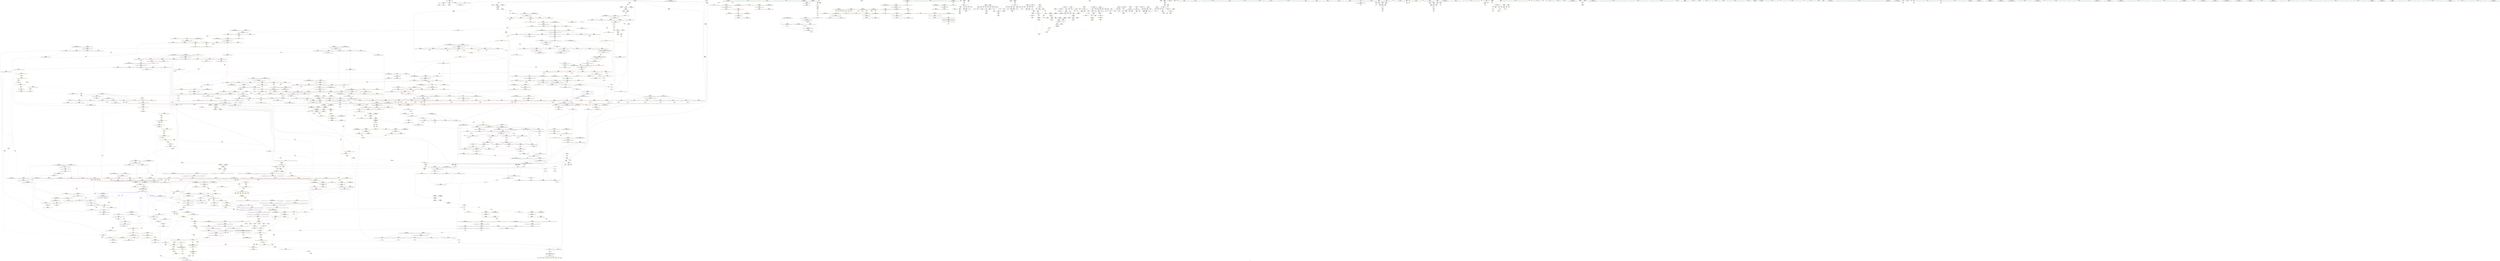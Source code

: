 digraph "SVFG" {
	label="SVFG";

	Node0x5582d6c12b80 [shape=record,color=grey,label="{NodeID: 0\nNullPtr}"];
	Node0x5582d6c12b80 -> Node0x5582d6c75ab0[style=solid];
	Node0x5582d6c12b80 -> Node0x5582d6c8ff40[style=solid];
	Node0x5582d6c7d990 [shape=record,color=blue,label="{NodeID: 775\n1035\<--1032\nadd.ptr7\<--\n_ZSt11__push_heapIPeleN9__gnu_cxx5__ops14_Iter_less_valEEvT_T0_S5_T1_RT2_\n}"];
	Node0x5582d6c7d990 -> Node0x5582d6c99a80[style=dashed];
	Node0x5582d6c95a30 [shape=record,color=yellow,style=double,label="{NodeID: 1550\nRETMU(200V_4)\npts\{1135 \}\nFun[_ZSt21__unguarded_partitionIPeN9__gnu_cxx5__ops15_Iter_less_iterEET_S4_S4_S4_T0_]}"];
	Node0x5582d6c744b0 [shape=record,color=red,label="{NodeID: 443\n538\<--518\n\<--__first.addr\n_ZSt22__final_insertion_sortIPeN9__gnu_cxx5__ops15_Iter_less_iterEEvT_S4_T0_\n}"];
	Node0x5582d6c744b0 -> Node0x5582d6c9f250[style=solid];
	Node0x5582d6cb89b0 [shape=record,color=grey,label="{NodeID: 1218\n231 = Binary(226, 230, )\n}"];
	Node0x5582d6cb89b0 -> Node0x5582d6cbca30[style=solid];
	Node0x5582d6c67e30 [shape=record,color=green,label="{NodeID: 111\n598\<--599\nagg.tmp4\<--agg.tmp4_field_insensitive\n_ZSt27__unguarded_partition_pivotIPeN9__gnu_cxx5__ops15_Iter_less_iterEET_S4_S4_T0_\n}"];
	Node0x5582d6c9eca0 [shape=record,color=yellow,style=double,label="{NodeID: 886\nAPARM(484)\nCS[]|{<s0>21}}"];
	Node0x5582d6c9eca0:s0 -> Node0x5582d6ca9a90[style=solid,color=red];
	Node0x5582d6c9c330 [shape=record,color=yellow,style=double,label="{NodeID: 1661\nRETMU(61V_2)\npts\{396 \}\nFun[_ZSt6__sortIPeN9__gnu_cxx5__ops15_Iter_less_iterEEvT_S4_T0_]}"];
	Node0x5582d6c89e30 [shape=record,color=red,label="{NodeID: 554\n1034\<--981\n\<--__holeIndex.addr\n_ZSt11__push_heapIPeleN9__gnu_cxx5__ops14_Iter_less_valEEvT_T0_S5_T1_RT2_\n}"];
	Node0x5582d6cff900 [shape=record,color=black,label="{NodeID: 1329\nMR_120V_2 = PHI(MR_120V_3, MR_120V_1, )\npts\{721 \}\n}"];
	Node0x5582d6cff900 -> Node0x5582d6c95510[style=dashed];
	Node0x5582d6c6cd50 [shape=record,color=green,label="{NodeID: 222\n1434\<--1435\n__last.addr\<--__last.addr_field_insensitive\n_ZSt22__copy_move_backward_aILb1EPeS0_ET1_T0_S2_S1_\n}"];
	Node0x5582d6c6cd50 -> Node0x5582d6c8edd0[style=solid];
	Node0x5582d6c6cd50 -> Node0x5582d6c80090[style=solid];
	Node0x5582d6ca46d0 [shape=record,color=yellow,style=double,label="{NodeID: 997\nAPARM(1342)\nCS[]|{<s0>80}}"];
	Node0x5582d6ca46d0:s0 -> Node0x5582d6c84010[style=solid,color=red];
	Node0x5582d6c8f860 [shape=record,color=red,label="{NodeID: 665\n1521\<--1513\n\<--__val.addr\n_ZNK9__gnu_cxx5__ops14_Val_less_iterclIePeEEbRT_T0_\n}"];
	Node0x5582d6c8f860 -> Node0x5582d6c8fa00[style=solid];
	Node0x5582d6d0b2e0 [shape=record,color=yellow,style=double,label="{NodeID: 1440\n72V_1 = ENCHI(MR_72V_0)\npts\{452 \}\nFun[_ZSt16__introsort_loopIPelN9__gnu_cxx5__ops15_Iter_less_iterEEvT_S4_T0_T1_]}"];
	Node0x5582d6d0b2e0 -> Node0x5582d6cee4e0[style=dashed];
	Node0x5582d6c7aa70 [shape=record,color=purple,label="{NodeID: 333\n250\<--121\narrayidx66\<--vla7\n_Z5solvev\n}"];
	Node0x5582d6c7aa70 -> Node0x5582d6c72500[style=solid];
	Node0x5582d6caa990 [shape=record,color=yellow,style=double,label="{NodeID: 1108\nFPARM(438)\nFun[_ZSt16__introsort_loopIPelN9__gnu_cxx5__ops15_Iter_less_iterEEvT_S4_T0_T1_]}"];
	Node0x5582d6caa990 -> Node0x5582d6c91d80[style=solid];
	Node0x5582d6c647a0 [shape=record,color=green,label="{NodeID: 1\n7\<--1\n__dso_handle\<--dummyObj\nGlob }"];
	Node0x5582d6c7da60 [shape=record,color=blue,label="{NodeID: 776\n1042\<--1039\nthis.addr\<--this\n_ZNK9__gnu_cxx5__ops14_Iter_less_valclIPeeEEbT_RT0_\n}"];
	Node0x5582d6c7da60 -> Node0x5582d6c8a4b0[style=dashed];
	Node0x5582d6c7da60 -> Node0x5582d6c9af20[style=dashed];
	Node0x5582d6c95b10 [shape=record,color=yellow,style=double,label="{NodeID: 1551\nRETMU(202V_5)\npts\{1137 \}\nFun[_ZSt21__unguarded_partitionIPeN9__gnu_cxx5__ops15_Iter_less_iterEET_S4_S4_S4_T0_]}"];
	Node0x5582d6c74580 [shape=record,color=red,label="{NodeID: 444\n539\<--518\n\<--__first.addr\n_ZSt22__final_insertion_sortIPeN9__gnu_cxx5__ops15_Iter_less_iterEEvT_S4_T0_\n}"];
	Node0x5582d6c74580 -> Node0x5582d6c79140[style=solid];
	Node0x5582d6cb8b30 [shape=record,color=grey,label="{NodeID: 1219\n887 = Binary(422, 886, )\n}"];
	Node0x5582d6cb8b30 -> Node0x5582d6c943b0[style=solid];
	Node0x5582d6c67f00 [shape=record,color=green,label="{NodeID: 112\n619\<--620\n_ZSt22__move_median_to_firstIPeN9__gnu_cxx5__ops15_Iter_less_iterEEvT_S4_S4_S4_T0_\<--_ZSt22__move_median_to_firstIPeN9__gnu_cxx5__ops15_Iter_less_iterEEvT_S4_S4_S4_T0__field_insensitive\n}"];
	Node0x5582d6c9ed70 [shape=record,color=yellow,style=double,label="{NodeID: 887\nAPARM(485)\nCS[]|{<s0>21}}"];
	Node0x5582d6c9ed70:s0 -> Node0x5582d6ca9b80[style=solid,color=red];
	Node0x5582d6c9c410 [shape=record,color=yellow,style=double,label="{NodeID: 1662\nRETMU(63V_2)\npts\{398 \}\nFun[_ZSt6__sortIPeN9__gnu_cxx5__ops15_Iter_less_iterEEvT_S4_T0_]}"];
	Node0x5582d6c89f00 [shape=record,color=red,label="{NodeID: 555\n1002\<--983\n\<--__topIndex.addr\n_ZSt11__push_heapIPeleN9__gnu_cxx5__ops14_Iter_less_valEEvT_T0_S5_T1_RT2_\n}"];
	Node0x5582d6c89f00 -> Node0x5582d6cba930[style=solid];
	Node0x5582d6cffe00 [shape=record,color=black,label="{NodeID: 1330\nMR_122V_2 = PHI(MR_122V_4, MR_122V_1, )\npts\{723 \}\n}"];
	Node0x5582d6cffe00 -> Node0x5582d6c955f0[style=dashed];
	Node0x5582d6c6ce20 [shape=record,color=green,label="{NodeID: 223\n1436\<--1437\n__result.addr\<--__result.addr_field_insensitive\n_ZSt22__copy_move_backward_aILb1EPeS0_ET1_T0_S2_S1_\n}"];
	Node0x5582d6c6ce20 -> Node0x5582d6c8eea0[style=solid];
	Node0x5582d6c6ce20 -> Node0x5582d6c80160[style=solid];
	Node0x5582d6ca47a0 [shape=record,color=yellow,style=double,label="{NodeID: 998\nAPARM(1343)\nCS[]|{<s0>80}}"];
	Node0x5582d6ca47a0:s0 -> Node0x5582d6c84100[style=solid,color=red];
	Node0x5582d6c8f930 [shape=record,color=red,label="{NodeID: 666\n1523\<--1515\n\<--__it.addr\n_ZNK9__gnu_cxx5__ops14_Val_less_iterclIePeEEbRT_T0_\n}"];
	Node0x5582d6c8f930 -> Node0x5582d6c8fad0[style=solid];
	Node0x5582d6d0b3c0 [shape=record,color=yellow,style=double,label="{NodeID: 1441\n74V_1 = ENCHI(MR_74V_0)\npts\{501 \}\nFun[_ZSt4__lgl]}"];
	Node0x5582d6d0b3c0 -> Node0x5582d6c92260[style=dashed];
	Node0x5582d6c7ab40 [shape=record,color=purple,label="{NodeID: 334\n254\<--121\narrayidx68\<--vla7\n_Z5solvev\n}"];
	Node0x5582d6c7ab40 -> Node0x5582d6c725d0[style=solid];
	Node0x5582d6caaa50 [shape=record,color=yellow,style=double,label="{NodeID: 1109\nFPARM(439)\nFun[_ZSt16__introsort_loopIPelN9__gnu_cxx5__ops15_Iter_less_iterEEvT_S4_T0_T1_]}"];
	Node0x5582d6caaa50 -> Node0x5582d6c91e50[style=solid];
	Node0x5582d6c64830 [shape=record,color=green,label="{NodeID: 2\n9\<--1\n\<--dummyObj\nCan only get source location for instruction, argument, global var or function.}"];
	Node0x5582d6c7db30 [shape=record,color=blue,label="{NodeID: 777\n1044\<--1040\n__it.addr\<--__it\n_ZNK9__gnu_cxx5__ops14_Iter_less_valclIPeeEEbT_RT0_\n}"];
	Node0x5582d6c7db30 -> Node0x5582d6c8a580[style=dashed];
	Node0x5582d6c7db30 -> Node0x5582d6c9b000[style=dashed];
	Node0x5582d6c95bf0 [shape=record,color=yellow,style=double,label="{NodeID: 1552\nRETMU(204V_2)\npts\{1139 \}\nFun[_ZSt21__unguarded_partitionIPeN9__gnu_cxx5__ops15_Iter_less_iterEET_S4_S4_S4_T0_]}"];
	Node0x5582d6c74650 [shape=record,color=red,label="{NodeID: 445\n544\<--518\n\<--__first.addr\n_ZSt22__final_insertion_sortIPeN9__gnu_cxx5__ops15_Iter_less_iterEEvT_S4_T0_\n}"];
	Node0x5582d6c74650 -> Node0x5582d6c79210[style=solid];
	Node0x5582d6cb8cb0 [shape=record,color=grey,label="{NodeID: 1220\n886 = Binary(885, 698, )\n}"];
	Node0x5582d6cb8cb0 -> Node0x5582d6cb8b30[style=solid];
	Node0x5582d6c68000 [shape=record,color=green,label="{NodeID: 113\n626\<--627\n_ZSt21__unguarded_partitionIPeN9__gnu_cxx5__ops15_Iter_less_iterEET_S4_S4_S4_T0_\<--_ZSt21__unguarded_partitionIPeN9__gnu_cxx5__ops15_Iter_less_iterEET_S4_S4_S4_T0__field_insensitive\n}"];
	Node0x5582d6c9ee40 [shape=record,color=yellow,style=double,label="{NodeID: 888\nAPARM(490)\nCS[]|{<s0>22}}"];
	Node0x5582d6c9ee40:s0 -> Node0x5582d6caa990[style=solid,color=red];
	Node0x5582d6c9c4f0 [shape=record,color=yellow,style=double,label="{NodeID: 1663\nRETMU(38V_2)\npts\{122 \}\nFun[_ZSt23__copy_move_backward_a2ILb1EPeS0_ET1_T0_S2_S1_]|{<s0>80}}"];
	Node0x5582d6c9c4f0:s0 -> Node0x5582d6d2a3f0[style=dashed,color=blue];
	Node0x5582d6c89fd0 [shape=record,color=red,label="{NodeID: 556\n1005\<--987\n\<--__comp.addr\n_ZSt11__push_heapIPeleN9__gnu_cxx5__ops14_Iter_less_valEEvT_T0_S5_T1_RT2_\n}"];
	Node0x5582d6c89fd0 -> Node0x5582d6ca17b0[style=solid];
	Node0x5582d6d00300 [shape=record,color=black,label="{NodeID: 1331\nMR_124V_2 = PHI(MR_124V_4, MR_124V_1, )\npts\{725 \}\n}"];
	Node0x5582d6d00300 -> Node0x5582d6c956d0[style=dashed];
	Node0x5582d6c6cef0 [shape=record,color=green,label="{NodeID: 224\n1438\<--1439\n__simple\<--__simple_field_insensitive\n_ZSt22__copy_move_backward_aILb1EPeS0_ET1_T0_S2_S1_\n}"];
	Node0x5582d6c6cef0 -> Node0x5582d6c80230[style=solid];
	Node0x5582d6ca4870 [shape=record,color=yellow,style=double,label="{NodeID: 999\nAPARM(1359)\nCS[]|{<s0>81}}"];
	Node0x5582d6ca4870:s0 -> Node0x5582d6c82cf0[style=solid,color=red];
	Node0x5582d6c8fa00 [shape=record,color=red,label="{NodeID: 667\n1522\<--1521\n\<--\n_ZNK9__gnu_cxx5__ops14_Val_less_iterclIePeEEbRT_T0_\n}"];
	Node0x5582d6c8fa00 -> Node0x5582d6cbb9b0[style=solid];
	Node0x5582d6d0b4d0 [shape=record,color=yellow,style=double,label="{NodeID: 1442\n38V_1 = ENCHI(MR_38V_0)\npts\{122 \}\nFun[_ZNSt20__copy_move_backwardILb1ELb1ESt26random_access_iterator_tagE13__copy_move_bIeEEPT_PKS3_S6_S4_]}"];
	Node0x5582d6d0b4d0 -> Node0x5582d6c8fba0[style=dashed];
	Node0x5582d6d0b4d0 -> Node0x5582d6c80710[style=dashed];
	Node0x5582d6d0b4d0 -> Node0x5582d6cf7700[style=dashed];
	Node0x5582d6c7ac10 [shape=record,color=purple,label="{NodeID: 335\n610\<--602\nadd.ptr\<--\n_ZSt27__unguarded_partition_pivotIPeN9__gnu_cxx5__ops15_Iter_less_iterEET_S4_S4_T0_\n}"];
	Node0x5582d6c7ac10 -> Node0x5582d6c928e0[style=solid];
	Node0x5582d6caab10 [shape=record,color=yellow,style=double,label="{NodeID: 1110\nFPARM(440)\nFun[_ZSt16__introsort_loopIPelN9__gnu_cxx5__ops15_Iter_less_iterEEvT_S4_T0_T1_]}"];
	Node0x5582d6caab10 -> Node0x5582d6c91f20[style=solid];
	Node0x5582d6c64ae0 [shape=record,color=green,label="{NodeID: 3\n11\<--1\n_ZSt3cin\<--dummyObj\nGlob }"];
	Node0x5582d6c7dc00 [shape=record,color=blue,label="{NodeID: 778\n1046\<--1041\n__val.addr\<--__val\n_ZNK9__gnu_cxx5__ops14_Iter_less_valclIPeeEEbT_RT0_\n}"];
	Node0x5582d6c7dc00 -> Node0x5582d6c8a650[style=dashed];
	Node0x5582d6c7dc00 -> Node0x5582d6c9b0e0[style=dashed];
	Node0x5582d6c95cd0 [shape=record,color=yellow,style=double,label="{NodeID: 1553\nRETMU(2V_1)\npts\{10 \}\nFun[_Z5solvev]}"];
	Node0x5582d6c74720 [shape=record,color=red,label="{NodeID: 446\n551\<--518\n\<--__first.addr\n_ZSt22__final_insertion_sortIPeN9__gnu_cxx5__ops15_Iter_less_iterEEvT_S4_T0_\n}"];
	Node0x5582d6c74720 -> Node0x5582d6c9f590[style=solid];
	Node0x5582d6cb8e30 [shape=record,color=grey,label="{NodeID: 1221\n894 = Binary(893, 698, )\n}"];
	Node0x5582d6c6d390 [shape=record,color=green,label="{NodeID: 114\n633\<--634\n__comp\<--__comp_field_insensitive\n_ZSt13__heap_selectIPeN9__gnu_cxx5__ops15_Iter_less_iterEEvT_S4_S4_T0_\n}"];
	Node0x5582d6c6d390 -> Node0x5582d6ca0020[style=solid];
	Node0x5582d6c6d390 -> Node0x5582d6ca00f0[style=solid];
	Node0x5582d6c6d390 -> Node0x5582d6ca05d0[style=solid];
	Node0x5582d6c9ef10 [shape=record,color=yellow,style=double,label="{NodeID: 889\nAPARM(491)\nCS[]|{<s0>22}}"];
	Node0x5582d6c9ef10:s0 -> Node0x5582d6caaa50[style=solid,color=red];
	Node0x5582d6c9c600 [shape=record,color=yellow,style=double,label="{NodeID: 1664\nRETMU(255V_2)\npts\{1401 \}\nFun[_ZSt23__copy_move_backward_a2ILb1EPeS0_ET1_T0_S2_S1_]}"];
	Node0x5582d6c8a0a0 [shape=record,color=red,label="{NodeID: 557\n1007\<--989\n\<--__parent\n_ZSt11__push_heapIPeleN9__gnu_cxx5__ops14_Iter_less_valEEvT_T0_S5_T1_RT2_\n}"];
	Node0x5582d6d00800 [shape=record,color=black,label="{NodeID: 1332\nMR_38V_3 = PHI(MR_38V_1, MR_38V_4, )\npts\{122 \}\n}"];
	Node0x5582d6d00800 -> Node0x5582d6c86f10[style=dashed];
	Node0x5582d6d00800 -> Node0x5582d6c86fe0[style=dashed];
	Node0x5582d6d00800 -> Node0x5582d6d253d0[style=dashed];
	Node0x5582d6c6cfc0 [shape=record,color=green,label="{NodeID: 225\n1449\<--1450\n_ZNSt20__copy_move_backwardILb1ELb1ESt26random_access_iterator_tagE13__copy_move_bIeEEPT_PKS3_S6_S4_\<--_ZNSt20__copy_move_backwardILb1ELb1ESt26random_access_iterator_tagE13__copy_move_bIeEEPT_PKS3_S6_S4__field_insensitive\n}"];
	Node0x5582d6ca4940 [shape=record,color=yellow,style=double,label="{NodeID: 1000\nAPARM(1350)\nCS[]|{<s0>82}}"];
	Node0x5582d6ca4940:s0 -> Node0x5582d6ca87d0[style=solid,color=red];
	Node0x5582d6c8fad0 [shape=record,color=red,label="{NodeID: 668\n1524\<--1523\n\<--\n_ZNK9__gnu_cxx5__ops14_Val_less_iterclIePeEEbRT_T0_\n}"];
	Node0x5582d6c8fad0 -> Node0x5582d6cbb9b0[style=solid];
	Node0x5582d6d0b5e0 [shape=record,color=yellow,style=double,label="{NodeID: 1443\n275V_1 = ENCHI(MR_275V_0)\npts\{1464 \}\nFun[_ZNSt20__copy_move_backwardILb1ELb1ESt26random_access_iterator_tagE13__copy_move_bIeEEPT_PKS3_S6_S4_]}"];
	Node0x5582d6d0b5e0 -> Node0x5582d6c803d0[style=dashed];
	Node0x5582d6c7ace0 [shape=record,color=purple,label="{NodeID: 336\n754\<--752\nadd.ptr\<--\n_ZSt11__make_heapIPeN9__gnu_cxx5__ops15_Iter_less_iterEEvT_S4_RT0_\n}"];
	Node0x5582d6c7ace0 -> Node0x5582d6ca09e0[style=solid];
	Node0x5582d6caac00 [shape=record,color=yellow,style=double,label="{NodeID: 1111\nFPARM(499)\nFun[_ZSt4__lgl]}"];
	Node0x5582d6caac00 -> Node0x5582d6c92260[style=solid];
	Node0x5582d6c64b70 [shape=record,color=green,label="{NodeID: 4\n12\<--1\n.str\<--dummyObj\nGlob }"];
	Node0x5582d6c7dcd0 [shape=record,color=blue,label="{NodeID: 779\n1065\<--1059\n__result.addr\<--__result\n_ZSt22__move_median_to_firstIPeN9__gnu_cxx5__ops15_Iter_less_iterEEvT_S4_S4_S4_T0_\n}"];
	Node0x5582d6c7dcd0 -> Node0x5582d6c8a8c0[style=dashed];
	Node0x5582d6c7dcd0 -> Node0x5582d6c8a990[style=dashed];
	Node0x5582d6c7dcd0 -> Node0x5582d6c8aa60[style=dashed];
	Node0x5582d6c7dcd0 -> Node0x5582d6c8ab30[style=dashed];
	Node0x5582d6c7dcd0 -> Node0x5582d6c8ac00[style=dashed];
	Node0x5582d6c7dcd0 -> Node0x5582d6c8acd0[style=dashed];
	Node0x5582d6c7dcd0 -> Node0x5582d6cf68d0[style=dashed];
	Node0x5582d6c95de0 [shape=record,color=yellow,style=double,label="{NodeID: 1554\nRETMU(4V_1)\npts\{49 \}\nFun[_Z5solvev]}"];
	Node0x5582d6c747f0 [shape=record,color=red,label="{NodeID: 447\n530\<--520\n\<--__last.addr\n_ZSt22__final_insertion_sortIPeN9__gnu_cxx5__ops15_Iter_less_iterEEvT_S4_T0_\n}"];
	Node0x5582d6c747f0 -> Node0x5582d6c77370[style=solid];
	Node0x5582d6cb8fb0 [shape=record,color=grey,label="{NodeID: 1222\n1478 = Binary(1476, 1477, )\n}"];
	Node0x5582d6cb8fb0 -> Node0x5582d6cb5230[style=solid];
	Node0x5582d6c6d420 [shape=record,color=green,label="{NodeID: 115\n635\<--636\n__first.addr\<--__first.addr_field_insensitive\n_ZSt13__heap_selectIPeN9__gnu_cxx5__ops15_Iter_less_iterEEvT_S4_S4_T0_\n}"];
	Node0x5582d6c6d420 -> Node0x5582d6c855e0[style=solid];
	Node0x5582d6c6d420 -> Node0x5582d6c856b0[style=solid];
	Node0x5582d6c6d420 -> Node0x5582d6c85780[style=solid];
	Node0x5582d6c6d420 -> Node0x5582d6c929b0[style=solid];
	Node0x5582d6c9efe0 [shape=record,color=yellow,style=double,label="{NodeID: 890\nAPARM(492)\nCS[]|{<s0>22}}"];
	Node0x5582d6c9efe0:s0 -> Node0x5582d6caab10[style=solid,color=red];
	Node0x5582d6c9c710 [shape=record,color=yellow,style=double,label="{NodeID: 1665\nRETMU(257V_2)\npts\{1403 \}\nFun[_ZSt23__copy_move_backward_a2ILb1EPeS0_ET1_T0_S2_S1_]}"];
	Node0x5582d6c8a170 [shape=record,color=red,label="{NodeID: 558\n1016\<--989\n\<--__parent\n_ZSt11__push_heapIPeleN9__gnu_cxx5__ops14_Iter_less_valEEvT_T0_S5_T1_RT2_\n}"];
	Node0x5582d6d00d00 [shape=record,color=black,label="{NodeID: 1333\nMR_122V_4 = PHI(MR_122V_3, MR_122V_5, )\npts\{723 \}\n}"];
	Node0x5582d6d00d00 -> Node0x5582d6c86bd0[style=dashed];
	Node0x5582d6d00d00 -> Node0x5582d6c86ca0[style=dashed];
	Node0x5582d6d00d00 -> Node0x5582d6c86d70[style=dashed];
	Node0x5582d6d00d00 -> Node0x5582d6c86e40[style=dashed];
	Node0x5582d6d00d00 -> Node0x5582d6c935e0[style=dashed];
	Node0x5582d6d00d00 -> Node0x5582d6cffe00[style=dashed];
	Node0x5582d6c6d0c0 [shape=record,color=green,label="{NodeID: 226\n1454\<--1455\n__it.addr\<--__it.addr_field_insensitive\n_ZSt12__niter_baseIPeET_S1_\n}"];
	Node0x5582d6c6d0c0 -> Node0x5582d6c8ef70[style=solid];
	Node0x5582d6c6d0c0 -> Node0x5582d6c80300[style=solid];
	Node0x5582d6ca4a10 [shape=record,color=yellow,style=double,label="{NodeID: 1001\nAPARM(1354)\nCS[]|{<s0>82}}"];
	Node0x5582d6ca4a10:s0 -> Node0x5582d6ca8890[style=solid,color=red];
	Node0x5582d6c8fba0 [shape=record,color=red,label="{NodeID: 669\n1536\<--1535\ndummyVal\<--offset_0\n_ZNSt20__copy_move_backwardILb1ELb1ESt26random_access_iterator_tagE13__copy_move_bIeEEPT_PKS3_S6_S4_\n}"];
	Node0x5582d6c8fba0 -> Node0x5582d6c80710[style=solid];
	Node0x5582d6d0b6c0 [shape=record,color=yellow,style=double,label="{NodeID: 1444\n277V_1 = ENCHI(MR_277V_0)\npts\{1466 \}\nFun[_ZNSt20__copy_move_backwardILb1ELb1ESt26random_access_iterator_tagE13__copy_move_bIeEEPT_PKS3_S6_S4_]}"];
	Node0x5582d6d0b6c0 -> Node0x5582d6c804a0[style=dashed];
	Node0x5582d6c7adb0 [shape=record,color=purple,label="{NodeID: 337\n891\<--889\nadd.ptr\<--\n_ZSt13__adjust_heapIPeleN9__gnu_cxx5__ops15_Iter_less_iterEEvT_T0_S5_T1_T2_\n}"];
	Node0x5582d6c7adb0 -> Node0x5582d6c9e2e0[style=solid];
	Node0x5582d6c813d0 [shape=record,color=yellow,style=double,label="{NodeID: 1112\nFPARM(1460)\nFun[_ZNSt20__copy_move_backwardILb1ELb1ESt26random_access_iterator_tagE13__copy_move_bIeEEPT_PKS3_S6_S4_]}"];
	Node0x5582d6c813d0 -> Node0x5582d6c803d0[style=solid];
	Node0x5582d6c64c00 [shape=record,color=green,label="{NodeID: 5\n14\<--1\n.str.1\<--dummyObj\nGlob }"];
	Node0x5582d6c7dda0 [shape=record,color=blue,label="{NodeID: 780\n1067\<--1060\n__a.addr\<--__a\n_ZSt22__move_median_to_firstIPeN9__gnu_cxx5__ops15_Iter_less_iterEEvT_S4_S4_S4_T0_\n}"];
	Node0x5582d6c7dda0 -> Node0x5582d6c8ada0[style=dashed];
	Node0x5582d6c7dda0 -> Node0x5582d6c8ae70[style=dashed];
	Node0x5582d6c7dda0 -> Node0x5582d6c8af40[style=dashed];
	Node0x5582d6c7dda0 -> Node0x5582d6c8b010[style=dashed];
	Node0x5582d6c7dda0 -> Node0x5582d6c8b0e0[style=dashed];
	Node0x5582d6c7dda0 -> Node0x5582d6cf69b0[style=dashed];
	Node0x5582d6c95ec0 [shape=record,color=yellow,style=double,label="{NodeID: 1555\nRETMU(6V_2)\npts\{51 \}\nFun[_Z5solvev]}"];
	Node0x5582d6c748c0 [shape=record,color=red,label="{NodeID: 448\n546\<--520\n\<--__last.addr\n_ZSt22__final_insertion_sortIPeN9__gnu_cxx5__ops15_Iter_less_iterEEvT_S4_T0_\n}"];
	Node0x5582d6c748c0 -> Node0x5582d6c9f4c0[style=solid];
	Node0x5582d6cb9130 [shape=record,color=grey,label="{NodeID: 1223\n534 = Binary(532, 533, )\n}"];
	Node0x5582d6cb9130 -> Node0x5582d6cb92b0[style=solid];
	Node0x5582d6c6d4f0 [shape=record,color=green,label="{NodeID: 116\n637\<--638\n__middle.addr\<--__middle.addr_field_insensitive\n_ZSt13__heap_selectIPeN9__gnu_cxx5__ops15_Iter_less_iterEEvT_S4_S4_T0_\n}"];
	Node0x5582d6c6d4f0 -> Node0x5582d6c85850[style=solid];
	Node0x5582d6c6d4f0 -> Node0x5582d6c85920[style=solid];
	Node0x5582d6c6d4f0 -> Node0x5582d6c859f0[style=solid];
	Node0x5582d6c6d4f0 -> Node0x5582d6c92a80[style=solid];
	Node0x5582d6c9f0b0 [shape=record,color=yellow,style=double,label="{NodeID: 891\nAPARM(503)\nCS[]}"];
	Node0x5582d6c9c7f0 [shape=record,color=yellow,style=double,label="{NodeID: 1666\nRETMU(259V_2)\npts\{1405 \}\nFun[_ZSt23__copy_move_backward_a2ILb1EPeS0_ET1_T0_S2_S1_]}"];
	Node0x5582d6c8a240 [shape=record,color=red,label="{NodeID: 559\n1024\<--989\n\<--__parent\n_ZSt11__push_heapIPeleN9__gnu_cxx5__ops14_Iter_less_valEEvT_T0_S5_T1_RT2_\n}"];
	Node0x5582d6c8a240 -> Node0x5582d6c7d7f0[style=solid];
	Node0x5582d6d01200 [shape=record,color=black,label="{NodeID: 1334\nMR_124V_3 = PHI(MR_124V_1, MR_124V_4, )\npts\{725 \}\n}"];
	Node0x5582d6d01200 -> Node0x5582d6c86f10[style=dashed];
	Node0x5582d6d01200 -> Node0x5582d6c93510[style=dashed];
	Node0x5582d6c6d190 [shape=record,color=green,label="{NodeID: 227\n1463\<--1464\n__first.addr\<--__first.addr_field_insensitive\n_ZNSt20__copy_move_backwardILb1ELb1ESt26random_access_iterator_tagE13__copy_move_bIeEEPT_PKS3_S6_S4_\n}"];
	Node0x5582d6c6d190 -> Node0x5582d6c8f040[style=solid];
	Node0x5582d6c6d190 -> Node0x5582d6c8f110[style=solid];
	Node0x5582d6c6d190 -> Node0x5582d6c803d0[style=solid];
	Node0x5582d6ca4ae0 [shape=record,color=yellow,style=double,label="{NodeID: 1002\nAPARM(1369)\nCS[]|{<s0>82}}"];
	Node0x5582d6ca4ae0:s0 -> Node0x5582d6ca8980[style=solid,color=red];
	Node0x5582d6c8fc70 [shape=record,color=blue,label="{NodeID: 670\n8\<--9\neps\<--\nGlob }"];
	Node0x5582d6c8fc70 -> Node0x5582d6d07ad0[style=dashed];
	Node0x5582d6d0b7a0 [shape=record,color=yellow,style=double,label="{NodeID: 1445\n279V_1 = ENCHI(MR_279V_0)\npts\{1468 \}\nFun[_ZNSt20__copy_move_backwardILb1ELb1ESt26random_access_iterator_tagE13__copy_move_bIeEEPT_PKS3_S6_S4_]}"];
	Node0x5582d6d0b7a0 -> Node0x5582d6c80570[style=dashed];
	Node0x5582d6c7ae80 [shape=record,color=purple,label="{NodeID: 338\n895\<--892\nadd.ptr2\<--\n_ZSt13__adjust_heapIPeleN9__gnu_cxx5__ops15_Iter_less_iterEEvT_T0_S5_T1_T2_\n}"];
	Node0x5582d6c7ae80 -> Node0x5582d6c9e3b0[style=solid];
	Node0x5582d6c814c0 [shape=record,color=yellow,style=double,label="{NodeID: 1113\nFPARM(1461)\nFun[_ZNSt20__copy_move_backwardILb1ELb1ESt26random_access_iterator_tagE13__copy_move_bIeEEPT_PKS3_S6_S4_]}"];
	Node0x5582d6c814c0 -> Node0x5582d6c804a0[style=solid];
	Node0x5582d6c64c90 [shape=record,color=green,label="{NodeID: 6\n16\<--1\n.str.2\<--dummyObj\nGlob }"];
	Node0x5582d6c7de70 [shape=record,color=blue,label="{NodeID: 781\n1069\<--1061\n__b.addr\<--__b\n_ZSt22__move_median_to_firstIPeN9__gnu_cxx5__ops15_Iter_less_iterEEvT_S4_S4_S4_T0_\n}"];
	Node0x5582d6c7de70 -> Node0x5582d6c8b1b0[style=dashed];
	Node0x5582d6c7de70 -> Node0x5582d6c8b280[style=dashed];
	Node0x5582d6c7de70 -> Node0x5582d6c8b350[style=dashed];
	Node0x5582d6c7de70 -> Node0x5582d6c8b420[style=dashed];
	Node0x5582d6c7de70 -> Node0x5582d6c8b4f0[style=dashed];
	Node0x5582d6c7de70 -> Node0x5582d6cf6a90[style=dashed];
	Node0x5582d6c95fa0 [shape=record,color=yellow,style=double,label="{NodeID: 1556\nRETMU(8V_2)\npts\{53 \}\nFun[_Z5solvev]}"];
	Node0x5582d6c74990 [shape=record,color=red,label="{NodeID: 449\n552\<--520\n\<--__last.addr\n_ZSt22__final_insertion_sortIPeN9__gnu_cxx5__ops15_Iter_less_iterEEvT_S4_T0_\n}"];
	Node0x5582d6c74990 -> Node0x5582d6c9f660[style=solid];
	Node0x5582d6cb92b0 [shape=record,color=grey,label="{NodeID: 1224\n535 = Binary(534, 417, )\n}"];
	Node0x5582d6cb92b0 -> Node0x5582d6cbcd30[style=solid];
	Node0x5582d6c6d5c0 [shape=record,color=green,label="{NodeID: 117\n639\<--640\n__last.addr\<--__last.addr_field_insensitive\n_ZSt13__heap_selectIPeN9__gnu_cxx5__ops15_Iter_less_iterEEvT_S4_S4_T0_\n}"];
	Node0x5582d6c6d5c0 -> Node0x5582d6c85ac0[style=solid];
	Node0x5582d6c6d5c0 -> Node0x5582d6c92b50[style=solid];
	Node0x5582d6c9f180 [shape=record,color=yellow,style=double,label="{NodeID: 892\nAPARM(505)\nCS[]}"];
	Node0x5582d6c9c8d0 [shape=record,color=yellow,style=double,label="{NodeID: 1667\nCSMU(38V_1)\npts\{122 \}\nCS[]|{<s0>29}}"];
	Node0x5582d6c9c8d0:s0 -> Node0x5582d65c8dd0[style=dashed,color=red];
	Node0x5582d6c8a310 [shape=record,color=red,label="{NodeID: 560\n1019\<--1018\n\<--call2\n_ZSt11__push_heapIPeleN9__gnu_cxx5__ops14_Iter_less_valEEvT_T0_S5_T1_RT2_\n}"];
	Node0x5582d6c8a310 -> Node0x5582d6c7d720[style=solid];
	Node0x5582d6d01700 [shape=record,color=black,label="{NodeID: 1335\nMR_200V_4 = PHI(MR_200V_5, MR_200V_3, )\npts\{1135 \}\n}"];
	Node0x5582d6d01700 -> Node0x5582d6c8baa0[style=dashed];
	Node0x5582d6d01700 -> Node0x5582d6c8bb70[style=dashed];
	Node0x5582d6d01700 -> Node0x5582d6c8bc40[style=dashed];
	Node0x5582d6d01700 -> Node0x5582d6c8bd10[style=dashed];
	Node0x5582d6d01700 -> Node0x5582d6c8bde0[style=dashed];
	Node0x5582d6d01700 -> Node0x5582d6c8beb0[style=dashed];
	Node0x5582d6d01700 -> Node0x5582d6c7e280[style=dashed];
	Node0x5582d6d01700 -> Node0x5582d6c7e4f0[style=dashed];
	Node0x5582d6d01700 -> Node0x5582d6c95a30[style=dashed];
	Node0x5582d6c6d260 [shape=record,color=green,label="{NodeID: 228\n1465\<--1466\n__last.addr\<--__last.addr_field_insensitive\n_ZNSt20__copy_move_backwardILb1ELb1ESt26random_access_iterator_tagE13__copy_move_bIeEEPT_PKS3_S6_S4_\n}"];
	Node0x5582d6c6d260 -> Node0x5582d6c8f1e0[style=solid];
	Node0x5582d6c6d260 -> Node0x5582d6c804a0[style=solid];
	Node0x5582d6ca4bb0 [shape=record,color=yellow,style=double,label="{NodeID: 1003\nAPARM(1374)\nCS[]|{<s0>83}}"];
	Node0x5582d6ca4bb0:s0 -> Node0x5582d6c82cf0[style=solid,color=red];
	Node0x5582d6c8fd40 [shape=record,color=blue,label="{NodeID: 671\n1531\<--19\nllvm.global_ctors_0\<--\nGlob }"];
	Node0x5582d6d0b880 [shape=record,color=yellow,style=double,label="{NodeID: 1446\n281V_1 = ENCHI(MR_281V_0)\npts\{1470 \}\nFun[_ZNSt20__copy_move_backwardILb1ELb1ESt26random_access_iterator_tagE13__copy_move_bIeEEPT_PKS3_S6_S4_]}"];
	Node0x5582d6d0b880 -> Node0x5582d6c80640[style=dashed];
	Node0x5582d6c7af50 [shape=record,color=purple,label="{NodeID: 339\n904\<--902\nadd.ptr3\<--\n_ZSt13__adjust_heapIPeleN9__gnu_cxx5__ops15_Iter_less_iterEEvT_T0_S5_T1_T2_\n}"];
	Node0x5582d6c7af50 -> Node0x5582d6c9e480[style=solid];
	Node0x5582d6c815b0 [shape=record,color=yellow,style=double,label="{NodeID: 1114\nFPARM(1462)\nFun[_ZNSt20__copy_move_backwardILb1ELb1ESt26random_access_iterator_tagE13__copy_move_bIeEEPT_PKS3_S6_S4_]}"];
	Node0x5582d6c815b0 -> Node0x5582d6c80570[style=solid];
	Node0x5582d6c654d0 [shape=record,color=green,label="{NodeID: 7\n19\<--1\n\<--dummyObj\nCan only get source location for instruction, argument, global var or function.}"];
	Node0x5582d6c7df40 [shape=record,color=blue,label="{NodeID: 782\n1071\<--1062\n__c.addr\<--__c\n_ZSt22__move_median_to_firstIPeN9__gnu_cxx5__ops15_Iter_less_iterEEvT_S4_S4_S4_T0_\n}"];
	Node0x5582d6c7df40 -> Node0x5582d6c8b5c0[style=dashed];
	Node0x5582d6c7df40 -> Node0x5582d6c8b690[style=dashed];
	Node0x5582d6c7df40 -> Node0x5582d6c8b760[style=dashed];
	Node0x5582d6c7df40 -> Node0x5582d6c8b830[style=dashed];
	Node0x5582d6c7df40 -> Node0x5582d6c8b900[style=dashed];
	Node0x5582d6c7df40 -> Node0x5582d6c8b9d0[style=dashed];
	Node0x5582d6c7df40 -> Node0x5582d6cf6b70[style=dashed];
	Node0x5582d6c96080 [shape=record,color=yellow,style=double,label="{NodeID: 1557\nRETMU(10V_2)\npts\{55 \}\nFun[_Z5solvev]}"];
	Node0x5582d6c74a60 [shape=record,color=red,label="{NodeID: 450\n573\<--562\n\<--__first.addr\n_ZSt14__partial_sortIPeN9__gnu_cxx5__ops15_Iter_less_iterEEvT_S4_S4_T0_\n}"];
	Node0x5582d6c74a60 -> Node0x5582d6c9f730[style=solid];
	Node0x5582d6cb9430 [shape=record,color=grey,label="{NodeID: 1225\n833 = Binary(831, 832, )\n}"];
	Node0x5582d6cb9430 -> Node0x5582d6cb95b0[style=solid];
	Node0x5582d6c6d690 [shape=record,color=green,label="{NodeID: 118\n641\<--642\n__i\<--__i_field_insensitive\n_ZSt13__heap_selectIPeN9__gnu_cxx5__ops15_Iter_less_iterEEvT_S4_S4_T0_\n}"];
	Node0x5582d6c6d690 -> Node0x5582d6c85b90[style=solid];
	Node0x5582d6c6d690 -> Node0x5582d6c85c60[style=solid];
	Node0x5582d6c6d690 -> Node0x5582d6c85d30[style=solid];
	Node0x5582d6c6d690 -> Node0x5582d6c85e00[style=solid];
	Node0x5582d6c6d690 -> Node0x5582d6c92c20[style=solid];
	Node0x5582d6c6d690 -> Node0x5582d6c92cf0[style=solid];
	Node0x5582d6c9f250 [shape=record,color=yellow,style=double,label="{NodeID: 893\nAPARM(538)\nCS[]|{<s0>24}}"];
	Node0x5582d6c9f250:s0 -> Node0x5582d6c83710[style=solid,color=red];
	Node0x5582d6c9ca30 [shape=record,color=yellow,style=double,label="{NodeID: 1668\nCSMU(20V_4)\npts\{65 \}\nCS[]|{<s0>9}}"];
	Node0x5582d6c9ca30:s0 -> Node0x5582d6cf4fd0[style=dashed,color=red];
	Node0x5582d6c8a3e0 [shape=record,color=red,label="{NodeID: 561\n1032\<--1031\n\<--call6\n_ZSt11__push_heapIPeleN9__gnu_cxx5__ops14_Iter_less_valEEvT_T0_S5_T1_RT2_\n}"];
	Node0x5582d6c8a3e0 -> Node0x5582d6c7d990[style=solid];
	Node0x5582d6d01c00 [shape=record,color=black,label="{NodeID: 1336\nMR_38V_5 = PHI(MR_38V_6, MR_38V_4, )\npts\{122 \}\n}"];
	Node0x5582d6d01c00 -> Node0x5582d6cfbd00[style=dashed];
	Node0x5582d6c754e0 [shape=record,color=green,label="{NodeID: 229\n1467\<--1468\n__result.addr\<--__result.addr_field_insensitive\n_ZNSt20__copy_move_backwardILb1ELb1ESt26random_access_iterator_tagE13__copy_move_bIeEEPT_PKS3_S6_S4_\n}"];
	Node0x5582d6c754e0 -> Node0x5582d6c8f2b0[style=solid];
	Node0x5582d6c754e0 -> Node0x5582d6c8f380[style=solid];
	Node0x5582d6c754e0 -> Node0x5582d6c80570[style=solid];
	Node0x5582d6ca4c80 [shape=record,color=yellow,style=double,label="{NodeID: 1004\nAPARM(1354)\nCS[]|{<s0>84}}"];
	Node0x5582d6ca4c80:s0 -> Node0x5582d6c82cf0[style=solid,color=red];
	Node0x5582d6c8fe40 [shape=record,color=blue,label="{NodeID: 672\n1532\<--20\nllvm.global_ctors_1\<--_GLOBAL__sub_I_Burunduk1_2_0.cpp\nGlob }"];
	Node0x5582d6d0b960 [shape=record,color=yellow,style=double,label="{NodeID: 1447\n38V_1 = ENCHI(MR_38V_0)\npts\{122 \}\nFun[_ZSt13__adjust_heapIPeleN9__gnu_cxx5__ops15_Iter_less_iterEEvT_T0_S5_T1_T2_]}"];
	Node0x5582d6d0b960 -> Node0x5582d6d04400[style=dashed];
	Node0x5582d6c7b020 [shape=record,color=purple,label="{NodeID: 340\n909\<--907\nadd.ptr5\<--\n_ZSt13__adjust_heapIPeleN9__gnu_cxx5__ops15_Iter_less_iterEEvT_T0_S5_T1_T2_\n}"];
	Node0x5582d6c7b020 -> Node0x5582d6c94550[style=solid];
	Node0x5582d6c81ee0 [shape=record,color=yellow,style=double,label="{NodeID: 1115\nFPARM(848)\nFun[_ZSt13__adjust_heapIPeleN9__gnu_cxx5__ops15_Iter_less_iterEEvT_T0_S5_T1_T2_]}"];
	Node0x5582d6c81ee0 -> Node0x5582d6c93ed0[style=solid];
	Node0x5582d6c65560 [shape=record,color=green,label="{NodeID: 8\n97\<--1\n\<--dummyObj\nCan only get source location for instruction, argument, global var or function.}"];
	Node0x5582d6c7e010 [shape=record,color=blue,label="{NodeID: 783\n1134\<--1129\n__first.addr\<--__first\n_ZSt21__unguarded_partitionIPeN9__gnu_cxx5__ops15_Iter_less_iterEET_S4_S4_S4_T0_\n}"];
	Node0x5582d6c7e010 -> Node0x5582d6d03500[style=dashed];
	Node0x5582d6c96160 [shape=record,color=yellow,style=double,label="{NodeID: 1558\nRETMU(12V_3)\npts\{57 \}\nFun[_Z5solvev]}"];
	Node0x5582d6c74b30 [shape=record,color=red,label="{NodeID: 451\n579\<--562\n\<--__first.addr\n_ZSt14__partial_sortIPeN9__gnu_cxx5__ops15_Iter_less_iterEEvT_S4_S4_T0_\n}"];
	Node0x5582d6c74b30 -> Node0x5582d6c9f9a0[style=solid];
	Node0x5582d6cb95b0 [shape=record,color=grey,label="{NodeID: 1226\n834 = Binary(833, 417, )\n}"];
	Node0x5582d6cb95b0 -> Node0x5582d6ca12d0[style=solid];
	Node0x5582d6c6d760 [shape=record,color=green,label="{NodeID: 119\n649\<--650\n_ZSt11__make_heapIPeN9__gnu_cxx5__ops15_Iter_less_iterEEvT_S4_RT0_\<--_ZSt11__make_heapIPeN9__gnu_cxx5__ops15_Iter_less_iterEEvT_S4_RT0__field_insensitive\n}"];
	Node0x5582d6c9f320 [shape=record,color=yellow,style=double,label="{NodeID: 894\nAPARM(540)\nCS[]|{<s0>24}}"];
	Node0x5582d6c9f320:s0 -> Node0x5582d6c837d0[style=solid,color=red];
	Node0x5582d6c9cb90 [shape=record,color=yellow,style=double,label="{NodeID: 1669\nCSMU(32V_4)\npts\{77 \}\nCS[]|{<s0>9}}"];
	Node0x5582d6c9cb90:s0 -> Node0x5582d6cf50b0[style=dashed,color=red];
	Node0x5582d6c8a4b0 [shape=record,color=red,label="{NodeID: 562\n1051\<--1042\nthis1\<--this.addr\n_ZNK9__gnu_cxx5__ops14_Iter_less_valclIPeeEEbT_RT0_\n}"];
	Node0x5582d6d02100 [shape=record,color=black,label="{NodeID: 1337\nMR_38V_2 = PHI(MR_38V_3, MR_38V_1, )\npts\{122 \}\n}"];
	Node0x5582d6d02100 -> Node0x5582d6c8e820[style=dashed];
	Node0x5582d6d02100 -> Node0x5582d6c8e8f0[style=dashed];
	Node0x5582d6d02100 -> Node0x5582d6c7f940[style=dashed];
	Node0x5582d6d02100 -> Node0x5582d6c7fbb0[style=dashed];
	Node0x5582d6d02100 -> Node0x5582d6d27450[style=dashed];
	Node0x5582d6c75570 [shape=record,color=green,label="{NodeID: 230\n1469\<--1470\n_Num\<--_Num_field_insensitive\n_ZNSt20__copy_move_backwardILb1ELb1ESt26random_access_iterator_tagE13__copy_move_bIeEEPT_PKS3_S6_S4_\n}"];
	Node0x5582d6c75570 -> Node0x5582d6c8f450[style=solid];
	Node0x5582d6c75570 -> Node0x5582d6c8f520[style=solid];
	Node0x5582d6c75570 -> Node0x5582d6c8f5f0[style=solid];
	Node0x5582d6c75570 -> Node0x5582d6c8f6c0[style=solid];
	Node0x5582d6c75570 -> Node0x5582d6c80640[style=solid];
	Node0x5582d6ca4d50 [shape=record,color=yellow,style=double,label="{NodeID: 1005\nAPARM(1409)\nCS[]|{<s0>85}}"];
	Node0x5582d6ca4d50:s0 -> Node0x5582d6ca9160[style=solid,color=red];
	Node0x5582d6c8ff40 [shape=record,color=blue, style = dotted,label="{NodeID: 673\n1533\<--3\nllvm.global_ctors_2\<--dummyVal\nGlob }"];
	Node0x5582d6d0ba70 [shape=record,color=yellow,style=double,label="{NodeID: 1448\n149V_1 = ENCHI(MR_149V_0)\npts\{855 \}\nFun[_ZSt13__adjust_heapIPeleN9__gnu_cxx5__ops15_Iter_less_iterEEvT_T0_S5_T1_T2_]}"];
	Node0x5582d6d0ba70 -> Node0x5582d6c93ed0[style=dashed];
	Node0x5582d6c7b0f0 [shape=record,color=purple,label="{NodeID: 341\n931\<--928\nadd.ptr14\<--\n_ZSt13__adjust_heapIPeleN9__gnu_cxx5__ops15_Iter_less_iterEEvT_T0_S5_T1_T2_\n}"];
	Node0x5582d6c7b0f0 -> Node0x5582d6ca1470[style=solid];
	Node0x5582d6c82000 [shape=record,color=yellow,style=double,label="{NodeID: 1116\nFPARM(849)\nFun[_ZSt13__adjust_heapIPeleN9__gnu_cxx5__ops15_Iter_less_iterEEvT_T0_S5_T1_T2_]}"];
	Node0x5582d6c82000 -> Node0x5582d6c93fa0[style=solid];
	Node0x5582d6c655f0 [shape=record,color=green,label="{NodeID: 9\n114\<--1\n\<--dummyObj\nCan only get source location for instruction, argument, global var or function.}"];
	Node0x5582d6c7e0e0 [shape=record,color=blue,label="{NodeID: 784\n1136\<--1130\n__last.addr\<--__last\n_ZSt21__unguarded_partitionIPeN9__gnu_cxx5__ops15_Iter_less_iterEET_S4_S4_S4_T0_\n}"];
	Node0x5582d6c7e0e0 -> Node0x5582d6d03a00[style=dashed];
	Node0x5582d6c96240 [shape=record,color=yellow,style=double,label="{NodeID: 1559\nRETMU(14V_2)\npts\{59 \}\nFun[_Z5solvev]}"];
	Node0x5582d6c74c00 [shape=record,color=red,label="{NodeID: 452\n574\<--564\n\<--__middle.addr\n_ZSt14__partial_sortIPeN9__gnu_cxx5__ops15_Iter_less_iterEEvT_S4_S4_T0_\n}"];
	Node0x5582d6c74c00 -> Node0x5582d6c9f800[style=solid];
	Node0x5582d6cb9730 [shape=record,color=grey,label="{NodeID: 1227\n607 = Binary(605, 606, )\n}"];
	Node0x5582d6cb9730 -> Node0x5582d6cb9bb0[style=solid];
	Node0x5582d6c6d860 [shape=record,color=green,label="{NodeID: 120\n661\<--662\n_ZNK9__gnu_cxx5__ops15_Iter_less_iterclIPeS3_EEbT_T0_\<--_ZNK9__gnu_cxx5__ops15_Iter_less_iterclIPeS3_EEbT_T0__field_insensitive\n}"];
	Node0x5582d6c9f3f0 [shape=record,color=yellow,style=double,label="{NodeID: 895\nAPARM(545)\nCS[]|{<s0>25}}"];
	Node0x5582d6c9f3f0:s0 -> Node0x5582d6c82360[style=solid,color=red];
	Node0x5582d6d23880 [shape=record,color=yellow,style=double,label="{NodeID: 1670\nCSMU(38V_3)\npts\{122 \}\nCS[]|{<s0>8}}"];
	Node0x5582d6d23880:s0 -> Node0x5582d6cf5190[style=dashed,color=red];
	Node0x5582d6c8a580 [shape=record,color=red,label="{NodeID: 563\n1052\<--1044\n\<--__it.addr\n_ZNK9__gnu_cxx5__ops14_Iter_less_valclIPeeEEbT_RT0_\n}"];
	Node0x5582d6c8a580 -> Node0x5582d6c8a720[style=solid];
	Node0x5582d6d02600 [shape=record,color=black,label="{NodeID: 1338\nMR_246V_3 = PHI(MR_246V_4, MR_246V_2, )\npts\{1353 \}\n}"];
	Node0x5582d6d02600 -> Node0x5582d6c8e1a0[style=dashed];
	Node0x5582d6d02600 -> Node0x5582d6c8e270[style=dashed];
	Node0x5582d6d02600 -> Node0x5582d6c7fa10[style=dashed];
	Node0x5582d6d02600 -> Node0x5582d6d12360[style=dashed];
	Node0x5582d6c75640 [shape=record,color=green,label="{NodeID: 231\n1494\<--1495\nllvm.memmove.p0i8.p0i8.i64\<--llvm.memmove.p0i8.p0i8.i64_field_insensitive\n}"];
	Node0x5582d6ca4e20 [shape=record,color=yellow,style=double,label="{NodeID: 1006\nAPARM(1413)\nCS[]|{<s0>86}}"];
	Node0x5582d6ca4e20:s0 -> Node0x5582d6ca9160[style=solid,color=red];
	Node0x5582d6c90040 [shape=record,color=blue,label="{NodeID: 674\n50\<--83\nsaved_stack\<--\n_Z5solvev\n}"];
	Node0x5582d6c90040 -> Node0x5582d6c7bec0[style=dashed];
	Node0x5582d6c90040 -> Node0x5582d6c95ec0[style=dashed];
	Node0x5582d6d0bb50 [shape=record,color=yellow,style=double,label="{NodeID: 1449\n151V_1 = ENCHI(MR_151V_0)\npts\{857 \}\nFun[_ZSt13__adjust_heapIPeleN9__gnu_cxx5__ops15_Iter_less_iterEEvT_T0_S5_T1_T2_]}"];
	Node0x5582d6d0bb50 -> Node0x5582d6c93fa0[style=dashed];
	Node0x5582d6c7b1c0 [shape=record,color=purple,label="{NodeID: 342\n936\<--934\nadd.ptr16\<--\n_ZSt13__adjust_heapIPeleN9__gnu_cxx5__ops15_Iter_less_iterEEvT_T0_S5_T1_T2_\n}"];
	Node0x5582d6c7b1c0 -> Node0x5582d6c947c0[style=solid];
	Node0x5582d6c82120 [shape=record,color=yellow,style=double,label="{NodeID: 1117\nFPARM(850)\nFun[_ZSt13__adjust_heapIPeleN9__gnu_cxx5__ops15_Iter_less_iterEEvT_T0_S5_T1_T2_]}"];
	Node0x5582d6c82120 -> Node0x5582d6c94070[style=solid];
	Node0x5582d6c65680 [shape=record,color=green,label="{NodeID: 10\n119\<--1\n\<--dummyObj\nCan only get source location for instruction, argument, global var or function.}"];
	Node0x5582d6c7e1b0 [shape=record,color=blue,label="{NodeID: 785\n1138\<--1131\n__pivot.addr\<--__pivot\n_ZSt21__unguarded_partitionIPeN9__gnu_cxx5__ops15_Iter_less_iterEET_S4_S4_S4_T0_\n}"];
	Node0x5582d6c7e1b0 -> Node0x5582d6c8c390[style=dashed];
	Node0x5582d6c7e1b0 -> Node0x5582d6c8c460[style=dashed];
	Node0x5582d6c7e1b0 -> Node0x5582d6c95bf0[style=dashed];
	Node0x5582d6c96320 [shape=record,color=yellow,style=double,label="{NodeID: 1560\nRETMU(16V_3)\npts\{61 \}\nFun[_Z5solvev]}"];
	Node0x5582d6c74cd0 [shape=record,color=red,label="{NodeID: 453\n580\<--564\n\<--__middle.addr\n_ZSt14__partial_sortIPeN9__gnu_cxx5__ops15_Iter_less_iterEEvT_S4_S4_T0_\n}"];
	Node0x5582d6c74cd0 -> Node0x5582d6c9fa70[style=solid];
	Node0x5582d6cb98b0 [shape=record,color=grey,label="{NodeID: 1228\n176 = Binary(175, 114, )\n}"];
	Node0x5582d6cb98b0 -> Node0x5582d6c90a00[style=solid];
	Node0x5582d6c6d960 [shape=record,color=green,label="{NodeID: 121\n668\<--669\n_ZSt10__pop_heapIPeN9__gnu_cxx5__ops15_Iter_less_iterEEvT_S4_S4_RT0_\<--_ZSt10__pop_heapIPeN9__gnu_cxx5__ops15_Iter_less_iterEEvT_S4_S4_RT0__field_insensitive\n}"];
	Node0x5582d6c9f4c0 [shape=record,color=yellow,style=double,label="{NodeID: 896\nAPARM(546)\nCS[]|{<s0>25}}"];
	Node0x5582d6c9f4c0:s0 -> Node0x5582d6c82420[style=solid,color=red];
	Node0x5582d6d239b0 [shape=record,color=yellow,style=double,label="{NodeID: 1671\nCSMU(38V_5)\npts\{122 \}\nCS[]|{<s0>48}}"];
	Node0x5582d6d239b0:s0 -> Node0x5582d6d0c500[style=dashed,color=red];
	Node0x5582d6c8a650 [shape=record,color=red,label="{NodeID: 564\n1054\<--1046\n\<--__val.addr\n_ZNK9__gnu_cxx5__ops14_Iter_less_valclIPeeEEbT_RT0_\n}"];
	Node0x5582d6c8a650 -> Node0x5582d6c8a7f0[style=solid];
	Node0x5582d6d02b00 [shape=record,color=black,label="{NodeID: 1339\nMR_250V_4 = PHI(MR_250V_5, MR_250V_3, )\npts\{1357 \}\n}"];
	Node0x5582d6d02b00 -> Node0x5582d6c8e410[style=dashed];
	Node0x5582d6d02b00 -> Node0x5582d6c8e4e0[style=dashed];
	Node0x5582d6d02b00 -> Node0x5582d6c8e5b0[style=dashed];
	Node0x5582d6d02b00 -> Node0x5582d6c8e680[style=dashed];
	Node0x5582d6d02b00 -> Node0x5582d6c7fae0[style=dashed];
	Node0x5582d6d02b00 -> Node0x5582d6d124c0[style=dashed];
	Node0x5582d6c75740 [shape=record,color=green,label="{NodeID: 232\n1511\<--1512\nthis.addr\<--this.addr_field_insensitive\n_ZNK9__gnu_cxx5__ops14_Val_less_iterclIePeEEbRT_T0_\n}"];
	Node0x5582d6c75740 -> Node0x5582d6c8f790[style=solid];
	Node0x5582d6c75740 -> Node0x5582d6c807e0[style=solid];
	Node0x5582d6ca4ef0 [shape=record,color=yellow,style=double,label="{NodeID: 1007\nAPARM(1415)\nCS[]|{<s0>87}}"];
	Node0x5582d6ca4ef0:s0 -> Node0x5582d6ca9160[style=solid,color=red];
	Node0x5582d6c90110 [shape=record,color=blue,label="{NodeID: 675\n52\<--82\n__vla_expr\<--\n_Z5solvev\n}"];
	Node0x5582d6c90110 -> Node0x5582d6c95fa0[style=dashed];
	Node0x5582d6d0bc30 [shape=record,color=yellow,style=double,label="{NodeID: 1450\n153V_1 = ENCHI(MR_153V_0)\npts\{859 \}\nFun[_ZSt13__adjust_heapIPeleN9__gnu_cxx5__ops15_Iter_less_iterEEvT_T0_S5_T1_T2_]}"];
	Node0x5582d6d0bc30 -> Node0x5582d6c94070[style=dashed];
	Node0x5582d6c7b290 [shape=record,color=purple,label="{NodeID: 343\n1008\<--1006\nadd.ptr\<--\n_ZSt11__push_heapIPeleN9__gnu_cxx5__ops14_Iter_less_valEEvT_T0_S5_T1_RT2_\n}"];
	Node0x5582d6c7b290 -> Node0x5582d6ca1880[style=solid];
	Node0x5582d6c82240 [shape=record,color=yellow,style=double,label="{NodeID: 1118\nFPARM(851)\nFun[_ZSt13__adjust_heapIPeleN9__gnu_cxx5__ops15_Iter_less_iterEEvT_T0_S5_T1_T2_]}"];
	Node0x5582d6c82240 -> Node0x5582d6c94140[style=solid];
	Node0x5582d6c65780 [shape=record,color=green,label="{NodeID: 11\n196\<--1\n\<--dummyObj\nCan only get source location for instruction, argument, global var or function.}"];
	Node0x5582d6c7e280 [shape=record,color=blue,label="{NodeID: 786\n1134\<--1150\n__first.addr\<--incdec.ptr\n_ZSt21__unguarded_partitionIPeN9__gnu_cxx5__ops15_Iter_less_iterEET_S4_S4_S4_T0_\n}"];
	Node0x5582d6c7e280 -> Node0x5582d6d01700[style=dashed];
	Node0x5582d6c96400 [shape=record,color=yellow,style=double,label="{NodeID: 1561\nRETMU(18V_2)\npts\{63 \}\nFun[_Z5solvev]}"];
	Node0x5582d6c74da0 [shape=record,color=red,label="{NodeID: 454\n575\<--566\n\<--__last.addr\n_ZSt14__partial_sortIPeN9__gnu_cxx5__ops15_Iter_less_iterEEvT_S4_S4_T0_\n}"];
	Node0x5582d6c74da0 -> Node0x5582d6c9f8d0[style=solid];
	Node0x5582d6cb9a30 [shape=record,color=grey,label="{NodeID: 1229\n609 = Binary(608, 422, )\n}"];
	Node0x5582d6c6da60 [shape=record,color=green,label="{NodeID: 122\n681\<--682\n__first.addr\<--__first.addr_field_insensitive\n_ZSt11__sort_heapIPeN9__gnu_cxx5__ops15_Iter_less_iterEEvT_S4_RT0_\n}"];
	Node0x5582d6c6da60 -> Node0x5582d6c85ed0[style=solid];
	Node0x5582d6c6da60 -> Node0x5582d6c85fa0[style=solid];
	Node0x5582d6c6da60 -> Node0x5582d6c92dc0[style=solid];
	Node0x5582d6c9f590 [shape=record,color=yellow,style=double,label="{NodeID: 897\nAPARM(551)\nCS[]|{<s0>26}}"];
	Node0x5582d6c9f590:s0 -> Node0x5582d6c83710[style=solid,color=red];
	Node0x5582d6d23b10 [shape=record,color=yellow,style=double,label="{NodeID: 1672\nCSMU(2V_1)\npts\{10 \}\nCS[]|{<s0>16}}"];
	Node0x5582d6d23b10:s0 -> Node0x5582d6d08720[style=dashed,color=red];
	Node0x5582d6c8a720 [shape=record,color=red,label="{NodeID: 565\n1053\<--1052\n\<--\n_ZNK9__gnu_cxx5__ops14_Iter_less_valclIPeeEEbT_RT0_\n}"];
	Node0x5582d6c8a720 -> Node0x5582d6cbceb0[style=solid];
	Node0x5582d6d03000 [shape=record,color=black,label="{NodeID: 1340\nMR_38V_2 = PHI(MR_38V_1, MR_38V_3, )\npts\{122 \}\n}"];
	Node0x5582d6d03000 -> Node0x5582d6c95920[style=dashed];
	Node0x5582d6d03000 -> Node0x5582d6d267f0[style=dashed];
	Node0x5582d6d03000 -> Node0x5582d6d26950[style=dashed];
	Node0x5582d6d03000 -> Node0x5582d6d26ab0[style=dashed];
	Node0x5582d6c75810 [shape=record,color=green,label="{NodeID: 233\n1513\<--1514\n__val.addr\<--__val.addr_field_insensitive\n_ZNK9__gnu_cxx5__ops14_Val_less_iterclIePeEEbRT_T0_\n}"];
	Node0x5582d6c75810 -> Node0x5582d6c8f860[style=solid];
	Node0x5582d6c75810 -> Node0x5582d6c808b0[style=solid];
	Node0x5582d6ca4fc0 [shape=record,color=yellow,style=double,label="{NodeID: 1008\nAPARM(1410)\nCS[]|{<s0>88}}"];
	Node0x5582d6ca4fc0:s0 -> Node0x5582d6ca7e40[style=solid,color=red];
	Node0x5582d6c901e0 [shape=record,color=blue,label="{NodeID: 676\n54\<--92\n__vla_expr2\<--\n_Z5solvev\n}"];
	Node0x5582d6c901e0 -> Node0x5582d6c96080[style=dashed];
	Node0x5582d6d0bd10 [shape=record,color=yellow,style=double,label="{NodeID: 1451\n155V_1 = ENCHI(MR_155V_0)\npts\{861 \}\nFun[_ZSt13__adjust_heapIPeleN9__gnu_cxx5__ops15_Iter_less_iterEEvT_T0_S5_T1_T2_]}"];
	Node0x5582d6d0bd10 -> Node0x5582d6c94140[style=dashed];
	Node0x5582d6c7b360 [shape=record,color=purple,label="{NodeID: 344\n1017\<--1015\nadd.ptr1\<--\n_ZSt11__push_heapIPeleN9__gnu_cxx5__ops14_Iter_less_valEEvT_T0_S5_T1_RT2_\n}"];
	Node0x5582d6c7b360 -> Node0x5582d6ca1a20[style=solid];
	Node0x5582d6c82360 [shape=record,color=yellow,style=double,label="{NodeID: 1119\nFPARM(1290)\nFun[_ZSt26__unguarded_insertion_sortIPeN9__gnu_cxx5__ops15_Iter_less_iterEEvT_S4_T0_]}"];
	Node0x5582d6c82360 -> Node0x5582d6c7f050[style=solid];
	Node0x5582d6c65880 [shape=record,color=green,label="{NodeID: 12\n236\<--1\n\<--dummyObj\nCan only get source location for instruction, argument, global var or function.}"];
	Node0x5582d6c7e350 [shape=record,color=blue,label="{NodeID: 787\n1136\<--1154\n__last.addr\<--incdec.ptr3\n_ZSt21__unguarded_partitionIPeN9__gnu_cxx5__ops15_Iter_less_iterEET_S4_S4_S4_T0_\n}"];
	Node0x5582d6c7e350 -> Node0x5582d6cf07e0[style=dashed];
	Node0x5582d6c964e0 [shape=record,color=yellow,style=double,label="{NodeID: 1562\nRETMU(20V_2)\npts\{65 \}\nFun[_Z5solvev]}"];
	Node0x5582d6c74e70 [shape=record,color=red,label="{NodeID: 455\n602\<--590\n\<--__first.addr\n_ZSt27__unguarded_partition_pivotIPeN9__gnu_cxx5__ops15_Iter_less_iterEET_S4_S4_T0_\n}"];
	Node0x5582d6c74e70 -> Node0x5582d6c7ac10[style=solid];
	Node0x5582d6cb9bb0 [shape=record,color=grey,label="{NodeID: 1230\n608 = Binary(607, 417, )\n}"];
	Node0x5582d6cb9bb0 -> Node0x5582d6cb9a30[style=solid];
	Node0x5582d6c6db30 [shape=record,color=green,label="{NodeID: 123\n683\<--684\n__last.addr\<--__last.addr_field_insensitive\n_ZSt11__sort_heapIPeN9__gnu_cxx5__ops15_Iter_less_iterEEvT_S4_RT0_\n}"];
	Node0x5582d6c6db30 -> Node0x5582d6c86070[style=solid];
	Node0x5582d6c6db30 -> Node0x5582d6c86140[style=solid];
	Node0x5582d6c6db30 -> Node0x5582d6c86210[style=solid];
	Node0x5582d6c6db30 -> Node0x5582d6c862e0[style=solid];
	Node0x5582d6c6db30 -> Node0x5582d6c92e90[style=solid];
	Node0x5582d6c6db30 -> Node0x5582d6c93030[style=solid];
	Node0x5582d6c9f660 [shape=record,color=yellow,style=double,label="{NodeID: 898\nAPARM(552)\nCS[]|{<s0>26}}"];
	Node0x5582d6c9f660:s0 -> Node0x5582d6c837d0[style=solid,color=red];
	Node0x5582d6d23c70 [shape=record,color=yellow,style=double,label="{NodeID: 1673\nCSMU(38V_1)\npts\{122 \}\nCS[]|{<s0>13}}"];
	Node0x5582d6d23c70:s0 -> Node0x5582d6cf5730[style=dashed,color=red];
	Node0x5582d6c8a7f0 [shape=record,color=red,label="{NodeID: 566\n1055\<--1054\n\<--\n_ZNK9__gnu_cxx5__ops14_Iter_less_valclIPeeEEbT_RT0_\n}"];
	Node0x5582d6c8a7f0 -> Node0x5582d6cbceb0[style=solid];
	Node0x5582d6d03500 [shape=record,color=black,label="{NodeID: 1341\nMR_200V_3 = PHI(MR_200V_2, MR_200V_6, )\npts\{1135 \}\n}"];
	Node0x5582d6d03500 -> Node0x5582d6d01700[style=dashed];
	Node0x5582d6c758e0 [shape=record,color=green,label="{NodeID: 234\n1515\<--1516\n__it.addr\<--__it.addr_field_insensitive\n_ZNK9__gnu_cxx5__ops14_Val_less_iterclIePeEEbRT_T0_\n}"];
	Node0x5582d6c758e0 -> Node0x5582d6c8f930[style=solid];
	Node0x5582d6c758e0 -> Node0x5582d6c80980[style=solid];
	Node0x5582d6ca5090 [shape=record,color=yellow,style=double,label="{NodeID: 1009\nAPARM(1414)\nCS[]|{<s0>88}}"];
	Node0x5582d6ca5090:s0 -> Node0x5582d6ca7f00[style=solid,color=red];
	Node0x5582d6c902b0 [shape=record,color=blue,label="{NodeID: 677\n56\<--97\ni\<--\n_Z5solvev\n}"];
	Node0x5582d6c902b0 -> Node0x5582d6cf7c00[style=dashed];
	Node0x5582d6d0bdf0 [shape=record,color=yellow,style=double,label="{NodeID: 1452\n157V_1 = ENCHI(MR_157V_0)\npts\{863 \}\nFun[_ZSt13__adjust_heapIPeleN9__gnu_cxx5__ops15_Iter_less_iterEEvT_T0_S5_T1_T2_]}"];
	Node0x5582d6d0bdf0 -> Node0x5582d6c94210[style=dashed];
	Node0x5582d6c7b430 [shape=record,color=purple,label="{NodeID: 345\n1022\<--1020\nadd.ptr3\<--\n_ZSt11__push_heapIPeleN9__gnu_cxx5__ops14_Iter_less_valEEvT_T0_S5_T1_RT2_\n}"];
	Node0x5582d6c7b430 -> Node0x5582d6c7d720[style=solid];
	Node0x5582d6c82420 [shape=record,color=yellow,style=double,label="{NodeID: 1120\nFPARM(1291)\nFun[_ZSt26__unguarded_insertion_sortIPeN9__gnu_cxx5__ops15_Iter_less_iterEEvT_S4_T0_]}"];
	Node0x5582d6c82420 -> Node0x5582d6c7f120[style=solid];
	Node0x5582d6c65980 [shape=record,color=green,label="{NodeID: 13\n259\<--1\n\<--dummyObj\nCan only get source location for instruction, argument, global var or function.}"];
	Node0x5582d6c7e420 [shape=record,color=blue,label="{NodeID: 788\n1136\<--1162\n__last.addr\<--incdec.ptr7\n_ZSt21__unguarded_partitionIPeN9__gnu_cxx5__ops15_Iter_less_iterEET_S4_S4_S4_T0_\n}"];
	Node0x5582d6c7e420 -> Node0x5582d6cf07e0[style=dashed];
	Node0x5582d6c965c0 [shape=record,color=yellow,style=double,label="{NodeID: 1563\nRETMU(22V_2)\npts\{67 \}\nFun[_Z5solvev]}"];
	Node0x5582d6c74f40 [shape=record,color=red,label="{NodeID: 456\n604\<--590\n\<--__first.addr\n_ZSt27__unguarded_partition_pivotIPeN9__gnu_cxx5__ops15_Iter_less_iterEET_S4_S4_T0_\n}"];
	Node0x5582d6c74f40 -> Node0x5582d6c775e0[style=solid];
	Node0x5582d6cb9d30 [shape=record,color=grey,label="{NodeID: 1231\n1027 = Binary(1026, 698, )\n}"];
	Node0x5582d6cb9d30 -> Node0x5582d6cb9eb0[style=solid];
	Node0x5582d6c6dc00 [shape=record,color=green,label="{NodeID: 124\n685\<--686\n__comp.addr\<--__comp.addr_field_insensitive\n_ZSt11__sort_heapIPeN9__gnu_cxx5__ops15_Iter_less_iterEEvT_S4_RT0_\n}"];
	Node0x5582d6c6dc00 -> Node0x5582d6c863b0[style=solid];
	Node0x5582d6c6dc00 -> Node0x5582d6c92f60[style=solid];
	Node0x5582d6c9f730 [shape=record,color=yellow,style=double,label="{NodeID: 899\nAPARM(573)\nCS[]|{<s0>27}}"];
	Node0x5582d6c9f730:s0 -> Node0x5582d6c83290[style=solid,color=red];
	Node0x5582d6d23dd0 [shape=record,color=yellow,style=double,label="{NodeID: 1674\nCSMU(38V_2)\npts\{122 \}\nCS[]|{<s0>42}}"];
	Node0x5582d6d23dd0:s0 -> Node0x5582d6d0a8b0[style=dashed,color=red];
	Node0x5582d6c8a8c0 [shape=record,color=red,label="{NodeID: 567\n1085\<--1065\n\<--__result.addr\n_ZSt22__move_median_to_firstIPeN9__gnu_cxx5__ops15_Iter_less_iterEEvT_S4_S4_S4_T0_\n}"];
	Node0x5582d6c8a8c0 -> Node0x5582d6ca20a0[style=solid];
	Node0x5582d6d03a00 [shape=record,color=black,label="{NodeID: 1342\nMR_202V_3 = PHI(MR_202V_2, MR_202V_5, )\npts\{1137 \}\n}"];
	Node0x5582d6d03a00 -> Node0x5582d6c8bf80[style=dashed];
	Node0x5582d6d03a00 -> Node0x5582d6c7e350[style=dashed];
	Node0x5582d6c759b0 [shape=record,color=green,label="{NodeID: 235\n20\<--1527\n_GLOBAL__sub_I_Burunduk1_2_0.cpp\<--_GLOBAL__sub_I_Burunduk1_2_0.cpp_field_insensitive\n}"];
	Node0x5582d6c759b0 -> Node0x5582d6c8fe40[style=solid];
	Node0x5582d6ca5160 [shape=record,color=yellow,style=double,label="{NodeID: 1010\nAPARM(1416)\nCS[]|{<s0>88}}"];
	Node0x5582d6ca5160:s0 -> Node0x5582d6ca7ff0[style=solid,color=red];
	Node0x5582d6c90380 [shape=record,color=blue,label="{NodeID: 678\n56\<--113\ni\<--inc\n_Z5solvev\n}"];
	Node0x5582d6c90380 -> Node0x5582d6cf7c00[style=dashed];
	Node0x5582d6d0bed0 [shape=record,color=yellow,style=double,label="{NodeID: 1453\n159V_1 = ENCHI(MR_159V_0)\npts\{865 \}\nFun[_ZSt13__adjust_heapIPeleN9__gnu_cxx5__ops15_Iter_less_iterEEvT_T0_S5_T1_T2_]}"];
	Node0x5582d6d0bed0 -> Node0x5582d6c942e0[style=dashed];
	Node0x5582d6c7b500 [shape=record,color=purple,label="{NodeID: 346\n1035\<--1033\nadd.ptr7\<--\n_ZSt11__push_heapIPeleN9__gnu_cxx5__ops14_Iter_less_valEEvT_T0_S5_T1_RT2_\n}"];
	Node0x5582d6c7b500 -> Node0x5582d6c7d990[style=solid];
	Node0x5582d6c82510 [shape=record,color=yellow,style=double,label="{NodeID: 1121\nFPARM(974)\nFun[_ZSt11__push_heapIPeleN9__gnu_cxx5__ops14_Iter_less_valEEvT_T0_S5_T1_RT2_]}"];
	Node0x5582d6c82510 -> Node0x5582d6c94b00[style=solid];
	Node0x5582d6c65a80 [shape=record,color=green,label="{NodeID: 14\n417\<--1\n\<--dummyObj\nCan only get source location for instruction, argument, global var or function.}"];
	Node0x5582d6c7e4f0 [shape=record,color=blue,label="{NodeID: 789\n1134\<--1175\n__first.addr\<--incdec.ptr9\n_ZSt21__unguarded_partitionIPeN9__gnu_cxx5__ops15_Iter_less_iterEET_S4_S4_S4_T0_\n}"];
	Node0x5582d6c7e4f0 -> Node0x5582d6d03500[style=dashed];
	Node0x5582d6c966a0 [shape=record,color=yellow,style=double,label="{NodeID: 1564\nRETMU(24V_2)\npts\{69 \}\nFun[_Z5solvev]}"];
	Node0x5582d6c75010 [shape=record,color=red,label="{NodeID: 457\n612\<--590\n\<--__first.addr\n_ZSt27__unguarded_partition_pivotIPeN9__gnu_cxx5__ops15_Iter_less_iterEET_S4_S4_T0_\n}"];
	Node0x5582d6c75010 -> Node0x5582d6c80d90[style=solid];
	Node0x5582d6cb9eb0 [shape=record,color=grey,label="{NodeID: 1232\n1028 = Binary(1027, 422, )\n}"];
	Node0x5582d6cb9eb0 -> Node0x5582d6c7d8c0[style=solid];
	Node0x5582d6c6dcd0 [shape=record,color=green,label="{NodeID: 125\n714\<--715\n__first.addr\<--__first.addr_field_insensitive\n_ZSt11__make_heapIPeN9__gnu_cxx5__ops15_Iter_less_iterEEvT_S4_RT0_\n}"];
	Node0x5582d6c6dcd0 -> Node0x5582d6c86480[style=solid];
	Node0x5582d6c6dcd0 -> Node0x5582d6c86550[style=solid];
	Node0x5582d6c6dcd0 -> Node0x5582d6c86620[style=solid];
	Node0x5582d6c6dcd0 -> Node0x5582d6c866f0[style=solid];
	Node0x5582d6c6dcd0 -> Node0x5582d6c93100[style=solid];
	Node0x5582d6c9f800 [shape=record,color=yellow,style=double,label="{NodeID: 900\nAPARM(574)\nCS[]|{<s0>27}}"];
	Node0x5582d6c9f800:s0 -> Node0x5582d6c83350[style=solid,color=red];
	Node0x5582d6d23f30 [shape=record,color=yellow,style=double,label="{NodeID: 1675\nCSMU(38V_1)\npts\{122 \}\nCS[]|{<s0>18}}"];
	Node0x5582d6d23f30:s0 -> Node0x5582d6d0af30[style=dashed,color=red];
	Node0x5582d6c8a990 [shape=record,color=red,label="{NodeID: 568\n1095\<--1065\n\<--__result.addr\n_ZSt22__move_median_to_firstIPeN9__gnu_cxx5__ops15_Iter_less_iterEEvT_S4_S4_S4_T0_\n}"];
	Node0x5582d6c8a990 -> Node0x5582d6ca24b0[style=solid];
	Node0x5582d6d03f00 [shape=record,color=black,label="{NodeID: 1343\nMR_38V_5 = PHI(MR_38V_4, MR_38V_3, )\npts\{122 \}\n}"];
	Node0x5582d6d03f00 -> Node0x5582d6cef8e0[style=dashed];
	Node0x5582d6c75ab0 [shape=record,color=black,label="{NodeID: 236\n2\<--3\ndummyVal\<--dummyVal\n}"];
	Node0x5582d6ca5230 [shape=record,color=yellow,style=double,label="{NodeID: 1011\nAPARM(1445)\nCS[]|{<s0>89}}"];
	Node0x5582d6ca5230:s0 -> Node0x5582d6c813d0[style=solid,color=red];
	Node0x5582d6c90450 [shape=record,color=blue,label="{NodeID: 679\n58\<--120\n__vla_expr8\<--\n_Z5solvev\n}"];
	Node0x5582d6c90450 -> Node0x5582d6c96240[style=dashed];
	Node0x5582d6d0bfb0 [shape=record,color=yellow,style=double,label="{NodeID: 1454\n161V_1 = ENCHI(MR_161V_0)\npts\{725 812 986 1201 1233 1355 \}\nFun[_ZSt13__adjust_heapIPeleN9__gnu_cxx5__ops15_Iter_less_iterEEvT_T0_S5_T1_T2_]}"];
	Node0x5582d6d0bfb0 -> Node0x5582d6c893a0[style=dashed];
	Node0x5582d6d0bfb0 -> Node0x5582d6c89470[style=dashed];
	Node0x5582d6d0bfb0 -> Node0x5582d6c89540[style=dashed];
	Node0x5582d6d0bfb0 -> Node0x5582d6c99530[style=dashed];
	Node0x5582d6c7b5d0 [shape=record,color=purple,label="{NodeID: 347\n1487\<--1484\nadd.ptr\<--\n_ZNSt20__copy_move_backwardILb1ELb1ESt26random_access_iterator_tagE13__copy_move_bIeEEPT_PKS3_S6_S4_\n}"];
	Node0x5582d6c7b5d0 -> Node0x5582d6c787c0[style=solid];
	Node0x5582d6c82600 [shape=record,color=yellow,style=double,label="{NodeID: 1122\nFPARM(975)\nFun[_ZSt11__push_heapIPeleN9__gnu_cxx5__ops14_Iter_less_valEEvT_T0_S5_T1_RT2_]}"];
	Node0x5582d6c82600 -> Node0x5582d6c94bd0[style=solid];
	Node0x5582d6c65b80 [shape=record,color=green,label="{NodeID: 15\n422\<--1\n\<--dummyObj\nCan only get source location for instruction, argument, global var or function.}"];
	Node0x5582d6c7e5c0 [shape=record,color=blue,label="{NodeID: 790\n1181\<--1179\n__a.addr\<--__a\n_ZSt9iter_swapIPeS0_EvT_T0_\n}"];
	Node0x5582d6c7e5c0 -> Node0x5582d6c8c530[style=dashed];
	Node0x5582d6c7e5c0 -> Node0x5582d6c982f0[style=dashed];
	Node0x5582d6c96780 [shape=record,color=yellow,style=double,label="{NodeID: 1565\nRETMU(26V_2)\npts\{71 \}\nFun[_Z5solvev]}"];
	Node0x5582d6c750e0 [shape=record,color=red,label="{NodeID: 458\n613\<--590\n\<--__first.addr\n_ZSt27__unguarded_partition_pivotIPeN9__gnu_cxx5__ops15_Iter_less_iterEET_S4_S4_T0_\n}"];
	Node0x5582d6c750e0 -> Node0x5582d6c792e0[style=solid];
	Node0x5582d6cba030 [shape=record,color=grey,label="{NodeID: 1233\n168 = Binary(167, 114, )\n}"];
	Node0x5582d6cba030 -> Node0x5582d6c90860[style=solid];
	Node0x5582d6c6dda0 [shape=record,color=green,label="{NodeID: 126\n716\<--717\n__last.addr\<--__last.addr_field_insensitive\n_ZSt11__make_heapIPeN9__gnu_cxx5__ops15_Iter_less_iterEEvT_S4_RT0_\n}"];
	Node0x5582d6c6dda0 -> Node0x5582d6c867c0[style=solid];
	Node0x5582d6c6dda0 -> Node0x5582d6c86890[style=solid];
	Node0x5582d6c6dda0 -> Node0x5582d6c931d0[style=solid];
	Node0x5582d6c9f8d0 [shape=record,color=yellow,style=double,label="{NodeID: 901\nAPARM(575)\nCS[]|{<s0>27}}"];
	Node0x5582d6c9f8d0:s0 -> Node0x5582d6c83410[style=solid,color=red];
	Node0x5582d6d24090 [shape=record,color=yellow,style=double,label="{NodeID: 1676\nCSMU(38V_2)\npts\{122 \}\nCS[]|{<s0>19}}"];
	Node0x5582d6d24090:s0 -> Node0x5582d6cf5460[style=dashed,color=red];
	Node0x5582d6c8aa60 [shape=record,color=red,label="{NodeID: 569\n1099\<--1065\n\<--__result.addr\n_ZSt22__move_median_to_firstIPeN9__gnu_cxx5__ops15_Iter_less_iterEEvT_S4_S4_S4_T0_\n}"];
	Node0x5582d6c8aa60 -> Node0x5582d6ca2650[style=solid];
	Node0x5582d6d04400 [shape=record,color=black,label="{NodeID: 1344\nMR_38V_2 = PHI(MR_38V_3, MR_38V_1, )\npts\{122 \}\n}"];
	Node0x5582d6d04400 -> Node0x5582d6c893a0[style=dashed];
	Node0x5582d6d04400 -> Node0x5582d6c89470[style=dashed];
	Node0x5582d6d04400 -> Node0x5582d6c94550[style=dashed];
	Node0x5582d6d04400 -> Node0x5582d6c947c0[style=dashed];
	Node0x5582d6d04400 -> Node0x5582d6cf39e0[style=dashed];
	Node0x5582d6d04400 -> Node0x5582d6d23dd0[style=dashed];
	Node0x5582d6c75bb0 [shape=record,color=black,label="{NodeID: 237\n31\<--32\n\<--_ZNSt8ios_base4InitD1Ev\nCan only get source location for instruction, argument, global var or function.}"];
	Node0x5582d6c75bb0 -> Node0x5582d6c9cdc0[style=solid];
	Node0x5582d6ca5300 [shape=record,color=yellow,style=double,label="{NodeID: 1012\nAPARM(1446)\nCS[]|{<s0>89}}"];
	Node0x5582d6ca5300:s0 -> Node0x5582d6c814c0[style=solid,color=red];
	Node0x5582d6c90520 [shape=record,color=blue,label="{NodeID: 680\n60\<--97\ni9\<--\n_Z5solvev\n}"];
	Node0x5582d6c90520 -> Node0x5582d6cfc200[style=dashed];
	Node0x5582d6d0c150 [shape=record,color=yellow,style=double,label="{NodeID: 1455\n38V_1 = ENCHI(MR_38V_0)\npts\{122 \}\nFun[_ZSt26__unguarded_insertion_sortIPeN9__gnu_cxx5__ops15_Iter_less_iterEEvT_S4_T0_]}"];
	Node0x5582d6d0c150 -> Node0x5582d6cf2fe0[style=dashed];
	Node0x5582d6c7b6a0 [shape=record,color=purple,label="{NodeID: 348\n1500\<--1497\nadd.ptr2\<--\n_ZNSt20__copy_move_backwardILb1ELb1ESt26random_access_iterator_tagE13__copy_move_bIeEEPT_PKS3_S6_S4_\n}"];
	Node0x5582d6c7b6a0 -> Node0x5582d6c78960[style=solid];
	Node0x5582d6c826f0 [shape=record,color=yellow,style=double,label="{NodeID: 1123\nFPARM(976)\nFun[_ZSt11__push_heapIPeleN9__gnu_cxx5__ops14_Iter_less_valEEvT_T0_S5_T1_RT2_]}"];
	Node0x5582d6c826f0 -> Node0x5582d6c7d3e0[style=solid];
	Node0x5582d6c65c80 [shape=record,color=green,label="{NodeID: 16\n471\<--1\n\<--dummyObj\nCan only get source location for instruction, argument, global var or function.}"];
	Node0x5582d6c7e690 [shape=record,color=blue,label="{NodeID: 791\n1183\<--1180\n__b.addr\<--__b\n_ZSt9iter_swapIPeS0_EvT_T0_\n}"];
	Node0x5582d6c7e690 -> Node0x5582d6c8c600[style=dashed];
	Node0x5582d6c7e690 -> Node0x5582d6c983d0[style=dashed];
	Node0x5582d6c96860 [shape=record,color=yellow,style=double,label="{NodeID: 1566\nRETMU(28V_2)\npts\{73 \}\nFun[_Z5solvev]}"];
	Node0x5582d6c751b0 [shape=record,color=red,label="{NodeID: 459\n621\<--590\n\<--__first.addr\n_ZSt27__unguarded_partition_pivotIPeN9__gnu_cxx5__ops15_Iter_less_iterEET_S4_S4_T0_\n}"];
	Node0x5582d6c751b0 -> Node0x5582d6c79480[style=solid];
	Node0x5582d6cba1b0 [shape=record,color=grey,label="{NodeID: 1234\n162 = Binary(157, 161, )\n}"];
	Node0x5582d6cba1b0 -> Node0x5582d6c765a0[style=solid];
	Node0x5582d6c6de70 [shape=record,color=green,label="{NodeID: 127\n718\<--719\n__comp.addr\<--__comp.addr_field_insensitive\n_ZSt11__make_heapIPeN9__gnu_cxx5__ops15_Iter_less_iterEEvT_S4_RT0_\n}"];
	Node0x5582d6c6de70 -> Node0x5582d6c86960[style=solid];
	Node0x5582d6c6de70 -> Node0x5582d6c932a0[style=solid];
	Node0x5582d6c9f9a0 [shape=record,color=yellow,style=double,label="{NodeID: 902\nAPARM(579)\nCS[]|{<s0>28}}"];
	Node0x5582d6c9f9a0:s0 -> Node0x5582d6ca80e0[style=solid,color=red];
	Node0x5582d6d241f0 [shape=record,color=yellow,style=double,label="{NodeID: 1677\nCSMU(38V_2)\npts\{122 \}\nCS[]|{<s0>20}}"];
	Node0x5582d6d241f0:s0 -> Node0x5582d6d06da0[style=dashed,color=red];
	Node0x5582d6c8ab30 [shape=record,color=red,label="{NodeID: 570\n1109\<--1065\n\<--__result.addr\n_ZSt22__move_median_to_firstIPeN9__gnu_cxx5__ops15_Iter_less_iterEEvT_S4_S4_S4_T0_\n}"];
	Node0x5582d6c8ab30 -> Node0x5582d6ca2a60[style=solid];
	Node0x5582d6d04900 [shape=record,color=black,label="{NodeID: 1345\nMR_151V_3 = PHI(MR_151V_4, MR_151V_2, )\npts\{857 \}\n}"];
	Node0x5582d6d04900 -> Node0x5582d6c88500[style=dashed];
	Node0x5582d6d04900 -> Node0x5582d6c885d0[style=dashed];
	Node0x5582d6d04900 -> Node0x5582d6c94620[style=dashed];
	Node0x5582d6d04900 -> Node0x5582d6c94890[style=dashed];
	Node0x5582d6d04900 -> Node0x5582d6cf3ee0[style=dashed];
	Node0x5582d6c75cb0 [shape=record,color=black,label="{NodeID: 238\n82\<--81\n\<--\n_Z5solvev\n}"];
	Node0x5582d6c75cb0 -> Node0x5582d6c90110[style=solid];
	Node0x5582d6ca53d0 [shape=record,color=yellow,style=double,label="{NodeID: 1013\nAPARM(1447)\nCS[]|{<s0>89}}"];
	Node0x5582d6ca53d0:s0 -> Node0x5582d6c815b0[style=solid,color=red];
	Node0x5582d6c905f0 [shape=record,color=blue,label="{NodeID: 681\n62\<--97\nan\<--\n_Z5solvev\n}"];
	Node0x5582d6c905f0 -> Node0x5582d6cea7c0[style=dashed];
	Node0x5582d6d0c260 [shape=record,color=yellow,style=double,label="{NodeID: 1456\n232V_1 = ENCHI(MR_232V_0)\npts\{1295 \}\nFun[_ZSt26__unguarded_insertion_sortIPeN9__gnu_cxx5__ops15_Iter_less_iterEEvT_S4_T0_]}"];
	Node0x5582d6d0c260 -> Node0x5582d6c7f050[style=dashed];
	Node0x5582d6c7b770 [shape=record,color=red,label="{NodeID: 349\n232\<--8\n\<--eps\n_Z5solvev\n}"];
	Node0x5582d6c7b770 -> Node0x5582d6cbca30[style=solid];
	Node0x5582d6c827e0 [shape=record,color=yellow,style=double,label="{NodeID: 1124\nFPARM(977)\nFun[_ZSt11__push_heapIPeleN9__gnu_cxx5__ops14_Iter_less_valEEvT_T0_S5_T1_RT2_]}"];
	Node0x5582d6c827e0 -> Node0x5582d6c7d4b0[style=solid];
	Node0x5582d6c65d80 [shape=record,color=green,label="{NodeID: 17\n482\<--1\n\<--dummyObj\nCan only get source location for instruction, argument, global var or function.}"];
	Node0x5582d6c7e760 [shape=record,color=blue,label="{NodeID: 792\n1196\<--1194\n__a.addr\<--__a\n_ZSt4swapIeENSt9enable_ifIXsr6__and_ISt6__not_ISt15__is_tuple_likeIT_EESt21is_move_constructibleIS3_ESt18is_move_assignableIS3_EEE5valueEvE4typeERS3_SC_\n}"];
	Node0x5582d6c7e760 -> Node0x5582d6c8c6d0[style=dashed];
	Node0x5582d6c7e760 -> Node0x5582d6c8c7a0[style=dashed];
	Node0x5582d6c7e760 -> Node0x5582d6c9a7c0[style=dashed];
	Node0x5582d6c96940 [shape=record,color=yellow,style=double,label="{NodeID: 1567\nRETMU(30V_2)\npts\{75 \}\nFun[_Z5solvev]}"];
	Node0x5582d6c75280 [shape=record,color=red,label="{NodeID: 460\n624\<--590\n\<--__first.addr\n_ZSt27__unguarded_partition_pivotIPeN9__gnu_cxx5__ops15_Iter_less_iterEET_S4_S4_T0_\n}"];
	Node0x5582d6c75280 -> Node0x5582d6c9fdb0[style=solid];
	Node0x5582d6cba330 [shape=record,color=grey,label="{NodeID: 1235\n470 = cmp(469, 471, )\n}"];
	Node0x5582d6c6df40 [shape=record,color=green,label="{NodeID: 128\n720\<--721\n__len\<--__len_field_insensitive\n_ZSt11__make_heapIPeN9__gnu_cxx5__ops15_Iter_less_iterEEvT_S4_RT0_\n}"];
	Node0x5582d6c6df40 -> Node0x5582d6c86a30[style=solid];
	Node0x5582d6c6df40 -> Node0x5582d6c86b00[style=solid];
	Node0x5582d6c6df40 -> Node0x5582d6c93370[style=solid];
	Node0x5582d6c9fa70 [shape=record,color=yellow,style=double,label="{NodeID: 903\nAPARM(580)\nCS[]|{<s0>28}}"];
	Node0x5582d6c9fa70:s0 -> Node0x5582d6ca81d0[style=solid,color=red];
	Node0x5582d6d24350 [shape=record,color=yellow,style=double,label="{NodeID: 1678\nCSMU(38V_2)\npts\{122 \}\nCS[]|{<s0>21}}"];
	Node0x5582d6d24350:s0 -> Node0x5582d6d0a500[style=dashed,color=red];
	Node0x5582d6c8ac00 [shape=record,color=red,label="{NodeID: 571\n1117\<--1065\n\<--__result.addr\n_ZSt22__move_median_to_firstIPeN9__gnu_cxx5__ops15_Iter_less_iterEEvT_S4_S4_S4_T0_\n}"];
	Node0x5582d6c8ac00 -> Node0x5582d6ca2e70[style=solid];
	Node0x5582d6d04e00 [shape=record,color=black,label="{NodeID: 1346\nMR_159V_3 = PHI(MR_159V_6, MR_159V_2, )\npts\{865 \}\n}"];
	Node0x5582d6d04e00 -> Node0x5582d6c88ab0[style=dashed];
	Node0x5582d6d04e00 -> Node0x5582d6c88b80[style=dashed];
	Node0x5582d6d04e00 -> Node0x5582d6c89060[style=dashed];
	Node0x5582d6d04e00 -> Node0x5582d6c89130[style=dashed];
	Node0x5582d6d04e00 -> Node0x5582d6c943b0[style=dashed];
	Node0x5582d6d04e00 -> Node0x5582d6c946f0[style=dashed];
	Node0x5582d6d04e00 -> Node0x5582d6cf43e0[style=dashed];
	Node0x5582d6c75d80 [shape=record,color=black,label="{NodeID: 239\n92\<--91\n\<--\n_Z5solvev\n}"];
	Node0x5582d6c75d80 -> Node0x5582d6c901e0[style=solid];
	Node0x5582d6ca54a0 [shape=record,color=yellow,style=double,label="{NodeID: 1014\nARet(78)\nCS[]}"];
	Node0x5582d6c906c0 [shape=record,color=blue,label="{NodeID: 682\n64\<--132\nans\<--sub\n_Z5solvev\n}"];
	Node0x5582d6c906c0 -> Node0x5582d6cf9f00[style=dashed];
	Node0x5582d6d0c340 [shape=record,color=yellow,style=double,label="{NodeID: 1457\n234V_1 = ENCHI(MR_234V_0)\npts\{1297 \}\nFun[_ZSt26__unguarded_insertion_sortIPeN9__gnu_cxx5__ops15_Iter_less_iterEEvT_S4_T0_]}"];
	Node0x5582d6d0c340 -> Node0x5582d6c7f120[style=dashed];
	Node0x5582d6c7b840 [shape=record,color=red,label="{NodeID: 350\n257\<--8\n\<--eps\n_Z5solvev\n}"];
	Node0x5582d6c7b840 -> Node0x5582d6cb68b0[style=solid];
	Node0x5582d6c828d0 [shape=record,color=yellow,style=double,label="{NodeID: 1125\nFPARM(978)\nFun[_ZSt11__push_heapIPeleN9__gnu_cxx5__ops14_Iter_less_valEEvT_T0_S5_T1_RT2_]}"];
	Node0x5582d6c828d0 -> Node0x5582d6c7d580[style=solid];
	Node0x5582d6c65e80 [shape=record,color=green,label="{NodeID: 18\n505\<--1\n\<--dummyObj\nCan only get source location for instruction, argument, global var or function.}"];
	Node0x5582d6c7e830 [shape=record,color=blue,label="{NodeID: 793\n1198\<--1195\n__b.addr\<--__b\n_ZSt4swapIeENSt9enable_ifIXsr6__and_ISt6__not_ISt15__is_tuple_likeIT_EESt21is_move_constructibleIS3_ESt18is_move_assignableIS3_EEE5valueEvE4typeERS3_SC_\n}"];
	Node0x5582d6c7e830 -> Node0x5582d6c8c870[style=dashed];
	Node0x5582d6c7e830 -> Node0x5582d6c8c940[style=dashed];
	Node0x5582d6c7e830 -> Node0x5582d6c9a350[style=dashed];
	Node0x5582d6c96a20 [shape=record,color=yellow,style=double,label="{NodeID: 1568\nRETMU(32V_2)\npts\{77 \}\nFun[_Z5solvev]}"];
	Node0x5582d6c75350 [shape=record,color=red,label="{NodeID: 461\n603\<--592\n\<--__last.addr\n_ZSt27__unguarded_partition_pivotIPeN9__gnu_cxx5__ops15_Iter_less_iterEET_S4_S4_T0_\n}"];
	Node0x5582d6c75350 -> Node0x5582d6c77510[style=solid];
	Node0x5582d6cba4b0 [shape=record,color=grey,label="{NodeID: 1236\n467 = cmp(466, 417, )\n}"];
	Node0x5582d6c6e010 [shape=record,color=green,label="{NodeID: 129\n722\<--723\n__parent\<--__parent_field_insensitive\n_ZSt11__make_heapIPeN9__gnu_cxx5__ops15_Iter_less_iterEEvT_S4_RT0_\n}"];
	Node0x5582d6c6e010 -> Node0x5582d6c86bd0[style=solid];
	Node0x5582d6c6e010 -> Node0x5582d6c86ca0[style=solid];
	Node0x5582d6c6e010 -> Node0x5582d6c86d70[style=solid];
	Node0x5582d6c6e010 -> Node0x5582d6c86e40[style=solid];
	Node0x5582d6c6e010 -> Node0x5582d6c93440[style=solid];
	Node0x5582d6c6e010 -> Node0x5582d6c935e0[style=solid];
	Node0x5582d6c9fb40 [shape=record,color=yellow,style=double,label="{NodeID: 904\nAPARM(560)\nCS[]|{<s0>28}}"];
	Node0x5582d6c9fb40:s0 -> Node0x5582d6ca82c0[style=solid,color=red];
	Node0x5582d6d244b0 [shape=record,color=yellow,style=double,label="{NodeID: 1679\nCSMU(38V_4)\npts\{122 \}\nCS[]|{<s0>22}}"];
	Node0x5582d6d244b0:s0 -> Node0x5582d6d0af30[style=dashed,color=red];
	Node0x5582d6c8acd0 [shape=record,color=red,label="{NodeID: 572\n1121\<--1065\n\<--__result.addr\n_ZSt22__move_median_to_firstIPeN9__gnu_cxx5__ops15_Iter_less_iterEEvT_S4_S4_S4_T0_\n}"];
	Node0x5582d6c8acd0 -> Node0x5582d6ca3010[style=solid];
	Node0x5582d65c8dd0 [shape=record,color=yellow,style=double,label="{NodeID: 1347\n38V_1 = ENCHI(MR_38V_0)\npts\{122 \}\nFun[_ZSt22__move_median_to_firstIPeN9__gnu_cxx5__ops15_Iter_less_iterEEvT_S4_S4_S4_T0_]}"];
	Node0x5582d65c8dd0 -> Node0x5582d6d258d0[style=dashed];
	Node0x5582d65c8dd0 -> Node0x5582d6d25a30[style=dashed];
	Node0x5582d65c8dd0 -> Node0x5582d6d25b90[style=dashed];
	Node0x5582d65c8dd0 -> Node0x5582d6d25cf0[style=dashed];
	Node0x5582d65c8dd0 -> Node0x5582d6d25e50[style=dashed];
	Node0x5582d65c8dd0 -> Node0x5582d6d25fb0[style=dashed];
	Node0x5582d65c8dd0 -> Node0x5582d6d26110[style=dashed];
	Node0x5582d65c8dd0 -> Node0x5582d6d26270[style=dashed];
	Node0x5582d65c8dd0 -> Node0x5582d6d263d0[style=dashed];
	Node0x5582d65c8dd0 -> Node0x5582d6d26530[style=dashed];
	Node0x5582d65c8dd0 -> Node0x5582d6d26690[style=dashed];
	Node0x5582d6c75e50 [shape=record,color=black,label="{NodeID: 240\n358\<--97\nmain_ret\<--\nmain\n}"];
	Node0x5582d6c75e50 -> Node0x5582d6c845e0[style=solid];
	Node0x5582d6ca5530 [shape=record,color=yellow,style=double,label="{NodeID: 1015\nARet(106)\nCS[]}"];
	Node0x5582d6ca5530 -> Node0x5582d6c810d0[style=solid];
	Node0x5582d6c90790 [shape=record,color=blue,label="{NodeID: 683\n66\<--97\nj\<--\n_Z5solvev\n}"];
	Node0x5582d6c90790 -> Node0x5582d6ceacc0[style=dashed];
	Node0x5582d6d0c420 [shape=record,color=yellow,style=double,label="{NodeID: 1458\n236V_1 = ENCHI(MR_236V_0)\npts\{1299 \}\nFun[_ZSt26__unguarded_insertion_sortIPeN9__gnu_cxx5__ops15_Iter_less_iterEEvT_S4_T0_]}"];
	Node0x5582d6d0c420 -> Node0x5582d6c7f1f0[style=dashed];
	Node0x5582d6c7b910 [shape=record,color=red,label="{NodeID: 351\n81\<--48\n\<--n\n_Z5solvev\n}"];
	Node0x5582d6c7b910 -> Node0x5582d6c75cb0[style=solid];
	Node0x5582d6c82cf0 [shape=record,color=yellow,style=double,label="{NodeID: 1126\nFPARM(841)\nFun[_ZSt4moveIReEONSt16remove_referenceIT_E4typeEOS2_]}"];
	Node0x5582d6c82cf0 -> Node0x5582d6c93e00[style=solid];
	Node0x5582d6c65f80 [shape=record,color=green,label="{NodeID: 19\n511\<--1\n\<--dummyObj\nCan only get source location for instruction, argument, global var or function.}"];
	Node0x5582d6c7e900 [shape=record,color=blue,label="{NodeID: 794\n1200\<--1206\n__tmp\<--\n_ZSt4swapIeENSt9enable_ifIXsr6__and_ISt6__not_ISt15__is_tuple_likeIT_EESt21is_move_constructibleIS3_ESt18is_move_assignableIS3_EEE5valueEvE4typeERS3_SC_\n}"];
	Node0x5582d6c7e900 -> Node0x5582d6c8cae0[style=dashed];
	Node0x5582d6c7e900 -> Node0x5582d6c8cbb0[style=dashed];
	Node0x5582d6c7e900 -> Node0x5582d6c9a460[style=dashed];
	Node0x5582d6c96b00 [shape=record,color=yellow,style=double,label="{NodeID: 1569\nRETMU(34V_1)\npts\{89 \}\nFun[_Z5solvev]}"];
	Node0x5582d6c75420 [shape=record,color=red,label="{NodeID: 462\n616\<--592\n\<--__last.addr\n_ZSt27__unguarded_partition_pivotIPeN9__gnu_cxx5__ops15_Iter_less_iterEET_S4_S4_T0_\n}"];
	Node0x5582d6c75420 -> Node0x5582d6c793b0[style=solid];
	Node0x5582d6cba630 [shape=record,color=grey,label="{NodeID: 1237\n770 = cmp(769, 471, )\n}"];
	Node0x5582d6c6e0e0 [shape=record,color=green,label="{NodeID: 130\n724\<--725\n__value\<--__value_field_insensitive\n_ZSt11__make_heapIPeN9__gnu_cxx5__ops15_Iter_less_iterEEvT_S4_RT0_\n}"];
	Node0x5582d6c6e0e0 -> Node0x5582d6c93510[style=solid];
	Node0x5582d6c6e0e0 -> Node0x5582d6ca0ab0[style=solid];
	Node0x5582d6c9fc10 [shape=record,color=yellow,style=double,label="{NodeID: 905\nAPARM(622)\nCS[]|{<s0>30}}"];
	Node0x5582d6c9fc10:s0 -> Node0x5582d6ca8e30[style=solid,color=red];
	Node0x5582d6d24610 [shape=record,color=yellow,style=double,label="{NodeID: 1680\nCSMU(38V_1)\npts\{122 \}\nCS[]|{<s0>24}}"];
	Node0x5582d6d24610:s0 -> Node0x5582d6d0dc40[style=dashed,color=red];
	Node0x5582d6c8ada0 [shape=record,color=red,label="{NodeID: 573\n1077\<--1067\n\<--__a.addr\n_ZSt22__move_median_to_firstIPeN9__gnu_cxx5__ops15_Iter_less_iterEEvT_S4_S4_S4_T0_\n}"];
	Node0x5582d6c8ada0 -> Node0x5582d6ca1c90[style=solid];
	Node0x5582d674c920 [shape=record,color=yellow,style=double,label="{NodeID: 1348\n191V_1 = ENCHI(MR_191V_0)\npts\{1066 \}\nFun[_ZSt22__move_median_to_firstIPeN9__gnu_cxx5__ops15_Iter_less_iterEEvT_S4_S4_S4_T0_]}"];
	Node0x5582d674c920 -> Node0x5582d6c7dcd0[style=dashed];
	Node0x5582d6c75f20 [shape=record,color=black,label="{NodeID: 241\n104\<--103\nidxprom\<--\n_Z5solvev\n}"];
	Node0x5582d6ca55c0 [shape=record,color=yellow,style=double,label="{NodeID: 1016\nARet(110)\nCS[]}"];
	Node0x5582d6c90860 [shape=record,color=blue,label="{NodeID: 684\n62\<--168\nan\<--inc29\n_Z5solvev\n}"];
	Node0x5582d6c90860 -> Node0x5582d6cebde0[style=dashed];
	Node0x5582d6d0c500 [shape=record,color=yellow,style=double,label="{NodeID: 1459\n38V_1 = ENCHI(MR_38V_0)\npts\{122 \}\nFun[_ZSt11__push_heapIPeleN9__gnu_cxx5__ops14_Iter_less_valEEvT_T0_S5_T1_RT2_]}"];
	Node0x5582d6d0c500 -> Node0x5582d6ced0e0[style=dashed];
	Node0x5582d6c7b9e0 [shape=record,color=red,label="{NodeID: 352\n91\<--48\n\<--n\n_Z5solvev\n}"];
	Node0x5582d6c7b9e0 -> Node0x5582d6c75d80[style=solid];
	Node0x5582d6c83110 [shape=record,color=yellow,style=double,label="{NodeID: 1127\nFPARM(1194)\nFun[_ZSt4swapIeENSt9enable_ifIXsr6__and_ISt6__not_ISt15__is_tuple_likeIT_EESt21is_move_constructibleIS3_ESt18is_move_assignableIS3_EEE5valueEvE4typeERS3_SC_]}"];
	Node0x5582d6c83110 -> Node0x5582d6c7e760[style=solid];
	Node0x5582d6c66080 [shape=record,color=green,label="{NodeID: 20\n698\<--1\n\<--dummyObj\nCan only get source location for instruction, argument, global var or function.}"];
	Node0x5582d6c7e9d0 [shape=record,color=blue,label="{NodeID: 795\n1211\<--1210\n\<--\n_ZSt4swapIeENSt9enable_ifIXsr6__and_ISt6__not_ISt15__is_tuple_likeIT_EESt21is_move_constructibleIS3_ESt18is_move_assignableIS3_EEE5valueEvE4typeERS3_SC_\n}"];
	Node0x5582d6c7e9d0 -> Node0x5582d6c8cbb0[style=dashed];
	Node0x5582d6c7e9d0 -> Node0x5582d6c7eaa0[style=dashed];
	Node0x5582d6c96be0 [shape=record,color=yellow,style=double,label="{NodeID: 1570\nRETMU(36V_1)\npts\{94 \}\nFun[_Z5solvev]}"];
	Node0x5582d6c85440 [shape=record,color=red,label="{NodeID: 463\n623\<--592\n\<--__last.addr\n_ZSt27__unguarded_partition_pivotIPeN9__gnu_cxx5__ops15_Iter_less_iterEET_S4_S4_T0_\n}"];
	Node0x5582d6c85440 -> Node0x5582d6c9fce0[style=solid];
	Node0x5582d6cba7b0 [shape=record,color=grey,label="{NodeID: 1238\n1253 = cmp(1251, 1252, )\n}"];
	Node0x5582d6c6e1b0 [shape=record,color=green,label="{NodeID: 131\n726\<--727\nagg.tmp\<--agg.tmp_field_insensitive\n_ZSt11__make_heapIPeN9__gnu_cxx5__ops15_Iter_less_iterEEvT_S4_RT0_\n}"];
	Node0x5582d6c9fce0 [shape=record,color=yellow,style=double,label="{NodeID: 906\nAPARM(623)\nCS[]|{<s0>30}}"];
	Node0x5582d6c9fce0:s0 -> Node0x5582d6ca8f20[style=solid,color=red];
	Node0x5582d6d24770 [shape=record,color=yellow,style=double,label="{NodeID: 1681\nCSMU(38V_2)\npts\{122 \}\nCS[]|{<s0>25}}"];
	Node0x5582d6d24770:s0 -> Node0x5582d6d0c150[style=dashed,color=red];
	Node0x5582d6c8ae70 [shape=record,color=red,label="{NodeID: 574\n1091\<--1067\n\<--__a.addr\n_ZSt22__move_median_to_firstIPeN9__gnu_cxx5__ops15_Iter_less_iterEEvT_S4_S4_S4_T0_\n}"];
	Node0x5582d6c8ae70 -> Node0x5582d6ca2310[style=solid];
	Node0x5582d6d05da0 [shape=record,color=yellow,style=double,label="{NodeID: 1349\n193V_1 = ENCHI(MR_193V_0)\npts\{1068 \}\nFun[_ZSt22__move_median_to_firstIPeN9__gnu_cxx5__ops15_Iter_less_iterEEvT_S4_S4_S4_T0_]}"];
	Node0x5582d6d05da0 -> Node0x5582d6c7dda0[style=dashed];
	Node0x5582d6c75ff0 [shape=record,color=black,label="{NodeID: 242\n108\<--107\nidxprom4\<--\n_Z5solvev\n}"];
	Node0x5582d6ca5650 [shape=record,color=yellow,style=double,label="{NodeID: 1017\nARet(164)\nCS[]}"];
	Node0x5582d6ca5650 -> Node0x5582d6c90930[style=solid];
	Node0x5582d6c90930 [shape=record,color=blue,label="{NodeID: 685\n171\<--164\narrayidx31\<--call28\n_Z5solvev\n}"];
	Node0x5582d6c90930 -> Node0x5582d6cf7200[style=dashed];
	Node0x5582d6d0c610 [shape=record,color=yellow,style=double,label="{NodeID: 1460\n168V_1 = ENCHI(MR_168V_0)\npts\{980 \}\nFun[_ZSt11__push_heapIPeleN9__gnu_cxx5__ops14_Iter_less_valEEvT_T0_S5_T1_RT2_]}"];
	Node0x5582d6d0c610 -> Node0x5582d6c94b00[style=dashed];
	Node0x5582d6c7bab0 [shape=record,color=red,label="{NodeID: 353\n100\<--48\n\<--n\n_Z5solvev\n}"];
	Node0x5582d6c7bab0 -> Node0x5582d6cbbfb0[style=solid];
	Node0x5582d6c831d0 [shape=record,color=yellow,style=double,label="{NodeID: 1128\nFPARM(1195)\nFun[_ZSt4swapIeENSt9enable_ifIXsr6__and_ISt6__not_ISt15__is_tuple_likeIT_EESt21is_move_constructibleIS3_ESt18is_move_assignableIS3_EEE5valueEvE4typeERS3_SC_]}"];
	Node0x5582d6c831d0 -> Node0x5582d6c7e830[style=solid];
	Node0x5582d6c66180 [shape=record,color=green,label="{NodeID: 21\n1444\<--1\n\<--dummyObj\nCan only get source location for instruction, argument, global var or function.}"];
	Node0x5582d6c7eaa0 [shape=record,color=blue,label="{NodeID: 796\n1215\<--1214\n\<--\n_ZSt4swapIeENSt9enable_ifIXsr6__and_ISt6__not_ISt15__is_tuple_likeIT_EESt21is_move_constructibleIS3_ESt18is_move_assignableIS3_EEE5valueEvE4typeERS3_SC_\n}"];
	Node0x5582d6c7eaa0 -> Node0x5582d6c9a6e0[style=dashed];
	Node0x5582d6c96cc0 [shape=record,color=yellow,style=double,label="{NodeID: 1571\nRETMU(38V_2)\npts\{122 \}\nFun[_Z5solvev]}"];
	Node0x5582d6c85510 [shape=record,color=red,label="{NodeID: 464\n615\<--594\n\<--__mid\n_ZSt27__unguarded_partition_pivotIPeN9__gnu_cxx5__ops15_Iter_less_iterEET_S4_S4_T0_\n}"];
	Node0x5582d6c85510 -> Node0x5582d6c80f30[style=solid];
	Node0x5582d6cba930 [shape=record,color=grey,label="{NodeID: 1239\n1003 = cmp(1001, 1002, )\n}"];
	Node0x5582d6c6e280 [shape=record,color=green,label="{NodeID: 132\n756\<--757\n_ZSt4moveIReEONSt16remove_referenceIT_E4typeEOS2_\<--_ZSt4moveIReEONSt16remove_referenceIT_E4typeEOS2__field_insensitive\n}"];
	Node0x5582d6c9fdb0 [shape=record,color=yellow,style=double,label="{NodeID: 907\nAPARM(624)\nCS[]|{<s0>30}}"];
	Node0x5582d6c9fdb0:s0 -> Node0x5582d6ca9010[style=solid,color=red];
	Node0x5582d6d248d0 [shape=record,color=yellow,style=double,label="{NodeID: 1682\nCSMU(38V_1)\npts\{122 \}\nCS[]|{<s0>26}}"];
	Node0x5582d6d248d0:s0 -> Node0x5582d6d0dc40[style=dashed,color=red];
	Node0x5582d6c8af40 [shape=record,color=red,label="{NodeID: 575\n1100\<--1067\n\<--__a.addr\n_ZSt22__move_median_to_firstIPeN9__gnu_cxx5__ops15_Iter_less_iterEEvT_S4_S4_S4_T0_\n}"];
	Node0x5582d6c8af40 -> Node0x5582d6ca2720[style=solid];
	Node0x5582d6d05e80 [shape=record,color=yellow,style=double,label="{NodeID: 1350\n195V_1 = ENCHI(MR_195V_0)\npts\{1070 \}\nFun[_ZSt22__move_median_to_firstIPeN9__gnu_cxx5__ops15_Iter_less_iterEEvT_S4_S4_S4_T0_]}"];
	Node0x5582d6d05e80 -> Node0x5582d6c7de70[style=dashed];
	Node0x5582d6c760c0 [shape=record,color=black,label="{NodeID: 243\n120\<--118\n\<--mul\n_Z5solvev\n}"];
	Node0x5582d6c760c0 -> Node0x5582d6c90450[style=solid];
	Node0x5582d6ca56e0 [shape=record,color=yellow,style=double,label="{NodeID: 1018\nARet(30)\nCS[]}"];
	Node0x5582d6c90a00 [shape=record,color=blue,label="{NodeID: 686\n66\<--176\nj\<--inc33\n_Z5solvev\n}"];
	Node0x5582d6c90a00 -> Node0x5582d6ceacc0[style=dashed];
	Node0x5582d6d0c6f0 [shape=record,color=yellow,style=double,label="{NodeID: 1461\n170V_1 = ENCHI(MR_170V_0)\npts\{982 \}\nFun[_ZSt11__push_heapIPeleN9__gnu_cxx5__ops14_Iter_less_valEEvT_T0_S5_T1_RT2_]}"];
	Node0x5582d6d0c6f0 -> Node0x5582d6c94bd0[style=dashed];
	Node0x5582d6c7bb80 [shape=record,color=red,label="{NodeID: 354\n117\<--48\n\<--n\n_Z5solvev\n}"];
	Node0x5582d6c7bb80 -> Node0x5582d6cb47b0[style=solid];
	Node0x5582d6c83290 [shape=record,color=yellow,style=double,label="{NodeID: 1129\nFPARM(630)\nFun[_ZSt13__heap_selectIPeN9__gnu_cxx5__ops15_Iter_less_iterEEvT_S4_S4_T0_]}"];
	Node0x5582d6c83290 -> Node0x5582d6c929b0[style=solid];
	Node0x5582d6c66280 [shape=record,color=green,label="{NodeID: 22\n4\<--6\n_ZStL8__ioinit\<--_ZStL8__ioinit_field_insensitive\nGlob }"];
	Node0x5582d6c66280 -> Node0x5582d6c78b00[style=solid];
	Node0x5582d6c66280 -> Node0x5582d6c9ccf0[style=solid];
	Node0x5582d6c7eb70 [shape=record,color=blue,label="{NodeID: 797\n1226\<--1222\n__first.addr\<--__first\n_ZSt16__insertion_sortIPeN9__gnu_cxx5__ops15_Iter_less_iterEEvT_S4_T0_\n}"];
	Node0x5582d6c7eb70 -> Node0x5582d6c8cc80[style=dashed];
	Node0x5582d6c7eb70 -> Node0x5582d6c8cd50[style=dashed];
	Node0x5582d6c7eb70 -> Node0x5582d6c8ce20[style=dashed];
	Node0x5582d6c7eb70 -> Node0x5582d6c8cef0[style=dashed];
	Node0x5582d6c7eb70 -> Node0x5582d6c8cfc0[style=dashed];
	Node0x5582d6c7eb70 -> Node0x5582d6c9b2d0[style=dashed];
	Node0x5582d6c96da0 [shape=record,color=yellow,style=double,label="{NodeID: 1572\nRETMU(165V_2)\npts\{969 \}\nFun[_ZN9__gnu_cxx5__ops14_Iter_less_valC2ENS0_15_Iter_less_iterE]}"];
	Node0x5582d6c855e0 [shape=record,color=red,label="{NodeID: 465\n646\<--635\n\<--__first.addr\n_ZSt13__heap_selectIPeN9__gnu_cxx5__ops15_Iter_less_iterEEvT_S4_S4_T0_\n}"];
	Node0x5582d6c855e0 -> Node0x5582d6c9fe80[style=solid];
	Node0x5582d6cbaab0 [shape=record,color=grey,label="{NodeID: 1240\n374 = cmp(372, 373, )\n}"];
	Node0x5582d6c6e380 [shape=record,color=green,label="{NodeID: 133\n767\<--768\n_ZSt13__adjust_heapIPeleN9__gnu_cxx5__ops15_Iter_less_iterEEvT_T0_S5_T1_T2_\<--_ZSt13__adjust_heapIPeleN9__gnu_cxx5__ops15_Iter_less_iterEEvT_T0_S5_T1_T2__field_insensitive\n}"];
	Node0x5582d6c9fe80 [shape=record,color=yellow,style=double,label="{NodeID: 908\nAPARM(646)\nCS[]|{<s0>31}}"];
	Node0x5582d6c9fe80:s0 -> Node0x5582d6ca8b60[style=solid,color=red];
	Node0x5582d6d24a30 [shape=record,color=yellow,style=double,label="{NodeID: 1683\nCSMU(38V_1)\npts\{122 \}\nCS[]|{<s0>27}}"];
	Node0x5582d6d24a30:s0 -> Node0x5582d6d0d320[style=dashed,color=red];
	Node0x5582d6c8b010 [shape=record,color=red,label="{NodeID: 576\n1105\<--1067\n\<--__a.addr\n_ZSt22__move_median_to_firstIPeN9__gnu_cxx5__ops15_Iter_less_iterEEvT_S4_S4_S4_T0_\n}"];
	Node0x5582d6c8b010 -> Node0x5582d6ca28c0[style=solid];
	Node0x5582d6d05f60 [shape=record,color=yellow,style=double,label="{NodeID: 1351\n197V_1 = ENCHI(MR_197V_0)\npts\{1072 \}\nFun[_ZSt22__move_median_to_firstIPeN9__gnu_cxx5__ops15_Iter_less_iterEEvT_S4_S4_S4_T0_]}"];
	Node0x5582d6d05f60 -> Node0x5582d6c7df40[style=dashed];
	Node0x5582d6c76190 [shape=record,color=black,label="{NodeID: 244\n145\<--144\nidxprom17\<--\n_Z5solvev\n}"];
	Node0x5582d6ca5770 [shape=record,color=yellow,style=double,label="{NodeID: 1019\nARet(272)\nCS[]}"];
	Node0x5582d6ca5770 -> Node0x5582d6c726a0[style=solid];
	Node0x5582d6c90ad0 [shape=record,color=blue,label="{NodeID: 687\n68\<--97\ni35\<--\n_Z5solvev\n}"];
	Node0x5582d6c90ad0 -> Node0x5582d6cf8100[style=dashed];
	Node0x5582d6d0c7d0 [shape=record,color=yellow,style=double,label="{NodeID: 1462\n172V_1 = ENCHI(MR_172V_0)\npts\{984 \}\nFun[_ZSt11__push_heapIPeleN9__gnu_cxx5__ops14_Iter_less_valEEvT_T0_S5_T1_RT2_]}"];
	Node0x5582d6d0c7d0 -> Node0x5582d6c7d3e0[style=dashed];
	Node0x5582d6c7bc50 [shape=record,color=red,label="{NodeID: 355\n127\<--48\n\<--n\n_Z5solvev\n}"];
	Node0x5582d6c7bc50 -> Node0x5582d6cbb530[style=solid];
	Node0x5582d6c83350 [shape=record,color=yellow,style=double,label="{NodeID: 1130\nFPARM(631)\nFun[_ZSt13__heap_selectIPeN9__gnu_cxx5__ops15_Iter_less_iterEEvT_S4_S4_T0_]}"];
	Node0x5582d6c83350 -> Node0x5582d6c92a80[style=solid];
	Node0x5582d6c66380 [shape=record,color=green,label="{NodeID: 23\n8\<--10\neps\<--eps_field_insensitive\nGlob }"];
	Node0x5582d6c66380 -> Node0x5582d6c7b770[style=solid];
	Node0x5582d6c66380 -> Node0x5582d6c7b840[style=solid];
	Node0x5582d6c66380 -> Node0x5582d6c8fc70[style=solid];
	Node0x5582d6c7ec40 [shape=record,color=blue,label="{NodeID: 798\n1228\<--1223\n__last.addr\<--__last\n_ZSt16__insertion_sortIPeN9__gnu_cxx5__ops15_Iter_less_iterEEvT_S4_T0_\n}"];
	Node0x5582d6c7ec40 -> Node0x5582d6c8d090[style=dashed];
	Node0x5582d6c7ec40 -> Node0x5582d6c8d160[style=dashed];
	Node0x5582d6c7ec40 -> Node0x5582d6c9b3b0[style=dashed];
	Node0x5582d6c96eb0 [shape=record,color=yellow,style=double,label="{NodeID: 1573\nRETMU(38V_3)\npts\{122 \}\nFun[_ZSt10__pop_heapIPeN9__gnu_cxx5__ops15_Iter_less_iterEEvT_S4_S4_RT0_]|{<s0>33|<s1>34}}"];
	Node0x5582d6c96eb0:s0 -> Node0x5582d6d28f50[style=dashed,color=blue];
	Node0x5582d6c96eb0:s1 -> Node0x5582d6d290b0[style=dashed,color=blue];
	Node0x5582d6c856b0 [shape=record,color=red,label="{NodeID: 466\n659\<--635\n\<--__first.addr\n_ZSt13__heap_selectIPeN9__gnu_cxx5__ops15_Iter_less_iterEEvT_S4_S4_T0_\n}"];
	Node0x5582d6c856b0 -> Node0x5582d6ca0290[style=solid];
	Node0x5582d6cbac30 [shape=record,color=grey,label="{NodeID: 1241\n1167 = cmp(1165, 1166, )\n}"];
	Node0x5582d6c6e480 [shape=record,color=green,label="{NodeID: 134\n782\<--783\nthis.addr\<--this.addr_field_insensitive\n_ZNK9__gnu_cxx5__ops15_Iter_less_iterclIPeS3_EEbT_T0_\n}"];
	Node0x5582d6c6e480 -> Node0x5582d6c870b0[style=solid];
	Node0x5582d6c6e480 -> Node0x5582d6c936b0[style=solid];
	Node0x5582d6c9ff50 [shape=record,color=yellow,style=double,label="{NodeID: 909\nAPARM(647)\nCS[]|{<s0>31}}"];
	Node0x5582d6c9ff50:s0 -> Node0x5582d6ca8c50[style=solid,color=red];
	Node0x5582d6d24b90 [shape=record,color=yellow,style=double,label="{NodeID: 1684\nCSMU(38V_2)\npts\{122 \}\nCS[]|{<s0>28}}"];
	Node0x5582d6d24b90:s0 -> Node0x5582d6d06be0[style=dashed,color=red];
	Node0x5582d6c8b0e0 [shape=record,color=red,label="{NodeID: 577\n1110\<--1067\n\<--__a.addr\n_ZSt22__move_median_to_firstIPeN9__gnu_cxx5__ops15_Iter_less_iterEEvT_S4_S4_S4_T0_\n}"];
	Node0x5582d6c8b0e0 -> Node0x5582d6ca2b30[style=solid];
	Node0x5582d6d06040 [shape=record,color=yellow,style=double,label="{NodeID: 1352\n38V_1 = ENCHI(MR_38V_0)\npts\{122 \}\nFun[_ZSt25__unguarded_linear_insertIPeN9__gnu_cxx5__ops14_Val_less_iterEEvT_T0_]}"];
	Node0x5582d6d06040 -> Node0x5582d6c8e750[style=dashed];
	Node0x5582d6d06040 -> Node0x5582d6d02100[style=dashed];
	Node0x5582d6c76260 [shape=record,color=black,label="{NodeID: 245\n149\<--148\nidxprom19\<--\n_Z5solvev\n}"];
	Node0x5582d6ca5800 [shape=record,color=yellow,style=double,label="{NodeID: 1020\nARet(284)\nCS[]}"];
	Node0x5582d6c90ba0 [shape=record,color=blue,label="{NodeID: 688\n201\<--195\narrayidx43\<--add\n_Z5solvev\n}"];
	Node0x5582d6c90ba0 -> Node0x5582d6cf8600[style=dashed];
	Node0x5582d6d0c8b0 [shape=record,color=yellow,style=double,label="{NodeID: 1463\n174V_1 = ENCHI(MR_174V_0)\npts\{986 \}\nFun[_ZSt11__push_heapIPeleN9__gnu_cxx5__ops14_Iter_less_valEEvT_T0_S5_T1_RT2_]}"];
	Node0x5582d6d0c8b0 -> Node0x5582d6c7d4b0[style=dashed];
	Node0x5582d6c7bd20 [shape=record,color=red,label="{NodeID: 356\n131\<--48\n\<--n\n_Z5solvev\n}"];
	Node0x5582d6c7bd20 -> Node0x5582d6cb5530[style=solid];
	Node0x5582d6c83410 [shape=record,color=yellow,style=double,label="{NodeID: 1131\nFPARM(632)\nFun[_ZSt13__heap_selectIPeN9__gnu_cxx5__ops15_Iter_less_iterEEvT_S4_S4_T0_]}"];
	Node0x5582d6c83410 -> Node0x5582d6c92b50[style=solid];
	Node0x5582d6c66480 [shape=record,color=green,label="{NodeID: 24\n18\<--22\nllvm.global_ctors\<--llvm.global_ctors_field_insensitive\nGlob }"];
	Node0x5582d6c66480 -> Node0x5582d6c78e40[style=solid];
	Node0x5582d6c66480 -> Node0x5582d6c78f40[style=solid];
	Node0x5582d6c66480 -> Node0x5582d6c79040[style=solid];
	Node0x5582d6c7ed10 [shape=record,color=blue,label="{NodeID: 799\n1230\<--1248\n__i\<--add.ptr\n_ZSt16__insertion_sortIPeN9__gnu_cxx5__ops15_Iter_less_iterEEvT_S4_T0_\n}"];
	Node0x5582d6c7ed10 -> Node0x5582d6ceaee0[style=dashed];
	Node0x5582d6c96fc0 [shape=record,color=yellow,style=double,label="{NodeID: 1574\nRETMU(136V_2)\npts\{804 \}\nFun[_ZSt10__pop_heapIPeN9__gnu_cxx5__ops15_Iter_less_iterEEvT_S4_S4_RT0_]}"];
	Node0x5582d6c85780 [shape=record,color=red,label="{NodeID: 467\n664\<--635\n\<--__first.addr\n_ZSt13__heap_selectIPeN9__gnu_cxx5__ops15_Iter_less_iterEEvT_S4_S4_T0_\n}"];
	Node0x5582d6c85780 -> Node0x5582d6ca0360[style=solid];
	Node0x5582d6cbadb0 [shape=record,color=grey,label="{NodeID: 1242\n796 = cmp(793, 795, )\n}"];
	Node0x5582d6cbadb0 -> Node0x5582d6c77c60[style=solid];
	Node0x5582d6c6e550 [shape=record,color=green,label="{NodeID: 135\n784\<--785\n__it1.addr\<--__it1.addr_field_insensitive\n_ZNK9__gnu_cxx5__ops15_Iter_less_iterclIPeS3_EEbT_T0_\n}"];
	Node0x5582d6c6e550 -> Node0x5582d6c87180[style=solid];
	Node0x5582d6c6e550 -> Node0x5582d6c93780[style=solid];
	Node0x5582d6ca0020 [shape=record,color=yellow,style=double,label="{NodeID: 910\nAPARM(633)\nCS[]|{<s0>31}}"];
	Node0x5582d6ca0020:s0 -> Node0x5582d6ca8d40[style=solid,color=red];
	Node0x5582d6d24cf0 [shape=record,color=yellow,style=double,label="{NodeID: 1685\nCSMU(38V_2)\npts\{122 \}\nCS[]|{<s0>30}}"];
	Node0x5582d6d24cf0:s0 -> Node0x5582d6d08370[style=dashed,color=red];
	Node0x5582d6c8b1b0 [shape=record,color=red,label="{NodeID: 578\n1078\<--1069\n\<--__b.addr\n_ZSt22__move_median_to_firstIPeN9__gnu_cxx5__ops15_Iter_less_iterEEvT_S4_S4_S4_T0_\n}"];
	Node0x5582d6c8b1b0 -> Node0x5582d6ca1d60[style=solid];
	Node0x5582d6d06150 [shape=record,color=yellow,style=double,label="{NodeID: 1353\n246V_1 = ENCHI(MR_246V_0)\npts\{1353 \}\nFun[_ZSt25__unguarded_linear_insertIPeN9__gnu_cxx5__ops14_Val_less_iterEEvT_T0_]}"];
	Node0x5582d6d06150 -> Node0x5582d6c7f600[style=dashed];
	Node0x5582d6c76330 [shape=record,color=black,label="{NodeID: 246\n153\<--152\nconv\<--sub21\n_Z5solvev\n}"];
	Node0x5582d6c76330 -> Node0x5582d6c81270[style=solid];
	Node0x5582d6ca5890 [shape=record,color=yellow,style=double,label="{NodeID: 1021\nARet(367)\nCS[]}"];
	Node0x5582d6c90c70 [shape=record,color=blue,label="{NodeID: 689\n68\<--205\ni35\<--inc45\n_Z5solvev\n}"];
	Node0x5582d6c90c70 -> Node0x5582d6cf8100[style=dashed];
	Node0x5582d6d0c990 [shape=record,color=yellow,style=double,label="{NodeID: 1464\n176V_1 = ENCHI(MR_176V_0)\npts\{988 \}\nFun[_ZSt11__push_heapIPeleN9__gnu_cxx5__ops14_Iter_less_valEEvT_T0_S5_T1_RT2_]}"];
	Node0x5582d6d0c990 -> Node0x5582d6c7d580[style=dashed];
	Node0x5582d6c7bdf0 [shape=record,color=red,label="{NodeID: 357\n137\<--48\n\<--n\n_Z5solvev\n}"];
	Node0x5582d6c7bdf0 -> Node0x5582d6cbb0b0[style=solid];
	Node0x5582d6c834d0 [shape=record,color=yellow,style=double,label="{NodeID: 1132\nFPARM(1039)\nFun[_ZNK9__gnu_cxx5__ops14_Iter_less_valclIPeeEEbT_RT0_]}"];
	Node0x5582d6c834d0 -> Node0x5582d6c7da60[style=solid];
	Node0x5582d6c66580 [shape=record,color=green,label="{NodeID: 25\n23\<--24\n__cxx_global_var_init\<--__cxx_global_var_init_field_insensitive\n}"];
	Node0x5582d6c7ede0 [shape=record,color=blue,label="{NodeID: 800\n1232\<--1261\n__val\<--\n_ZSt16__insertion_sortIPeN9__gnu_cxx5__ops15_Iter_less_iterEEvT_S4_T0_\n}"];
	Node0x5582d6c7ede0 -> Node0x5582d6c8d8b0[style=dashed];
	Node0x5582d6c7ede0 -> Node0x5582d6cf1be0[style=dashed];
	Node0x5582d6c970a0 [shape=record,color=yellow,style=double,label="{NodeID: 1575\nRETMU(138V_2)\npts\{806 \}\nFun[_ZSt10__pop_heapIPeN9__gnu_cxx5__ops15_Iter_less_iterEEvT_S4_S4_RT0_]}"];
	Node0x5582d6c85850 [shape=record,color=red,label="{NodeID: 468\n647\<--637\n\<--__middle.addr\n_ZSt13__heap_selectIPeN9__gnu_cxx5__ops15_Iter_less_iterEEvT_S4_S4_T0_\n}"];
	Node0x5582d6c85850 -> Node0x5582d6c9ff50[style=solid];
	Node0x5582d6cbaf30 [shape=record,color=grey,label="{NodeID: 1243\n922 = cmp(918, 921, )\n}"];
	Node0x5582d6c6e620 [shape=record,color=green,label="{NodeID: 136\n786\<--787\n__it2.addr\<--__it2.addr_field_insensitive\n_ZNK9__gnu_cxx5__ops15_Iter_less_iterclIPeS3_EEbT_T0_\n}"];
	Node0x5582d6c6e620 -> Node0x5582d6c87250[style=solid];
	Node0x5582d6c6e620 -> Node0x5582d6c93850[style=solid];
	Node0x5582d6ca00f0 [shape=record,color=yellow,style=double,label="{NodeID: 911\nAPARM(633)\nCS[]|{<s0>32}}"];
	Node0x5582d6ca00f0:s0 -> Node0x5582d6ca9e20[style=solid,color=red];
	Node0x5582d6d24e50 [shape=record,color=yellow,style=double,label="{NodeID: 1686\nCSMU(38V_1)\npts\{122 \}\nCS[]|{<s0>31}}"];
	Node0x5582d6d24e50:s0 -> Node0x5582d6d07bb0[style=dashed,color=red];
	Node0x5582d6c8b280 [shape=record,color=red,label="{NodeID: 579\n1081\<--1069\n\<--__b.addr\n_ZSt22__move_median_to_firstIPeN9__gnu_cxx5__ops15_Iter_less_iterEEvT_S4_S4_S4_T0_\n}"];
	Node0x5582d6c8b280 -> Node0x5582d6ca1f00[style=solid];
	Node0x5582d6d06230 [shape=record,color=yellow,style=double,label="{NodeID: 1354\n248V_1 = ENCHI(MR_248V_0)\npts\{1355 \}\nFun[_ZSt25__unguarded_linear_insertIPeN9__gnu_cxx5__ops14_Val_less_iterEEvT_T0_]}"];
	Node0x5582d6d06230 -> Node0x5582d6c8e750[style=dashed];
	Node0x5582d6d06230 -> Node0x5582d6c7f6d0[style=dashed];
	Node0x5582d6c76400 [shape=record,color=black,label="{NodeID: 247\n155\<--154\nidxprom22\<--\n_Z5solvev\n}"];
	Node0x5582d6ca5920 [shape=record,color=yellow,style=double,label="{NodeID: 1022\nARet(379)\nCS[]}"];
	Node0x5582d6c90d40 [shape=record,color=blue,label="{NodeID: 690\n70\<--97\nl\<--\n_Z5solvev\n}"];
	Node0x5582d6c90d40 -> Node0x5582d6cfa400[style=dashed];
	Node0x5582d6d0ca70 [shape=record,color=yellow,style=double,label="{NodeID: 1465\n178V_1 = ENCHI(MR_178V_0)\npts\{990 \}\nFun[_ZSt11__push_heapIPeleN9__gnu_cxx5__ops14_Iter_less_valEEvT_T0_S5_T1_RT2_]}"];
	Node0x5582d6d0ca70 -> Node0x5582d6c7d650[style=dashed];
	Node0x5582d6c7bec0 [shape=record,color=red,label="{NodeID: 358\n292\<--50\n\<--saved_stack\n_Z5solvev\n}"];
	Node0x5582d6c7bec0 -> Node0x5582d6c9d850[style=solid];
	Node0x5582d6c83590 [shape=record,color=yellow,style=double,label="{NodeID: 1133\nFPARM(1040)\nFun[_ZNK9__gnu_cxx5__ops14_Iter_less_valclIPeeEEbT_RT0_]}"];
	Node0x5582d6c83590 -> Node0x5582d6c7db30[style=solid];
	Node0x5582d6c66680 [shape=record,color=green,label="{NodeID: 26\n27\<--28\n_ZNSt8ios_base4InitC1Ev\<--_ZNSt8ios_base4InitC1Ev_field_insensitive\n}"];
	Node0x5582d6c7eeb0 [shape=record,color=blue,label="{NodeID: 801\n1272\<--1271\n\<--\n_ZSt16__insertion_sortIPeN9__gnu_cxx5__ops15_Iter_less_iterEEvT_S4_T0_\n}"];
	Node0x5582d6c7eeb0 -> Node0x5582d6cf16e0[style=dashed];
	Node0x5582d6c97180 [shape=record,color=yellow,style=double,label="{NodeID: 1576\nRETMU(140V_2)\npts\{808 \}\nFun[_ZSt10__pop_heapIPeN9__gnu_cxx5__ops15_Iter_less_iterEEvT_S4_S4_RT0_]}"];
	Node0x5582d6c85920 [shape=record,color=red,label="{NodeID: 469\n651\<--637\n\<--__middle.addr\n_ZSt13__heap_selectIPeN9__gnu_cxx5__ops15_Iter_less_iterEEvT_S4_S4_T0_\n}"];
	Node0x5582d6c85920 -> Node0x5582d6c92c20[style=solid];
	Node0x5582d6cbb0b0 [shape=record,color=grey,label="{NodeID: 1244\n138 = cmp(136, 137, )\n}"];
	Node0x5582d6c6e6f0 [shape=record,color=green,label="{NodeID: 137\n803\<--804\n__first.addr\<--__first.addr_field_insensitive\n_ZSt10__pop_heapIPeN9__gnu_cxx5__ops15_Iter_less_iterEEvT_S4_S4_RT0_\n}"];
	Node0x5582d6c6e6f0 -> Node0x5582d6c874c0[style=solid];
	Node0x5582d6c6e6f0 -> Node0x5582d6c87590[style=solid];
	Node0x5582d6c6e6f0 -> Node0x5582d6c87660[style=solid];
	Node0x5582d6c6e6f0 -> Node0x5582d6c93920[style=solid];
	Node0x5582d6ca01c0 [shape=record,color=yellow,style=double,label="{NodeID: 912\nAPARM(658)\nCS[]|{<s0>32}}"];
	Node0x5582d6ca01c0:s0 -> Node0x5582d6caa0c0[style=solid,color=red];
	Node0x5582d6d24fb0 [shape=record,color=yellow,style=double,label="{NodeID: 1687\nCSMU(38V_3)\npts\{122 \}\nCS[]|{<s0>32}}"];
	Node0x5582d6d24fb0:s0 -> Node0x5582d6d0a8b0[style=dashed,color=red];
	Node0x5582d6c8b350 [shape=record,color=red,label="{NodeID: 580\n1086\<--1069\n\<--__b.addr\n_ZSt22__move_median_to_firstIPeN9__gnu_cxx5__ops15_Iter_less_iterEEvT_S4_S4_S4_T0_\n}"];
	Node0x5582d6c8b350 -> Node0x5582d6ca2170[style=solid];
	Node0x5582d6d06310 [shape=record,color=yellow,style=double,label="{NodeID: 1355\n250V_1 = ENCHI(MR_250V_0)\npts\{1357 \}\nFun[_ZSt25__unguarded_linear_insertIPeN9__gnu_cxx5__ops14_Val_less_iterEEvT_T0_]}"];
	Node0x5582d6d06310 -> Node0x5582d6c7f7a0[style=dashed];
	Node0x5582d6c764d0 [shape=record,color=black,label="{NodeID: 248\n159\<--158\nidxprom24\<--\n_Z5solvev\n}"];
	Node0x5582d6ca59b0 [shape=record,color=yellow,style=double,label="{NodeID: 1023\nARet(896)\nCS[]}"];
	Node0x5582d6c90e10 [shape=record,color=blue,label="{NodeID: 691\n72\<--97\nr\<--\n_Z5solvev\n}"];
	Node0x5582d6c90e10 -> Node0x5582d6cfa900[style=dashed];
	Node0x5582d6d0cb50 [shape=record,color=yellow,style=double,label="{NodeID: 1466\n180V_1 = ENCHI(MR_180V_0)\npts\{725 812 861 1201 1233 1355 \}\nFun[_ZSt11__push_heapIPeleN9__gnu_cxx5__ops14_Iter_less_valEEvT_T0_S5_T1_RT2_]}"];
	Node0x5582d6d0cb50 -> Node0x5582d6c8a310[style=dashed];
	Node0x5582d6d0cb50 -> Node0x5582d6c8a3e0[style=dashed];
	Node0x5582d6d0cb50 -> Node0x5582d6c9a0d0[style=dashed];
	Node0x5582d6c7bf90 [shape=record,color=red,label="{NodeID: 359\n99\<--56\n\<--i\n_Z5solvev\n}"];
	Node0x5582d6c7bf90 -> Node0x5582d6cbbfb0[style=solid];
	Node0x5582d6c83650 [shape=record,color=yellow,style=double,label="{NodeID: 1134\nFPARM(1041)\nFun[_ZNK9__gnu_cxx5__ops14_Iter_less_valclIPeeEEbT_RT0_]}"];
	Node0x5582d6c83650 -> Node0x5582d6c7dc00[style=solid];
	Node0x5582d6c66780 [shape=record,color=green,label="{NodeID: 27\n33\<--34\n__cxa_atexit\<--__cxa_atexit_field_insensitive\n}"];
	Node0x5582d6c7ef80 [shape=record,color=blue,label="{NodeID: 802\n1230\<--1285\n__i\<--incdec.ptr\n_ZSt16__insertion_sortIPeN9__gnu_cxx5__ops15_Iter_less_iterEEvT_S4_T0_\n}"];
	Node0x5582d6c7ef80 -> Node0x5582d6ceaee0[style=dashed];
	Node0x5582d6c97260 [shape=record,color=yellow,style=double,label="{NodeID: 1577\nRETMU(142V_2)\npts\{810 \}\nFun[_ZSt10__pop_heapIPeN9__gnu_cxx5__ops15_Iter_less_iterEEvT_S4_S4_RT0_]}"];
	Node0x5582d6c859f0 [shape=record,color=red,label="{NodeID: 470\n665\<--637\n\<--__middle.addr\n_ZSt13__heap_selectIPeN9__gnu_cxx5__ops15_Iter_less_iterEEvT_S4_S4_T0_\n}"];
	Node0x5582d6c859f0 -> Node0x5582d6ca0430[style=solid];
	Node0x5582d6cbb230 [shape=record,color=grey,label="{NodeID: 1245\n916 = cmp(915, 471, )\n}"];
	Node0x5582d6c6e7c0 [shape=record,color=green,label="{NodeID: 138\n805\<--806\n__last.addr\<--__last.addr_field_insensitive\n_ZSt10__pop_heapIPeN9__gnu_cxx5__ops15_Iter_less_iterEEvT_S4_S4_RT0_\n}"];
	Node0x5582d6c6e7c0 -> Node0x5582d6c87730[style=solid];
	Node0x5582d6c6e7c0 -> Node0x5582d6c939f0[style=solid];
	Node0x5582d6ca0290 [shape=record,color=yellow,style=double,label="{NodeID: 913\nAPARM(659)\nCS[]|{<s0>32}}"];
	Node0x5582d6ca0290:s0 -> Node0x5582d6caa360[style=solid,color=red];
	Node0x5582d6d25110 [shape=record,color=yellow,style=double,label="{NodeID: 1688\nCSMU(38V_3)\npts\{122 \}\nCS[]|{<s0>33}}"];
	Node0x5582d6d25110:s0 -> Node0x5582d6d09930[style=dashed,color=red];
	Node0x5582d6c8b420 [shape=record,color=red,label="{NodeID: 581\n1113\<--1069\n\<--__b.addr\n_ZSt22__move_median_to_firstIPeN9__gnu_cxx5__ops15_Iter_less_iterEEvT_S4_S4_S4_T0_\n}"];
	Node0x5582d6c8b420 -> Node0x5582d6ca2cd0[style=solid];
	Node0x5582d6d063f0 [shape=record,color=yellow,style=double,label="{NodeID: 1356\n252V_1 = ENCHI(MR_252V_0)\npts\{725 812 861 986 1201 1233 \}\nFun[_ZSt25__unguarded_linear_insertIPeN9__gnu_cxx5__ops14_Val_less_iterEEvT_T0_]}"];
	Node0x5582d6d063f0 -> Node0x5582d6c8e750[style=dashed];
	Node0x5582d6d063f0 -> Node0x5582d6c8e820[style=dashed];
	Node0x5582d6d063f0 -> Node0x5582d6c8e8f0[style=dashed];
	Node0x5582d6d063f0 -> Node0x5582d6d12570[style=dashed];
	Node0x5582d6c765a0 [shape=record,color=black,label="{NodeID: 249\n163\<--162\nconv27\<--sub26\n_Z5solvev\n}"];
	Node0x5582d6c765a0 -> Node0x5582d6c81340[style=solid];
	Node0x5582d6ca5a40 [shape=record,color=yellow,style=double,label="{NodeID: 1024\nARet(905)\nCS[]}"];
	Node0x5582d6ca5a40 -> Node0x5582d6c893a0[style=solid];
	Node0x5582d6c90ee0 [shape=record,color=blue,label="{NodeID: 692\n74\<--97\ni47\<--\n_Z5solvev\n}"];
	Node0x5582d6c90ee0 -> Node0x5582d6cfae00[style=dashed];
	Node0x5582d6d0ccc0 [shape=record,color=yellow,style=double,label="{NodeID: 1467\n76V_1 = ENCHI(MR_76V_0)\npts\{843 \}\nFun[_ZSt4moveIReEONSt16remove_referenceIT_E4typeEOS2_]}"];
	Node0x5582d6d0ccc0 -> Node0x5582d6c93e00[style=dashed];
	Node0x5582d6c7c060 [shape=record,color=red,label="{NodeID: 360\n103\<--56\n\<--i\n_Z5solvev\n}"];
	Node0x5582d6c7c060 -> Node0x5582d6c75f20[style=solid];
	Node0x5582d6c83710 [shape=record,color=yellow,style=double,label="{NodeID: 1135\nFPARM(1222)\nFun[_ZSt16__insertion_sortIPeN9__gnu_cxx5__ops15_Iter_less_iterEEvT_S4_T0_]}"];
	Node0x5582d6c83710 -> Node0x5582d6c7eb70[style=solid];
	Node0x5582d6c66880 [shape=record,color=green,label="{NodeID: 28\n32\<--38\n_ZNSt8ios_base4InitD1Ev\<--_ZNSt8ios_base4InitD1Ev_field_insensitive\n}"];
	Node0x5582d6c66880 -> Node0x5582d6c75bb0[style=solid];
	Node0x5582d6c7f050 [shape=record,color=blue,label="{NodeID: 803\n1294\<--1290\n__first.addr\<--__first\n_ZSt26__unguarded_insertion_sortIPeN9__gnu_cxx5__ops15_Iter_less_iterEEvT_S4_T0_\n}"];
	Node0x5582d6c7f050 -> Node0x5582d6c8d980[style=dashed];
	Node0x5582d6c7f050 -> Node0x5582d6c997e0[style=dashed];
	Node0x5582d6c97340 [shape=record,color=yellow,style=double,label="{NodeID: 1578\nRETMU(144V_2)\npts\{812 \}\nFun[_ZSt10__pop_heapIPeN9__gnu_cxx5__ops15_Iter_less_iterEEvT_S4_S4_RT0_]}"];
	Node0x5582d6c85ac0 [shape=record,color=red,label="{NodeID: 471\n655\<--639\n\<--__last.addr\n_ZSt13__heap_selectIPeN9__gnu_cxx5__ops15_Iter_less_iterEEvT_S4_S4_T0_\n}"];
	Node0x5582d6c85ac0 -> Node0x5582d6cbc8b0[style=solid];
	Node0x5582d6cbb3b0 [shape=record,color=grey,label="{NodeID: 1246\n1482 = cmp(1481, 471, )\n}"];
	Node0x5582d6c6e890 [shape=record,color=green,label="{NodeID: 139\n807\<--808\n__result.addr\<--__result.addr_field_insensitive\n_ZSt10__pop_heapIPeN9__gnu_cxx5__ops15_Iter_less_iterEEvT_S4_S4_RT0_\n}"];
	Node0x5582d6c6e890 -> Node0x5582d6c87800[style=solid];
	Node0x5582d6c6e890 -> Node0x5582d6c878d0[style=solid];
	Node0x5582d6c6e890 -> Node0x5582d6c93ac0[style=solid];
	Node0x5582d6ca0360 [shape=record,color=yellow,style=double,label="{NodeID: 914\nAPARM(664)\nCS[]|{<s0>33}}"];
	Node0x5582d6ca0360:s0 -> Node0x5582d6ca9370[style=solid,color=red];
	Node0x5582d6d25270 [shape=record,color=yellow,style=double,label="{NodeID: 1689\nCSMU(38V_2)\npts\{122 \}\nCS[]|{<s0>34}}"];
	Node0x5582d6d25270:s0 -> Node0x5582d6d09930[style=dashed,color=red];
	Node0x5582d6c8b4f0 [shape=record,color=red,label="{NodeID: 582\n1122\<--1069\n\<--__b.addr\n_ZSt22__move_median_to_firstIPeN9__gnu_cxx5__ops15_Iter_less_iterEEvT_S4_S4_S4_T0_\n}"];
	Node0x5582d6c8b4f0 -> Node0x5582d6ca30e0[style=solid];
	Node0x5582d6d06560 [shape=record,color=yellow,style=double,label="{NodeID: 1357\n38V_1 = ENCHI(MR_38V_0)\npts\{122 \}\nFun[_ZSt22__copy_move_backward_aILb1EPeS0_ET1_T0_S2_S1_]}"];
	Node0x5582d6d06560 -> Node0x5582d6d277f0[style=dashed];
	Node0x5582d6c76670 [shape=record,color=black,label="{NodeID: 250\n170\<--167\nidxprom30\<--\n_Z5solvev\n}"];
	Node0x5582d6ca5ad0 [shape=record,color=yellow,style=double,label="{NodeID: 1025\nARet(418)\nCS[]}"];
	Node0x5582d6ca5ad0 -> Node0x5582d6cb5cb0[style=solid];
	Node0x5582d6c90fb0 [shape=record,color=blue,label="{NodeID: 693\n70\<--239\nl\<--inc60\n_Z5solvev\n}"];
	Node0x5582d6c90fb0 -> Node0x5582d6cf20e0[style=dashed];
	Node0x5582d6d0cdd0 [shape=record,color=yellow,style=double,label="{NodeID: 1468\n214V_1 = ENCHI(MR_214V_0)\npts\{1199 \}\nFun[_ZSt4swapIeENSt9enable_ifIXsr6__and_ISt6__not_ISt15__is_tuple_likeIT_EESt21is_move_constructibleIS3_ESt18is_move_assignableIS3_EEE5valueEvE4typeERS3_SC_]}"];
	Node0x5582d6d0cdd0 -> Node0x5582d6c7e830[style=dashed];
	Node0x5582d6c7c130 [shape=record,color=red,label="{NodeID: 361\n107\<--56\n\<--i\n_Z5solvev\n}"];
	Node0x5582d6c7c130 -> Node0x5582d6c75ff0[style=solid];
	Node0x5582d6c837d0 [shape=record,color=yellow,style=double,label="{NodeID: 1136\nFPARM(1223)\nFun[_ZSt16__insertion_sortIPeN9__gnu_cxx5__ops15_Iter_less_iterEEvT_S4_T0_]}"];
	Node0x5582d6c837d0 -> Node0x5582d6c7ec40[style=solid];
	Node0x5582d6c66980 [shape=record,color=green,label="{NodeID: 29\n45\<--46\n_Z5solvev\<--_Z5solvev_field_insensitive\n}"];
	Node0x5582d6c7f120 [shape=record,color=blue,label="{NodeID: 804\n1296\<--1291\n__last.addr\<--__last\n_ZSt26__unguarded_insertion_sortIPeN9__gnu_cxx5__ops15_Iter_less_iterEEvT_S4_T0_\n}"];
	Node0x5582d6c7f120 -> Node0x5582d6c8da50[style=dashed];
	Node0x5582d6c7f120 -> Node0x5582d6c998c0[style=dashed];
	Node0x5582d6c97420 [shape=record,color=yellow,style=double,label="{NodeID: 1579\nRETMU(146V_1)\npts\{725 861 986 1201 1233 1355 \}\nFun[_ZSt10__pop_heapIPeN9__gnu_cxx5__ops15_Iter_less_iterEEvT_S4_S4_RT0_]}"];
	Node0x5582d6c85b90 [shape=record,color=red,label="{NodeID: 472\n654\<--641\n\<--__i\n_ZSt13__heap_selectIPeN9__gnu_cxx5__ops15_Iter_less_iterEEvT_S4_S4_T0_\n}"];
	Node0x5582d6c85b90 -> Node0x5582d6cbc8b0[style=solid];
	Node0x5582d6cbb530 [shape=record,color=grey,label="{NodeID: 1247\n128 = cmp(126, 127, )\n}"];
	Node0x5582d6c6e960 [shape=record,color=green,label="{NodeID: 140\n809\<--810\n__comp.addr\<--__comp.addr_field_insensitive\n_ZSt10__pop_heapIPeN9__gnu_cxx5__ops15_Iter_less_iterEEvT_S4_S4_RT0_\n}"];
	Node0x5582d6c6e960 -> Node0x5582d6c879a0[style=solid];
	Node0x5582d6c6e960 -> Node0x5582d6c93b90[style=solid];
	Node0x5582d6ca0430 [shape=record,color=yellow,style=double,label="{NodeID: 915\nAPARM(665)\nCS[]|{<s0>33}}"];
	Node0x5582d6ca0430:s0 -> Node0x5582d6ca9490[style=solid,color=red];
	Node0x5582d6d253d0 [shape=record,color=yellow,style=double,label="{NodeID: 1690\nCSMU(38V_3)\npts\{122 \}\nCS[]|{<s0>37}}"];
	Node0x5582d6d253d0:s0 -> Node0x5582d6d0b960[style=dashed,color=red];
	Node0x5582d6c8b5c0 [shape=record,color=red,label="{NodeID: 583\n1082\<--1071\n\<--__c.addr\n_ZSt22__move_median_to_firstIPeN9__gnu_cxx5__ops15_Iter_less_iterEEvT_S4_S4_S4_T0_\n}"];
	Node0x5582d6c8b5c0 -> Node0x5582d6ca1fd0[style=solid];
	Node0x5582d6d06670 [shape=record,color=yellow,style=double,label="{NodeID: 1358\n264V_1 = ENCHI(MR_264V_0)\npts\{1433 \}\nFun[_ZSt22__copy_move_backward_aILb1EPeS0_ET1_T0_S2_S1_]}"];
	Node0x5582d6d06670 -> Node0x5582d6c7ffc0[style=dashed];
	Node0x5582d6c76740 [shape=record,color=black,label="{NodeID: 251\n180\<--179\nidx.ext\<--\n_Z5solvev\n}"];
	Node0x5582d6ca5b60 [shape=record,color=yellow,style=double,label="{NodeID: 1026\nARet(486)\nCS[]}"];
	Node0x5582d6ca5b60 -> Node0x5582d6c920c0[style=solid];
	Node0x5582d6c91080 [shape=record,color=blue,label="{NodeID: 694\n72\<--265\nr\<--inc74\n_Z5solvev\n}"];
	Node0x5582d6c91080 -> Node0x5582d6cf34e0[style=dashed];
	Node0x5582d6d0cee0 [shape=record,color=yellow,style=double,label="{NodeID: 1469\n216V_1 = ENCHI(MR_216V_0)\npts\{1201 \}\nFun[_ZSt4swapIeENSt9enable_ifIXsr6__and_ISt6__not_ISt15__is_tuple_likeIT_EESt21is_move_constructibleIS3_ESt18is_move_assignableIS3_EEE5valueEvE4typeERS3_SC_]}"];
	Node0x5582d6d0cee0 -> Node0x5582d6c8ca10[style=dashed];
	Node0x5582d6d0cee0 -> Node0x5582d6c7e900[style=dashed];
	Node0x5582d6c7c200 [shape=record,color=red,label="{NodeID: 362\n112\<--56\n\<--i\n_Z5solvev\n}"];
	Node0x5582d6c7c200 -> Node0x5582d6cb5b30[style=solid];
	Node0x5582d6c83890 [shape=record,color=yellow,style=double,label="{NodeID: 1137\nFPARM(327)\nFun[_ZSt3minIiERKT_S2_S2_]}"];
	Node0x5582d6c83890 -> Node0x5582d6c91630[style=solid];
	Node0x5582d6c66a80 [shape=record,color=green,label="{NodeID: 30\n48\<--49\nn\<--n_field_insensitive\n_Z5solvev\n}"];
	Node0x5582d6c66a80 -> Node0x5582d6c7b910[style=solid];
	Node0x5582d6c66a80 -> Node0x5582d6c7b9e0[style=solid];
	Node0x5582d6c66a80 -> Node0x5582d6c7bab0[style=solid];
	Node0x5582d6c66a80 -> Node0x5582d6c7bb80[style=solid];
	Node0x5582d6c66a80 -> Node0x5582d6c7bc50[style=solid];
	Node0x5582d6c66a80 -> Node0x5582d6c7bd20[style=solid];
	Node0x5582d6c66a80 -> Node0x5582d6c7bdf0[style=solid];
	Node0x5582d6c66a80 -> Node0x5582d6c80b20[style=solid];
	Node0x5582d6c7f1f0 [shape=record,color=blue,label="{NodeID: 805\n1298\<--1308\n__i\<--\n_ZSt26__unguarded_insertion_sortIPeN9__gnu_cxx5__ops15_Iter_less_iterEEvT_S4_T0_\n}"];
	Node0x5582d6c7f1f0 -> Node0x5582d6cf2ae0[style=dashed];
	Node0x5582d6c975c0 [shape=record,color=yellow,style=double,label="{NodeID: 1580\nRETMU(38V_2)\npts\{122 \}\nFun[_ZSt13move_backwardIPeS0_ET0_T_S2_S1_]|{<s0>72}}"];
	Node0x5582d6c975c0:s0 -> Node0x5582d6d29fd0[style=dashed,color=blue];
	Node0x5582d6c85c60 [shape=record,color=red,label="{NodeID: 473\n658\<--641\n\<--__i\n_ZSt13__heap_selectIPeN9__gnu_cxx5__ops15_Iter_less_iterEEvT_S4_S4_T0_\n}"];
	Node0x5582d6c85c60 -> Node0x5582d6ca01c0[style=solid];
	Node0x5582d6cbb6b0 [shape=record,color=grey,label="{NodeID: 1248\n697 = cmp(696, 698, )\n}"];
	Node0x5582d6c6ea30 [shape=record,color=green,label="{NodeID: 141\n811\<--812\n__value\<--__value_field_insensitive\n_ZSt10__pop_heapIPeN9__gnu_cxx5__ops15_Iter_less_iterEEvT_S4_S4_RT0_\n}"];
	Node0x5582d6c6ea30 -> Node0x5582d6c93c60[style=solid];
	Node0x5582d6c6ea30 -> Node0x5582d6ca1060[style=solid];
	Node0x5582d6ca0500 [shape=record,color=yellow,style=double,label="{NodeID: 916\nAPARM(666)\nCS[]|{<s0>33}}"];
	Node0x5582d6ca0500:s0 -> Node0x5582d6ca95b0[style=solid,color=red];
	Node0x5582d6d25530 [shape=record,color=yellow,style=double,label="{NodeID: 1691\nCSMU(38V_2)\npts\{122 \}\nCS[]|{<s0>41}}"];
	Node0x5582d6d25530:s0 -> Node0x5582d6d0b960[style=dashed,color=red];
	Node0x5582d6c8b690 [shape=record,color=red,label="{NodeID: 584\n1092\<--1071\n\<--__c.addr\n_ZSt22__move_median_to_firstIPeN9__gnu_cxx5__ops15_Iter_less_iterEEvT_S4_S4_S4_T0_\n}"];
	Node0x5582d6c8b690 -> Node0x5582d6ca23e0[style=solid];
	Node0x5582d6d06750 [shape=record,color=yellow,style=double,label="{NodeID: 1359\n266V_1 = ENCHI(MR_266V_0)\npts\{1435 \}\nFun[_ZSt22__copy_move_backward_aILb1EPeS0_ET1_T0_S2_S1_]}"];
	Node0x5582d6d06750 -> Node0x5582d6c80090[style=dashed];
	Node0x5582d6c76810 [shape=record,color=black,label="{NodeID: 252\n192\<--191\nidxprom39\<--\n_Z5solvev\n}"];
	Node0x5582d6ca5bf0 [shape=record,color=yellow,style=double,label="{NodeID: 1027\nARet(504)\nCS[]}"];
	Node0x5582d6ca5bf0 -> Node0x5582d6c77100[style=solid];
	Node0x5582d6ca5bf0 -> Node0x5582d6c771d0[style=solid];
	Node0x5582d6c91150 [shape=record,color=blue,label="{NodeID: 695\n76\<--270\nref.tmp\<--sub76\n_Z5solvev\n}"];
	Node0x5582d6c91150 -> Node0x5582d6c726a0[style=dashed];
	Node0x5582d6c91150 -> Node0x5582d6cfb300[style=dashed];
	Node0x5582d6c91150 -> Node0x5582d6c9cb90[style=dashed];
	Node0x5582d6d0cfc0 [shape=record,color=yellow,style=double,label="{NodeID: 1470\n218V_1 = ENCHI(MR_218V_0)\npts\{725 812 861 986 1233 1355 \}\nFun[_ZSt4swapIeENSt9enable_ifIXsr6__and_ISt6__not_ISt15__is_tuple_likeIT_EESt21is_move_constructibleIS3_ESt18is_move_assignableIS3_EEE5valueEvE4typeERS3_SC_]}"];
	Node0x5582d6d0cfc0 -> Node0x5582d6c8ca10[style=dashed];
	Node0x5582d6d0cfc0 -> Node0x5582d6c8cae0[style=dashed];
	Node0x5582d6d0cfc0 -> Node0x5582d6c8cbb0[style=dashed];
	Node0x5582d6d0cfc0 -> Node0x5582d6c9a540[style=dashed];
	Node0x5582d6c7c2d0 [shape=record,color=red,label="{NodeID: 363\n126\<--60\n\<--i9\n_Z5solvev\n}"];
	Node0x5582d6c7c2d0 -> Node0x5582d6cbb530[style=solid];
	Node0x5582d6c83950 [shape=record,color=yellow,style=double,label="{NodeID: 1138\nFPARM(328)\nFun[_ZSt3minIiERKT_S2_S2_]}"];
	Node0x5582d6c83950 -> Node0x5582d6c91700[style=solid];
	Node0x5582d6c66b50 [shape=record,color=green,label="{NodeID: 31\n50\<--51\nsaved_stack\<--saved_stack_field_insensitive\n_Z5solvev\n}"];
	Node0x5582d6c66b50 -> Node0x5582d6c7bec0[style=solid];
	Node0x5582d6c66b50 -> Node0x5582d6c90040[style=solid];
	Node0x5582d6c7f2c0 [shape=record,color=blue,label="{NodeID: 806\n1298\<--1320\n__i\<--incdec.ptr\n_ZSt26__unguarded_insertion_sortIPeN9__gnu_cxx5__ops15_Iter_less_iterEEvT_S4_T0_\n}"];
	Node0x5582d6c7f2c0 -> Node0x5582d6cf2ae0[style=dashed];
	Node0x5582d6c976d0 [shape=record,color=yellow,style=double,label="{NodeID: 1581\nRETMU(239V_2)\npts\{1329 \}\nFun[_ZSt13move_backwardIPeS0_ET0_T_S2_S1_]}"];
	Node0x5582d6c85d30 [shape=record,color=red,label="{NodeID: 474\n666\<--641\n\<--__i\n_ZSt13__heap_selectIPeN9__gnu_cxx5__ops15_Iter_less_iterEEvT_S4_S4_T0_\n}"];
	Node0x5582d6c85d30 -> Node0x5582d6ca0500[style=solid];
	Node0x5582d6cbb830 [shape=record,color=grey,label="{NodeID: 1249\n407 = cmp(405, 406, )\n}"];
	Node0x5582d6c6eb00 [shape=record,color=green,label="{NodeID: 142\n813\<--814\nagg.tmp\<--agg.tmp_field_insensitive\n_ZSt10__pop_heapIPeN9__gnu_cxx5__ops15_Iter_less_iterEEvT_S4_S4_RT0_\n}"];
	Node0x5582d6ca05d0 [shape=record,color=yellow,style=double,label="{NodeID: 917\nAPARM(633)\nCS[]|{<s0>33}}"];
	Node0x5582d6ca05d0:s0 -> Node0x5582d6ca96d0[style=solid,color=red];
	Node0x5582d6d25690 [shape=record,color=yellow,style=double,label="{NodeID: 1692\nCSMU(38V_2)\npts\{122 \}\nCS[]|{<s0>49}}"];
	Node0x5582d6d25690:s0 -> Node0x5582d6d0d7b0[style=dashed,color=red];
	Node0x5582d6c8b760 [shape=record,color=red,label="{NodeID: 585\n1096\<--1071\n\<--__c.addr\n_ZSt22__move_median_to_firstIPeN9__gnu_cxx5__ops15_Iter_less_iterEEvT_S4_S4_S4_T0_\n}"];
	Node0x5582d6c8b760 -> Node0x5582d6ca2580[style=solid];
	Node0x5582d6d06830 [shape=record,color=yellow,style=double,label="{NodeID: 1360\n268V_1 = ENCHI(MR_268V_0)\npts\{1437 \}\nFun[_ZSt22__copy_move_backward_aILb1EPeS0_ET1_T0_S2_S1_]}"];
	Node0x5582d6d06830 -> Node0x5582d6c80160[style=dashed];
	Node0x5582d6c768e0 [shape=record,color=black,label="{NodeID: 253\n200\<--199\nidxprom42\<--add41\n_Z5solvev\n}"];
	Node0x5582d6ca5c80 [shape=record,color=yellow,style=double,label="{NodeID: 1028\nARet(625)\nCS[]}"];
	Node0x5582d6ca5c80 -> Node0x5582d6c776b0[style=solid];
	Node0x5582d6c91220 [shape=record,color=blue,label="{NodeID: 696\n64\<--275\nans\<--\n_Z5solvev\n}"];
	Node0x5582d6c91220 -> Node0x5582d6cf9f00[style=dashed];
	Node0x5582d6d0d160 [shape=record,color=yellow,style=double,label="{NodeID: 1471\n38V_1 = ENCHI(MR_38V_0)\npts\{122 \}\nFun[_ZSt4swapIeENSt9enable_ifIXsr6__and_ISt6__not_ISt15__is_tuple_likeIT_EESt21is_move_constructibleIS3_ESt18is_move_assignableIS3_EEE5valueEvE4typeERS3_SC_]}"];
	Node0x5582d6d0d160 -> Node0x5582d6c8ca10[style=dashed];
	Node0x5582d6d0d160 -> Node0x5582d6c8cae0[style=dashed];
	Node0x5582d6d0d160 -> Node0x5582d6c7e9d0[style=dashed];
	Node0x5582d6c7c3a0 [shape=record,color=red,label="{NodeID: 364\n141\<--60\n\<--i9\n_Z5solvev\n}"];
	Node0x5582d6c7c3a0 -> Node0x5582d6cbcbb0[style=solid];
	Node0x5582d6c83a10 [shape=record,color=yellow,style=double,label="{NodeID: 1139\nFPARM(305)\nFun[_ZSt4sortIPeEvT_S1_]}"];
	Node0x5582d6c83a10 -> Node0x5582d6c91490[style=solid];
	Node0x5582d6c66c20 [shape=record,color=green,label="{NodeID: 32\n52\<--53\n__vla_expr\<--__vla_expr_field_insensitive\n_Z5solvev\n}"];
	Node0x5582d6c66c20 -> Node0x5582d6c90110[style=solid];
	Node0x5582d6c7f390 [shape=record,color=blue,label="{NodeID: 807\n1328\<--1325\n__first.addr\<--__first\n_ZSt13move_backwardIPeS0_ET0_T_S2_S1_\n}"];
	Node0x5582d6c7f390 -> Node0x5582d6c8dd90[style=dashed];
	Node0x5582d6c7f390 -> Node0x5582d6c976d0[style=dashed];
	Node0x5582d6c977b0 [shape=record,color=yellow,style=double,label="{NodeID: 1582\nRETMU(241V_2)\npts\{1331 \}\nFun[_ZSt13move_backwardIPeS0_ET0_T_S2_S1_]}"];
	Node0x5582d6c85e00 [shape=record,color=red,label="{NodeID: 475\n672\<--641\n\<--__i\n_ZSt13__heap_selectIPeN9__gnu_cxx5__ops15_Iter_less_iterEEvT_S4_S4_T0_\n}"];
	Node0x5582d6c85e00 -> Node0x5582d6c79550[style=solid];
	Node0x5582d6cbb9b0 [shape=record,color=grey,label="{NodeID: 1250\n1525 = cmp(1522, 1524, )\n}"];
	Node0x5582d6cbb9b0 -> Node0x5582d6c78a30[style=solid];
	Node0x5582d6c6ebd0 [shape=record,color=green,label="{NodeID: 143\n842\<--843\n__t.addr\<--__t.addr_field_insensitive\n_ZSt4moveIReEONSt16remove_referenceIT_E4typeEOS2_\n}"];
	Node0x5582d6c6ebd0 -> Node0x5582d6c87ce0[style=solid];
	Node0x5582d6c6ebd0 -> Node0x5582d6c93e00[style=solid];
	Node0x5582d6ca06a0 [shape=record,color=yellow,style=double,label="{NodeID: 918\nAPARM(703)\nCS[]|{<s0>34}}"];
	Node0x5582d6ca06a0:s0 -> Node0x5582d6ca9370[style=solid,color=red];
	Node0x5582d6d257f0 [shape=record,color=yellow,style=double,label="{NodeID: 1693\nCSMU(174V_2)\npts\{986 \}\nCS[]|{<s0>49}}"];
	Node0x5582d6d257f0:s0 -> Node0x5582d6d0d8c0[style=dashed,color=red];
	Node0x5582d6c8b830 [shape=record,color=red,label="{NodeID: 586\n1106\<--1071\n\<--__c.addr\n_ZSt22__move_median_to_firstIPeN9__gnu_cxx5__ops15_Iter_less_iterEEvT_S4_S4_S4_T0_\n}"];
	Node0x5582d6c8b830 -> Node0x5582d6ca2990[style=solid];
	Node0x5582d6d06910 [shape=record,color=yellow,style=double,label="{NodeID: 1361\n270V_1 = ENCHI(MR_270V_0)\npts\{1439 \}\nFun[_ZSt22__copy_move_backward_aILb1EPeS0_ET1_T0_S2_S1_]}"];
	Node0x5582d6d06910 -> Node0x5582d6c80230[style=dashed];
	Node0x5582d6c769b0 [shape=record,color=black,label="{NodeID: 254\n224\<--223\nidxprom54\<--\n_Z5solvev\n}"];
	Node0x5582d6ca5d10 [shape=record,color=yellow,style=double,label="{NodeID: 1029\nARet(660)\nCS[]}"];
	Node0x5582d6c912f0 [shape=record,color=blue,label="{NodeID: 697\n74\<--279\ni47\<--inc79\n_Z5solvev\n}"];
	Node0x5582d6c912f0 -> Node0x5582d6cfae00[style=dashed];
	Node0x5582d6d0d240 [shape=record,color=yellow,style=double,label="{NodeID: 1472\n212V_1 = ENCHI(MR_212V_0)\npts\{1197 \}\nFun[_ZSt4swapIeENSt9enable_ifIXsr6__and_ISt6__not_ISt15__is_tuple_likeIT_EESt21is_move_constructibleIS3_ESt18is_move_assignableIS3_EEE5valueEvE4typeERS3_SC_]}"];
	Node0x5582d6d0d240 -> Node0x5582d6c7e760[style=dashed];
	Node0x5582d6c7c470 [shape=record,color=red,label="{NodeID: 365\n148\<--60\n\<--i9\n_Z5solvev\n}"];
	Node0x5582d6c7c470 -> Node0x5582d6c76260[style=solid];
	Node0x5582d6c83ad0 [shape=record,color=yellow,style=double,label="{NodeID: 1140\nFPARM(306)\nFun[_ZSt4sortIPeEvT_S1_]}"];
	Node0x5582d6c83ad0 -> Node0x5582d6c91560[style=solid];
	Node0x5582d6c66cf0 [shape=record,color=green,label="{NodeID: 33\n54\<--55\n__vla_expr2\<--__vla_expr2_field_insensitive\n_Z5solvev\n}"];
	Node0x5582d6c66cf0 -> Node0x5582d6c901e0[style=solid];
	Node0x5582d6c7f460 [shape=record,color=blue,label="{NodeID: 808\n1330\<--1326\n__last.addr\<--__last\n_ZSt13move_backwardIPeS0_ET0_T_S2_S1_\n}"];
	Node0x5582d6c7f460 -> Node0x5582d6c8de60[style=dashed];
	Node0x5582d6c7f460 -> Node0x5582d6c977b0[style=dashed];
	Node0x5582d6c97890 [shape=record,color=yellow,style=double,label="{NodeID: 1583\nRETMU(243V_2)\npts\{1333 \}\nFun[_ZSt13move_backwardIPeS0_ET0_T_S2_S1_]}"];
	Node0x5582d6c85ed0 [shape=record,color=red,label="{NodeID: 476\n692\<--681\n\<--__first.addr\n_ZSt11__sort_heapIPeN9__gnu_cxx5__ops15_Iter_less_iterEEvT_S4_RT0_\n}"];
	Node0x5582d6c85ed0 -> Node0x5582d6c77850[style=solid];
	Node0x5582d6cbbb30 [shape=record,color=grey,label="{NodeID: 1251\n1244 = cmp(1242, 1243, )\n}"];
	Node0x5582d6c6eca0 [shape=record,color=green,label="{NodeID: 144\n852\<--853\n__comp\<--__comp_field_insensitive\n_ZSt13__adjust_heapIPeleN9__gnu_cxx5__ops15_Iter_less_iterEEvT_T0_S5_T1_T2_\n}"];
	Node0x5582d6c6eca0 -> Node0x5582d6c9e210[style=solid];
	Node0x5582d6c6eca0 -> Node0x5582d6ca1540[style=solid];
	Node0x5582d6ca0770 [shape=record,color=yellow,style=double,label="{NodeID: 919\nAPARM(704)\nCS[]|{<s0>34}}"];
	Node0x5582d6ca0770:s0 -> Node0x5582d6ca9490[style=solid,color=red];
	Node0x5582d6d258d0 [shape=record,color=yellow,style=double,label="{NodeID: 1694\nCSMU(38V_1)\npts\{122 \}\nCS[]|{<s0>52}}"];
	Node0x5582d6d258d0:s0 -> Node0x5582d6d0a8b0[style=dashed,color=red];
	Node0x5582d6c8b900 [shape=record,color=red,label="{NodeID: 587\n1114\<--1071\n\<--__c.addr\n_ZSt22__move_median_to_firstIPeN9__gnu_cxx5__ops15_Iter_less_iterEEvT_S4_S4_S4_T0_\n}"];
	Node0x5582d6c8b900 -> Node0x5582d6ca2da0[style=solid];
	Node0x5582d6d069f0 [shape=record,color=yellow,style=double,label="{NodeID: 1362\n109V_1 = ENCHI(MR_109V_0)\npts\{684 \}\nFun[_ZSt11__sort_heapIPeN9__gnu_cxx5__ops15_Iter_less_iterEEvT_S4_RT0_]}"];
	Node0x5582d6d069f0 -> Node0x5582d6c92e90[style=dashed];
	Node0x5582d6c76a80 [shape=record,color=black,label="{NodeID: 255\n228\<--227\nidxprom56\<--\n_Z5solvev\n}"];
	Node0x5582d6ca5da0 [shape=record,color=yellow,style=double,label="{NodeID: 1030\nARet(755)\nCS[]}"];
	Node0x5582d6ca5da0 -> Node0x5582d6c86f10[style=solid];
	Node0x5582d6c913c0 [shape=record,color=blue,label="{NodeID: 698\n60\<--289\ni9\<--inc83\n_Z5solvev\n}"];
	Node0x5582d6c913c0 -> Node0x5582d6cfc200[style=dashed];
	Node0x5582d6d0d320 [shape=record,color=yellow,style=double,label="{NodeID: 1473\n38V_1 = ENCHI(MR_38V_0)\npts\{122 \}\nFun[_ZSt13__heap_selectIPeN9__gnu_cxx5__ops15_Iter_less_iterEEvT_S4_S4_T0_]}"];
	Node0x5582d6d0d320 -> Node0x5582d6d24e50[style=dashed];
	Node0x5582d6c7c540 [shape=record,color=red,label="{NodeID: 366\n158\<--60\n\<--i9\n_Z5solvev\n}"];
	Node0x5582d6c7c540 -> Node0x5582d6c764d0[style=solid];
	Node0x5582d6c83b90 [shape=record,color=yellow,style=double,label="{NodeID: 1141\nFPARM(514)\nFun[_ZSt22__final_insertion_sortIPeN9__gnu_cxx5__ops15_Iter_less_iterEEvT_S4_T0_]}"];
	Node0x5582d6c83b90 -> Node0x5582d6c92330[style=solid];
	Node0x5582d6c66dc0 [shape=record,color=green,label="{NodeID: 34\n56\<--57\ni\<--i_field_insensitive\n_Z5solvev\n}"];
	Node0x5582d6c66dc0 -> Node0x5582d6c7bf90[style=solid];
	Node0x5582d6c66dc0 -> Node0x5582d6c7c060[style=solid];
	Node0x5582d6c66dc0 -> Node0x5582d6c7c130[style=solid];
	Node0x5582d6c66dc0 -> Node0x5582d6c7c200[style=solid];
	Node0x5582d6c66dc0 -> Node0x5582d6c902b0[style=solid];
	Node0x5582d6c66dc0 -> Node0x5582d6c90380[style=solid];
	Node0x5582d6c7f530 [shape=record,color=blue,label="{NodeID: 809\n1332\<--1327\n__result.addr\<--__result\n_ZSt13move_backwardIPeS0_ET0_T_S2_S1_\n}"];
	Node0x5582d6c7f530 -> Node0x5582d6c8df30[style=dashed];
	Node0x5582d6c7f530 -> Node0x5582d6c97890[style=dashed];
	Node0x5582d6c97970 [shape=record,color=yellow,style=double,label="{NodeID: 1584\nRETMU(272V_2)\npts\{1455 \}\nFun[_ZSt12__niter_baseIPeET_S1_]}"];
	Node0x5582d6c85fa0 [shape=record,color=red,label="{NodeID: 477\n703\<--681\n\<--__first.addr\n_ZSt11__sort_heapIPeN9__gnu_cxx5__ops15_Iter_less_iterEEvT_S4_RT0_\n}"];
	Node0x5582d6c85fa0 -> Node0x5582d6ca06a0[style=solid];
	Node0x5582d6cbbcb0 [shape=record,color=grey,label="{NodeID: 1252\n260 = cmp(256, 258, )\n}"];
	Node0x5582d6cbbcb0 -> Node0x5582d6c84b80[style=solid];
	Node0x5582d6c6ed70 [shape=record,color=green,label="{NodeID: 145\n854\<--855\n__first.addr\<--__first.addr_field_insensitive\n_ZSt13__adjust_heapIPeleN9__gnu_cxx5__ops15_Iter_less_iterEEvT_T0_S5_T1_T2_\n}"];
	Node0x5582d6c6ed70 -> Node0x5582d6c87db0[style=solid];
	Node0x5582d6c6ed70 -> Node0x5582d6c87e80[style=solid];
	Node0x5582d6c6ed70 -> Node0x5582d6c87f50[style=solid];
	Node0x5582d6c6ed70 -> Node0x5582d6c88020[style=solid];
	Node0x5582d6c6ed70 -> Node0x5582d6c880f0[style=solid];
	Node0x5582d6c6ed70 -> Node0x5582d6c881c0[style=solid];
	Node0x5582d6c6ed70 -> Node0x5582d6c88290[style=solid];
	Node0x5582d6c6ed70 -> Node0x5582d6c93ed0[style=solid];
	Node0x5582d6ca0840 [shape=record,color=yellow,style=double,label="{NodeID: 920\nAPARM(705)\nCS[]|{<s0>34}}"];
	Node0x5582d6ca0840:s0 -> Node0x5582d6ca95b0[style=solid,color=red];
	Node0x5582d6d25a30 [shape=record,color=yellow,style=double,label="{NodeID: 1695\nCSMU(38V_1)\npts\{122 \}\nCS[]|{<s0>53}}"];
	Node0x5582d6d25a30:s0 -> Node0x5582d6d0a8b0[style=dashed,color=red];
	Node0x5582d6c8b9d0 [shape=record,color=red,label="{NodeID: 588\n1118\<--1071\n\<--__c.addr\n_ZSt22__move_median_to_firstIPeN9__gnu_cxx5__ops15_Iter_less_iterEEvT_S4_S4_S4_T0_\n}"];
	Node0x5582d6c8b9d0 -> Node0x5582d6ca2f40[style=solid];
	Node0x5582d6d06b00 [shape=record,color=yellow,style=double,label="{NodeID: 1363\n111V_1 = ENCHI(MR_111V_0)\npts\{686 \}\nFun[_ZSt11__sort_heapIPeN9__gnu_cxx5__ops15_Iter_less_iterEEvT_S4_RT0_]}"];
	Node0x5582d6d06b00 -> Node0x5582d6c92f60[style=dashed];
	Node0x5582d6c76b50 [shape=record,color=black,label="{NodeID: 256\n249\<--248\nidxprom65\<--\n_Z5solvev\n}"];
	Node0x5582d6ca5e30 [shape=record,color=yellow,style=double,label="{NodeID: 1031\nARet(763)\nCS[]}"];
	Node0x5582d6ca5e30 -> Node0x5582d6c86fe0[style=solid];
	Node0x5582d6c91490 [shape=record,color=blue,label="{NodeID: 699\n307\<--305\n__first.addr\<--__first\n_ZSt4sortIPeEvT_S1_\n}"];
	Node0x5582d6c91490 -> Node0x5582d6c72770[style=dashed];
	Node0x5582d6c91490 -> Node0x5582d6c9bd90[style=dashed];
	Node0x5582d6d0d430 [shape=record,color=yellow,style=double,label="{NodeID: 1474\n98V_1 = ENCHI(MR_98V_0)\npts\{636 \}\nFun[_ZSt13__heap_selectIPeN9__gnu_cxx5__ops15_Iter_less_iterEEvT_S4_S4_T0_]}"];
	Node0x5582d6d0d430 -> Node0x5582d6c929b0[style=dashed];
	Node0x5582d6c7c610 [shape=record,color=red,label="{NodeID: 367\n288\<--60\n\<--i9\n_Z5solvev\n}"];
	Node0x5582d6c7c610 -> Node0x5582d6cb3d30[style=solid];
	Node0x5582d6c83c50 [shape=record,color=yellow,style=double,label="{NodeID: 1142\nFPARM(515)\nFun[_ZSt22__final_insertion_sortIPeN9__gnu_cxx5__ops15_Iter_less_iterEEvT_S4_T0_]}"];
	Node0x5582d6c83c50 -> Node0x5582d6c92400[style=solid];
	Node0x5582d6c66e90 [shape=record,color=green,label="{NodeID: 35\n58\<--59\n__vla_expr8\<--__vla_expr8_field_insensitive\n_Z5solvev\n}"];
	Node0x5582d6c66e90 -> Node0x5582d6c90450[style=solid];
	Node0x5582d6c7f600 [shape=record,color=blue,label="{NodeID: 810\n1352\<--1349\n__last.addr\<--__last\n_ZSt25__unguarded_linear_insertIPeN9__gnu_cxx5__ops14_Val_less_iterEEvT_T0_\n}"];
	Node0x5582d6c7f600 -> Node0x5582d6c8e000[style=dashed];
	Node0x5582d6c7f600 -> Node0x5582d6c8e0d0[style=dashed];
	Node0x5582d6c7f600 -> Node0x5582d6d02600[style=dashed];
	Node0x5582d6c97a80 [shape=record,color=yellow,style=double,label="{NodeID: 1585\nRETMU(38V_3)\npts\{122 \}\nFun[_ZSt27__unguarded_partition_pivotIPeN9__gnu_cxx5__ops15_Iter_less_iterEET_S4_S4_T0_]|{<s0>21}}"];
	Node0x5582d6c97a80:s0 -> Node0x5582d6d282f0[style=dashed,color=blue];
	Node0x5582d6c86070 [shape=record,color=red,label="{NodeID: 478\n691\<--683\n\<--__last.addr\n_ZSt11__sort_heapIPeN9__gnu_cxx5__ops15_Iter_less_iterEEvT_S4_RT0_\n}"];
	Node0x5582d6c86070 -> Node0x5582d6c77780[style=solid];
	Node0x5582d6cbbe30 [shape=record,color=grey,label="{NodeID: 1253\n737 = cmp(736, 422, )\n}"];
	Node0x5582d6c6ee40 [shape=record,color=green,label="{NodeID: 146\n856\<--857\n__holeIndex.addr\<--__holeIndex.addr_field_insensitive\n_ZSt13__adjust_heapIPeleN9__gnu_cxx5__ops15_Iter_less_iterEEvT_T0_S5_T1_T2_\n}"];
	Node0x5582d6c6ee40 -> Node0x5582d6c88360[style=solid];
	Node0x5582d6c6ee40 -> Node0x5582d6c88430[style=solid];
	Node0x5582d6c6ee40 -> Node0x5582d6c88500[style=solid];
	Node0x5582d6c6ee40 -> Node0x5582d6c885d0[style=solid];
	Node0x5582d6c6ee40 -> Node0x5582d6c886a0[style=solid];
	Node0x5582d6c6ee40 -> Node0x5582d6c93fa0[style=solid];
	Node0x5582d6c6ee40 -> Node0x5582d6c94620[style=solid];
	Node0x5582d6c6ee40 -> Node0x5582d6c94890[style=solid];
	Node0x5582d6ca0910 [shape=record,color=yellow,style=double,label="{NodeID: 921\nAPARM(706)\nCS[]|{<s0>34}}"];
	Node0x5582d6ca0910:s0 -> Node0x5582d6ca96d0[style=solid,color=red];
	Node0x5582d6d25b90 [shape=record,color=yellow,style=double,label="{NodeID: 1696\nCSMU(38V_1)\npts\{122 \}\nCS[]|{<s0>54}}"];
	Node0x5582d6d25b90:s0 -> Node0x5582d6d0ad70[style=dashed,color=red];
	Node0x5582d6c8baa0 [shape=record,color=red,label="{NodeID: 589\n1145\<--1134\n\<--__first.addr\n_ZSt21__unguarded_partitionIPeN9__gnu_cxx5__ops15_Iter_less_iterEET_S4_S4_S4_T0_\n}"];
	Node0x5582d6c8baa0 -> Node0x5582d6ca3280[style=solid];
	Node0x5582d6d06be0 [shape=record,color=yellow,style=double,label="{NodeID: 1364\n38V_1 = ENCHI(MR_38V_0)\npts\{122 \}\nFun[_ZSt11__sort_heapIPeN9__gnu_cxx5__ops15_Iter_less_iterEEvT_S4_RT0_]}"];
	Node0x5582d6d06be0 -> Node0x5582d6cf8b00[style=dashed];
	Node0x5582d6c76c20 [shape=record,color=black,label="{NodeID: 257\n253\<--252\nidxprom67\<--\n_Z5solvev\n}"];
	Node0x5582d6ca5ec0 [shape=record,color=yellow,style=double,label="{NodeID: 1032\nARet(820)\nCS[]}"];
	Node0x5582d6ca5ec0 -> Node0x5582d6c87a70[style=solid];
	Node0x5582d6c91560 [shape=record,color=blue,label="{NodeID: 700\n309\<--306\n__last.addr\<--__last\n_ZSt4sortIPeEvT_S1_\n}"];
	Node0x5582d6c91560 -> Node0x5582d6c72840[style=dashed];
	Node0x5582d6c91560 -> Node0x5582d6c9be70[style=dashed];
	Node0x5582d6d0d510 [shape=record,color=yellow,style=double,label="{NodeID: 1475\n100V_1 = ENCHI(MR_100V_0)\npts\{638 \}\nFun[_ZSt13__heap_selectIPeN9__gnu_cxx5__ops15_Iter_less_iterEEvT_S4_S4_T0_]}"];
	Node0x5582d6d0d510 -> Node0x5582d6c92a80[style=dashed];
	Node0x5582d6c7c6e0 [shape=record,color=red,label="{NodeID: 368\n167\<--62\n\<--an\n_Z5solvev\n}"];
	Node0x5582d6c7c6e0 -> Node0x5582d6c76670[style=solid];
	Node0x5582d6c7c6e0 -> Node0x5582d6cba030[style=solid];
	Node0x5582d6c83d40 [shape=record,color=yellow,style=double,label="{NodeID: 1143\nFPARM(391)\nFun[_ZSt6__sortIPeN9__gnu_cxx5__ops15_Iter_less_iterEEvT_S4_T0_]}"];
	Node0x5582d6c83d40 -> Node0x5582d6c91be0[style=solid];
	Node0x5582d6c66f60 [shape=record,color=green,label="{NodeID: 36\n60\<--61\ni9\<--i9_field_insensitive\n_Z5solvev\n}"];
	Node0x5582d6c66f60 -> Node0x5582d6c7c2d0[style=solid];
	Node0x5582d6c66f60 -> Node0x5582d6c7c3a0[style=solid];
	Node0x5582d6c66f60 -> Node0x5582d6c7c470[style=solid];
	Node0x5582d6c66f60 -> Node0x5582d6c7c540[style=solid];
	Node0x5582d6c66f60 -> Node0x5582d6c7c610[style=solid];
	Node0x5582d6c66f60 -> Node0x5582d6c90520[style=solid];
	Node0x5582d6c66f60 -> Node0x5582d6c913c0[style=solid];
	Node0x5582d6c7f6d0 [shape=record,color=blue,label="{NodeID: 811\n1354\<--1361\n__val\<--\n_ZSt25__unguarded_linear_insertIPeN9__gnu_cxx5__ops14_Val_less_iterEEvT_T0_\n}"];
	Node0x5582d6c7f6d0 -> Node0x5582d6c8e820[style=dashed];
	Node0x5582d6c7f6d0 -> Node0x5582d6c8e8f0[style=dashed];
	Node0x5582d6c7f6d0 -> Node0x5582d6d12410[style=dashed];
	Node0x5582d6c7f6d0 -> Node0x5582d6d275b0[style=dashed];
	Node0x5582d6c97b90 [shape=record,color=yellow,style=double,label="{NodeID: 1586\nRETMU(91V_2)\npts\{591 \}\nFun[_ZSt27__unguarded_partition_pivotIPeN9__gnu_cxx5__ops15_Iter_less_iterEET_S4_S4_T0_]}"];
	Node0x5582d6c86140 [shape=record,color=red,label="{NodeID: 479\n700\<--683\n\<--__last.addr\n_ZSt11__sort_heapIPeN9__gnu_cxx5__ops15_Iter_less_iterEEvT_S4_RT0_\n}"];
	Node0x5582d6c86140 -> Node0x5582d6c79620[style=solid];
	Node0x5582d6cbbfb0 [shape=record,color=grey,label="{NodeID: 1254\n101 = cmp(99, 100, )\n}"];
	Node0x5582d6c6ef10 [shape=record,color=green,label="{NodeID: 147\n858\<--859\n__len.addr\<--__len.addr_field_insensitive\n_ZSt13__adjust_heapIPeleN9__gnu_cxx5__ops15_Iter_less_iterEEvT_T0_S5_T1_T2_\n}"];
	Node0x5582d6c6ef10 -> Node0x5582d6c88770[style=solid];
	Node0x5582d6c6ef10 -> Node0x5582d6c88840[style=solid];
	Node0x5582d6c6ef10 -> Node0x5582d6c88910[style=solid];
	Node0x5582d6c6ef10 -> Node0x5582d6c94070[style=solid];
	Node0x5582d6ca09e0 [shape=record,color=yellow,style=double,label="{NodeID: 922\nAPARM(754)\nCS[]|{<s0>35}}"];
	Node0x5582d6ca09e0:s0 -> Node0x5582d6c82cf0[style=solid,color=red];
	Node0x5582d6d25cf0 [shape=record,color=yellow,style=double,label="{NodeID: 1697\nCSMU(38V_1)\npts\{122 \}\nCS[]|{<s0>55}}"];
	Node0x5582d6d25cf0:s0 -> Node0x5582d6d0a8b0[style=dashed,color=red];
	Node0x5582d6c8bb70 [shape=record,color=red,label="{NodeID: 590\n1149\<--1134\n\<--__first.addr\n_ZSt21__unguarded_partitionIPeN9__gnu_cxx5__ops15_Iter_less_iterEET_S4_S4_S4_T0_\n}"];
	Node0x5582d6c8bb70 -> Node0x5582d6c796f0[style=solid];
	Node0x5582d6d06cc0 [shape=record,color=yellow,style=double,label="{NodeID: 1365\n107V_1 = ENCHI(MR_107V_0)\npts\{682 \}\nFun[_ZSt11__sort_heapIPeN9__gnu_cxx5__ops15_Iter_less_iterEEvT_S4_RT0_]}"];
	Node0x5582d6d06cc0 -> Node0x5582d6c92dc0[style=dashed];
	Node0x5582d6c76cf0 [shape=record,color=black,label="{NodeID: 258\n326\<--349\n_ZSt3minIiERKT_S2_S2__ret\<--\n_ZSt3minIiERKT_S2_S2_\n}"];
	Node0x5582d6c76cf0 -> Node0x5582d6cb3030[style=solid];
	Node0x5582d6ca5f50 [shape=record,color=yellow,style=double,label="{NodeID: 1033\nARet(824)\nCS[]}"];
	Node0x5582d6ca5f50 -> Node0x5582d6c87b40[style=solid];
	Node0x5582d6c91630 [shape=record,color=blue,label="{NodeID: 701\n331\<--327\n__a.addr\<--__a\n_ZSt3minIiERKT_S2_S2_\n}"];
	Node0x5582d6c91630 -> Node0x5582d6c729e0[style=dashed];
	Node0x5582d6c91630 -> Node0x5582d6c72ab0[style=dashed];
	Node0x5582d6c91630 -> Node0x5582d6c9b900[style=dashed];
	Node0x5582d6d0d5f0 [shape=record,color=yellow,style=double,label="{NodeID: 1476\n102V_1 = ENCHI(MR_102V_0)\npts\{640 \}\nFun[_ZSt13__heap_selectIPeN9__gnu_cxx5__ops15_Iter_less_iterEEvT_S4_S4_T0_]}"];
	Node0x5582d6d0d5f0 -> Node0x5582d6c92b50[style=dashed];
	Node0x5582d6c7c7b0 [shape=record,color=red,label="{NodeID: 369\n179\<--62\n\<--an\n_Z5solvev\n}"];
	Node0x5582d6c7c7b0 -> Node0x5582d6c76740[style=solid];
	Node0x5582d6c83e30 [shape=record,color=yellow,style=double,label="{NodeID: 1144\nFPARM(392)\nFun[_ZSt6__sortIPeN9__gnu_cxx5__ops15_Iter_less_iterEEvT_S4_T0_]}"];
	Node0x5582d6c83e30 -> Node0x5582d6c91cb0[style=solid];
	Node0x5582d6c67030 [shape=record,color=green,label="{NodeID: 37\n62\<--63\nan\<--an_field_insensitive\n_Z5solvev\n}"];
	Node0x5582d6c67030 -> Node0x5582d6c7c6e0[style=solid];
	Node0x5582d6c67030 -> Node0x5582d6c7c7b0[style=solid];
	Node0x5582d6c67030 -> Node0x5582d6c7c880[style=solid];
	Node0x5582d6c67030 -> Node0x5582d6c7c950[style=solid];
	Node0x5582d6c67030 -> Node0x5582d6c7ca20[style=solid];
	Node0x5582d6c67030 -> Node0x5582d6c7caf0[style=solid];
	Node0x5582d6c67030 -> Node0x5582d6c7cbc0[style=solid];
	Node0x5582d6c67030 -> Node0x5582d6c905f0[style=solid];
	Node0x5582d6c67030 -> Node0x5582d6c90860[style=solid];
	Node0x5582d6c7f7a0 [shape=record,color=blue,label="{NodeID: 812\n1356\<--1363\n__next\<--\n_ZSt25__unguarded_linear_insertIPeN9__gnu_cxx5__ops14_Val_less_iterEEvT_T0_\n}"];
	Node0x5582d6c7f7a0 -> Node0x5582d6c8e340[style=dashed];
	Node0x5582d6c7f7a0 -> Node0x5582d6c7f870[style=dashed];
	Node0x5582d6c97c70 [shape=record,color=yellow,style=double,label="{NodeID: 1587\nRETMU(93V_2)\npts\{593 \}\nFun[_ZSt27__unguarded_partition_pivotIPeN9__gnu_cxx5__ops15_Iter_less_iterEET_S4_S4_T0_]}"];
	Node0x5582d6c86210 [shape=record,color=red,label="{NodeID: 480\n704\<--683\n\<--__last.addr\n_ZSt11__sort_heapIPeN9__gnu_cxx5__ops15_Iter_less_iterEEvT_S4_RT0_\n}"];
	Node0x5582d6c86210 -> Node0x5582d6ca0770[style=solid];
	Node0x5582d6cbc130 [shape=record,color=grey,label="{NodeID: 1255\n246 = cmp(243, 245, )\n}"];
	Node0x5582d6c6efe0 [shape=record,color=green,label="{NodeID: 148\n860\<--861\n__value.addr\<--__value.addr_field_insensitive\n_ZSt13__adjust_heapIPeleN9__gnu_cxx5__ops15_Iter_less_iterEEvT_T0_S5_T1_T2_\n}"];
	Node0x5582d6c6efe0 -> Node0x5582d6c94140[style=solid];
	Node0x5582d6c6efe0 -> Node0x5582d6ca16e0[style=solid];
	Node0x5582d6ca0ab0 [shape=record,color=yellow,style=double,label="{NodeID: 923\nAPARM(724)\nCS[]|{<s0>36}}"];
	Node0x5582d6ca0ab0:s0 -> Node0x5582d6c82cf0[style=solid,color=red];
	Node0x5582d6d25e50 [shape=record,color=yellow,style=double,label="{NodeID: 1698\nCSMU(38V_1)\npts\{122 \}\nCS[]|{<s0>56}}"];
	Node0x5582d6d25e50:s0 -> Node0x5582d6d0ad70[style=dashed,color=red];
	Node0x5582d6c8bc40 [shape=record,color=red,label="{NodeID: 591\n1165\<--1134\n\<--__first.addr\n_ZSt21__unguarded_partitionIPeN9__gnu_cxx5__ops15_Iter_less_iterEET_S4_S4_S4_T0_\n}"];
	Node0x5582d6c8bc40 -> Node0x5582d6cbac30[style=solid];
	Node0x5582d6d06da0 [shape=record,color=yellow,style=double,label="{NodeID: 1366\n38V_1 = ENCHI(MR_38V_0)\npts\{122 \}\nFun[_ZSt14__partial_sortIPeN9__gnu_cxx5__ops15_Iter_less_iterEEvT_S4_S4_T0_]}"];
	Node0x5582d6d06da0 -> Node0x5582d6d24a30[style=dashed];
	Node0x5582d6c76dc0 [shape=record,color=black,label="{NodeID: 259\n413\<--411\nsub.ptr.lhs.cast\<--\n_ZSt6__sortIPeN9__gnu_cxx5__ops15_Iter_less_iterEEvT_S4_T0_\n}"];
	Node0x5582d6c76dc0 -> Node0x5582d6cb5e30[style=solid];
	Node0x5582d6ca5fe0 [shape=record,color=yellow,style=double,label="{NodeID: 1034\nARet(835)\nCS[]}"];
	Node0x5582d6ca5fe0 -> Node0x5582d6c87c10[style=solid];
	Node0x5582d6c91700 [shape=record,color=blue,label="{NodeID: 702\n333\<--328\n__b.addr\<--__b\n_ZSt3minIiERKT_S2_S2_\n}"];
	Node0x5582d6c91700 -> Node0x5582d6c72b80[style=dashed];
	Node0x5582d6c91700 -> Node0x5582d6c72c50[style=dashed];
	Node0x5582d6c91700 -> Node0x5582d6c9b9e0[style=dashed];
	Node0x5582d6d0d6d0 [shape=record,color=yellow,style=double,label="{NodeID: 1477\n104V_1 = ENCHI(MR_104V_0)\npts\{642 \}\nFun[_ZSt13__heap_selectIPeN9__gnu_cxx5__ops15_Iter_less_iterEEvT_S4_S4_T0_]}"];
	Node0x5582d6d0d6d0 -> Node0x5582d6c92c20[style=dashed];
	Node0x5582d6c7c880 [shape=record,color=red,label="{NodeID: 370\n188\<--62\n\<--an\n_Z5solvev\n}"];
	Node0x5582d6c7c880 -> Node0x5582d6cbc2b0[style=solid];
	Node0x5582d6c83f20 [shape=record,color=yellow,style=double,label="{NodeID: 1145\nFPARM(1397)\nFun[_ZSt23__copy_move_backward_a2ILb1EPeS0_ET1_T0_S2_S1_]}"];
	Node0x5582d6c83f20 -> Node0x5582d6c7fc80[style=solid];
	Node0x5582d6c67100 [shape=record,color=green,label="{NodeID: 38\n64\<--65\nans\<--ans_field_insensitive\n_Z5solvev\n}"];
	Node0x5582d6c67100 -> Node0x5582d6c7cc90[style=solid];
	Node0x5582d6c67100 -> Node0x5582d6c906c0[style=solid];
	Node0x5582d6c67100 -> Node0x5582d6c91220[style=solid];
	Node0x5582d6c67100 -> Node0x5582d6c9d030[style=solid];
	Node0x5582d6c7f870 [shape=record,color=blue,label="{NodeID: 813\n1356\<--1366\n__next\<--incdec.ptr\n_ZSt25__unguarded_linear_insertIPeN9__gnu_cxx5__ops14_Val_less_iterEEvT_T0_\n}"];
	Node0x5582d6c7f870 -> Node0x5582d6d02b00[style=dashed];
	Node0x5582d6c97d50 [shape=record,color=yellow,style=double,label="{NodeID: 1588\nRETMU(95V_2)\npts\{595 \}\nFun[_ZSt27__unguarded_partition_pivotIPeN9__gnu_cxx5__ops15_Iter_less_iterEET_S4_S4_T0_]}"];
	Node0x5582d6c862e0 [shape=record,color=red,label="{NodeID: 481\n705\<--683\n\<--__last.addr\n_ZSt11__sort_heapIPeN9__gnu_cxx5__ops15_Iter_less_iterEEvT_S4_RT0_\n}"];
	Node0x5582d6c862e0 -> Node0x5582d6ca0840[style=solid];
	Node0x5582d6cbc2b0 [shape=record,color=grey,label="{NodeID: 1256\n189 = cmp(187, 188, )\n}"];
	Node0x5582d6c6f0b0 [shape=record,color=green,label="{NodeID: 149\n862\<--863\n__topIndex\<--__topIndex_field_insensitive\n_ZSt13__adjust_heapIPeleN9__gnu_cxx5__ops15_Iter_less_iterEEvT_T0_S5_T1_T2_\n}"];
	Node0x5582d6c6f0b0 -> Node0x5582d6c889e0[style=solid];
	Node0x5582d6c6f0b0 -> Node0x5582d6c94210[style=solid];
	Node0x5582d6ca0b80 [shape=record,color=yellow,style=double,label="{NodeID: 924\nAPARM(760)\nCS[]|{<s0>37}}"];
	Node0x5582d6ca0b80:s0 -> Node0x5582d6c81ee0[style=solid,color=red];
	Node0x5582d6d25fb0 [shape=record,color=yellow,style=double,label="{NodeID: 1699\nCSMU(38V_1)\npts\{122 \}\nCS[]|{<s0>57}}"];
	Node0x5582d6d25fb0:s0 -> Node0x5582d6d0ad70[style=dashed,color=red];
	Node0x5582d6c8bd10 [shape=record,color=red,label="{NodeID: 592\n1169\<--1134\n\<--__first.addr\n_ZSt21__unguarded_partitionIPeN9__gnu_cxx5__ops15_Iter_less_iterEET_S4_S4_S4_T0_\n}"];
	Node0x5582d6c8bd10 -> Node0x5582d6c78140[style=solid];
	Node0x5582d6d06eb0 [shape=record,color=yellow,style=double,label="{NodeID: 1367\n84V_1 = ENCHI(MR_84V_0)\npts\{563 \}\nFun[_ZSt14__partial_sortIPeN9__gnu_cxx5__ops15_Iter_less_iterEEvT_S4_S4_T0_]}"];
	Node0x5582d6d06eb0 -> Node0x5582d6c924d0[style=dashed];
	Node0x5582d6c76e90 [shape=record,color=black,label="{NodeID: 260\n414\<--412\nsub.ptr.rhs.cast\<--\n_ZSt6__sortIPeN9__gnu_cxx5__ops15_Iter_less_iterEEvT_S4_T0_\n}"];
	Node0x5582d6c76e90 -> Node0x5582d6cb5e30[style=solid];
	Node0x5582d6ca6070 [shape=record,color=yellow,style=double,label="{NodeID: 1035\nARet(932)\nCS[]}"];
	Node0x5582d6ca6070 -> Node0x5582d6c89470[style=solid];
	Node0x5582d6c917d0 [shape=record,color=blue,label="{NodeID: 703\n329\<--343\nretval\<--\n_ZSt3minIiERKT_S2_S2_\n}"];
	Node0x5582d6c917d0 -> Node0x5582d6cea6d0[style=dashed];
	Node0x5582d6d0d7b0 [shape=record,color=yellow,style=double,label="{NodeID: 1478\n38V_1 = ENCHI(MR_38V_0)\npts\{122 \}\nFun[_ZNK9__gnu_cxx5__ops14_Iter_less_valclIPeeEEbT_RT0_]}"];
	Node0x5582d6d0d7b0 -> Node0x5582d6c8a720[style=dashed];
	Node0x5582d6d0d7b0 -> Node0x5582d6c9ad30[style=dashed];
	Node0x5582d6c7c950 [shape=record,color=red,label="{NodeID: 371\n198\<--62\n\<--an\n_Z5solvev\n}"];
	Node0x5582d6c7c950 -> Node0x5582d6cb56b0[style=solid];
	Node0x5582d6c84010 [shape=record,color=yellow,style=double,label="{NodeID: 1146\nFPARM(1398)\nFun[_ZSt23__copy_move_backward_a2ILb1EPeS0_ET1_T0_S2_S1_]}"];
	Node0x5582d6c84010 -> Node0x5582d6c7fd50[style=solid];
	Node0x5582d6c671d0 [shape=record,color=green,label="{NodeID: 39\n66\<--67\nj\<--j_field_insensitive\n_Z5solvev\n}"];
	Node0x5582d6c671d0 -> Node0x5582d6c7cd60[style=solid];
	Node0x5582d6c671d0 -> Node0x5582d6c7ce30[style=solid];
	Node0x5582d6c671d0 -> Node0x5582d6c7cf00[style=solid];
	Node0x5582d6c671d0 -> Node0x5582d6c7cfd0[style=solid];
	Node0x5582d6c671d0 -> Node0x5582d6c7d0a0[style=solid];
	Node0x5582d6c671d0 -> Node0x5582d6c90790[style=solid];
	Node0x5582d6c671d0 -> Node0x5582d6c90a00[style=solid];
	Node0x5582d6c7f940 [shape=record,color=blue,label="{NodeID: 814\n1377\<--1376\n\<--\n_ZSt25__unguarded_linear_insertIPeN9__gnu_cxx5__ops14_Val_less_iterEEvT_T0_\n}"];
	Node0x5582d6c7f940 -> Node0x5582d6d02100[style=dashed];
	Node0x5582d6c97e30 [shape=record,color=yellow,style=double,label="{NodeID: 1589\nRETMU(38V_1)\npts\{122 \}\nFun[_ZNK9__gnu_cxx5__ops15_Iter_less_iterclIPeS3_EEbT_T0_]}"];
	Node0x5582d6c863b0 [shape=record,color=red,label="{NodeID: 482\n706\<--685\n\<--__comp.addr\n_ZSt11__sort_heapIPeN9__gnu_cxx5__ops15_Iter_less_iterEEvT_S4_RT0_\n}"];
	Node0x5582d6c863b0 -> Node0x5582d6ca0910[style=solid];
	Node0x5582d6cbc430 [shape=record,color=grey,label="{NodeID: 1257\n883 = cmp(879, 882, )\n}"];
	Node0x5582d6c6f180 [shape=record,color=green,label="{NodeID: 150\n864\<--865\n__secondChild\<--__secondChild_field_insensitive\n_ZSt13__adjust_heapIPeleN9__gnu_cxx5__ops15_Iter_less_iterEEvT_T0_S5_T1_T2_\n}"];
	Node0x5582d6c6f180 -> Node0x5582d6c88ab0[style=solid];
	Node0x5582d6c6f180 -> Node0x5582d6c88b80[style=solid];
	Node0x5582d6c6f180 -> Node0x5582d6c88c50[style=solid];
	Node0x5582d6c6f180 -> Node0x5582d6c88d20[style=solid];
	Node0x5582d6c6f180 -> Node0x5582d6c88df0[style=solid];
	Node0x5582d6c6f180 -> Node0x5582d6c88ec0[style=solid];
	Node0x5582d6c6f180 -> Node0x5582d6c88f90[style=solid];
	Node0x5582d6c6f180 -> Node0x5582d6c89060[style=solid];
	Node0x5582d6c6f180 -> Node0x5582d6c89130[style=solid];
	Node0x5582d6c6f180 -> Node0x5582d6c89200[style=solid];
	Node0x5582d6c6f180 -> Node0x5582d6c892d0[style=solid];
	Node0x5582d6c6f180 -> Node0x5582d6c942e0[style=solid];
	Node0x5582d6c6f180 -> Node0x5582d6c943b0[style=solid];
	Node0x5582d6c6f180 -> Node0x5582d6c94480[style=solid];
	Node0x5582d6c6f180 -> Node0x5582d6c946f0[style=solid];
	Node0x5582d6ca0c50 [shape=record,color=yellow,style=double,label="{NodeID: 925\nAPARM(761)\nCS[]|{<s0>37}}"];
	Node0x5582d6ca0c50:s0 -> Node0x5582d6c82000[style=solid,color=red];
	Node0x5582d6d26110 [shape=record,color=yellow,style=double,label="{NodeID: 1700\nCSMU(38V_1)\npts\{122 \}\nCS[]|{<s0>58}}"];
	Node0x5582d6d26110:s0 -> Node0x5582d6d0a8b0[style=dashed,color=red];
	Node0x5582d6c8bde0 [shape=record,color=red,label="{NodeID: 593\n1171\<--1134\n\<--__first.addr\n_ZSt21__unguarded_partitionIPeN9__gnu_cxx5__ops15_Iter_less_iterEET_S4_S4_S4_T0_\n}"];
	Node0x5582d6c8bde0 -> Node0x5582d6ca3690[style=solid];
	Node0x5582d6d06f90 [shape=record,color=yellow,style=double,label="{NodeID: 1368\n86V_1 = ENCHI(MR_86V_0)\npts\{565 \}\nFun[_ZSt14__partial_sortIPeN9__gnu_cxx5__ops15_Iter_less_iterEEvT_S4_S4_T0_]}"];
	Node0x5582d6d06f90 -> Node0x5582d6c925a0[style=dashed];
	Node0x5582d6c76f60 [shape=record,color=black,label="{NodeID: 261\n463\<--461\nsub.ptr.lhs.cast\<--\n_ZSt16__introsort_loopIPelN9__gnu_cxx5__ops15_Iter_less_iterEEvT_S4_T0_T1_\n}"];
	Node0x5582d6c76f60 -> Node0x5582d6cb77b0[style=solid];
	Node0x5582d6ca6100 [shape=record,color=yellow,style=double,label="{NodeID: 1036\nARet(942)\nCS[]}"];
	Node0x5582d6c918a0 [shape=record,color=blue,label="{NodeID: 704\n329\<--346\nretval\<--\n_ZSt3minIiERKT_S2_S2_\n}"];
	Node0x5582d6c918a0 -> Node0x5582d6cea6d0[style=dashed];
	Node0x5582d6d0d8c0 [shape=record,color=yellow,style=double,label="{NodeID: 1479\n174V_1 = ENCHI(MR_174V_0)\npts\{986 \}\nFun[_ZNK9__gnu_cxx5__ops14_Iter_less_valclIPeeEEbT_RT0_]}"];
	Node0x5582d6d0d8c0 -> Node0x5582d6c8a7f0[style=dashed];
	Node0x5582d6d0d8c0 -> Node0x5582d6c9ae40[style=dashed];
	Node0x5582d6c7ca20 [shape=record,color=red,label="{NodeID: 372\n213\<--62\n\<--an\n_Z5solvev\n}"];
	Node0x5582d6c7ca20 -> Node0x5582d6cbc5b0[style=solid];
	Node0x5582d6c84100 [shape=record,color=yellow,style=double,label="{NodeID: 1147\nFPARM(1399)\nFun[_ZSt23__copy_move_backward_a2ILb1EPeS0_ET1_T0_S2_S1_]}"];
	Node0x5582d6c84100 -> Node0x5582d6c7fe20[style=solid];
	Node0x5582d6c672a0 [shape=record,color=green,label="{NodeID: 40\n68\<--69\ni35\<--i35_field_insensitive\n_Z5solvev\n}"];
	Node0x5582d6c672a0 -> Node0x5582d6c7d170[style=solid];
	Node0x5582d6c672a0 -> Node0x5582d6c7d240[style=solid];
	Node0x5582d6c672a0 -> Node0x5582d6c7d310[style=solid];
	Node0x5582d6c672a0 -> Node0x5582d6c714c0[style=solid];
	Node0x5582d6c672a0 -> Node0x5582d6c90ad0[style=solid];
	Node0x5582d6c672a0 -> Node0x5582d6c90c70[style=solid];
	Node0x5582d6c7fa10 [shape=record,color=blue,label="{NodeID: 815\n1352\<--1379\n__last.addr\<--\n_ZSt25__unguarded_linear_insertIPeN9__gnu_cxx5__ops14_Val_less_iterEEvT_T0_\n}"];
	Node0x5582d6c7fa10 -> Node0x5582d6d02600[style=dashed];
	Node0x5582d6c97f40 [shape=record,color=yellow,style=double,label="{NodeID: 1590\nRETMU(129V_2)\npts\{783 \}\nFun[_ZNK9__gnu_cxx5__ops15_Iter_less_iterclIPeS3_EEbT_T0_]}"];
	Node0x5582d6c86480 [shape=record,color=red,label="{NodeID: 483\n732\<--714\n\<--__first.addr\n_ZSt11__make_heapIPeN9__gnu_cxx5__ops15_Iter_less_iterEEvT_S4_RT0_\n}"];
	Node0x5582d6c86480 -> Node0x5582d6c779f0[style=solid];
	Node0x5582d6cbc5b0 [shape=record,color=grey,label="{NodeID: 1258\n214 = cmp(212, 213, )\n}"];
	Node0x5582d6c6f250 [shape=record,color=green,label="{NodeID: 151\n866\<--867\n__cmp\<--__cmp_field_insensitive\n_ZSt13__adjust_heapIPeleN9__gnu_cxx5__ops15_Iter_less_iterEEvT_T0_S5_T1_T2_\n}"];
	Node0x5582d6c6f250 -> Node0x5582d6c9dc60[style=solid];
	Node0x5582d6c6f250 -> Node0x5582d6ca1610[style=solid];
	Node0x5582d6ca0d20 [shape=record,color=yellow,style=double,label="{NodeID: 926\nAPARM(762)\nCS[]|{<s0>37}}"];
	Node0x5582d6ca0d20:s0 -> Node0x5582d6c82120[style=solid,color=red];
	Node0x5582d6d26270 [shape=record,color=yellow,style=double,label="{NodeID: 1701\nCSMU(38V_1)\npts\{122 \}\nCS[]|{<s0>59}}"];
	Node0x5582d6d26270:s0 -> Node0x5582d6d0ad70[style=dashed,color=red];
	Node0x5582d6c8beb0 [shape=record,color=red,label="{NodeID: 594\n1174\<--1134\n\<--__first.addr\n_ZSt21__unguarded_partitionIPeN9__gnu_cxx5__ops15_Iter_less_iterEET_S4_S4_S4_T0_\n}"];
	Node0x5582d6c8beb0 -> Node0x5582d6c79960[style=solid];
	Node0x5582d6d07070 [shape=record,color=yellow,style=double,label="{NodeID: 1369\n88V_1 = ENCHI(MR_88V_0)\npts\{567 \}\nFun[_ZSt14__partial_sortIPeN9__gnu_cxx5__ops15_Iter_less_iterEEvT_S4_S4_T0_]}"];
	Node0x5582d6d07070 -> Node0x5582d6c92670[style=dashed];
	Node0x5582d6c77030 [shape=record,color=black,label="{NodeID: 262\n464\<--462\nsub.ptr.rhs.cast\<--\n_ZSt16__introsort_loopIPelN9__gnu_cxx5__ops15_Iter_less_iterEEvT_S4_T0_T1_\n}"];
	Node0x5582d6c77030 -> Node0x5582d6cb77b0[style=solid];
	Node0x5582d6ca6190 [shape=record,color=yellow,style=double,label="{NodeID: 1037\nARet(951)\nCS[]}"];
	Node0x5582d6ca6190 -> Node0x5582d6c89540[style=solid];
	Node0x5582d6c91970 [shape=record,color=blue,label="{NodeID: 705\n359\<--97\nretval\<--\nmain\n}"];
	Node0x5582d6c91970 -> Node0x5582d6c94ec0[style=dashed];
	Node0x5582d6d0d9a0 [shape=record,color=yellow,style=double,label="{NodeID: 1480\n184V_1 = ENCHI(MR_184V_0)\npts\{1043 \}\nFun[_ZNK9__gnu_cxx5__ops14_Iter_less_valclIPeeEEbT_RT0_]}"];
	Node0x5582d6d0d9a0 -> Node0x5582d6c7da60[style=dashed];
	Node0x5582d6c7caf0 [shape=record,color=red,label="{NodeID: 373\n219\<--62\n\<--an\n_Z5solvev\n}"];
	Node0x5582d6c7caf0 -> Node0x5582d6cb86b0[style=solid];
	Node0x5582d6c841f0 [shape=record,color=yellow,style=double,label="{NodeID: 1148\nFRet(1428)\nFun[_ZSt22__copy_move_backward_aILb1EPeS0_ET1_T0_S2_S1_]|{<s0>88}}"];
	Node0x5582d6c841f0:s0 -> Node0x5582d6ca7960[style=solid,color=blue];
	Node0x5582d6c67370 [shape=record,color=green,label="{NodeID: 41\n70\<--71\nl\<--l_field_insensitive\n_Z5solvev\n}"];
	Node0x5582d6c67370 -> Node0x5582d6c71590[style=solid];
	Node0x5582d6c67370 -> Node0x5582d6c71660[style=solid];
	Node0x5582d6c67370 -> Node0x5582d6c71730[style=solid];
	Node0x5582d6c67370 -> Node0x5582d6c71800[style=solid];
	Node0x5582d6c67370 -> Node0x5582d6c90d40[style=solid];
	Node0x5582d6c67370 -> Node0x5582d6c90fb0[style=solid];
	Node0x5582d6c7fae0 [shape=record,color=blue,label="{NodeID: 816\n1356\<--1382\n__next\<--incdec.ptr3\n_ZSt25__unguarded_linear_insertIPeN9__gnu_cxx5__ops14_Val_less_iterEEvT_T0_\n}"];
	Node0x5582d6c7fae0 -> Node0x5582d6d02b00[style=dashed];
	Node0x5582d6c98020 [shape=record,color=yellow,style=double,label="{NodeID: 1591\nRETMU(131V_2)\npts\{785 \}\nFun[_ZNK9__gnu_cxx5__ops15_Iter_less_iterclIPeS3_EEbT_T0_]}"];
	Node0x5582d6c86550 [shape=record,color=red,label="{NodeID: 484\n741\<--714\n\<--__first.addr\n_ZSt11__make_heapIPeN9__gnu_cxx5__ops15_Iter_less_iterEEvT_S4_RT0_\n}"];
	Node0x5582d6c86550 -> Node0x5582d6c77b90[style=solid];
	Node0x5582d6cbc730 [shape=record,color=grey,label="{NodeID: 1259\n221 = cmp(218, 220, )\n}"];
	Node0x5582d6c6f320 [shape=record,color=green,label="{NodeID: 152\n868\<--869\nagg.tmp\<--agg.tmp_field_insensitive\n_ZSt13__adjust_heapIPeleN9__gnu_cxx5__ops15_Iter_less_iterEEvT_T0_S5_T1_T2_\n}"];
	Node0x5582d6ca0df0 [shape=record,color=yellow,style=double,label="{NodeID: 927\nAPARM(764)\nCS[]|{<s0>37}}"];
	Node0x5582d6ca0df0:s0 -> Node0x5582d6c82240[style=solid,color=red];
	Node0x5582d6d263d0 [shape=record,color=yellow,style=double,label="{NodeID: 1702\nCSMU(38V_1)\npts\{122 \}\nCS[]|{<s0>60}}"];
	Node0x5582d6d263d0:s0 -> Node0x5582d6d0a8b0[style=dashed,color=red];
	Node0x5582d6c8bf80 [shape=record,color=red,label="{NodeID: 595\n1153\<--1136\n\<--__last.addr\n_ZSt21__unguarded_partitionIPeN9__gnu_cxx5__ops15_Iter_less_iterEET_S4_S4_S4_T0_\n}"];
	Node0x5582d6c8bf80 -> Node0x5582d6c797c0[style=solid];
	Node0x5582d6d07150 [shape=record,color=yellow,style=double,label="{NodeID: 1370\n261V_1 = ENCHI(MR_261V_0)\npts\{1424 \}\nFun[_ZSt12__miter_baseIPeET_S1_]}"];
	Node0x5582d6d07150 -> Node0x5582d6c7fef0[style=dashed];
	Node0x5582d6c77100 [shape=record,color=black,label="{NodeID: 263\n508\<--504\ncast\<--\n_ZSt4__lgl\n}"];
	Node0x5582d6ca6220 [shape=record,color=yellow,style=double,label="{NodeID: 1038\nARet(1009)\nCS[]}"];
	Node0x5582d6ca6220 -> Node0x5582d6cb3340[style=solid];
	Node0x5582d6c91a40 [shape=record,color=blue,label="{NodeID: 706\n363\<--97\nt\<--\nmain\n}"];
	Node0x5582d6c91a40 -> Node0x5582d6cf02e0[style=dashed];
	Node0x5582d6d0da80 [shape=record,color=yellow,style=double,label="{NodeID: 1481\n186V_1 = ENCHI(MR_186V_0)\npts\{1045 \}\nFun[_ZNK9__gnu_cxx5__ops14_Iter_less_valclIPeeEEbT_RT0_]}"];
	Node0x5582d6d0da80 -> Node0x5582d6c7db30[style=dashed];
	Node0x5582d6c7cbc0 [shape=record,color=red,label="{NodeID: 374\n244\<--62\n\<--an\n_Z5solvev\n}"];
	Node0x5582d6c7cbc0 -> Node0x5582d6cb74b0[style=solid];
	Node0x5582d6c84310 [shape=record,color=yellow,style=double,label="{NodeID: 1149\nFRet(1421)\nFun[_ZSt12__miter_baseIPeET_S1_]|{<s0>78|<s1>79}}"];
	Node0x5582d6c84310:s0 -> Node0x5582d6ca6bb0[style=solid,color=blue];
	Node0x5582d6c84310:s1 -> Node0x5582d6ca6c40[style=solid,color=blue];
	Node0x5582d6c67440 [shape=record,color=green,label="{NodeID: 42\n72\<--73\nr\<--r_field_insensitive\n_Z5solvev\n}"];
	Node0x5582d6c67440 -> Node0x5582d6c718d0[style=solid];
	Node0x5582d6c67440 -> Node0x5582d6c719a0[style=solid];
	Node0x5582d6c67440 -> Node0x5582d6c71a70[style=solid];
	Node0x5582d6c67440 -> Node0x5582d6c71b40[style=solid];
	Node0x5582d6c67440 -> Node0x5582d6c90e10[style=solid];
	Node0x5582d6c67440 -> Node0x5582d6c91080[style=solid];
	Node0x5582d6c7fbb0 [shape=record,color=blue,label="{NodeID: 817\n1387\<--1386\n\<--\n_ZSt25__unguarded_linear_insertIPeN9__gnu_cxx5__ops14_Val_less_iterEEvT_T0_\n}"];
	Node0x5582d6c7fbb0 -> Node0x5582d6cf6c50[style=dashed];
	Node0x5582d6c98100 [shape=record,color=yellow,style=double,label="{NodeID: 1592\nRETMU(133V_2)\npts\{787 \}\nFun[_ZNK9__gnu_cxx5__ops15_Iter_less_iterclIPeS3_EEbT_T0_]}"];
	Node0x5582d6c86620 [shape=record,color=red,label="{NodeID: 485\n752\<--714\n\<--__first.addr\n_ZSt11__make_heapIPeN9__gnu_cxx5__ops15_Iter_less_iterEEvT_S4_RT0_\n}"];
	Node0x5582d6c86620 -> Node0x5582d6c7ace0[style=solid];
	Node0x5582d6cbc8b0 [shape=record,color=grey,label="{NodeID: 1260\n656 = cmp(654, 655, )\n}"];
	Node0x5582d6c6f3f0 [shape=record,color=green,label="{NodeID: 153\n943\<--944\n_ZSt4moveIRN9__gnu_cxx5__ops15_Iter_less_iterEEONSt16remove_referenceIT_E4typeEOS5_\<--_ZSt4moveIRN9__gnu_cxx5__ops15_Iter_less_iterEEONSt16remove_referenceIT_E4typeEOS5__field_insensitive\n}"];
	Node0x5582d6ca0ec0 [shape=record,color=yellow,style=double,label="{NodeID: 928\nAPARM(819)\nCS[]|{<s0>38}}"];
	Node0x5582d6ca0ec0:s0 -> Node0x5582d6c82cf0[style=solid,color=red];
	Node0x5582d6d26530 [shape=record,color=yellow,style=double,label="{NodeID: 1703\nCSMU(38V_1)\npts\{122 \}\nCS[]|{<s0>61}}"];
	Node0x5582d6d26530:s0 -> Node0x5582d6d0ad70[style=dashed,color=red];
	Node0x5582d6c8c050 [shape=record,color=red,label="{NodeID: 596\n1158\<--1136\n\<--__last.addr\n_ZSt21__unguarded_partitionIPeN9__gnu_cxx5__ops15_Iter_less_iterEET_S4_S4_S4_T0_\n}"];
	Node0x5582d6c8c050 -> Node0x5582d6ca35c0[style=solid];
	Node0x5582d6d07260 [shape=record,color=yellow,style=double,label="{NodeID: 1371\n38V_1 = ENCHI(MR_38V_0)\npts\{122 \}\nFun[_ZNK9__gnu_cxx5__ops14_Val_less_iterclIePeEEbRT_T0_]}"];
	Node0x5582d6d07260 -> Node0x5582d6c8fad0[style=dashed];
	Node0x5582d6d07260 -> Node0x5582d6d133e0[style=dashed];
	Node0x5582d6c771d0 [shape=record,color=black,label="{NodeID: 264\n509\<--504\nconv\<--\n_ZSt4__lgl\n}"];
	Node0x5582d6c771d0 -> Node0x5582d6cb41b0[style=solid];
	Node0x5582d6ca62b0 [shape=record,color=yellow,style=double,label="{NodeID: 1039\nARet(1018)\nCS[]}"];
	Node0x5582d6ca62b0 -> Node0x5582d6c8a310[style=solid];
	Node0x5582d6c91b10 [shape=record,color=blue,label="{NodeID: 707\n363\<--383\nt\<--inc\nmain\n}"];
	Node0x5582d6c91b10 -> Node0x5582d6cf02e0[style=dashed];
	Node0x5582d6d0db60 [shape=record,color=yellow,style=double,label="{NodeID: 1482\n188V_1 = ENCHI(MR_188V_0)\npts\{1047 \}\nFun[_ZNK9__gnu_cxx5__ops14_Iter_less_valclIPeeEEbT_RT0_]}"];
	Node0x5582d6d0db60 -> Node0x5582d6c7dc00[style=dashed];
	Node0x5582d6c7cc90 [shape=record,color=red,label="{NodeID: 375\n282\<--64\n\<--ans\n_Z5solvev\n}"];
	Node0x5582d6c7cc90 -> Node0x5582d6c9d780[style=solid];
	Node0x5582d6c84430 [shape=record,color=yellow,style=double,label="{NodeID: 1150\nFRet(1507)\nFun[_ZNK9__gnu_cxx5__ops14_Val_less_iterclIePeEEbRT_T0_]|{<s0>82}}"];
	Node0x5582d6c84430:s0 -> Node0x5582d6ca6df0[style=solid,color=blue];
	Node0x5582d6c67510 [shape=record,color=green,label="{NodeID: 43\n74\<--75\ni47\<--i47_field_insensitive\n_Z5solvev\n}"];
	Node0x5582d6c67510 -> Node0x5582d6c71c10[style=solid];
	Node0x5582d6c67510 -> Node0x5582d6c71ce0[style=solid];
	Node0x5582d6c67510 -> Node0x5582d6c71db0[style=solid];
	Node0x5582d6c67510 -> Node0x5582d6c71e80[style=solid];
	Node0x5582d6c67510 -> Node0x5582d6c90ee0[style=solid];
	Node0x5582d6c67510 -> Node0x5582d6c912f0[style=solid];
	Node0x5582d6c7fc80 [shape=record,color=blue,label="{NodeID: 818\n1400\<--1397\n__first.addr\<--__first\n_ZSt23__copy_move_backward_a2ILb1EPeS0_ET1_T0_S2_S1_\n}"];
	Node0x5582d6c7fc80 -> Node0x5582d6c8e9c0[style=dashed];
	Node0x5582d6c7fc80 -> Node0x5582d6c9c600[style=dashed];
	Node0x5582d6c981e0 [shape=record,color=yellow,style=double,label="{NodeID: 1593\nRETMU(38V_2)\npts\{122 \}\nFun[_ZSt9iter_swapIPeS0_EvT_T0_]|{<s0>54|<s1>56|<s2>57|<s3>59|<s4>61|<s5>62|<s6>65}}"];
	Node0x5582d6c981e0:s0 -> Node0x5582d6d294d0[style=dashed,color=blue];
	Node0x5582d6c981e0:s1 -> Node0x5582d6d29630[style=dashed,color=blue];
	Node0x5582d6c981e0:s2 -> Node0x5582d6d29790[style=dashed,color=blue];
	Node0x5582d6c981e0:s3 -> Node0x5582d6d298f0[style=dashed,color=blue];
	Node0x5582d6c981e0:s4 -> Node0x5582d6d29a50[style=dashed,color=blue];
	Node0x5582d6c981e0:s5 -> Node0x5582d6d29bb0[style=dashed,color=blue];
	Node0x5582d6c981e0:s6 -> Node0x5582d6d29d10[style=dashed,color=blue];
	Node0x5582d6c866f0 [shape=record,color=red,label="{NodeID: 486\n760\<--714\n\<--__first.addr\n_ZSt11__make_heapIPeN9__gnu_cxx5__ops15_Iter_less_iterEEvT_S4_RT0_\n}"];
	Node0x5582d6c866f0 -> Node0x5582d6ca0b80[style=solid];
	Node0x5582d6cbca30 [shape=record,color=grey,label="{NodeID: 1261\n233 = cmp(231, 232, )\n}"];
	Node0x5582d6cbca30 -> Node0x5582d6cb31b0[style=solid];
	Node0x5582d6c6f4f0 [shape=record,color=green,label="{NodeID: 154\n946\<--947\n_ZN9__gnu_cxx5__ops14_Iter_less_valC2ENS0_15_Iter_less_iterE\<--_ZN9__gnu_cxx5__ops14_Iter_less_valC2ENS0_15_Iter_less_iterE_field_insensitive\n}"];
	Node0x5582d6ca0f90 [shape=record,color=yellow,style=double,label="{NodeID: 929\nAPARM(823)\nCS[]|{<s0>39}}"];
	Node0x5582d6ca0f90:s0 -> Node0x5582d6c82cf0[style=solid,color=red];
	Node0x5582d6d26690 [shape=record,color=yellow,style=double,label="{NodeID: 1704\nCSMU(38V_1)\npts\{122 \}\nCS[]|{<s0>62}}"];
	Node0x5582d6d26690:s0 -> Node0x5582d6d0ad70[style=dashed,color=red];
	Node0x5582d6c8c120 [shape=record,color=red,label="{NodeID: 597\n1161\<--1136\n\<--__last.addr\n_ZSt21__unguarded_partitionIPeN9__gnu_cxx5__ops15_Iter_less_iterEET_S4_S4_S4_T0_\n}"];
	Node0x5582d6c8c120 -> Node0x5582d6c79890[style=solid];
	Node0x5582d6d07370 [shape=record,color=yellow,style=double,label="{NodeID: 1372\n248V_1 = ENCHI(MR_248V_0)\npts\{1355 \}\nFun[_ZNK9__gnu_cxx5__ops14_Val_less_iterclIePeEEbRT_T0_]}"];
	Node0x5582d6d07370 -> Node0x5582d6c8fa00[style=dashed];
	Node0x5582d6d07370 -> Node0x5582d6d134f0[style=dashed];
	Node0x5582d6c772a0 [shape=record,color=black,label="{NodeID: 265\n498\<--510\n_ZSt4__lgl_ret\<--sub\n_ZSt4__lgl\n}"];
	Node0x5582d6c772a0 -> Node0x5582d6c84f10[style=solid];
	Node0x5582d6ca6340 [shape=record,color=yellow,style=double,label="{NodeID: 1040\nARet(1031)\nCS[]}"];
	Node0x5582d6ca6340 -> Node0x5582d6c8a3e0[style=solid];
	Node0x5582d6c91be0 [shape=record,color=blue,label="{NodeID: 708\n395\<--391\n__first.addr\<--__first\n_ZSt6__sortIPeN9__gnu_cxx5__ops15_Iter_less_iterEEvT_S4_T0_\n}"];
	Node0x5582d6c91be0 -> Node0x5582d6c73200[style=dashed];
	Node0x5582d6c91be0 -> Node0x5582d6c732d0[style=dashed];
	Node0x5582d6c91be0 -> Node0x5582d6c733a0[style=dashed];
	Node0x5582d6c91be0 -> Node0x5582d6c73470[style=dashed];
	Node0x5582d6c91be0 -> Node0x5582d6c9c330[style=dashed];
	Node0x5582d6d0dc40 [shape=record,color=yellow,style=double,label="{NodeID: 1483\n38V_1 = ENCHI(MR_38V_0)\npts\{122 \}\nFun[_ZSt16__insertion_sortIPeN9__gnu_cxx5__ops15_Iter_less_iterEEvT_S4_T0_]}"];
	Node0x5582d6d0dc40 -> Node0x5582d6cee9e0[style=dashed];
	Node0x5582d6d0dc40 -> Node0x5582d6cf48e0[style=dashed];
	Node0x5582d6c7cd60 [shape=record,color=red,label="{NodeID: 376\n136\<--66\n\<--j\n_Z5solvev\n}"];
	Node0x5582d6c7cd60 -> Node0x5582d6cbb0b0[style=solid];
	Node0x5582d6c844f0 [shape=record,color=yellow,style=double,label="{NodeID: 1151\nFRet(957)\nFun[_ZSt4moveIRN9__gnu_cxx5__ops15_Iter_less_iterEEONSt16remove_referenceIT_E4typeEOS5_]|{<s0>45}}"];
	Node0x5582d6c844f0:s0 -> Node0x5582d6ca6100[style=solid,color=blue];
	Node0x5582d6c675e0 [shape=record,color=green,label="{NodeID: 44\n76\<--77\nref.tmp\<--ref.tmp_field_insensitive\n_Z5solvev\n}"];
	Node0x5582d6c675e0 -> Node0x5582d6c91150[style=solid];
	Node0x5582d6c675e0 -> Node0x5582d6c9d100[style=solid];
	Node0x5582d6c7fd50 [shape=record,color=blue,label="{NodeID: 819\n1402\<--1398\n__last.addr\<--__last\n_ZSt23__copy_move_backward_a2ILb1EPeS0_ET1_T0_S2_S1_\n}"];
	Node0x5582d6c7fd50 -> Node0x5582d6c8ea90[style=dashed];
	Node0x5582d6c7fd50 -> Node0x5582d6c9c710[style=dashed];
	Node0x5582d6c982f0 [shape=record,color=yellow,style=double,label="{NodeID: 1594\nRETMU(207V_2)\npts\{1182 \}\nFun[_ZSt9iter_swapIPeS0_EvT_T0_]}"];
	Node0x5582d6c867c0 [shape=record,color=red,label="{NodeID: 487\n731\<--716\n\<--__last.addr\n_ZSt11__make_heapIPeN9__gnu_cxx5__ops15_Iter_less_iterEEvT_S4_RT0_\n}"];
	Node0x5582d6c867c0 -> Node0x5582d6c77920[style=solid];
	Node0x5582d6cbcbb0 [shape=record,color=grey,label="{NodeID: 1262\n142 = cmp(140, 141, )\n}"];
	Node0x5582d6c6f5f0 [shape=record,color=green,label="{NodeID: 155\n954\<--955\n_ZSt11__push_heapIPeleN9__gnu_cxx5__ops14_Iter_less_valEEvT_T0_S5_T1_RT2_\<--_ZSt11__push_heapIPeleN9__gnu_cxx5__ops14_Iter_less_valEEvT_T0_S5_T1_RT2__field_insensitive\n}"];
	Node0x5582d6ca1060 [shape=record,color=yellow,style=double,label="{NodeID: 930\nAPARM(811)\nCS[]|{<s0>40}}"];
	Node0x5582d6ca1060:s0 -> Node0x5582d6c82cf0[style=solid,color=red];
	Node0x5582d6d267f0 [shape=record,color=yellow,style=double,label="{NodeID: 1705\nCSMU(38V_2)\npts\{122 \}\nCS[]|{<s0>63}}"];
	Node0x5582d6d267f0:s0 -> Node0x5582d6d0a8b0[style=dashed,color=red];
	Node0x5582d6c8c1f0 [shape=record,color=red,label="{NodeID: 598\n1166\<--1136\n\<--__last.addr\n_ZSt21__unguarded_partitionIPeN9__gnu_cxx5__ops15_Iter_less_iterEET_S4_S4_S4_T0_\n}"];
	Node0x5582d6c8c1f0 -> Node0x5582d6cbac30[style=solid];
	Node0x5582d6d07450 [shape=record,color=yellow,style=double,label="{NodeID: 1373\n285V_1 = ENCHI(MR_285V_0)\npts\{1512 \}\nFun[_ZNK9__gnu_cxx5__ops14_Val_less_iterclIePeEEbRT_T0_]}"];
	Node0x5582d6d07450 -> Node0x5582d6c807e0[style=dashed];
	Node0x5582d6c77370 [shape=record,color=black,label="{NodeID: 266\n532\<--530\nsub.ptr.lhs.cast\<--\n_ZSt22__final_insertion_sortIPeN9__gnu_cxx5__ops15_Iter_less_iterEEvT_S4_T0_\n}"];
	Node0x5582d6c77370 -> Node0x5582d6cb9130[style=solid];
	Node0x5582d6ca63d0 [shape=record,color=yellow,style=double,label="{NodeID: 1041\nARet(1079)\nCS[]}"];
	Node0x5582d6c91cb0 [shape=record,color=blue,label="{NodeID: 709\n397\<--392\n__last.addr\<--__last\n_ZSt6__sortIPeN9__gnu_cxx5__ops15_Iter_less_iterEEvT_S4_T0_\n}"];
	Node0x5582d6c91cb0 -> Node0x5582d6c73540[style=dashed];
	Node0x5582d6c91cb0 -> Node0x5582d6c73610[style=dashed];
	Node0x5582d6c91cb0 -> Node0x5582d6c736e0[style=dashed];
	Node0x5582d6c91cb0 -> Node0x5582d6c737b0[style=dashed];
	Node0x5582d6c91cb0 -> Node0x5582d6c9c410[style=dashed];
	Node0x5582d6d0dd50 [shape=record,color=yellow,style=double,label="{NodeID: 1484\n221V_1 = ENCHI(MR_221V_0)\npts\{1227 \}\nFun[_ZSt16__insertion_sortIPeN9__gnu_cxx5__ops15_Iter_less_iterEEvT_S4_T0_]}"];
	Node0x5582d6d0dd50 -> Node0x5582d6c7eb70[style=dashed];
	Node0x5582d6c7ce30 [shape=record,color=red,label="{NodeID: 377\n140\<--66\n\<--j\n_Z5solvev\n}"];
	Node0x5582d6c7ce30 -> Node0x5582d6cbcbb0[style=solid];
	Node0x5582d6c845e0 [shape=record,color=yellow,style=double,label="{NodeID: 1152\nFRet(358)\nFun[main]}"];
	Node0x5582d6c676b0 [shape=record,color=green,label="{NodeID: 45\n79\<--80\n_ZNSirsERi\<--_ZNSirsERi_field_insensitive\n}"];
	Node0x5582d6c7fe20 [shape=record,color=blue,label="{NodeID: 820\n1404\<--1399\n__result.addr\<--__result\n_ZSt23__copy_move_backward_a2ILb1EPeS0_ET1_T0_S2_S1_\n}"];
	Node0x5582d6c7fe20 -> Node0x5582d6c8eb60[style=dashed];
	Node0x5582d6c7fe20 -> Node0x5582d6c9c7f0[style=dashed];
	Node0x5582d6c983d0 [shape=record,color=yellow,style=double,label="{NodeID: 1595\nRETMU(209V_2)\npts\{1184 \}\nFun[_ZSt9iter_swapIPeS0_EvT_T0_]}"];
	Node0x5582d6c86890 [shape=record,color=red,label="{NodeID: 488\n740\<--716\n\<--__last.addr\n_ZSt11__make_heapIPeN9__gnu_cxx5__ops15_Iter_less_iterEEvT_S4_RT0_\n}"];
	Node0x5582d6c86890 -> Node0x5582d6c77ac0[style=solid];
	Node0x5582d6cbcd30 [shape=record,color=grey,label="{NodeID: 1263\n536 = cmp(535, 417, )\n}"];
	Node0x5582d6c6f6f0 [shape=record,color=green,label="{NodeID: 156\n959\<--960\n__t.addr\<--__t.addr_field_insensitive\n_ZSt4moveIRN9__gnu_cxx5__ops15_Iter_less_iterEEONSt16remove_referenceIT_E4typeEOS5_\n}"];
	Node0x5582d6c6f6f0 -> Node0x5582d6c89610[style=solid];
	Node0x5582d6c6f6f0 -> Node0x5582d6c94960[style=solid];
	Node0x5582d6ca1130 [shape=record,color=yellow,style=double,label="{NodeID: 931\nAPARM(828)\nCS[]|{<s0>41}}"];
	Node0x5582d6ca1130:s0 -> Node0x5582d6c81ee0[style=solid,color=red];
	Node0x5582d6d26950 [shape=record,color=yellow,style=double,label="{NodeID: 1706\nCSMU(38V_2)\npts\{122 \}\nCS[]|{<s0>64}}"];
	Node0x5582d6d26950:s0 -> Node0x5582d6d0a8b0[style=dashed,color=red];
	Node0x5582d6c8c2c0 [shape=record,color=red,label="{NodeID: 599\n1172\<--1136\n\<--__last.addr\n_ZSt21__unguarded_partitionIPeN9__gnu_cxx5__ops15_Iter_less_iterEET_S4_S4_S4_T0_\n}"];
	Node0x5582d6c8c2c0 -> Node0x5582d6ca3760[style=solid];
	Node0x5582d6d07530 [shape=record,color=yellow,style=double,label="{NodeID: 1374\n287V_1 = ENCHI(MR_287V_0)\npts\{1514 \}\nFun[_ZNK9__gnu_cxx5__ops14_Val_less_iterclIePeEEbRT_T0_]}"];
	Node0x5582d6d07530 -> Node0x5582d6c808b0[style=dashed];
	Node0x5582d6c77440 [shape=record,color=black,label="{NodeID: 267\n533\<--531\nsub.ptr.rhs.cast\<--\n_ZSt22__final_insertion_sortIPeN9__gnu_cxx5__ops15_Iter_less_iterEEvT_S4_T0_\n}"];
	Node0x5582d6c77440 -> Node0x5582d6cb9130[style=solid];
	Node0x5582d6ca6460 [shape=record,color=yellow,style=double,label="{NodeID: 1042\nARet(1083)\nCS[]}"];
	Node0x5582d6c91d80 [shape=record,color=blue,label="{NodeID: 710\n443\<--438\n__first.addr\<--__first\n_ZSt16__introsort_loopIPelN9__gnu_cxx5__ops15_Iter_less_iterEEvT_S4_T0_T1_\n}"];
	Node0x5582d6c91d80 -> Node0x5582d6c73880[style=dashed];
	Node0x5582d6c91d80 -> Node0x5582d6c73950[style=dashed];
	Node0x5582d6c91d80 -> Node0x5582d6c73a20[style=dashed];
	Node0x5582d6c91d80 -> Node0x5582d6c985c0[style=dashed];
	Node0x5582d6d0de30 [shape=record,color=yellow,style=double,label="{NodeID: 1485\n223V_1 = ENCHI(MR_223V_0)\npts\{1229 \}\nFun[_ZSt16__insertion_sortIPeN9__gnu_cxx5__ops15_Iter_less_iterEEvT_S4_T0_]}"];
	Node0x5582d6d0de30 -> Node0x5582d6c7ec40[style=dashed];
	Node0x5582d6c7cf00 [shape=record,color=red,label="{NodeID: 378\n144\<--66\n\<--j\n_Z5solvev\n}"];
	Node0x5582d6c7cf00 -> Node0x5582d6c76190[style=solid];
	Node0x5582d6c846a0 [shape=record,color=yellow,style=double,label="{NodeID: 1153\nFRet(1128)\nFun[_ZSt21__unguarded_partitionIPeN9__gnu_cxx5__ops15_Iter_less_iterEET_S4_S4_S4_T0_]|{<s0>30}}"];
	Node0x5582d6c846a0:s0 -> Node0x5582d6ca5c80[style=solid,color=blue];
	Node0x5582d6c677b0 [shape=record,color=green,label="{NodeID: 46\n83\<--84\n\<--field_insensitive\n_Z5solvev\n}"];
	Node0x5582d6c677b0 -> Node0x5582d6c90040[style=solid];
	Node0x5582d6c7fef0 [shape=record,color=blue,label="{NodeID: 821\n1423\<--1422\n__it.addr\<--__it\n_ZSt12__miter_baseIPeET_S1_\n}"];
	Node0x5582d6c7fef0 -> Node0x5582d6c8ec30[style=dashed];
	Node0x5582d6c7fef0 -> Node0x5582d6d132d0[style=dashed];
	Node0x5582d6c984b0 [shape=record,color=yellow,style=double,label="{NodeID: 1596\nRETMU(38V_6)\npts\{122 \}\nFun[_ZSt16__introsort_loopIPelN9__gnu_cxx5__ops15_Iter_less_iterEEvT_S4_T0_T1_]|{<s0>18|<s1>22}}"];
	Node0x5582d6c984b0:s0 -> Node0x5582d6d27ed0[style=dashed,color=blue];
	Node0x5582d6c984b0:s1 -> Node0x5582d6d28450[style=dashed,color=blue];
	Node0x5582d6c86960 [shape=record,color=red,label="{NodeID: 489\n765\<--718\n\<--__comp.addr\n_ZSt11__make_heapIPeN9__gnu_cxx5__ops15_Iter_less_iterEEvT_S4_RT0_\n}"];
	Node0x5582d6cbceb0 [shape=record,color=grey,label="{NodeID: 1264\n1056 = cmp(1053, 1055, )\n}"];
	Node0x5582d6cbceb0 -> Node0x5582d6c78070[style=solid];
	Node0x5582d6c6f7c0 [shape=record,color=green,label="{NodeID: 157\n966\<--967\n\<--field_insensitive\n_ZN9__gnu_cxx5__ops14_Iter_less_valC2ENS0_15_Iter_less_iterE\n}"];
	Node0x5582d6ca1200 [shape=record,color=yellow,style=double,label="{NodeID: 932\nAPARM(471)\nCS[]|{<s0>41}}"];
	Node0x5582d6ca1200:s0 -> Node0x5582d6c82000[style=solid,color=red];
	Node0x5582d6d26ab0 [shape=record,color=yellow,style=double,label="{NodeID: 1707\nCSMU(38V_2)\npts\{122 \}\nCS[]|{<s0>65}}"];
	Node0x5582d6d26ab0:s0 -> Node0x5582d6d0ad70[style=dashed,color=red];
	Node0x5582d6c8c390 [shape=record,color=red,label="{NodeID: 600\n1146\<--1138\n\<--__pivot.addr\n_ZSt21__unguarded_partitionIPeN9__gnu_cxx5__ops15_Iter_less_iterEET_S4_S4_S4_T0_\n}"];
	Node0x5582d6c8c390 -> Node0x5582d6ca3350[style=solid];
	Node0x5582d6d07610 [shape=record,color=yellow,style=double,label="{NodeID: 1375\n289V_1 = ENCHI(MR_289V_0)\npts\{1516 \}\nFun[_ZNK9__gnu_cxx5__ops14_Val_less_iterclIePeEEbRT_T0_]}"];
	Node0x5582d6d07610 -> Node0x5582d6c80980[style=dashed];
	Node0x5582d6c77510 [shape=record,color=black,label="{NodeID: 268\n605\<--603\nsub.ptr.lhs.cast\<--\n_ZSt27__unguarded_partition_pivotIPeN9__gnu_cxx5__ops15_Iter_less_iterEET_S4_S4_T0_\n}"];
	Node0x5582d6c77510 -> Node0x5582d6cb9730[style=solid];
	Node0x5582d6ca64f0 [shape=record,color=yellow,style=double,label="{NodeID: 1043\nARet(1093)\nCS[]}"];
	Node0x5582d6c91e50 [shape=record,color=blue,label="{NodeID: 711\n445\<--439\n__last.addr\<--__last\n_ZSt16__introsort_loopIPelN9__gnu_cxx5__ops15_Iter_less_iterEEvT_S4_T0_T1_\n}"];
	Node0x5582d6c91e50 -> Node0x5582d6cedae0[style=dashed];
	Node0x5582d6d0df10 [shape=record,color=yellow,style=double,label="{NodeID: 1486\n225V_1 = ENCHI(MR_225V_0)\npts\{1231 \}\nFun[_ZSt16__insertion_sortIPeN9__gnu_cxx5__ops15_Iter_less_iterEEvT_S4_T0_]}"];
	Node0x5582d6d0df10 -> Node0x5582d6c7ed10[style=dashed];
	Node0x5582d6d0df10 -> Node0x5582d6ceeee0[style=dashed];
	Node0x5582d6c7cfd0 [shape=record,color=red,label="{NodeID: 379\n154\<--66\n\<--j\n_Z5solvev\n}"];
	Node0x5582d6c7cfd0 -> Node0x5582d6c76400[style=solid];
	Node0x5582d6c847f0 [shape=record,color=yellow,style=double,label="{NodeID: 1154\nFRet(1452)\nFun[_ZSt12__niter_baseIPeET_S1_]|{<s0>85|<s1>86|<s2>87}}"];
	Node0x5582d6c847f0:s0 -> Node0x5582d6ca77b0[style=solid,color=blue];
	Node0x5582d6c847f0:s1 -> Node0x5582d6ca7840[style=solid,color=blue];
	Node0x5582d6c847f0:s2 -> Node0x5582d6ca78d0[style=solid,color=blue];
	Node0x5582d6c67880 [shape=record,color=green,label="{NodeID: 47\n85\<--86\nllvm.stacksave\<--llvm.stacksave_field_insensitive\n}"];
	Node0x5582d6c7ffc0 [shape=record,color=blue,label="{NodeID: 822\n1432\<--1429\n__first.addr\<--__first\n_ZSt22__copy_move_backward_aILb1EPeS0_ET1_T0_S2_S1_\n}"];
	Node0x5582d6c7ffc0 -> Node0x5582d6c8ed00[style=dashed];
	Node0x5582d6c7ffc0 -> Node0x5582d6d127f0[style=dashed];
	Node0x5582d6c985c0 [shape=record,color=yellow,style=double,label="{NodeID: 1597\nRETMU(66V_2)\npts\{444 \}\nFun[_ZSt16__introsort_loopIPelN9__gnu_cxx5__ops15_Iter_less_iterEEvT_S4_T0_T1_]}"];
	Node0x5582d6c86a30 [shape=record,color=red,label="{NodeID: 490\n747\<--720\n\<--__len\n_ZSt11__make_heapIPeN9__gnu_cxx5__ops15_Iter_less_iterEEvT_S4_RT0_\n}"];
	Node0x5582d6c86a30 -> Node0x5582d6cb71b0[style=solid];
	Node0x5582d6cbd030 [shape=record,color=grey,label="{NodeID: 1265\n1313 = cmp(1311, 1312, )\n}"];
	Node0x5582d6c6f890 [shape=record,color=green,label="{NodeID: 158\n968\<--969\nthis.addr\<--this.addr_field_insensitive\n_ZN9__gnu_cxx5__ops14_Iter_less_valC2ENS0_15_Iter_less_iterE\n}"];
	Node0x5582d6c6f890 -> Node0x5582d6c896e0[style=solid];
	Node0x5582d6c6f890 -> Node0x5582d6c94a30[style=solid];
	Node0x5582d6ca12d0 [shape=record,color=yellow,style=double,label="{NodeID: 933\nAPARM(834)\nCS[]|{<s0>41}}"];
	Node0x5582d6ca12d0:s0 -> Node0x5582d6c82120[style=solid,color=red];
	Node0x5582d6d26c10 [shape=record,color=yellow,style=double,label="{NodeID: 1708\nCSMU(38V_1)\npts\{122 \}\nCS[]|{<s0>66}}"];
	Node0x5582d6d26c10:s0 -> Node0x5582d6d0d160[style=dashed,color=red];
	Node0x5582d6c8c460 [shape=record,color=red,label="{NodeID: 601\n1157\<--1138\n\<--__pivot.addr\n_ZSt21__unguarded_partitionIPeN9__gnu_cxx5__ops15_Iter_less_iterEET_S4_S4_S4_T0_\n}"];
	Node0x5582d6c8c460 -> Node0x5582d6ca34f0[style=solid];
	Node0x5582d6d076f0 [shape=record,color=yellow,style=double,label="{NodeID: 1376\n163V_1 = ENCHI(MR_163V_0)\npts\{960 \}\nFun[_ZSt4moveIRN9__gnu_cxx5__ops15_Iter_less_iterEEONSt16remove_referenceIT_E4typeEOS5_]}"];
	Node0x5582d6d076f0 -> Node0x5582d6c94960[style=dashed];
	Node0x5582d6c775e0 [shape=record,color=black,label="{NodeID: 269\n606\<--604\nsub.ptr.rhs.cast\<--\n_ZSt27__unguarded_partition_pivotIPeN9__gnu_cxx5__ops15_Iter_less_iterEET_S4_S4_T0_\n}"];
	Node0x5582d6c775e0 -> Node0x5582d6cb9730[style=solid];
	Node0x5582d6ca6580 [shape=record,color=yellow,style=double,label="{NodeID: 1044\nARet(1107)\nCS[]}"];
	Node0x5582d6c91f20 [shape=record,color=blue,label="{NodeID: 712\n447\<--440\n__depth_limit.addr\<--__depth_limit\n_ZSt16__introsort_loopIPelN9__gnu_cxx5__ops15_Iter_less_iterEEvT_S4_T0_T1_\n}"];
	Node0x5582d6c91f20 -> Node0x5582d6cedfe0[style=dashed];
	Node0x5582d6d0dff0 [shape=record,color=yellow,style=double,label="{NodeID: 1487\n227V_1 = ENCHI(MR_227V_0)\npts\{1233 \}\nFun[_ZSt16__insertion_sortIPeN9__gnu_cxx5__ops15_Iter_less_iterEEvT_S4_T0_]}"];
	Node0x5582d6d0dff0 -> Node0x5582d6cef3e0[style=dashed];
	Node0x5582d6d0dff0 -> Node0x5582d6ceb3e0[style=dashed];
	Node0x5582d6c7d0a0 [shape=record,color=red,label="{NodeID: 380\n175\<--66\n\<--j\n_Z5solvev\n}"];
	Node0x5582d6c7d0a0 -> Node0x5582d6cb98b0[style=solid];
	Node0x5582d6c84940 [shape=record,color=yellow,style=double,label="{NodeID: 1155\nFRet(1324)\nFun[_ZSt13move_backwardIPeS0_ET0_T_S2_S1_]|{<s0>72}}"];
	Node0x5582d6c84940:s0 -> Node0x5582d6ca6a90[style=solid,color=blue];
	Node0x5582d6c689a0 [shape=record,color=green,label="{NodeID: 48\n88\<--89\nvla\<--vla_field_insensitive\n_Z5solvev\n}"];
	Node0x5582d6c689a0 -> Node0x5582d6c7a0b0[style=solid];
	Node0x5582d6c689a0 -> Node0x5582d6c7a180[style=solid];
	Node0x5582d6c689a0 -> Node0x5582d6c7a250[style=solid];
	Node0x5582d6c80090 [shape=record,color=blue,label="{NodeID: 823\n1434\<--1430\n__last.addr\<--__last\n_ZSt22__copy_move_backward_aILb1EPeS0_ET1_T0_S2_S1_\n}"];
	Node0x5582d6c80090 -> Node0x5582d6c8edd0[style=dashed];
	Node0x5582d6c80090 -> Node0x5582d6d128d0[style=dashed];
	Node0x5582d6c986a0 [shape=record,color=yellow,style=double,label="{NodeID: 1598\nRETMU(68V_3)\npts\{446 \}\nFun[_ZSt16__introsort_loopIPelN9__gnu_cxx5__ops15_Iter_less_iterEEvT_S4_T0_T1_]}"];
	Node0x5582d6c86b00 [shape=record,color=red,label="{NodeID: 491\n762\<--720\n\<--__len\n_ZSt11__make_heapIPeN9__gnu_cxx5__ops15_Iter_less_iterEEvT_S4_RT0_\n}"];
	Node0x5582d6c86b00 -> Node0x5582d6ca0d20[style=solid];
	Node0x5582d6cbd1b0 [shape=record,color=grey,label="{NodeID: 1266\n341 = cmp(338, 340, )\n}"];
	Node0x5582d6c6f960 [shape=record,color=green,label="{NodeID: 159\n979\<--980\n__first.addr\<--__first.addr_field_insensitive\n_ZSt11__push_heapIPeleN9__gnu_cxx5__ops14_Iter_less_valEEvT_T0_S5_T1_RT2_\n}"];
	Node0x5582d6c6f960 -> Node0x5582d6c897b0[style=solid];
	Node0x5582d6c6f960 -> Node0x5582d6c89880[style=solid];
	Node0x5582d6c6f960 -> Node0x5582d6c89950[style=solid];
	Node0x5582d6c6f960 -> Node0x5582d6c89a20[style=solid];
	Node0x5582d6c6f960 -> Node0x5582d6c94b00[style=solid];
	Node0x5582d6ca13a0 [shape=record,color=yellow,style=double,label="{NodeID: 934\nAPARM(836)\nCS[]|{<s0>41}}"];
	Node0x5582d6ca13a0:s0 -> Node0x5582d6c82240[style=solid,color=red];
	Node0x5582d6d26d70 [shape=record,color=yellow,style=double,label="{NodeID: 1709\nCSMU(38V_3)\npts\{122 \}\nCS[]|{<s0>70}}"];
	Node0x5582d6d26d70:s0 -> Node0x5582d6d0a8b0[style=dashed,color=red];
	Node0x5582d6c8c530 [shape=record,color=red,label="{NodeID: 602\n1187\<--1181\n\<--__a.addr\n_ZSt9iter_swapIPeS0_EvT_T0_\n}"];
	Node0x5582d6c8c530 -> Node0x5582d6ca3830[style=solid];
	Node0x5582d6d07800 [shape=record,color=yellow,style=double,label="{NodeID: 1377\n54V_1 = ENCHI(MR_54V_0)\npts\{360 \}\nFun[main]}"];
	Node0x5582d6d07800 -> Node0x5582d6c91970[style=dashed];
	Node0x5582d6c776b0 [shape=record,color=black,label="{NodeID: 270\n585\<--625\n_ZSt27__unguarded_partition_pivotIPeN9__gnu_cxx5__ops15_Iter_less_iterEET_S4_S4_T0__ret\<--call\n_ZSt27__unguarded_partition_pivotIPeN9__gnu_cxx5__ops15_Iter_less_iterEET_S4_S4_T0_\n}"];
	Node0x5582d6c776b0 -> Node0x5582d6c84a00[style=solid];
	Node0x5582d6ca6610 [shape=record,color=yellow,style=double,label="{NodeID: 1045\nARet(1115)\nCS[]}"];
	Node0x5582d6c91ff0 [shape=record,color=blue,label="{NodeID: 713\n447\<--481\n__depth_limit.addr\<--dec\n_ZSt16__introsort_loopIPelN9__gnu_cxx5__ops15_Iter_less_iterEEvT_S4_T0_T1_\n}"];
	Node0x5582d6c91ff0 -> Node0x5582d6c740a0[style=dashed];
	Node0x5582d6c91ff0 -> Node0x5582d6cedfe0[style=dashed];
	Node0x5582d6d0e0d0 [shape=record,color=yellow,style=double,label="{NodeID: 1488\n229V_1 = ENCHI(MR_229V_0)\npts\{725 812 861 986 1201 1355 \}\nFun[_ZSt16__insertion_sortIPeN9__gnu_cxx5__ops15_Iter_less_iterEEvT_S4_T0_]}"];
	Node0x5582d6d0e0d0 -> Node0x5582d6c8d7e0[style=dashed];
	Node0x5582d6d0e0d0 -> Node0x5582d6c8d8b0[style=dashed];
	Node0x5582d6d0e0d0 -> Node0x5582d6c9b650[style=dashed];
	Node0x5582d6c7d170 [shape=record,color=red,label="{NodeID: 381\n187\<--68\n\<--i35\n_Z5solvev\n}"];
	Node0x5582d6c7d170 -> Node0x5582d6cbc2b0[style=solid];
	Node0x5582d6c84a00 [shape=record,color=yellow,style=double,label="{NodeID: 1156\nFRet(585)\nFun[_ZSt27__unguarded_partition_pivotIPeN9__gnu_cxx5__ops15_Iter_less_iterEET_S4_S4_T0_]|{<s0>21}}"];
	Node0x5582d6c84a00:s0 -> Node0x5582d6ca5b60[style=solid,color=blue];
	Node0x5582d6c68a70 [shape=record,color=green,label="{NodeID: 49\n93\<--94\nvla1\<--vla1_field_insensitive\n_Z5solvev\n}"];
	Node0x5582d6c68a70 -> Node0x5582d6c7a320[style=solid];
	Node0x5582d6c68a70 -> Node0x5582d6c7a3f0[style=solid];
	Node0x5582d6c68a70 -> Node0x5582d6c7a4c0[style=solid];
	Node0x5582d6c80160 [shape=record,color=blue,label="{NodeID: 824\n1436\<--1431\n__result.addr\<--__result\n_ZSt22__copy_move_backward_aILb1EPeS0_ET1_T0_S2_S1_\n}"];
	Node0x5582d6c80160 -> Node0x5582d6c8eea0[style=dashed];
	Node0x5582d6c80160 -> Node0x5582d6d129b0[style=dashed];
	Node0x5582d6c98780 [shape=record,color=yellow,style=double,label="{NodeID: 1599\nRETMU(70V_3)\npts\{448 \}\nFun[_ZSt16__introsort_loopIPelN9__gnu_cxx5__ops15_Iter_less_iterEEvT_S4_T0_T1_]}"];
	Node0x5582d6c86bd0 [shape=record,color=red,label="{NodeID: 492\n753\<--722\n\<--__parent\n_ZSt11__make_heapIPeN9__gnu_cxx5__ops15_Iter_less_iterEEvT_S4_RT0_\n}"];
	Node0x5582d6cea6d0 [shape=record,color=black,label="{NodeID: 1267\nMR_47V_3 = PHI(MR_47V_4, MR_47V_2, )\npts\{330 \}\n}"];
	Node0x5582d6cea6d0 -> Node0x5582d6c72910[style=dashed];
	Node0x5582d6cea6d0 -> Node0x5582d6c9b7f0[style=dashed];
	Node0x5582d6c6fa30 [shape=record,color=green,label="{NodeID: 160\n981\<--982\n__holeIndex.addr\<--__holeIndex.addr_field_insensitive\n_ZSt11__push_heapIPeleN9__gnu_cxx5__ops14_Iter_less_valEEvT_T0_S5_T1_RT2_\n}"];
	Node0x5582d6c6fa30 -> Node0x5582d6c89af0[style=solid];
	Node0x5582d6c6fa30 -> Node0x5582d6c89bc0[style=solid];
	Node0x5582d6c6fa30 -> Node0x5582d6c89c90[style=solid];
	Node0x5582d6c6fa30 -> Node0x5582d6c89d60[style=solid];
	Node0x5582d6c6fa30 -> Node0x5582d6c89e30[style=solid];
	Node0x5582d6c6fa30 -> Node0x5582d6c94bd0[style=solid];
	Node0x5582d6c6fa30 -> Node0x5582d6c7d7f0[style=solid];
	Node0x5582d6ca1470 [shape=record,color=yellow,style=double,label="{NodeID: 935\nAPARM(931)\nCS[]|{<s0>44}}"];
	Node0x5582d6ca1470:s0 -> Node0x5582d6c82cf0[style=solid,color=red];
	Node0x5582d6d26ed0 [shape=record,color=yellow,style=double,label="{NodeID: 1710\nCSMU(38V_3)\npts\{122 \}\nCS[]|{<s0>72}}"];
	Node0x5582d6d26ed0:s0 -> Node0x5582d6d0a040[style=dashed,color=red];
	Node0x5582d6c8c600 [shape=record,color=red,label="{NodeID: 603\n1188\<--1183\n\<--__b.addr\n_ZSt9iter_swapIPeS0_EvT_T0_\n}"];
	Node0x5582d6c8c600 -> Node0x5582d6ca3900[style=solid];
	Node0x5582d6d07910 [shape=record,color=yellow,style=double,label="{NodeID: 1378\n56V_1 = ENCHI(MR_56V_0)\npts\{362 \}\nFun[main]}"];
	Node0x5582d6d07910 -> Node0x5582d6c72ec0[style=dashed];
	Node0x5582d6d07910 -> Node0x5582d6c94fa0[style=dashed];
	Node0x5582d6c77780 [shape=record,color=black,label="{NodeID: 271\n693\<--691\nsub.ptr.lhs.cast\<--\n_ZSt11__sort_heapIPeN9__gnu_cxx5__ops15_Iter_less_iterEEvT_S4_RT0_\n}"];
	Node0x5582d6c77780 -> Node0x5582d6cb62b0[style=solid];
	Node0x5582d6ca66a0 [shape=record,color=yellow,style=double,label="{NodeID: 1046\nARet(1147)\nCS[]}"];
	Node0x5582d6c920c0 [shape=record,color=blue,label="{NodeID: 714\n451\<--486\n__cut\<--call\n_ZSt16__introsort_loopIPelN9__gnu_cxx5__ops15_Iter_less_iterEEvT_S4_T0_T1_\n}"];
	Node0x5582d6c920c0 -> Node0x5582d6c74170[style=dashed];
	Node0x5582d6c920c0 -> Node0x5582d6c74240[style=dashed];
	Node0x5582d6c920c0 -> Node0x5582d6cee4e0[style=dashed];
	Node0x5582d6d0e270 [shape=record,color=yellow,style=double,label="{NodeID: 1489\n47V_1 = ENCHI(MR_47V_0)\npts\{330 \}\nFun[_ZSt3minIiERKT_S2_S2_]}"];
	Node0x5582d6d0e270 -> Node0x5582d6c917d0[style=dashed];
	Node0x5582d6d0e270 -> Node0x5582d6c918a0[style=dashed];
	Node0x5582d6c7d240 [shape=record,color=red,label="{NodeID: 382\n191\<--68\n\<--i35\n_Z5solvev\n}"];
	Node0x5582d6c7d240 -> Node0x5582d6c76810[style=solid];
	Node0x5582d6c84c70 [shape=record,color=yellow,style=double,label="{NodeID: 1157\nFRet(778)\nFun[_ZNK9__gnu_cxx5__ops15_Iter_less_iterclIPeS3_EEbT_T0_]|{<s0>32|<s1>42|<s2>52|<s3>53|<s4>55|<s5>58|<s6>60|<s7>63|<s8>64|<s9>70}}"];
	Node0x5582d6c84c70:s0 -> Node0x5582d6ca5d10[style=solid,color=blue];
	Node0x5582d6c84c70:s1 -> Node0x5582d6ca59b0[style=solid,color=blue];
	Node0x5582d6c84c70:s2 -> Node0x5582d6ca63d0[style=solid,color=blue];
	Node0x5582d6c84c70:s3 -> Node0x5582d6ca6460[style=solid,color=blue];
	Node0x5582d6c84c70:s4 -> Node0x5582d6ca64f0[style=solid,color=blue];
	Node0x5582d6c84c70:s5 -> Node0x5582d6ca6580[style=solid,color=blue];
	Node0x5582d6c84c70:s6 -> Node0x5582d6ca6610[style=solid,color=blue];
	Node0x5582d6c84c70:s7 -> Node0x5582d6ca66a0[style=solid,color=blue];
	Node0x5582d6c84c70:s8 -> Node0x5582d6ca6730[style=solid,color=blue];
	Node0x5582d6c84c70:s9 -> Node0x5582d6ca6970[style=solid,color=blue];
	Node0x5582d6c68b40 [shape=record,color=green,label="{NodeID: 50\n121\<--122\nvla7\<--vla7_field_insensitive\n_Z5solvev\n}"];
	Node0x5582d6c68b40 -> Node0x5582d6c7a590[style=solid];
	Node0x5582d6c68b40 -> Node0x5582d6c7a660[style=solid];
	Node0x5582d6c68b40 -> Node0x5582d6c7a730[style=solid];
	Node0x5582d6c68b40 -> Node0x5582d6c7a800[style=solid];
	Node0x5582d6c68b40 -> Node0x5582d6c7a8d0[style=solid];
	Node0x5582d6c68b40 -> Node0x5582d6c7a9a0[style=solid];
	Node0x5582d6c68b40 -> Node0x5582d6c7aa70[style=solid];
	Node0x5582d6c68b40 -> Node0x5582d6c7ab40[style=solid];
	Node0x5582d6c68b40 -> Node0x5582d6c9d1d0[style=solid];
	Node0x5582d6c80230 [shape=record,color=blue,label="{NodeID: 825\n1438\<--1444\n__simple\<--\n_ZSt22__copy_move_backward_aILb1EPeS0_ET1_T0_S2_S1_\n}"];
	Node0x5582d6c80230 -> Node0x5582d6d12a90[style=dashed];
	Node0x5582d6c98860 [shape=record,color=yellow,style=double,label="{NodeID: 1600\nRETMU(72V_2)\npts\{452 \}\nFun[_ZSt16__introsort_loopIPelN9__gnu_cxx5__ops15_Iter_less_iterEEvT_S4_T0_T1_]}"];
	Node0x5582d6c86ca0 [shape=record,color=red,label="{NodeID: 493\n761\<--722\n\<--__parent\n_ZSt11__make_heapIPeN9__gnu_cxx5__ops15_Iter_less_iterEEvT_S4_RT0_\n}"];
	Node0x5582d6c86ca0 -> Node0x5582d6ca0c50[style=solid];
	Node0x5582d6cea7c0 [shape=record,color=black,label="{NodeID: 1268\nMR_18V_4 = PHI(MR_18V_6, MR_18V_3, )\npts\{63 \}\n}"];
	Node0x5582d6cea7c0 -> Node0x5582d6c7c6e0[style=dashed];
	Node0x5582d6cea7c0 -> Node0x5582d6c7c7b0[style=dashed];
	Node0x5582d6cea7c0 -> Node0x5582d6c7c880[style=dashed];
	Node0x5582d6cea7c0 -> Node0x5582d6c7c950[style=dashed];
	Node0x5582d6cea7c0 -> Node0x5582d6c7ca20[style=dashed];
	Node0x5582d6cea7c0 -> Node0x5582d6c7caf0[style=dashed];
	Node0x5582d6cea7c0 -> Node0x5582d6c7cbc0[style=dashed];
	Node0x5582d6cea7c0 -> Node0x5582d6c90860[style=dashed];
	Node0x5582d6cea7c0 -> Node0x5582d6cebde0[style=dashed];
	Node0x5582d6cea7c0 -> Node0x5582d6cfc700[style=dashed];
	Node0x5582d6c6fb00 [shape=record,color=green,label="{NodeID: 161\n983\<--984\n__topIndex.addr\<--__topIndex.addr_field_insensitive\n_ZSt11__push_heapIPeleN9__gnu_cxx5__ops14_Iter_less_valEEvT_T0_S5_T1_RT2_\n}"];
	Node0x5582d6c6fb00 -> Node0x5582d6c89f00[style=solid];
	Node0x5582d6c6fb00 -> Node0x5582d6c7d3e0[style=solid];
	Node0x5582d6ca1540 [shape=record,color=yellow,style=double,label="{NodeID: 936\nAPARM(852)\nCS[]|{<s0>45}}"];
	Node0x5582d6ca1540:s0 -> Node0x5582d6ca8a70[style=solid,color=red];
	Node0x5582d6d27030 [shape=record,color=yellow,style=double,label="{NodeID: 1711\nCSMU(38V_3)\npts\{122 \}\nCS[]|{<s0>75}}"];
	Node0x5582d6d27030:s0 -> Node0x5582d6d06040[style=dashed,color=red];
	Node0x5582d6c8c6d0 [shape=record,color=red,label="{NodeID: 604\n1204\<--1196\n\<--__a.addr\n_ZSt4swapIeENSt9enable_ifIXsr6__and_ISt6__not_ISt15__is_tuple_likeIT_EESt21is_move_constructibleIS3_ESt18is_move_assignableIS3_EEE5valueEvE4typeERS3_SC_\n}"];
	Node0x5582d6c8c6d0 -> Node0x5582d6ca39d0[style=solid];
	Node0x5582d6d079f0 [shape=record,color=yellow,style=double,label="{NodeID: 1379\n58V_1 = ENCHI(MR_58V_0)\npts\{364 \}\nFun[main]}"];
	Node0x5582d6d079f0 -> Node0x5582d6c91a40[style=dashed];
	Node0x5582d6c77850 [shape=record,color=black,label="{NodeID: 272\n694\<--692\nsub.ptr.rhs.cast\<--\n_ZSt11__sort_heapIPeN9__gnu_cxx5__ops15_Iter_less_iterEEvT_S4_RT0_\n}"];
	Node0x5582d6c77850 -> Node0x5582d6cb62b0[style=solid];
	Node0x5582d6ca6730 [shape=record,color=yellow,style=double,label="{NodeID: 1047\nARet(1159)\nCS[]}"];
	Node0x5582d6c92190 [shape=record,color=blue,label="{NodeID: 715\n445\<--494\n__last.addr\<--\n_ZSt16__introsort_loopIPelN9__gnu_cxx5__ops15_Iter_less_iterEEvT_S4_T0_T1_\n}"];
	Node0x5582d6c92190 -> Node0x5582d6cedae0[style=dashed];
	Node0x5582d6cf4e10 [shape=record,color=yellow,style=double,label="{NodeID: 1490\n49V_1 = ENCHI(MR_49V_0)\npts\{332 \}\nFun[_ZSt3minIiERKT_S2_S2_]}"];
	Node0x5582d6cf4e10 -> Node0x5582d6c91630[style=dashed];
	Node0x5582d6c7d310 [shape=record,color=red,label="{NodeID: 383\n197\<--68\n\<--i35\n_Z5solvev\n}"];
	Node0x5582d6c7d310 -> Node0x5582d6cb56b0[style=solid];
	Node0x5582d6c84f10 [shape=record,color=yellow,style=double,label="{NodeID: 1158\nFRet(498)\nFun[_ZSt4__lgl]|{<s0>17}}"];
	Node0x5582d6c84f10:s0 -> Node0x5582d6ca5ad0[style=solid,color=blue];
	Node0x5582d6c68c10 [shape=record,color=green,label="{NodeID: 51\n165\<--166\natan2l\<--atan2l_field_insensitive\n}"];
	Node0x5582d6c80300 [shape=record,color=blue,label="{NodeID: 826\n1454\<--1453\n__it.addr\<--__it\n_ZSt12__niter_baseIPeET_S1_\n}"];
	Node0x5582d6c80300 -> Node0x5582d6c8ef70[style=dashed];
	Node0x5582d6c80300 -> Node0x5582d6c97970[style=dashed];
	Node0x5582d6c98940 [shape=record,color=yellow,style=double,label="{NodeID: 1601\nRETMU(74V_2)\npts\{501 \}\nFun[_ZSt4__lgl]}"];
	Node0x5582d6c86d70 [shape=record,color=red,label="{NodeID: 494\n769\<--722\n\<--__parent\n_ZSt11__make_heapIPeN9__gnu_cxx5__ops15_Iter_less_iterEEvT_S4_RT0_\n}"];
	Node0x5582d6c86d70 -> Node0x5582d6cba630[style=solid];
	Node0x5582d6ceacc0 [shape=record,color=black,label="{NodeID: 1269\nMR_22V_4 = PHI(MR_22V_5, MR_22V_3, )\npts\{67 \}\n}"];
	Node0x5582d6ceacc0 -> Node0x5582d6c7cd60[style=dashed];
	Node0x5582d6ceacc0 -> Node0x5582d6c7ce30[style=dashed];
	Node0x5582d6ceacc0 -> Node0x5582d6c7cf00[style=dashed];
	Node0x5582d6ceacc0 -> Node0x5582d6c7cfd0[style=dashed];
	Node0x5582d6ceacc0 -> Node0x5582d6c7d0a0[style=dashed];
	Node0x5582d6ceacc0 -> Node0x5582d6c90a00[style=dashed];
	Node0x5582d6ceacc0 -> Node0x5582d6cfd100[style=dashed];
	Node0x5582d6c6fbd0 [shape=record,color=green,label="{NodeID: 162\n985\<--986\n__value.addr\<--__value.addr_field_insensitive\n_ZSt11__push_heapIPeleN9__gnu_cxx5__ops14_Iter_less_valEEvT_T0_S5_T1_RT2_\n}"];
	Node0x5582d6c6fbd0 -> Node0x5582d6c7d4b0[style=solid];
	Node0x5582d6c6fbd0 -> Node0x5582d6ca1950[style=solid];
	Node0x5582d6c6fbd0 -> Node0x5582d6ca1af0[style=solid];
	Node0x5582d6ca1610 [shape=record,color=yellow,style=double,label="{NodeID: 937\nAPARM(866)\nCS[]|{<s0>46}}"];
	Node0x5582d6ca1610:s0 -> Node0x5582d6ca92b0[style=solid,color=red];
	Node0x5582d6d27190 [shape=record,color=yellow,style=double,label="{NodeID: 1712\nCSMU(38V_2)\npts\{122 \}\nCS[]|{<s0>77}}"];
	Node0x5582d6d27190:s0 -> Node0x5582d6d06040[style=dashed,color=red];
	Node0x5582d6c8c7a0 [shape=record,color=red,label="{NodeID: 605\n1211\<--1196\n\<--__a.addr\n_ZSt4swapIeENSt9enable_ifIXsr6__and_ISt6__not_ISt15__is_tuple_likeIT_EESt21is_move_constructibleIS3_ESt18is_move_assignableIS3_EEE5valueEvE4typeERS3_SC_\n}"];
	Node0x5582d6c8c7a0 -> Node0x5582d6c7e9d0[style=solid];
	Node0x5582d6d07ad0 [shape=record,color=yellow,style=double,label="{NodeID: 1380\n2V_1 = ENCHI(MR_2V_0)\npts\{10 \}\nFun[main]}"];
	Node0x5582d6d07ad0 -> Node0x5582d6c94db0[style=dashed];
	Node0x5582d6d07ad0 -> Node0x5582d6d23b10[style=dashed];
	Node0x5582d6c77920 [shape=record,color=black,label="{NodeID: 273\n733\<--731\nsub.ptr.lhs.cast\<--\n_ZSt11__make_heapIPeN9__gnu_cxx5__ops15_Iter_less_iterEEvT_S4_RT0_\n}"];
	Node0x5582d6c77920 -> Node0x5582d6cb6a30[style=solid];
	Node0x5582d6ca67c0 [shape=record,color=yellow,style=double,label="{NodeID: 1048\nARet(1205)\nCS[]}"];
	Node0x5582d6ca67c0 -> Node0x5582d6c8ca10[style=solid];
	Node0x5582d6c92260 [shape=record,color=blue,label="{NodeID: 716\n500\<--499\n__n.addr\<--__n\n_ZSt4__lgl\n}"];
	Node0x5582d6c92260 -> Node0x5582d6c74310[style=dashed];
	Node0x5582d6c92260 -> Node0x5582d6c98940[style=dashed];
	Node0x5582d6cf4ef0 [shape=record,color=yellow,style=double,label="{NodeID: 1491\n51V_1 = ENCHI(MR_51V_0)\npts\{334 \}\nFun[_ZSt3minIiERKT_S2_S2_]}"];
	Node0x5582d6cf4ef0 -> Node0x5582d6c91700[style=dashed];
	Node0x5582d6c714c0 [shape=record,color=red,label="{NodeID: 384\n204\<--68\n\<--i35\n_Z5solvev\n}"];
	Node0x5582d6c714c0 -> Node0x5582d6cb5830[style=solid];
	Node0x5582d6c84fd0 [shape=record,color=yellow,style=double,label="{NodeID: 1159\nFRet(1459)\nFun[_ZNSt20__copy_move_backwardILb1ELb1ESt26random_access_iterator_tagE13__copy_move_bIeEEPT_PKS3_S6_S4_]|{<s0>89}}"];
	Node0x5582d6c84fd0:s0 -> Node0x5582d6ca79f0[style=solid,color=blue];
	Node0x5582d6c68d10 [shape=record,color=green,label="{NodeID: 52\n183\<--184\n_ZSt4sortIPeEvT_S1_\<--_ZSt4sortIPeEvT_S1__field_insensitive\n}"];
	Node0x5582d6c803d0 [shape=record,color=blue,label="{NodeID: 827\n1463\<--1460\n__first.addr\<--__first\n_ZNSt20__copy_move_backwardILb1ELb1ESt26random_access_iterator_tagE13__copy_move_bIeEEPT_PKS3_S6_S4_\n}"];
	Node0x5582d6c803d0 -> Node0x5582d6c8f040[style=dashed];
	Node0x5582d6c803d0 -> Node0x5582d6c8f110[style=dashed];
	Node0x5582d6c803d0 -> Node0x5582d6c98b60[style=dashed];
	Node0x5582d6c98a50 [shape=record,color=yellow,style=double,label="{NodeID: 1602\nRETMU(38V_3)\npts\{122 \}\nFun[_ZNSt20__copy_move_backwardILb1ELb1ESt26random_access_iterator_tagE13__copy_move_bIeEEPT_PKS3_S6_S4_]|{<s0>89}}"];
	Node0x5582d6c98a50:s0 -> Node0x5582d6d2a6b0[style=dashed,color=blue];
	Node0x5582d6c86e40 [shape=record,color=red,label="{NodeID: 495\n773\<--722\n\<--__parent\n_ZSt11__make_heapIPeN9__gnu_cxx5__ops15_Iter_less_iterEEvT_S4_RT0_\n}"];
	Node0x5582d6c86e40 -> Node0x5582d6cb4030[style=solid];
	Node0x5582d6ceadb0 [shape=record,color=black,label="{NodeID: 1270\nMR_38V_3 = PHI(MR_38V_5, MR_38V_2, )\npts\{122 \}\n}"];
	Node0x5582d6ceadb0 -> Node0x5582d6c90930[style=dashed];
	Node0x5582d6ceadb0 -> Node0x5582d6cf7200[style=dashed];
	Node0x5582d6ceadb0 -> Node0x5582d6d23880[style=dashed];
	Node0x5582d6c6fca0 [shape=record,color=green,label="{NodeID: 163\n987\<--988\n__comp.addr\<--__comp.addr_field_insensitive\n_ZSt11__push_heapIPeleN9__gnu_cxx5__ops14_Iter_less_valEEvT_T0_S5_T1_RT2_\n}"];
	Node0x5582d6c6fca0 -> Node0x5582d6c89fd0[style=solid];
	Node0x5582d6c6fca0 -> Node0x5582d6c7d580[style=solid];
	Node0x5582d6ca16e0 [shape=record,color=yellow,style=double,label="{NodeID: 938\nAPARM(860)\nCS[]|{<s0>47}}"];
	Node0x5582d6ca16e0:s0 -> Node0x5582d6c82cf0[style=solid,color=red];
	Node0x5582d6d272f0 [shape=record,color=yellow,style=double,label="{NodeID: 1713\nCSMU(38V_1)\npts\{122 \}\nCS[]|{<s0>80}}"];
	Node0x5582d6d272f0:s0 -> Node0x5582d6cf5a00[style=dashed,color=red];
	Node0x5582d6c8c870 [shape=record,color=red,label="{NodeID: 606\n1208\<--1198\n\<--__b.addr\n_ZSt4swapIeENSt9enable_ifIXsr6__and_ISt6__not_ISt15__is_tuple_likeIT_EESt21is_move_constructibleIS3_ESt18is_move_assignableIS3_EEE5valueEvE4typeERS3_SC_\n}"];
	Node0x5582d6c8c870 -> Node0x5582d6ca3aa0[style=solid];
	Node0x5582d6d07bb0 [shape=record,color=yellow,style=double,label="{NodeID: 1381\n38V_1 = ENCHI(MR_38V_0)\npts\{122 \}\nFun[_ZSt11__make_heapIPeN9__gnu_cxx5__ops15_Iter_less_iterEEvT_S4_RT0_]}"];
	Node0x5582d6d07bb0 -> Node0x5582d6cff400[style=dashed];
	Node0x5582d6d07bb0 -> Node0x5582d6d00800[style=dashed];
	Node0x5582d6c779f0 [shape=record,color=black,label="{NodeID: 274\n734\<--732\nsub.ptr.rhs.cast\<--\n_ZSt11__make_heapIPeN9__gnu_cxx5__ops15_Iter_less_iterEEvT_S4_RT0_\n}"];
	Node0x5582d6c779f0 -> Node0x5582d6cb6a30[style=solid];
	Node0x5582d6ca6850 [shape=record,color=yellow,style=double,label="{NodeID: 1049\nARet(1209)\nCS[]}"];
	Node0x5582d6ca6850 -> Node0x5582d6c8cae0[style=solid];
	Node0x5582d6c92330 [shape=record,color=blue,label="{NodeID: 717\n518\<--514\n__first.addr\<--__first\n_ZSt22__final_insertion_sortIPeN9__gnu_cxx5__ops15_Iter_less_iterEEvT_S4_T0_\n}"];
	Node0x5582d6c92330 -> Node0x5582d6c743e0[style=dashed];
	Node0x5582d6c92330 -> Node0x5582d6c744b0[style=dashed];
	Node0x5582d6c92330 -> Node0x5582d6c74580[style=dashed];
	Node0x5582d6c92330 -> Node0x5582d6c74650[style=dashed];
	Node0x5582d6c92330 -> Node0x5582d6c74720[style=dashed];
	Node0x5582d6c92330 -> Node0x5582d6c9c060[style=dashed];
	Node0x5582d6cf4fd0 [shape=record,color=yellow,style=double,label="{NodeID: 1492\n20V_1 = ENCHI(MR_20V_0)\npts\{65 \}\nFun[_ZSt3minIiERKT_S2_S2_]}"];
	Node0x5582d6cf4fd0 -> Node0x5582d6c72df0[style=dashed];
	Node0x5582d6cf4fd0 -> Node0x5582d6c9bac0[style=dashed];
	Node0x5582d6c71590 [shape=record,color=red,label="{NodeID: 385\n217\<--70\n\<--l\n_Z5solvev\n}"];
	Node0x5582d6c71590 -> Node0x5582d6cb8530[style=solid];
	Node0x5582d6c85270 [shape=record,color=yellow,style=double,label="{NodeID: 1160\nFRet(840)\nFun[_ZSt4moveIReEONSt16remove_referenceIT_E4typeEOS2_]|{<s0>35|<s1>36|<s2>38|<s3>39|<s4>40|<s5>43|<s6>44|<s7>47|<s8>50|<s9>51|<s10>67|<s11>68|<s12>69|<s13>71|<s14>73|<s15>81|<s16>83|<s17>84}}"];
	Node0x5582d6c85270:s0 -> Node0x5582d6ca5da0[style=solid,color=blue];
	Node0x5582d6c85270:s1 -> Node0x5582d6ca5e30[style=solid,color=blue];
	Node0x5582d6c85270:s2 -> Node0x5582d6ca5ec0[style=solid,color=blue];
	Node0x5582d6c85270:s3 -> Node0x5582d6ca5f50[style=solid,color=blue];
	Node0x5582d6c85270:s4 -> Node0x5582d6ca5fe0[style=solid,color=blue];
	Node0x5582d6c85270:s5 -> Node0x5582d6ca5a40[style=solid,color=blue];
	Node0x5582d6c85270:s6 -> Node0x5582d6ca6070[style=solid,color=blue];
	Node0x5582d6c85270:s7 -> Node0x5582d6ca6190[style=solid,color=blue];
	Node0x5582d6c85270:s8 -> Node0x5582d6ca62b0[style=solid,color=blue];
	Node0x5582d6c85270:s9 -> Node0x5582d6ca6340[style=solid,color=blue];
	Node0x5582d6c85270:s10 -> Node0x5582d6ca67c0[style=solid,color=blue];
	Node0x5582d6c85270:s11 -> Node0x5582d6ca6850[style=solid,color=blue];
	Node0x5582d6c85270:s12 -> Node0x5582d6ca68e0[style=solid,color=blue];
	Node0x5582d6c85270:s13 -> Node0x5582d6ca6a00[style=solid,color=blue];
	Node0x5582d6c85270:s14 -> Node0x5582d6ca6b20[style=solid,color=blue];
	Node0x5582d6c85270:s15 -> Node0x5582d6ca6d60[style=solid,color=blue];
	Node0x5582d6c85270:s16 -> Node0x5582d6ca6e80[style=solid,color=blue];
	Node0x5582d6c85270:s17 -> Node0x5582d6ca6f10[style=solid,color=blue];
	Node0x5582d6c68e10 [shape=record,color=green,label="{NodeID: 53\n273\<--274\n_ZSt3minIiERKT_S2_S2_\<--_ZSt3minIiERKT_S2_S2__field_insensitive\n}"];
	Node0x5582d6c804a0 [shape=record,color=blue,label="{NodeID: 828\n1465\<--1461\n__last.addr\<--__last\n_ZNSt20__copy_move_backwardILb1ELb1ESt26random_access_iterator_tagE13__copy_move_bIeEEPT_PKS3_S6_S4_\n}"];
	Node0x5582d6c804a0 -> Node0x5582d6c8f1e0[style=dashed];
	Node0x5582d6c804a0 -> Node0x5582d6c98c40[style=dashed];
	Node0x5582d6c98b60 [shape=record,color=yellow,style=double,label="{NodeID: 1603\nRETMU(275V_2)\npts\{1464 \}\nFun[_ZNSt20__copy_move_backwardILb1ELb1ESt26random_access_iterator_tagE13__copy_move_bIeEEPT_PKS3_S6_S4_]}"];
	Node0x5582d6c86f10 [shape=record,color=red,label="{NodeID: 496\n758\<--755\n\<--call\n_ZSt11__make_heapIPeN9__gnu_cxx5__ops15_Iter_less_iterEEvT_S4_RT0_\n}"];
	Node0x5582d6c86f10 -> Node0x5582d6c93510[style=solid];
	Node0x5582d6cec710 [shape=record,color=black,label="{NodeID: 1271\nMR_170V_3 = PHI(MR_170V_4, MR_170V_2, )\npts\{982 \}\n}"];
	Node0x5582d6cec710 -> Node0x5582d6c89bc0[style=dashed];
	Node0x5582d6cec710 -> Node0x5582d6c89c90[style=dashed];
	Node0x5582d6cec710 -> Node0x5582d6c89e30[style=dashed];
	Node0x5582d6cec710 -> Node0x5582d6c7d7f0[style=dashed];
	Node0x5582d6cec710 -> Node0x5582d6c99c70[style=dashed];
	Node0x5582d6c6fd70 [shape=record,color=green,label="{NodeID: 164\n989\<--990\n__parent\<--__parent_field_insensitive\n_ZSt11__push_heapIPeleN9__gnu_cxx5__ops14_Iter_less_valEEvT_T0_S5_T1_RT2_\n}"];
	Node0x5582d6c6fd70 -> Node0x5582d6c8a0a0[style=solid];
	Node0x5582d6c6fd70 -> Node0x5582d6c8a170[style=solid];
	Node0x5582d6c6fd70 -> Node0x5582d6c8a240[style=solid];
	Node0x5582d6c6fd70 -> Node0x5582d6c7d650[style=solid];
	Node0x5582d6c6fd70 -> Node0x5582d6c7d8c0[style=solid];
	Node0x5582d6ca17b0 [shape=record,color=yellow,style=double,label="{NodeID: 939\nAPARM(1005)\nCS[]|{<s0>49}}"];
	Node0x5582d6ca17b0:s0 -> Node0x5582d6c834d0[style=solid,color=red];
	Node0x5582d6d27450 [shape=record,color=yellow,style=double,label="{NodeID: 1714\nCSMU(38V_2)\npts\{122 \}\nCS[]|{<s0>82}}"];
	Node0x5582d6d27450:s0 -> Node0x5582d6d07260[style=dashed,color=red];
	Node0x5582d6c8c940 [shape=record,color=red,label="{NodeID: 607\n1215\<--1198\n\<--__b.addr\n_ZSt4swapIeENSt9enable_ifIXsr6__and_ISt6__not_ISt15__is_tuple_likeIT_EESt21is_move_constructibleIS3_ESt18is_move_assignableIS3_EEE5valueEvE4typeERS3_SC_\n}"];
	Node0x5582d6c8c940 -> Node0x5582d6c7eaa0[style=solid];
	Node0x5582d6d07cc0 [shape=record,color=yellow,style=double,label="{NodeID: 1382\n114V_1 = ENCHI(MR_114V_0)\npts\{715 \}\nFun[_ZSt11__make_heapIPeN9__gnu_cxx5__ops15_Iter_less_iterEEvT_S4_RT0_]}"];
	Node0x5582d6d07cc0 -> Node0x5582d6c93100[style=dashed];
	Node0x5582d6c77ac0 [shape=record,color=black,label="{NodeID: 275\n742\<--740\nsub.ptr.lhs.cast1\<--\n_ZSt11__make_heapIPeN9__gnu_cxx5__ops15_Iter_less_iterEEvT_S4_RT0_\n}"];
	Node0x5582d6c77ac0 -> Node0x5582d6cb7030[style=solid];
	Node0x5582d6ca68e0 [shape=record,color=yellow,style=double,label="{NodeID: 1050\nARet(1213)\nCS[]}"];
	Node0x5582d6ca68e0 -> Node0x5582d6c8cbb0[style=solid];
	Node0x5582d6c92400 [shape=record,color=blue,label="{NodeID: 718\n520\<--515\n__last.addr\<--__last\n_ZSt22__final_insertion_sortIPeN9__gnu_cxx5__ops15_Iter_less_iterEEvT_S4_T0_\n}"];
	Node0x5582d6c92400 -> Node0x5582d6c747f0[style=dashed];
	Node0x5582d6c92400 -> Node0x5582d6c748c0[style=dashed];
	Node0x5582d6c92400 -> Node0x5582d6c74990[style=dashed];
	Node0x5582d6c92400 -> Node0x5582d6c9c140[style=dashed];
	Node0x5582d6cf50b0 [shape=record,color=yellow,style=double,label="{NodeID: 1493\n32V_1 = ENCHI(MR_32V_0)\npts\{77 \}\nFun[_ZSt3minIiERKT_S2_S2_]}"];
	Node0x5582d6cf50b0 -> Node0x5582d6c72d20[style=dashed];
	Node0x5582d6cf50b0 -> Node0x5582d6c9bba0[style=dashed];
	Node0x5582d6c71660 [shape=record,color=red,label="{NodeID: 386\n223\<--70\n\<--l\n_Z5solvev\n}"];
	Node0x5582d6c71660 -> Node0x5582d6c769b0[style=solid];
	Node0x5582d6cb2f70 [shape=record,color=yellow,style=double,label="{NodeID: 1161\nFRet(1038)\nFun[_ZNK9__gnu_cxx5__ops14_Iter_less_valclIPeeEEbT_RT0_]|{<s0>49}}"];
	Node0x5582d6cb2f70:s0 -> Node0x5582d6ca6220[style=solid,color=blue];
	Node0x5582d6c68f10 [shape=record,color=green,label="{NodeID: 54\n285\<--286\nprintf\<--printf_field_insensitive\n}"];
	Node0x5582d6c80570 [shape=record,color=blue,label="{NodeID: 829\n1467\<--1462\n__result.addr\<--__result\n_ZNSt20__copy_move_backwardILb1ELb1ESt26random_access_iterator_tagE13__copy_move_bIeEEPT_PKS3_S6_S4_\n}"];
	Node0x5582d6c80570 -> Node0x5582d6c8f2b0[style=dashed];
	Node0x5582d6c80570 -> Node0x5582d6c8f380[style=dashed];
	Node0x5582d6c80570 -> Node0x5582d6c98d20[style=dashed];
	Node0x5582d6c98c40 [shape=record,color=yellow,style=double,label="{NodeID: 1604\nRETMU(277V_2)\npts\{1466 \}\nFun[_ZNSt20__copy_move_backwardILb1ELb1ESt26random_access_iterator_tagE13__copy_move_bIeEEPT_PKS3_S6_S4_]}"];
	Node0x5582d6c86fe0 [shape=record,color=red,label="{NodeID: 497\n764\<--763\n\<--call5\n_ZSt11__make_heapIPeN9__gnu_cxx5__ops15_Iter_less_iterEEvT_S4_RT0_\n}"];
	Node0x5582d6c86fe0 -> Node0x5582d6ca0df0[style=solid];
	Node0x5582d6cecbe0 [shape=record,color=black,label="{NodeID: 1272\nMR_178V_3 = PHI(MR_178V_4, MR_178V_2, )\npts\{990 \}\n}"];
	Node0x5582d6cecbe0 -> Node0x5582d6c8a0a0[style=dashed];
	Node0x5582d6cecbe0 -> Node0x5582d6c8a170[style=dashed];
	Node0x5582d6cecbe0 -> Node0x5582d6c8a240[style=dashed];
	Node0x5582d6cecbe0 -> Node0x5582d6c7d8c0[style=dashed];
	Node0x5582d6cecbe0 -> Node0x5582d6c99ff0[style=dashed];
	Node0x5582d6c6fe40 [shape=record,color=green,label="{NodeID: 165\n1010\<--1011\n_ZNK9__gnu_cxx5__ops14_Iter_less_valclIPeeEEbT_RT0_\<--_ZNK9__gnu_cxx5__ops14_Iter_less_valclIPeeEEbT_RT0__field_insensitive\n}"];
	Node0x5582d6ca1880 [shape=record,color=yellow,style=double,label="{NodeID: 940\nAPARM(1008)\nCS[]|{<s0>49}}"];
	Node0x5582d6ca1880:s0 -> Node0x5582d6c83590[style=solid,color=red];
	Node0x5582d6d275b0 [shape=record,color=yellow,style=double,label="{NodeID: 1715\nCSMU(248V_2)\npts\{1355 \}\nCS[]|{<s0>82}}"];
	Node0x5582d6d275b0:s0 -> Node0x5582d6d07370[style=dashed,color=red];
	Node0x5582d6c8ca10 [shape=record,color=red,label="{NodeID: 608\n1206\<--1205\n\<--call\n_ZSt4swapIeENSt9enable_ifIXsr6__and_ISt6__not_ISt15__is_tuple_likeIT_EESt21is_move_constructibleIS3_ESt18is_move_assignableIS3_EEE5valueEvE4typeERS3_SC_\n}"];
	Node0x5582d6c8ca10 -> Node0x5582d6c7e900[style=solid];
	Node0x5582d6d07da0 [shape=record,color=yellow,style=double,label="{NodeID: 1383\n116V_1 = ENCHI(MR_116V_0)\npts\{717 \}\nFun[_ZSt11__make_heapIPeN9__gnu_cxx5__ops15_Iter_less_iterEEvT_S4_RT0_]}"];
	Node0x5582d6d07da0 -> Node0x5582d6c931d0[style=dashed];
	Node0x5582d6c77b90 [shape=record,color=black,label="{NodeID: 276\n743\<--741\nsub.ptr.rhs.cast2\<--\n_ZSt11__make_heapIPeN9__gnu_cxx5__ops15_Iter_less_iterEEvT_S4_RT0_\n}"];
	Node0x5582d6c77b90 -> Node0x5582d6cb7030[style=solid];
	Node0x5582d6ca6970 [shape=record,color=yellow,style=double,label="{NodeID: 1051\nARet(1257)\nCS[]}"];
	Node0x5582d6c924d0 [shape=record,color=blue,label="{NodeID: 719\n562\<--557\n__first.addr\<--__first\n_ZSt14__partial_sortIPeN9__gnu_cxx5__ops15_Iter_less_iterEEvT_S4_S4_T0_\n}"];
	Node0x5582d6c924d0 -> Node0x5582d6c74a60[style=dashed];
	Node0x5582d6c924d0 -> Node0x5582d6c74b30[style=dashed];
	Node0x5582d6c924d0 -> Node0x5582d6d13030[style=dashed];
	Node0x5582d6cf5190 [shape=record,color=yellow,style=double,label="{NodeID: 1494\n38V_1 = ENCHI(MR_38V_0)\npts\{122 \}\nFun[_ZSt4sortIPeEvT_S1_]}"];
	Node0x5582d6cf5190 -> Node0x5582d6d23c70[style=dashed];
	Node0x5582d6c71730 [shape=record,color=red,label="{NodeID: 387\n238\<--70\n\<--l\n_Z5solvev\n}"];
	Node0x5582d6c71730 -> Node0x5582d6cb7930[style=solid];
	Node0x5582d6cb3030 [shape=record,color=yellow,style=double,label="{NodeID: 1162\nFRet(326)\nFun[_ZSt3minIiERKT_S2_S2_]|{<s0>9}}"];
	Node0x5582d6cb3030:s0 -> Node0x5582d6ca5770[style=solid,color=blue];
	Node0x5582d6c69010 [shape=record,color=green,label="{NodeID: 55\n294\<--295\nllvm.stackrestore\<--llvm.stackrestore_field_insensitive\n}"];
	Node0x5582d6c80640 [shape=record,color=blue,label="{NodeID: 830\n1469\<--1479\n_Num\<--sub.ptr.div\n_ZNSt20__copy_move_backwardILb1ELb1ESt26random_access_iterator_tagE13__copy_move_bIeEEPT_PKS3_S6_S4_\n}"];
	Node0x5582d6c80640 -> Node0x5582d6c8f450[style=dashed];
	Node0x5582d6c80640 -> Node0x5582d6c8f520[style=dashed];
	Node0x5582d6c80640 -> Node0x5582d6c8f5f0[style=dashed];
	Node0x5582d6c80640 -> Node0x5582d6c8f6c0[style=dashed];
	Node0x5582d6c80640 -> Node0x5582d6c98e00[style=dashed];
	Node0x5582d6c98d20 [shape=record,color=yellow,style=double,label="{NodeID: 1605\nRETMU(279V_2)\npts\{1468 \}\nFun[_ZNSt20__copy_move_backwardILb1ELb1ESt26random_access_iterator_tagE13__copy_move_bIeEEPT_PKS3_S6_S4_]}"];
	Node0x5582d6c870b0 [shape=record,color=red,label="{NodeID: 498\n791\<--782\nthis1\<--this.addr\n_ZNK9__gnu_cxx5__ops15_Iter_less_iterclIPeS3_EEbT_T0_\n}"];
	Node0x5582d6ced0e0 [shape=record,color=black,label="{NodeID: 1273\nMR_38V_2 = PHI(MR_38V_3, MR_38V_1, )\npts\{122 \}\n}"];
	Node0x5582d6ced0e0 -> Node0x5582d6c8a310[style=dashed];
	Node0x5582d6ced0e0 -> Node0x5582d6c8a3e0[style=dashed];
	Node0x5582d6ced0e0 -> Node0x5582d6c7d720[style=dashed];
	Node0x5582d6ced0e0 -> Node0x5582d6c7d990[style=dashed];
	Node0x5582d6ced0e0 -> Node0x5582d6d25690[style=dashed];
	Node0x5582d6c6ff40 [shape=record,color=green,label="{NodeID: 166\n1042\<--1043\nthis.addr\<--this.addr_field_insensitive\n_ZNK9__gnu_cxx5__ops14_Iter_less_valclIPeeEEbT_RT0_\n}"];
	Node0x5582d6c6ff40 -> Node0x5582d6c8a4b0[style=solid];
	Node0x5582d6c6ff40 -> Node0x5582d6c7da60[style=solid];
	Node0x5582d6ca1950 [shape=record,color=yellow,style=double,label="{NodeID: 941\nAPARM(985)\nCS[]|{<s0>49}}"];
	Node0x5582d6ca1950:s0 -> Node0x5582d6c83650[style=solid,color=red];
	Node0x5582d6d27690 [shape=record,color=yellow,style=double,label="{NodeID: 1716\nCSMU(38V_1)\npts\{122 \}\nCS[]|{<s0>88}}"];
	Node0x5582d6d27690:s0 -> Node0x5582d6d06560[style=dashed,color=red];
	Node0x5582d6c8cae0 [shape=record,color=red,label="{NodeID: 609\n1210\<--1209\n\<--call1\n_ZSt4swapIeENSt9enable_ifIXsr6__and_ISt6__not_ISt15__is_tuple_likeIT_EESt21is_move_constructibleIS3_ESt18is_move_assignableIS3_EEE5valueEvE4typeERS3_SC_\n}"];
	Node0x5582d6c8cae0 -> Node0x5582d6c7e9d0[style=solid];
	Node0x5582d6d07e80 [shape=record,color=yellow,style=double,label="{NodeID: 1384\n118V_1 = ENCHI(MR_118V_0)\npts\{719 \}\nFun[_ZSt11__make_heapIPeN9__gnu_cxx5__ops15_Iter_less_iterEEvT_S4_RT0_]}"];
	Node0x5582d6d07e80 -> Node0x5582d6c932a0[style=dashed];
	Node0x5582d6c77c60 [shape=record,color=black,label="{NodeID: 277\n778\<--796\n_ZNK9__gnu_cxx5__ops15_Iter_less_iterclIPeS3_EEbT_T0__ret\<--cmp\n_ZNK9__gnu_cxx5__ops15_Iter_less_iterclIPeS3_EEbT_T0_\n}"];
	Node0x5582d6c77c60 -> Node0x5582d6c84c70[style=solid];
	Node0x5582d6ca6a00 [shape=record,color=yellow,style=double,label="{NodeID: 1052\nARet(1260)\nCS[]}"];
	Node0x5582d6ca6a00 -> Node0x5582d6c8d7e0[style=solid];
	Node0x5582d6c925a0 [shape=record,color=blue,label="{NodeID: 720\n564\<--558\n__middle.addr\<--__middle\n_ZSt14__partial_sortIPeN9__gnu_cxx5__ops15_Iter_less_iterEEvT_S4_S4_T0_\n}"];
	Node0x5582d6c925a0 -> Node0x5582d6c74c00[style=dashed];
	Node0x5582d6c925a0 -> Node0x5582d6c74cd0[style=dashed];
	Node0x5582d6c925a0 -> Node0x5582d6d13110[style=dashed];
	Node0x5582d6cf52a0 [shape=record,color=yellow,style=double,label="{NodeID: 1495\n43V_1 = ENCHI(MR_43V_0)\npts\{310 \}\nFun[_ZSt4sortIPeEvT_S1_]}"];
	Node0x5582d6cf52a0 -> Node0x5582d6c91560[style=dashed];
	Node0x5582d6c71800 [shape=record,color=red,label="{NodeID: 388\n269\<--70\n\<--l\n_Z5solvev\n}"];
	Node0x5582d6c71800 -> Node0x5582d6cb6130[style=solid];
	Node0x5582d6cb30f0 [shape=record,color=yellow,style=double,label="{NodeID: 1163\nFRet(1396)\nFun[_ZSt23__copy_move_backward_a2ILb1EPeS0_ET1_T0_S2_S1_]|{<s0>80}}"];
	Node0x5582d6cb30f0:s0 -> Node0x5582d6ca6cd0[style=solid,color=blue];
	Node0x5582d6c69110 [shape=record,color=green,label="{NodeID: 56\n307\<--308\n__first.addr\<--__first.addr_field_insensitive\n_ZSt4sortIPeEvT_S1_\n}"];
	Node0x5582d6c69110 -> Node0x5582d6c72770[style=solid];
	Node0x5582d6c69110 -> Node0x5582d6c91490[style=solid];
	Node0x5582d6c80710 [shape=record,color=blue, style = dotted,label="{NodeID: 831\n1534\<--1536\noffset_0\<--dummyVal\n_ZNSt20__copy_move_backwardILb1ELb1ESt26random_access_iterator_tagE13__copy_move_bIeEEPT_PKS3_S6_S4_\n}"];
	Node0x5582d6c80710 -> Node0x5582d6cf7700[style=dashed];
	Node0x5582d6c98e00 [shape=record,color=yellow,style=double,label="{NodeID: 1606\nRETMU(281V_2)\npts\{1470 \}\nFun[_ZNSt20__copy_move_backwardILb1ELb1ESt26random_access_iterator_tagE13__copy_move_bIeEEPT_PKS3_S6_S4_]}"];
	Node0x5582d6c87180 [shape=record,color=red,label="{NodeID: 499\n792\<--784\n\<--__it1.addr\n_ZNK9__gnu_cxx5__ops15_Iter_less_iterclIPeS3_EEbT_T0_\n}"];
	Node0x5582d6c87180 -> Node0x5582d6c87320[style=solid];
	Node0x5582d6ced5e0 [shape=record,color=black,label="{NodeID: 1274\nMR_38V_2 = PHI(MR_38V_5, MR_38V_1, )\npts\{122 \}\n}"];
	Node0x5582d6ced5e0 -> Node0x5582d6cf9500[style=dashed];
	Node0x5582d6ced5e0 -> Node0x5582d6d241f0[style=dashed];
	Node0x5582d6ced5e0 -> Node0x5582d6d24350[style=dashed];
	Node0x5582d6c70010 [shape=record,color=green,label="{NodeID: 167\n1044\<--1045\n__it.addr\<--__it.addr_field_insensitive\n_ZNK9__gnu_cxx5__ops14_Iter_less_valclIPeeEEbT_RT0_\n}"];
	Node0x5582d6c70010 -> Node0x5582d6c8a580[style=solid];
	Node0x5582d6c70010 -> Node0x5582d6c7db30[style=solid];
	Node0x5582d6ca1a20 [shape=record,color=yellow,style=double,label="{NodeID: 942\nAPARM(1017)\nCS[]|{<s0>50}}"];
	Node0x5582d6ca1a20:s0 -> Node0x5582d6c82cf0[style=solid,color=red];
	Node0x5582d6d277f0 [shape=record,color=yellow,style=double,label="{NodeID: 1717\nCSMU(38V_1)\npts\{122 \}\nCS[]|{<s0>89}}"];
	Node0x5582d6d277f0:s0 -> Node0x5582d6d0b4d0[style=dashed,color=red];
	Node0x5582d6c8cbb0 [shape=record,color=red,label="{NodeID: 610\n1214\<--1213\n\<--call2\n_ZSt4swapIeENSt9enable_ifIXsr6__and_ISt6__not_ISt15__is_tuple_likeIT_EESt21is_move_constructibleIS3_ESt18is_move_assignableIS3_EEE5valueEvE4typeERS3_SC_\n}"];
	Node0x5582d6c8cbb0 -> Node0x5582d6c7eaa0[style=solid];
	Node0x5582d6d07f60 [shape=record,color=yellow,style=double,label="{NodeID: 1385\n120V_1 = ENCHI(MR_120V_0)\npts\{721 \}\nFun[_ZSt11__make_heapIPeN9__gnu_cxx5__ops15_Iter_less_iterEEvT_S4_RT0_]}"];
	Node0x5582d6d07f60 -> Node0x5582d6c93370[style=dashed];
	Node0x5582d6d07f60 -> Node0x5582d6cff900[style=dashed];
	Node0x5582d6c77d30 [shape=record,color=black,label="{NodeID: 278\n831\<--829\nsub.ptr.lhs.cast\<--\n_ZSt10__pop_heapIPeN9__gnu_cxx5__ops15_Iter_less_iterEEvT_S4_S4_RT0_\n}"];
	Node0x5582d6c77d30 -> Node0x5582d6cb9430[style=solid];
	Node0x5582d6ca6a90 [shape=record,color=yellow,style=double,label="{NodeID: 1053\nARet(1267)\nCS[]}"];
	Node0x5582d6c92670 [shape=record,color=blue,label="{NodeID: 721\n566\<--559\n__last.addr\<--__last\n_ZSt14__partial_sortIPeN9__gnu_cxx5__ops15_Iter_less_iterEEvT_S4_S4_T0_\n}"];
	Node0x5582d6c92670 -> Node0x5582d6c74da0[style=dashed];
	Node0x5582d6c92670 -> Node0x5582d6d131f0[style=dashed];
	Node0x5582d6cf5380 [shape=record,color=yellow,style=double,label="{NodeID: 1496\n41V_1 = ENCHI(MR_41V_0)\npts\{308 \}\nFun[_ZSt4sortIPeEvT_S1_]}"];
	Node0x5582d6cf5380 -> Node0x5582d6c91490[style=dashed];
	Node0x5582d6c718d0 [shape=record,color=red,label="{NodeID: 389\n243\<--72\n\<--r\n_Z5solvev\n}"];
	Node0x5582d6c718d0 -> Node0x5582d6cbc130[style=solid];
	Node0x5582d6cb31b0 [shape=record,color=black,label="{NodeID: 1164\n235 = PHI(236, 233, )\n}"];
	Node0x5582d6c691e0 [shape=record,color=green,label="{NodeID: 57\n309\<--310\n__last.addr\<--__last.addr_field_insensitive\n_ZSt4sortIPeEvT_S1_\n}"];
	Node0x5582d6c691e0 -> Node0x5582d6c72840[style=solid];
	Node0x5582d6c691e0 -> Node0x5582d6c91560[style=solid];
	Node0x5582d6c807e0 [shape=record,color=blue,label="{NodeID: 832\n1511\<--1508\nthis.addr\<--this\n_ZNK9__gnu_cxx5__ops14_Val_less_iterclIePeEEbRT_T0_\n}"];
	Node0x5582d6c807e0 -> Node0x5582d6c8f790[style=dashed];
	Node0x5582d6c807e0 -> Node0x5582d6d135d0[style=dashed];
	Node0x5582d6c98ee0 [shape=record,color=yellow,style=double,label="{NodeID: 1607\nRETMU(38V_6)\npts\{122 \}\nFun[_ZSt13__adjust_heapIPeleN9__gnu_cxx5__ops15_Iter_less_iterEEvT_T0_S5_T1_T2_]|{<s0>37|<s1>41}}"];
	Node0x5582d6c98ee0:s0 -> Node0x5582d6d29210[style=dashed,color=blue];
	Node0x5582d6c98ee0:s1 -> Node0x5582d6d29370[style=dashed,color=blue];
	Node0x5582d6c87250 [shape=record,color=red,label="{NodeID: 500\n794\<--786\n\<--__it2.addr\n_ZNK9__gnu_cxx5__ops15_Iter_less_iterclIPeS3_EEbT_T0_\n}"];
	Node0x5582d6c87250 -> Node0x5582d6c873f0[style=solid];
	Node0x5582d6cedae0 [shape=record,color=black,label="{NodeID: 1275\nMR_68V_3 = PHI(MR_68V_4, MR_68V_2, )\npts\{446 \}\n}"];
	Node0x5582d6cedae0 -> Node0x5582d6c73af0[style=dashed];
	Node0x5582d6cedae0 -> Node0x5582d6c73bc0[style=dashed];
	Node0x5582d6cedae0 -> Node0x5582d6c73c90[style=dashed];
	Node0x5582d6cedae0 -> Node0x5582d6c73d60[style=dashed];
	Node0x5582d6cedae0 -> Node0x5582d6c73e30[style=dashed];
	Node0x5582d6cedae0 -> Node0x5582d6c92190[style=dashed];
	Node0x5582d6cedae0 -> Node0x5582d6c986a0[style=dashed];
	Node0x5582d6c700e0 [shape=record,color=green,label="{NodeID: 168\n1046\<--1047\n__val.addr\<--__val.addr_field_insensitive\n_ZNK9__gnu_cxx5__ops14_Iter_less_valclIPeeEEbT_RT0_\n}"];
	Node0x5582d6c700e0 -> Node0x5582d6c8a650[style=solid];
	Node0x5582d6c700e0 -> Node0x5582d6c7dc00[style=solid];
	Node0x5582d6ca1af0 [shape=record,color=yellow,style=double,label="{NodeID: 943\nAPARM(985)\nCS[]|{<s0>51}}"];
	Node0x5582d6ca1af0:s0 -> Node0x5582d6c82cf0[style=solid,color=red];
	Node0x5582d6d27950 [shape=record,color=yellow,style=double,label="{NodeID: 1718\n38V_2 = CSCHI(MR_38V_1)\npts\{122 \}\nCS[]}"];
	Node0x5582d6d27950 -> Node0x5582d6d24cf0[style=dashed];
	Node0x5582d6c8cc80 [shape=record,color=red,label="{NodeID: 611\n1242\<--1226\n\<--__first.addr\n_ZSt16__insertion_sortIPeN9__gnu_cxx5__ops15_Iter_less_iterEEvT_S4_T0_\n}"];
	Node0x5582d6c8cc80 -> Node0x5582d6cbbb30[style=solid];
	Node0x5582d6d08040 [shape=record,color=yellow,style=double,label="{NodeID: 1386\n122V_1 = ENCHI(MR_122V_0)\npts\{723 \}\nFun[_ZSt11__make_heapIPeN9__gnu_cxx5__ops15_Iter_less_iterEEvT_S4_RT0_]}"];
	Node0x5582d6d08040 -> Node0x5582d6c93440[style=dashed];
	Node0x5582d6d08040 -> Node0x5582d6cffe00[style=dashed];
	Node0x5582d6c77e00 [shape=record,color=black,label="{NodeID: 279\n832\<--830\nsub.ptr.rhs.cast\<--\n_ZSt10__pop_heapIPeN9__gnu_cxx5__ops15_Iter_less_iterEEvT_S4_S4_RT0_\n}"];
	Node0x5582d6c77e00 -> Node0x5582d6cb9430[style=solid];
	Node0x5582d6ca6b20 [shape=record,color=yellow,style=double,label="{NodeID: 1054\nARet(1270)\nCS[]}"];
	Node0x5582d6ca6b20 -> Node0x5582d6c8d8b0[style=solid];
	Node0x5582d6c92740 [shape=record,color=blue,label="{NodeID: 722\n590\<--586\n__first.addr\<--__first\n_ZSt27__unguarded_partition_pivotIPeN9__gnu_cxx5__ops15_Iter_less_iterEET_S4_S4_T0_\n}"];
	Node0x5582d6c92740 -> Node0x5582d6c74e70[style=dashed];
	Node0x5582d6c92740 -> Node0x5582d6c74f40[style=dashed];
	Node0x5582d6c92740 -> Node0x5582d6c75010[style=dashed];
	Node0x5582d6c92740 -> Node0x5582d6c750e0[style=dashed];
	Node0x5582d6c92740 -> Node0x5582d6c751b0[style=dashed];
	Node0x5582d6c92740 -> Node0x5582d6c75280[style=dashed];
	Node0x5582d6c92740 -> Node0x5582d6c97b90[style=dashed];
	Node0x5582d6cf5460 [shape=record,color=yellow,style=double,label="{NodeID: 1497\n38V_1 = ENCHI(MR_38V_0)\npts\{122 \}\nFun[_ZSt22__final_insertion_sortIPeN9__gnu_cxx5__ops15_Iter_less_iterEEvT_S4_T0_]}"];
	Node0x5582d6cf5460 -> Node0x5582d6d24610[style=dashed];
	Node0x5582d6cf5460 -> Node0x5582d6d248d0[style=dashed];
	Node0x5582d6c719a0 [shape=record,color=red,label="{NodeID: 390\n248\<--72\n\<--r\n_Z5solvev\n}"];
	Node0x5582d6c719a0 -> Node0x5582d6c76b50[style=solid];
	Node0x5582d6cb3340 [shape=record,color=black,label="{NodeID: 1165\n1013 = PHI(236, 1009, )\n}"];
	Node0x5582d6c692b0 [shape=record,color=green,label="{NodeID: 58\n311\<--312\nagg.tmp\<--agg.tmp_field_insensitive\n_ZSt4sortIPeEvT_S1_\n}"];
	Node0x5582d6c808b0 [shape=record,color=blue,label="{NodeID: 833\n1513\<--1509\n__val.addr\<--__val\n_ZNK9__gnu_cxx5__ops14_Val_less_iterclIePeEEbRT_T0_\n}"];
	Node0x5582d6c808b0 -> Node0x5582d6c8f860[style=dashed];
	Node0x5582d6c808b0 -> Node0x5582d6d136b0[style=dashed];
	Node0x5582d6c98ff0 [shape=record,color=yellow,style=double,label="{NodeID: 1608\nRETMU(149V_2)\npts\{855 \}\nFun[_ZSt13__adjust_heapIPeleN9__gnu_cxx5__ops15_Iter_less_iterEEvT_T0_S5_T1_T2_]}"];
	Node0x5582d6c87320 [shape=record,color=red,label="{NodeID: 501\n793\<--792\n\<--\n_ZNK9__gnu_cxx5__ops15_Iter_less_iterclIPeS3_EEbT_T0_\n}"];
	Node0x5582d6c87320 -> Node0x5582d6cbadb0[style=solid];
	Node0x5582d6cedfe0 [shape=record,color=black,label="{NodeID: 1276\nMR_70V_3 = PHI(MR_70V_4, MR_70V_2, )\npts\{448 \}\n}"];
	Node0x5582d6cedfe0 -> Node0x5582d6c73f00[style=dashed];
	Node0x5582d6cedfe0 -> Node0x5582d6c73fd0[style=dashed];
	Node0x5582d6cedfe0 -> Node0x5582d6c91ff0[style=dashed];
	Node0x5582d6cedfe0 -> Node0x5582d6c98780[style=dashed];
	Node0x5582d6c701b0 [shape=record,color=green,label="{NodeID: 169\n1063\<--1064\n__comp\<--__comp_field_insensitive\n_ZSt22__move_median_to_firstIPeN9__gnu_cxx5__ops15_Iter_less_iterEEvT_S4_S4_S4_T0_\n}"];
	Node0x5582d6c701b0 -> Node0x5582d6ca1bc0[style=solid];
	Node0x5582d6c701b0 -> Node0x5582d6ca1e30[style=solid];
	Node0x5582d6c701b0 -> Node0x5582d6ca2240[style=solid];
	Node0x5582d6c701b0 -> Node0x5582d6ca27f0[style=solid];
	Node0x5582d6c701b0 -> Node0x5582d6ca2c00[style=solid];
	Node0x5582d6ca1bc0 [shape=record,color=yellow,style=double,label="{NodeID: 944\nAPARM(1063)\nCS[]|{<s0>52}}"];
	Node0x5582d6ca1bc0:s0 -> Node0x5582d6ca9e20[style=solid,color=red];
	Node0x5582d6d27ab0 [shape=record,color=yellow,style=double,label="{NodeID: 1719\n38V_6 = CSCHI(MR_38V_3)\npts\{122 \}\nCS[]}"];
	Node0x5582d6d27ab0 -> Node0x5582d6cf8600[style=dashed];
	Node0x5582d6c8cd50 [shape=record,color=red,label="{NodeID: 612\n1247\<--1226\n\<--__first.addr\n_ZSt16__insertion_sortIPeN9__gnu_cxx5__ops15_Iter_less_iterEEvT_S4_T0_\n}"];
	Node0x5582d6c8cd50 -> Node0x5582d6c79a30[style=solid];
	Node0x5582d6d08120 [shape=record,color=yellow,style=double,label="{NodeID: 1387\n124V_1 = ENCHI(MR_124V_0)\npts\{725 \}\nFun[_ZSt11__make_heapIPeN9__gnu_cxx5__ops15_Iter_less_iterEEvT_S4_RT0_]}"];
	Node0x5582d6d08120 -> Node0x5582d6d00300[style=dashed];
	Node0x5582d6d08120 -> Node0x5582d6d01200[style=dashed];
	Node0x5582d6c77ed0 [shape=record,color=black,label="{NodeID: 280\n840\<--845\n_ZSt4moveIReEONSt16remove_referenceIT_E4typeEOS2__ret\<--\n_ZSt4moveIReEONSt16remove_referenceIT_E4typeEOS2_\n}"];
	Node0x5582d6c77ed0 -> Node0x5582d6c85270[style=solid];
	Node0x5582d6ca6bb0 [shape=record,color=yellow,style=double,label="{NodeID: 1055\nARet(1338)\nCS[]}"];
	Node0x5582d6ca6bb0 -> Node0x5582d6ca4600[style=solid];
	Node0x5582d6c92810 [shape=record,color=blue,label="{NodeID: 723\n592\<--587\n__last.addr\<--__last\n_ZSt27__unguarded_partition_pivotIPeN9__gnu_cxx5__ops15_Iter_less_iterEET_S4_S4_T0_\n}"];
	Node0x5582d6c92810 -> Node0x5582d6c75350[style=dashed];
	Node0x5582d6c92810 -> Node0x5582d6c75420[style=dashed];
	Node0x5582d6c92810 -> Node0x5582d6c85440[style=dashed];
	Node0x5582d6c92810 -> Node0x5582d6c97c70[style=dashed];
	Node0x5582d6cf5570 [shape=record,color=yellow,style=double,label="{NodeID: 1498\n79V_1 = ENCHI(MR_79V_0)\npts\{519 \}\nFun[_ZSt22__final_insertion_sortIPeN9__gnu_cxx5__ops15_Iter_less_iterEEvT_S4_T0_]}"];
	Node0x5582d6cf5570 -> Node0x5582d6c92330[style=dashed];
	Node0x5582d6c71a70 [shape=record,color=red,label="{NodeID: 391\n264\<--72\n\<--r\n_Z5solvev\n}"];
	Node0x5582d6c71a70 -> Node0x5582d6cb65b0[style=solid];
	Node0x5582d6c84b80 [shape=record,color=black,label="{NodeID: 1166\n262 = PHI(236, 260, )\n}"];
	Node0x5582d6c69380 [shape=record,color=green,label="{NodeID: 59\n313\<--314\nundef.agg.tmp\<--undef.agg.tmp_field_insensitive\n_ZSt4sortIPeEvT_S1_\n}"];
	Node0x5582d6c80980 [shape=record,color=blue,label="{NodeID: 834\n1515\<--1510\n__it.addr\<--__it\n_ZNK9__gnu_cxx5__ops14_Val_less_iterclIePeEEbRT_T0_\n}"];
	Node0x5582d6c80980 -> Node0x5582d6c8f930[style=dashed];
	Node0x5582d6c80980 -> Node0x5582d6d13790[style=dashed];
	Node0x5582d6c990d0 [shape=record,color=yellow,style=double,label="{NodeID: 1609\nRETMU(151V_6)\npts\{857 \}\nFun[_ZSt13__adjust_heapIPeleN9__gnu_cxx5__ops15_Iter_less_iterEEvT_T0_S5_T1_T2_]}"];
	Node0x5582d6c873f0 [shape=record,color=red,label="{NodeID: 502\n795\<--794\n\<--\n_ZNK9__gnu_cxx5__ops15_Iter_less_iterclIPeS3_EEbT_T0_\n}"];
	Node0x5582d6c873f0 -> Node0x5582d6cbadb0[style=solid];
	Node0x5582d6cee4e0 [shape=record,color=black,label="{NodeID: 1277\nMR_72V_2 = PHI(MR_72V_3, MR_72V_1, )\npts\{452 \}\n}"];
	Node0x5582d6cee4e0 -> Node0x5582d6c920c0[style=dashed];
	Node0x5582d6cee4e0 -> Node0x5582d6c98860[style=dashed];
	Node0x5582d6c70280 [shape=record,color=green,label="{NodeID: 170\n1065\<--1066\n__result.addr\<--__result.addr_field_insensitive\n_ZSt22__move_median_to_firstIPeN9__gnu_cxx5__ops15_Iter_less_iterEEvT_S4_S4_S4_T0_\n}"];
	Node0x5582d6c70280 -> Node0x5582d6c8a8c0[style=solid];
	Node0x5582d6c70280 -> Node0x5582d6c8a990[style=solid];
	Node0x5582d6c70280 -> Node0x5582d6c8aa60[style=solid];
	Node0x5582d6c70280 -> Node0x5582d6c8ab30[style=solid];
	Node0x5582d6c70280 -> Node0x5582d6c8ac00[style=solid];
	Node0x5582d6c70280 -> Node0x5582d6c8acd0[style=solid];
	Node0x5582d6c70280 -> Node0x5582d6c7dcd0[style=solid];
	Node0x5582d6ca1c90 [shape=record,color=yellow,style=double,label="{NodeID: 945\nAPARM(1077)\nCS[]|{<s0>52}}"];
	Node0x5582d6ca1c90:s0 -> Node0x5582d6caa0c0[style=solid,color=red];
	Node0x5582d6d27c10 [shape=record,color=yellow,style=double,label="{NodeID: 1720\n38V_6 = CSCHI(MR_38V_5)\npts\{122 \}\nCS[]}"];
	Node0x5582d6d27c10 -> Node0x5582d6c98ee0[style=dashed];
	Node0x5582d6c8ce20 [shape=record,color=red,label="{NodeID: 613\n1256\<--1226\n\<--__first.addr\n_ZSt16__insertion_sortIPeN9__gnu_cxx5__ops15_Iter_less_iterEEvT_S4_T0_\n}"];
	Node0x5582d6c8ce20 -> Node0x5582d6ca3de0[style=solid];
	Node0x5582d6d08200 [shape=record,color=yellow,style=double,label="{NodeID: 1388\n126V_1 = ENCHI(MR_126V_0)\npts\{812 861 986 1201 1233 1355 \}\nFun[_ZSt11__make_heapIPeN9__gnu_cxx5__ops15_Iter_less_iterEEvT_S4_RT0_]}"];
	Node0x5582d6d08200 -> Node0x5582d6c86f10[style=dashed];
	Node0x5582d6d08200 -> Node0x5582d6c86fe0[style=dashed];
	Node0x5582d6d08200 -> Node0x5582d6c957b0[style=dashed];
	Node0x5582d6c77fa0 [shape=record,color=black,label="{NodeID: 281\n957\<--962\n_ZSt4moveIRN9__gnu_cxx5__ops15_Iter_less_iterEEONSt16remove_referenceIT_E4typeEOS5__ret\<--\n_ZSt4moveIRN9__gnu_cxx5__ops15_Iter_less_iterEEONSt16remove_referenceIT_E4typeEOS5_\n}"];
	Node0x5582d6c77fa0 -> Node0x5582d6c844f0[style=solid];
	Node0x5582d6ca6c40 [shape=record,color=yellow,style=double,label="{NodeID: 1056\nARet(1342)\nCS[]}"];
	Node0x5582d6ca6c40 -> Node0x5582d6ca46d0[style=solid];
	Node0x5582d6c928e0 [shape=record,color=blue,label="{NodeID: 724\n594\<--610\n__mid\<--add.ptr\n_ZSt27__unguarded_partition_pivotIPeN9__gnu_cxx5__ops15_Iter_less_iterEET_S4_S4_T0_\n}"];
	Node0x5582d6c928e0 -> Node0x5582d6c85510[style=dashed];
	Node0x5582d6c928e0 -> Node0x5582d6c97d50[style=dashed];
	Node0x5582d6cf5650 [shape=record,color=yellow,style=double,label="{NodeID: 1499\n81V_1 = ENCHI(MR_81V_0)\npts\{521 \}\nFun[_ZSt22__final_insertion_sortIPeN9__gnu_cxx5__ops15_Iter_less_iterEEvT_S4_T0_]}"];
	Node0x5582d6cf5650 -> Node0x5582d6c92400[style=dashed];
	Node0x5582d6c71b40 [shape=record,color=red,label="{NodeID: 392\n268\<--72\n\<--r\n_Z5solvev\n}"];
	Node0x5582d6c71b40 -> Node0x5582d6cb6130[style=solid];
	Node0x5582d6cb3d30 [shape=record,color=grey,label="{NodeID: 1167\n289 = Binary(288, 114, )\n}"];
	Node0x5582d6cb3d30 -> Node0x5582d6c913c0[style=solid];
	Node0x5582d6c69450 [shape=record,color=green,label="{NodeID: 60\n320\<--321\n_ZN9__gnu_cxx5__ops16__iter_less_iterEv\<--_ZN9__gnu_cxx5__ops16__iter_less_iterEv_field_insensitive\n}"];
	Node0x5582d6c80a50 [shape=record,color=yellow,style=double,label="{NodeID: 835\nAPARM(11)\nCS[]}"];
	Node0x5582d6c991b0 [shape=record,color=yellow,style=double,label="{NodeID: 1610\nRETMU(153V_2)\npts\{859 \}\nFun[_ZSt13__adjust_heapIPeleN9__gnu_cxx5__ops15_Iter_less_iterEEvT_T0_S5_T1_T2_]}"];
	Node0x5582d6c874c0 [shape=record,color=red,label="{NodeID: 503\n823\<--803\n\<--__first.addr\n_ZSt10__pop_heapIPeN9__gnu_cxx5__ops15_Iter_less_iterEEvT_S4_S4_RT0_\n}"];
	Node0x5582d6c874c0 -> Node0x5582d6ca0f90[style=solid];
	Node0x5582d6cee9e0 [shape=record,color=black,label="{NodeID: 1278\nMR_38V_2 = PHI(MR_38V_1, MR_38V_3, )\npts\{122 \}\n}"];
	Node0x5582d6cee9e0 -> Node0x5582d6c9b1c0[style=dashed];
	Node0x5582d6c70350 [shape=record,color=green,label="{NodeID: 171\n1067\<--1068\n__a.addr\<--__a.addr_field_insensitive\n_ZSt22__move_median_to_firstIPeN9__gnu_cxx5__ops15_Iter_less_iterEEvT_S4_S4_S4_T0_\n}"];
	Node0x5582d6c70350 -> Node0x5582d6c8ada0[style=solid];
	Node0x5582d6c70350 -> Node0x5582d6c8ae70[style=solid];
	Node0x5582d6c70350 -> Node0x5582d6c8af40[style=solid];
	Node0x5582d6c70350 -> Node0x5582d6c8b010[style=solid];
	Node0x5582d6c70350 -> Node0x5582d6c8b0e0[style=solid];
	Node0x5582d6c70350 -> Node0x5582d6c7dda0[style=solid];
	Node0x5582d6ca1d60 [shape=record,color=yellow,style=double,label="{NodeID: 946\nAPARM(1078)\nCS[]|{<s0>52}}"];
	Node0x5582d6ca1d60:s0 -> Node0x5582d6caa360[style=solid,color=red];
	Node0x5582d6d27d70 [shape=record,color=yellow,style=double,label="{NodeID: 1721\n38V_2 = CSCHI(MR_38V_1)\npts\{122 \}\nCS[]}"];
	Node0x5582d6d27d70 -> Node0x5582d6c9bc80[style=dashed];
	Node0x5582d6c8cef0 [shape=record,color=red,label="{NodeID: 614\n1263\<--1226\n\<--__first.addr\n_ZSt16__insertion_sortIPeN9__gnu_cxx5__ops15_Iter_less_iterEEvT_S4_T0_\n}"];
	Node0x5582d6c8cef0 -> Node0x5582d6ca3f80[style=solid];
	Node0x5582d6d08370 [shape=record,color=yellow,style=double,label="{NodeID: 1389\n38V_1 = ENCHI(MR_38V_0)\npts\{122 \}\nFun[_ZSt21__unguarded_partitionIPeN9__gnu_cxx5__ops15_Iter_less_iterEET_S4_S4_S4_T0_]}"];
	Node0x5582d6d08370 -> Node0x5582d6d03000[style=dashed];
	Node0x5582d6c78070 [shape=record,color=black,label="{NodeID: 282\n1038\<--1056\n_ZNK9__gnu_cxx5__ops14_Iter_less_valclIPeeEEbT_RT0__ret\<--cmp\n_ZNK9__gnu_cxx5__ops14_Iter_less_valclIPeeEEbT_RT0_\n}"];
	Node0x5582d6c78070 -> Node0x5582d6cb2f70[style=solid];
	Node0x5582d6ca6cd0 [shape=record,color=yellow,style=double,label="{NodeID: 1057\nARet(1344)\nCS[]}"];
	Node0x5582d6ca6cd0 -> Node0x5582d6c78210[style=solid];
	Node0x5582d6c929b0 [shape=record,color=blue,label="{NodeID: 725\n635\<--630\n__first.addr\<--__first\n_ZSt13__heap_selectIPeN9__gnu_cxx5__ops15_Iter_less_iterEEvT_S4_S4_T0_\n}"];
	Node0x5582d6c929b0 -> Node0x5582d6c855e0[style=dashed];
	Node0x5582d6c929b0 -> Node0x5582d6c856b0[style=dashed];
	Node0x5582d6c929b0 -> Node0x5582d6c85780[style=dashed];
	Node0x5582d6c929b0 -> Node0x5582d6c9a9b0[style=dashed];
	Node0x5582d6cf5730 [shape=record,color=yellow,style=double,label="{NodeID: 1500\n38V_1 = ENCHI(MR_38V_0)\npts\{122 \}\nFun[_ZSt6__sortIPeN9__gnu_cxx5__ops15_Iter_less_iterEEvT_S4_T0_]}"];
	Node0x5582d6cf5730 -> Node0x5582d6ceb8e0[style=dashed];
	Node0x5582d6cf5730 -> Node0x5582d6d23f30[style=dashed];
	Node0x5582d6c71c10 [shape=record,color=red,label="{NodeID: 393\n212\<--74\n\<--i47\n_Z5solvev\n}"];
	Node0x5582d6c71c10 -> Node0x5582d6cbc5b0[style=solid];
	Node0x5582d6cb3eb0 [shape=record,color=grey,label="{NodeID: 1168\n481 = Binary(480, 482, )\n}"];
	Node0x5582d6cb3eb0 -> Node0x5582d6c91ff0[style=solid];
	Node0x5582d6c69550 [shape=record,color=green,label="{NodeID: 61\n323\<--324\n_ZSt6__sortIPeN9__gnu_cxx5__ops15_Iter_less_iterEEvT_S4_T0_\<--_ZSt6__sortIPeN9__gnu_cxx5__ops15_Iter_less_iterEEvT_S4_T0__field_insensitive\n}"];
	Node0x5582d6c80b20 [shape=record,color=yellow,style=double,label="{NodeID: 836\nAPARM(48)\nCS[]}"];
	Node0x5582d6c99290 [shape=record,color=yellow,style=double,label="{NodeID: 1611\nRETMU(155V_2)\npts\{861 \}\nFun[_ZSt13__adjust_heapIPeleN9__gnu_cxx5__ops15_Iter_less_iterEEvT_T0_S5_T1_T2_]}"];
	Node0x5582d6c87590 [shape=record,color=red,label="{NodeID: 504\n828\<--803\n\<--__first.addr\n_ZSt10__pop_heapIPeN9__gnu_cxx5__ops15_Iter_less_iterEEvT_S4_S4_RT0_\n}"];
	Node0x5582d6c87590 -> Node0x5582d6ca1130[style=solid];
	Node0x5582d6ceeee0 [shape=record,color=black,label="{NodeID: 1279\nMR_225V_2 = PHI(MR_225V_1, MR_225V_4, )\npts\{1231 \}\n}"];
	Node0x5582d6ceeee0 -> Node0x5582d6c9b490[style=dashed];
	Node0x5582d6c70420 [shape=record,color=green,label="{NodeID: 172\n1069\<--1070\n__b.addr\<--__b.addr_field_insensitive\n_ZSt22__move_median_to_firstIPeN9__gnu_cxx5__ops15_Iter_less_iterEEvT_S4_S4_S4_T0_\n}"];
	Node0x5582d6c70420 -> Node0x5582d6c8b1b0[style=solid];
	Node0x5582d6c70420 -> Node0x5582d6c8b280[style=solid];
	Node0x5582d6c70420 -> Node0x5582d6c8b350[style=solid];
	Node0x5582d6c70420 -> Node0x5582d6c8b420[style=solid];
	Node0x5582d6c70420 -> Node0x5582d6c8b4f0[style=solid];
	Node0x5582d6c70420 -> Node0x5582d6c7de70[style=solid];
	Node0x5582d6ca1e30 [shape=record,color=yellow,style=double,label="{NodeID: 947\nAPARM(1063)\nCS[]|{<s0>53}}"];
	Node0x5582d6ca1e30:s0 -> Node0x5582d6ca9e20[style=solid,color=red];
	Node0x5582d6d27ed0 [shape=record,color=yellow,style=double,label="{NodeID: 1722\n38V_2 = CSCHI(MR_38V_1)\npts\{122 \}\nCS[]}"];
	Node0x5582d6d27ed0 -> Node0x5582d6d24090[style=dashed];
	Node0x5582d6c8cfc0 [shape=record,color=red,label="{NodeID: 615\n1272\<--1226\n\<--__first.addr\n_ZSt16__insertion_sortIPeN9__gnu_cxx5__ops15_Iter_less_iterEEvT_S4_T0_\n}"];
	Node0x5582d6c8cfc0 -> Node0x5582d6c7eeb0[style=solid];
	Node0x5582d6d08480 [shape=record,color=yellow,style=double,label="{NodeID: 1390\n200V_1 = ENCHI(MR_200V_0)\npts\{1135 \}\nFun[_ZSt21__unguarded_partitionIPeN9__gnu_cxx5__ops15_Iter_less_iterEET_S4_S4_S4_T0_]}"];
	Node0x5582d6d08480 -> Node0x5582d6c7e010[style=dashed];
	Node0x5582d6c78140 [shape=record,color=black,label="{NodeID: 283\n1128\<--1169\n_ZSt21__unguarded_partitionIPeN9__gnu_cxx5__ops15_Iter_less_iterEET_S4_S4_S4_T0__ret\<--\n_ZSt21__unguarded_partitionIPeN9__gnu_cxx5__ops15_Iter_less_iterEET_S4_S4_S4_T0_\n}"];
	Node0x5582d6c78140 -> Node0x5582d6c846a0[style=solid];
	Node0x5582d6ca6d60 [shape=record,color=yellow,style=double,label="{NodeID: 1058\nARet(1360)\nCS[]}"];
	Node0x5582d6ca6d60 -> Node0x5582d6c8e750[style=solid];
	Node0x5582d6c92a80 [shape=record,color=blue,label="{NodeID: 726\n637\<--631\n__middle.addr\<--__middle\n_ZSt13__heap_selectIPeN9__gnu_cxx5__ops15_Iter_less_iterEEvT_S4_S4_T0_\n}"];
	Node0x5582d6c92a80 -> Node0x5582d6c85850[style=dashed];
	Node0x5582d6c92a80 -> Node0x5582d6c85920[style=dashed];
	Node0x5582d6c92a80 -> Node0x5582d6c859f0[style=dashed];
	Node0x5582d6c92a80 -> Node0x5582d6c9aa90[style=dashed];
	Node0x5582d6cf5840 [shape=record,color=yellow,style=double,label="{NodeID: 1501\n61V_1 = ENCHI(MR_61V_0)\npts\{396 \}\nFun[_ZSt6__sortIPeN9__gnu_cxx5__ops15_Iter_less_iterEEvT_S4_T0_]}"];
	Node0x5582d6cf5840 -> Node0x5582d6c91be0[style=dashed];
	Node0x5582d6c71ce0 [shape=record,color=red,label="{NodeID: 394\n227\<--74\n\<--i47\n_Z5solvev\n}"];
	Node0x5582d6c71ce0 -> Node0x5582d6c76a80[style=solid];
	Node0x5582d6cb4030 [shape=record,color=grey,label="{NodeID: 1169\n774 = Binary(773, 482, )\n}"];
	Node0x5582d6cb4030 -> Node0x5582d6c935e0[style=solid];
	Node0x5582d6c69650 [shape=record,color=green,label="{NodeID: 62\n329\<--330\nretval\<--retval_field_insensitive\n_ZSt3minIiERKT_S2_S2_\n}"];
	Node0x5582d6c69650 -> Node0x5582d6c72910[style=solid];
	Node0x5582d6c69650 -> Node0x5582d6c917d0[style=solid];
	Node0x5582d6c69650 -> Node0x5582d6c918a0[style=solid];
	Node0x5582d6c80bf0 [shape=record,color=yellow,style=double,label="{NodeID: 837\nAPARM(11)\nCS[]}"];
	Node0x5582d6c99370 [shape=record,color=yellow,style=double,label="{NodeID: 1612\nRETMU(157V_2)\npts\{863 \}\nFun[_ZSt13__adjust_heapIPeleN9__gnu_cxx5__ops15_Iter_less_iterEEvT_T0_S5_T1_T2_]}"];
	Node0x5582d6c87660 [shape=record,color=red,label="{NodeID: 505\n830\<--803\n\<--__first.addr\n_ZSt10__pop_heapIPeN9__gnu_cxx5__ops15_Iter_less_iterEEvT_S4_S4_RT0_\n}"];
	Node0x5582d6c87660 -> Node0x5582d6c77e00[style=solid];
	Node0x5582d6cef3e0 [shape=record,color=black,label="{NodeID: 1280\nMR_227V_2 = PHI(MR_227V_1, MR_227V_3, )\npts\{1233 \}\n}"];
	Node0x5582d6cef3e0 -> Node0x5582d6c9b570[style=dashed];
	Node0x5582d6c704f0 [shape=record,color=green,label="{NodeID: 173\n1071\<--1072\n__c.addr\<--__c.addr_field_insensitive\n_ZSt22__move_median_to_firstIPeN9__gnu_cxx5__ops15_Iter_less_iterEEvT_S4_S4_S4_T0_\n}"];
	Node0x5582d6c704f0 -> Node0x5582d6c8b5c0[style=solid];
	Node0x5582d6c704f0 -> Node0x5582d6c8b690[style=solid];
	Node0x5582d6c704f0 -> Node0x5582d6c8b760[style=solid];
	Node0x5582d6c704f0 -> Node0x5582d6c8b830[style=solid];
	Node0x5582d6c704f0 -> Node0x5582d6c8b900[style=solid];
	Node0x5582d6c704f0 -> Node0x5582d6c8b9d0[style=solid];
	Node0x5582d6c704f0 -> Node0x5582d6c7df40[style=solid];
	Node0x5582d6ca1f00 [shape=record,color=yellow,style=double,label="{NodeID: 948\nAPARM(1081)\nCS[]|{<s0>53}}"];
	Node0x5582d6ca1f00:s0 -> Node0x5582d6caa0c0[style=solid,color=red];
	Node0x5582d6d28030 [shape=record,color=yellow,style=double,label="{NodeID: 1723\n38V_3 = CSCHI(MR_38V_2)\npts\{122 \}\nCS[]}"];
	Node0x5582d6d28030 -> Node0x5582d6ceb8e0[style=dashed];
	Node0x5582d6c8d090 [shape=record,color=red,label="{NodeID: 616\n1243\<--1228\n\<--__last.addr\n_ZSt16__insertion_sortIPeN9__gnu_cxx5__ops15_Iter_less_iterEEvT_S4_T0_\n}"];
	Node0x5582d6c8d090 -> Node0x5582d6cbbb30[style=solid];
	Node0x5582d6d08560 [shape=record,color=yellow,style=double,label="{NodeID: 1391\n202V_1 = ENCHI(MR_202V_0)\npts\{1137 \}\nFun[_ZSt21__unguarded_partitionIPeN9__gnu_cxx5__ops15_Iter_less_iterEET_S4_S4_S4_T0_]}"];
	Node0x5582d6d08560 -> Node0x5582d6c7e0e0[style=dashed];
	Node0x5582d6c78210 [shape=record,color=black,label="{NodeID: 284\n1324\<--1344\n_ZSt13move_backwardIPeS0_ET0_T_S2_S1__ret\<--call2\n_ZSt13move_backwardIPeS0_ET0_T_S2_S1_\n}"];
	Node0x5582d6c78210 -> Node0x5582d6c84940[style=solid];
	Node0x5582d6ca6df0 [shape=record,color=yellow,style=double,label="{NodeID: 1059\nARet(1370)\nCS[]}"];
	Node0x5582d6c92b50 [shape=record,color=blue,label="{NodeID: 727\n639\<--632\n__last.addr\<--__last\n_ZSt13__heap_selectIPeN9__gnu_cxx5__ops15_Iter_less_iterEEvT_S4_S4_T0_\n}"];
	Node0x5582d6c92b50 -> Node0x5582d6c85ac0[style=dashed];
	Node0x5582d6c92b50 -> Node0x5582d6c9ab70[style=dashed];
	Node0x5582d6cf5920 [shape=record,color=yellow,style=double,label="{NodeID: 1502\n63V_1 = ENCHI(MR_63V_0)\npts\{398 \}\nFun[_ZSt6__sortIPeN9__gnu_cxx5__ops15_Iter_less_iterEEvT_S4_T0_]}"];
	Node0x5582d6cf5920 -> Node0x5582d6c91cb0[style=dashed];
	Node0x5582d6c71db0 [shape=record,color=red,label="{NodeID: 395\n252\<--74\n\<--i47\n_Z5solvev\n}"];
	Node0x5582d6c71db0 -> Node0x5582d6c76c20[style=solid];
	Node0x5582d6cb41b0 [shape=record,color=grey,label="{NodeID: 1170\n510 = Binary(511, 509, )\n}"];
	Node0x5582d6cb41b0 -> Node0x5582d6c772a0[style=solid];
	Node0x5582d6c69720 [shape=record,color=green,label="{NodeID: 63\n331\<--332\n__a.addr\<--__a.addr_field_insensitive\n_ZSt3minIiERKT_S2_S2_\n}"];
	Node0x5582d6c69720 -> Node0x5582d6c729e0[style=solid];
	Node0x5582d6c69720 -> Node0x5582d6c72ab0[style=solid];
	Node0x5582d6c69720 -> Node0x5582d6c91630[style=solid];
	Node0x5582d6c80cc0 [shape=record,color=yellow,style=double,label="{NodeID: 838\nAPARM(105)\nCS[]}"];
	Node0x5582d6c99450 [shape=record,color=yellow,style=double,label="{NodeID: 1613\nRETMU(159V_8)\npts\{865 \}\nFun[_ZSt13__adjust_heapIPeleN9__gnu_cxx5__ops15_Iter_less_iterEEvT_T0_S5_T1_T2_]}"];
	Node0x5582d6c87730 [shape=record,color=red,label="{NodeID: 506\n829\<--805\n\<--__last.addr\n_ZSt10__pop_heapIPeN9__gnu_cxx5__ops15_Iter_less_iterEEvT_S4_S4_RT0_\n}"];
	Node0x5582d6c87730 -> Node0x5582d6c77d30[style=solid];
	Node0x5582d6cef8e0 [shape=record,color=black,label="{NodeID: 1281\nMR_38V_3 = PHI(MR_38V_5, MR_38V_2, )\npts\{122 \}\n}"];
	Node0x5582d6cef8e0 -> Node0x5582d6d03f00[style=dashed];
	Node0x5582d6cef8e0 -> Node0x5582d6c9a8a0[style=dashed];
	Node0x5582d6cef8e0 -> Node0x5582d6d24fb0[style=dashed];
	Node0x5582d6cef8e0 -> Node0x5582d6d25110[style=dashed];
	Node0x5582d6c705c0 [shape=record,color=green,label="{NodeID: 174\n1088\<--1089\n_ZSt9iter_swapIPeS0_EvT_T0_\<--_ZSt9iter_swapIPeS0_EvT_T0__field_insensitive\n}"];
	Node0x5582d6ca1fd0 [shape=record,color=yellow,style=double,label="{NodeID: 949\nAPARM(1082)\nCS[]|{<s0>53}}"];
	Node0x5582d6ca1fd0:s0 -> Node0x5582d6caa360[style=solid,color=red];
	Node0x5582d6d28190 [shape=record,color=yellow,style=double,label="{NodeID: 1724\n38V_3 = CSCHI(MR_38V_2)\npts\{122 \}\nCS[]}"];
	Node0x5582d6d28190 -> Node0x5582d6cf9500[style=dashed];
	Node0x5582d6c8d160 [shape=record,color=red,label="{NodeID: 617\n1252\<--1228\n\<--__last.addr\n_ZSt16__insertion_sortIPeN9__gnu_cxx5__ops15_Iter_less_iterEEvT_S4_T0_\n}"];
	Node0x5582d6c8d160 -> Node0x5582d6cba7b0[style=solid];
	Node0x5582d6d08640 [shape=record,color=yellow,style=double,label="{NodeID: 1392\n204V_1 = ENCHI(MR_204V_0)\npts\{1139 \}\nFun[_ZSt21__unguarded_partitionIPeN9__gnu_cxx5__ops15_Iter_less_iterEET_S4_S4_S4_T0_]}"];
	Node0x5582d6d08640 -> Node0x5582d6c7e1b0[style=dashed];
	Node0x5582d6c782e0 [shape=record,color=black,label="{NodeID: 285\n1396\<--1417\n_ZSt23__copy_move_backward_a2ILb1EPeS0_ET1_T0_S2_S1__ret\<--call3\n_ZSt23__copy_move_backward_a2ILb1EPeS0_ET1_T0_S2_S1_\n}"];
	Node0x5582d6c782e0 -> Node0x5582d6cb30f0[style=solid];
	Node0x5582d6ca6e80 [shape=record,color=yellow,style=double,label="{NodeID: 1060\nARet(1375)\nCS[]}"];
	Node0x5582d6ca6e80 -> Node0x5582d6c8e820[style=solid];
	Node0x5582d6c92c20 [shape=record,color=blue,label="{NodeID: 728\n641\<--651\n__i\<--\n_ZSt13__heap_selectIPeN9__gnu_cxx5__ops15_Iter_less_iterEEvT_S4_S4_T0_\n}"];
	Node0x5582d6c92c20 -> Node0x5582d6cefde0[style=dashed];
	Node0x5582d6cf5a00 [shape=record,color=yellow,style=double,label="{NodeID: 1503\n38V_1 = ENCHI(MR_38V_0)\npts\{122 \}\nFun[_ZSt23__copy_move_backward_a2ILb1EPeS0_ET1_T0_S2_S1_]}"];
	Node0x5582d6cf5a00 -> Node0x5582d6d27690[style=dashed];
	Node0x5582d6c71e80 [shape=record,color=red,label="{NodeID: 396\n278\<--74\n\<--i47\n_Z5solvev\n}"];
	Node0x5582d6c71e80 -> Node0x5582d6cb7c30[style=solid];
	Node0x5582d6cb4330 [shape=record,color=grey,label="{NodeID: 1171\n998 = Binary(997, 422, )\n}"];
	Node0x5582d6cb4330 -> Node0x5582d6c7d650[style=solid];
	Node0x5582d6c697f0 [shape=record,color=green,label="{NodeID: 64\n333\<--334\n__b.addr\<--__b.addr_field_insensitive\n_ZSt3minIiERKT_S2_S2_\n}"];
	Node0x5582d6c697f0 -> Node0x5582d6c72b80[style=solid];
	Node0x5582d6c697f0 -> Node0x5582d6c72c50[style=solid];
	Node0x5582d6c697f0 -> Node0x5582d6c91700[style=solid];
	Node0x5582d6c80d90 [shape=record,color=yellow,style=double,label="{NodeID: 839\nAPARM(612)\nCS[]|{<s0>29}}"];
	Node0x5582d6c80d90:s0 -> Node0x5582d674e100[style=solid,color=red];
	Node0x5582d6c99530 [shape=record,color=yellow,style=double,label="{NodeID: 1614\nRETMU(161V_1)\npts\{725 812 986 1201 1233 1355 \}\nFun[_ZSt13__adjust_heapIPeleN9__gnu_cxx5__ops15_Iter_less_iterEEvT_T0_S5_T1_T2_]}"];
	Node0x5582d6c87800 [shape=record,color=red,label="{NodeID: 507\n819\<--807\n\<--__result.addr\n_ZSt10__pop_heapIPeN9__gnu_cxx5__ops15_Iter_less_iterEEvT_S4_S4_RT0_\n}"];
	Node0x5582d6c87800 -> Node0x5582d6ca0ec0[style=solid];
	Node0x5582d6cefde0 [shape=record,color=black,label="{NodeID: 1282\nMR_104V_3 = PHI(MR_104V_4, MR_104V_2, )\npts\{642 \}\n}"];
	Node0x5582d6cefde0 -> Node0x5582d6c85b90[style=dashed];
	Node0x5582d6cefde0 -> Node0x5582d6c85c60[style=dashed];
	Node0x5582d6cefde0 -> Node0x5582d6c85d30[style=dashed];
	Node0x5582d6cefde0 -> Node0x5582d6c85e00[style=dashed];
	Node0x5582d6cefde0 -> Node0x5582d6c92cf0[style=dashed];
	Node0x5582d6cefde0 -> Node0x5582d6c9ac50[style=dashed];
	Node0x5582d6c706c0 [shape=record,color=green,label="{NodeID: 175\n1132\<--1133\n__comp\<--__comp_field_insensitive\n_ZSt21__unguarded_partitionIPeN9__gnu_cxx5__ops15_Iter_less_iterEET_S4_S4_S4_T0_\n}"];
	Node0x5582d6c706c0 -> Node0x5582d6ca31b0[style=solid];
	Node0x5582d6c706c0 -> Node0x5582d6ca3420[style=solid];
	Node0x5582d6ca20a0 [shape=record,color=yellow,style=double,label="{NodeID: 950\nAPARM(1085)\nCS[]|{<s0>54}}"];
	Node0x5582d6ca20a0:s0 -> Node0x5582d6caa600[style=solid,color=red];
	Node0x5582d6d282f0 [shape=record,color=yellow,style=double,label="{NodeID: 1725\n38V_4 = CSCHI(MR_38V_2)\npts\{122 \}\nCS[]}"];
	Node0x5582d6d282f0 -> Node0x5582d6d244b0[style=dashed];
	Node0x5582d6c8d230 [shape=record,color=red,label="{NodeID: 618\n1251\<--1230\n\<--__i\n_ZSt16__insertion_sortIPeN9__gnu_cxx5__ops15_Iter_less_iterEEvT_S4_T0_\n}"];
	Node0x5582d6c8d230 -> Node0x5582d6cba7b0[style=solid];
	Node0x5582d6d08720 [shape=record,color=yellow,style=double,label="{NodeID: 1393\n2V_1 = ENCHI(MR_2V_0)\npts\{10 \}\nFun[_Z5solvev]}"];
	Node0x5582d6d08720 -> Node0x5582d6c7b770[style=dashed];
	Node0x5582d6d08720 -> Node0x5582d6c7b840[style=dashed];
	Node0x5582d6d08720 -> Node0x5582d6c95cd0[style=dashed];
	Node0x5582d6c783b0 [shape=record,color=black,label="{NodeID: 286\n1421\<--1426\n_ZSt12__miter_baseIPeET_S1__ret\<--\n_ZSt12__miter_baseIPeET_S1_\n}"];
	Node0x5582d6c783b0 -> Node0x5582d6c84310[style=solid];
	Node0x5582d6ca6f10 [shape=record,color=yellow,style=double,label="{NodeID: 1061\nARet(1385)\nCS[]}"];
	Node0x5582d6ca6f10 -> Node0x5582d6c8e8f0[style=solid];
	Node0x5582d6c92cf0 [shape=record,color=blue,label="{NodeID: 729\n641\<--673\n__i\<--incdec.ptr\n_ZSt13__heap_selectIPeN9__gnu_cxx5__ops15_Iter_less_iterEEvT_S4_S4_T0_\n}"];
	Node0x5582d6c92cf0 -> Node0x5582d6cefde0[style=dashed];
	Node0x5582d6cf5b10 [shape=record,color=yellow,style=double,label="{NodeID: 1504\n255V_1 = ENCHI(MR_255V_0)\npts\{1401 \}\nFun[_ZSt23__copy_move_backward_a2ILb1EPeS0_ET1_T0_S2_S1_]}"];
	Node0x5582d6cf5b10 -> Node0x5582d6c7fc80[style=dashed];
	Node0x5582d6c71f50 [shape=record,color=red,label="{NodeID: 397\n147\<--146\n\<--arrayidx18\n_Z5solvev\n}"];
	Node0x5582d6c71f50 -> Node0x5582d6cb80b0[style=solid];
	Node0x5582d6cb44b0 [shape=record,color=grey,label="{NodeID: 1172\n997 = Binary(996, 698, )\n}"];
	Node0x5582d6cb44b0 -> Node0x5582d6cb4330[style=solid];
	Node0x5582d6c698c0 [shape=record,color=green,label="{NodeID: 65\n356\<--357\nmain\<--main_field_insensitive\n}"];
	Node0x5582d6c80e60 [shape=record,color=yellow,style=double,label="{NodeID: 840\nAPARM(614)\nCS[]|{<s0>29}}"];
	Node0x5582d6c80e60:s0 -> Node0x5582d674e1c0[style=solid,color=red];
	Node0x5582d6c996d0 [shape=record,color=yellow,style=double,label="{NodeID: 1615\nRETMU(38V_2)\npts\{122 \}\nFun[_ZSt26__unguarded_insertion_sortIPeN9__gnu_cxx5__ops15_Iter_less_iterEEvT_S4_T0_]|{<s0>25}}"];
	Node0x5582d6c996d0:s0 -> Node0x5582d6d28710[style=dashed,color=blue];
	Node0x5582d6c878d0 [shape=record,color=red,label="{NodeID: 508\n826\<--807\n\<--__result.addr\n_ZSt10__pop_heapIPeN9__gnu_cxx5__ops15_Iter_less_iterEEvT_S4_S4_RT0_\n}"];
	Node0x5582d6c878d0 -> Node0x5582d6c93d30[style=solid];
	Node0x5582d6cf02e0 [shape=record,color=black,label="{NodeID: 1283\nMR_58V_3 = PHI(MR_58V_4, MR_58V_2, )\npts\{364 \}\n}"];
	Node0x5582d6cf02e0 -> Node0x5582d6c72f90[style=dashed];
	Node0x5582d6cf02e0 -> Node0x5582d6c73060[style=dashed];
	Node0x5582d6cf02e0 -> Node0x5582d6c73130[style=dashed];
	Node0x5582d6cf02e0 -> Node0x5582d6c91b10[style=dashed];
	Node0x5582d6cf02e0 -> Node0x5582d6c95080[style=dashed];
	Node0x5582d6c70790 [shape=record,color=green,label="{NodeID: 176\n1134\<--1135\n__first.addr\<--__first.addr_field_insensitive\n_ZSt21__unguarded_partitionIPeN9__gnu_cxx5__ops15_Iter_less_iterEET_S4_S4_S4_T0_\n}"];
	Node0x5582d6c70790 -> Node0x5582d6c8baa0[style=solid];
	Node0x5582d6c70790 -> Node0x5582d6c8bb70[style=solid];
	Node0x5582d6c70790 -> Node0x5582d6c8bc40[style=solid];
	Node0x5582d6c70790 -> Node0x5582d6c8bd10[style=solid];
	Node0x5582d6c70790 -> Node0x5582d6c8bde0[style=solid];
	Node0x5582d6c70790 -> Node0x5582d6c8beb0[style=solid];
	Node0x5582d6c70790 -> Node0x5582d6c7e010[style=solid];
	Node0x5582d6c70790 -> Node0x5582d6c7e280[style=solid];
	Node0x5582d6c70790 -> Node0x5582d6c7e4f0[style=solid];
	Node0x5582d6ca2170 [shape=record,color=yellow,style=double,label="{NodeID: 951\nAPARM(1086)\nCS[]|{<s0>54}}"];
	Node0x5582d6ca2170:s0 -> Node0x5582d6caa780[style=solid,color=red];
	Node0x5582d6d28450 [shape=record,color=yellow,style=double,label="{NodeID: 1726\n38V_5 = CSCHI(MR_38V_4)\npts\{122 \}\nCS[]}"];
	Node0x5582d6d28450 -> Node0x5582d6ced5e0[style=dashed];
	Node0x5582d6c8d300 [shape=record,color=red,label="{NodeID: 619\n1255\<--1230\n\<--__i\n_ZSt16__insertion_sortIPeN9__gnu_cxx5__ops15_Iter_less_iterEEvT_S4_T0_\n}"];
	Node0x5582d6c8d300 -> Node0x5582d6ca3d10[style=solid];
	Node0x5582d6d08830 [shape=record,color=yellow,style=double,label="{NodeID: 1394\n4V_1 = ENCHI(MR_4V_0)\npts\{49 \}\nFun[_Z5solvev]}"];
	Node0x5582d6d08830 -> Node0x5582d6c7b910[style=dashed];
	Node0x5582d6d08830 -> Node0x5582d6c7b9e0[style=dashed];
	Node0x5582d6d08830 -> Node0x5582d6c7bab0[style=dashed];
	Node0x5582d6d08830 -> Node0x5582d6c7bb80[style=dashed];
	Node0x5582d6d08830 -> Node0x5582d6c7bc50[style=dashed];
	Node0x5582d6d08830 -> Node0x5582d6c7bd20[style=dashed];
	Node0x5582d6d08830 -> Node0x5582d6c7bdf0[style=dashed];
	Node0x5582d6d08830 -> Node0x5582d6c95de0[style=dashed];
	Node0x5582d6c78480 [shape=record,color=black,label="{NodeID: 287\n1428\<--1448\n_ZSt22__copy_move_backward_aILb1EPeS0_ET1_T0_S2_S1__ret\<--call\n_ZSt22__copy_move_backward_aILb1EPeS0_ET1_T0_S2_S1_\n}"];
	Node0x5582d6c78480 -> Node0x5582d6c841f0[style=solid];
	Node0x5582d6ca77b0 [shape=record,color=yellow,style=double,label="{NodeID: 1062\nARet(1410)\nCS[]}"];
	Node0x5582d6ca77b0 -> Node0x5582d6ca4fc0[style=solid];
	Node0x5582d6c92dc0 [shape=record,color=blue,label="{NodeID: 730\n681\<--678\n__first.addr\<--__first\n_ZSt11__sort_heapIPeN9__gnu_cxx5__ops15_Iter_less_iterEEvT_S4_RT0_\n}"];
	Node0x5582d6c92dc0 -> Node0x5582d6c85ed0[style=dashed];
	Node0x5582d6c92dc0 -> Node0x5582d6c85fa0[style=dashed];
	Node0x5582d6c92dc0 -> Node0x5582d6d12e40[style=dashed];
	Node0x5582d6cf5bf0 [shape=record,color=yellow,style=double,label="{NodeID: 1505\n257V_1 = ENCHI(MR_257V_0)\npts\{1403 \}\nFun[_ZSt23__copy_move_backward_a2ILb1EPeS0_ET1_T0_S2_S1_]}"];
	Node0x5582d6cf5bf0 -> Node0x5582d6c7fd50[style=dashed];
	Node0x5582d6c72020 [shape=record,color=red,label="{NodeID: 398\n151\<--150\n\<--arrayidx20\n_Z5solvev\n}"];
	Node0x5582d6c72020 -> Node0x5582d6cb80b0[style=solid];
	Node0x5582d6cb4630 [shape=record,color=grey,label="{NodeID: 1173\n1499 = Binary(471, 1498, )\n}"];
	Node0x5582d6c699c0 [shape=record,color=green,label="{NodeID: 66\n359\<--360\nretval\<--retval_field_insensitive\nmain\n}"];
	Node0x5582d6c699c0 -> Node0x5582d6c91970[style=solid];
	Node0x5582d6c80f30 [shape=record,color=yellow,style=double,label="{NodeID: 841\nAPARM(615)\nCS[]|{<s0>29}}"];
	Node0x5582d6c80f30:s0 -> Node0x5582d6ca7b10[style=solid,color=red];
	Node0x5582d6c997e0 [shape=record,color=yellow,style=double,label="{NodeID: 1616\nRETMU(232V_2)\npts\{1295 \}\nFun[_ZSt26__unguarded_insertion_sortIPeN9__gnu_cxx5__ops15_Iter_less_iterEEvT_S4_T0_]}"];
	Node0x5582d6c879a0 [shape=record,color=red,label="{NodeID: 509\n837\<--809\n\<--__comp.addr\n_ZSt10__pop_heapIPeN9__gnu_cxx5__ops15_Iter_less_iterEEvT_S4_S4_RT0_\n}"];
	Node0x5582d6cf07e0 [shape=record,color=black,label="{NodeID: 1284\nMR_202V_5 = PHI(MR_202V_6, MR_202V_4, )\npts\{1137 \}\n}"];
	Node0x5582d6cf07e0 -> Node0x5582d6c8c050[style=dashed];
	Node0x5582d6cf07e0 -> Node0x5582d6c8c120[style=dashed];
	Node0x5582d6cf07e0 -> Node0x5582d6c8c1f0[style=dashed];
	Node0x5582d6cf07e0 -> Node0x5582d6c8c2c0[style=dashed];
	Node0x5582d6cf07e0 -> Node0x5582d6c7e420[style=dashed];
	Node0x5582d6cf07e0 -> Node0x5582d6d03a00[style=dashed];
	Node0x5582d6cf07e0 -> Node0x5582d6c95b10[style=dashed];
	Node0x5582d6c70860 [shape=record,color=green,label="{NodeID: 177\n1136\<--1137\n__last.addr\<--__last.addr_field_insensitive\n_ZSt21__unguarded_partitionIPeN9__gnu_cxx5__ops15_Iter_less_iterEET_S4_S4_S4_T0_\n}"];
	Node0x5582d6c70860 -> Node0x5582d6c8bf80[style=solid];
	Node0x5582d6c70860 -> Node0x5582d6c8c050[style=solid];
	Node0x5582d6c70860 -> Node0x5582d6c8c120[style=solid];
	Node0x5582d6c70860 -> Node0x5582d6c8c1f0[style=solid];
	Node0x5582d6c70860 -> Node0x5582d6c8c2c0[style=solid];
	Node0x5582d6c70860 -> Node0x5582d6c7e0e0[style=solid];
	Node0x5582d6c70860 -> Node0x5582d6c7e350[style=solid];
	Node0x5582d6c70860 -> Node0x5582d6c7e420[style=solid];
	Node0x5582d6ca2240 [shape=record,color=yellow,style=double,label="{NodeID: 952\nAPARM(1063)\nCS[]|{<s0>55}}"];
	Node0x5582d6ca2240:s0 -> Node0x5582d6ca9e20[style=solid,color=red];
	Node0x5582d6d285b0 [shape=record,color=yellow,style=double,label="{NodeID: 1727\n38V_2 = CSCHI(MR_38V_1)\npts\{122 \}\nCS[]}"];
	Node0x5582d6d285b0 -> Node0x5582d6d24770[style=dashed];
	Node0x5582d6c8d3d0 [shape=record,color=red,label="{NodeID: 620\n1259\<--1230\n\<--__i\n_ZSt16__insertion_sortIPeN9__gnu_cxx5__ops15_Iter_less_iterEEvT_S4_T0_\n}"];
	Node0x5582d6c8d3d0 -> Node0x5582d6ca3eb0[style=solid];
	Node0x5582d6d08910 [shape=record,color=yellow,style=double,label="{NodeID: 1395\n6V_1 = ENCHI(MR_6V_0)\npts\{51 \}\nFun[_Z5solvev]}"];
	Node0x5582d6d08910 -> Node0x5582d6c90040[style=dashed];
	Node0x5582d6c78550 [shape=record,color=black,label="{NodeID: 288\n1452\<--1457\n_ZSt12__niter_baseIPeET_S1__ret\<--\n_ZSt12__niter_baseIPeET_S1_\n}"];
	Node0x5582d6c78550 -> Node0x5582d6c847f0[style=solid];
	Node0x5582d6ca7840 [shape=record,color=yellow,style=double,label="{NodeID: 1063\nARet(1414)\nCS[]}"];
	Node0x5582d6ca7840 -> Node0x5582d6ca5090[style=solid];
	Node0x5582d6c92e90 [shape=record,color=blue,label="{NodeID: 731\n683\<--679\n__last.addr\<--__last\n_ZSt11__sort_heapIPeN9__gnu_cxx5__ops15_Iter_less_iterEEvT_S4_RT0_\n}"];
	Node0x5582d6c92e90 -> Node0x5582d6cf9000[style=dashed];
	Node0x5582d6cf5cd0 [shape=record,color=yellow,style=double,label="{NodeID: 1506\n259V_1 = ENCHI(MR_259V_0)\npts\{1405 \}\nFun[_ZSt23__copy_move_backward_a2ILb1EPeS0_ET1_T0_S2_S1_]}"];
	Node0x5582d6cf5cd0 -> Node0x5582d6c7fe20[style=dashed];
	Node0x5582d6c720f0 [shape=record,color=red,label="{NodeID: 399\n157\<--156\n\<--arrayidx23\n_Z5solvev\n}"];
	Node0x5582d6c720f0 -> Node0x5582d6cba1b0[style=solid];
	Node0x5582d6cb47b0 [shape=record,color=grey,label="{NodeID: 1174\n118 = Binary(119, 117, )\n}"];
	Node0x5582d6cb47b0 -> Node0x5582d6c760c0[style=solid];
	Node0x5582d6c69a90 [shape=record,color=green,label="{NodeID: 67\n361\<--362\ntn\<--tn_field_insensitive\nmain\n}"];
	Node0x5582d6c69a90 -> Node0x5582d6c72ec0[style=solid];
	Node0x5582d6c69a90 -> Node0x5582d6c9de00[style=solid];
	Node0x5582d6c81000 [shape=record,color=yellow,style=double,label="{NodeID: 842\nAPARM(617)\nCS[]|{<s0>29}}"];
	Node0x5582d6c81000:s0 -> Node0x5582d6ca7c00[style=solid,color=red];
	Node0x5582d6c998c0 [shape=record,color=yellow,style=double,label="{NodeID: 1617\nRETMU(234V_2)\npts\{1297 \}\nFun[_ZSt26__unguarded_insertion_sortIPeN9__gnu_cxx5__ops15_Iter_less_iterEEvT_S4_T0_]}"];
	Node0x5582d6c87a70 [shape=record,color=red,label="{NodeID: 510\n821\<--820\n\<--call\n_ZSt10__pop_heapIPeN9__gnu_cxx5__ops15_Iter_less_iterEEvT_S4_S4_RT0_\n}"];
	Node0x5582d6c87a70 -> Node0x5582d6c93c60[style=solid];
	Node0x5582d6cf0ce0 [shape=record,color=black,label="{NodeID: 1285\nMR_38V_11 = PHI(MR_38V_12, MR_38V_10, )\npts\{122 \}\n}"];
	Node0x5582d6cf0ce0 -> Node0x5582d6cf11e0[style=dashed];
	Node0x5582d6c70930 [shape=record,color=green,label="{NodeID: 178\n1138\<--1139\n__pivot.addr\<--__pivot.addr_field_insensitive\n_ZSt21__unguarded_partitionIPeN9__gnu_cxx5__ops15_Iter_less_iterEET_S4_S4_S4_T0_\n}"];
	Node0x5582d6c70930 -> Node0x5582d6c8c390[style=solid];
	Node0x5582d6c70930 -> Node0x5582d6c8c460[style=solid];
	Node0x5582d6c70930 -> Node0x5582d6c7e1b0[style=solid];
	Node0x5582d6ca2310 [shape=record,color=yellow,style=double,label="{NodeID: 953\nAPARM(1091)\nCS[]|{<s0>55}}"];
	Node0x5582d6ca2310:s0 -> Node0x5582d6caa0c0[style=solid,color=red];
	Node0x5582d6d28710 [shape=record,color=yellow,style=double,label="{NodeID: 1728\n38V_3 = CSCHI(MR_38V_2)\npts\{122 \}\nCS[]}"];
	Node0x5582d6d28710 -> Node0x5582d6cf25e0[style=dashed];
	Node0x5582d6c8d4a0 [shape=record,color=red,label="{NodeID: 621\n1264\<--1230\n\<--__i\n_ZSt16__insertion_sortIPeN9__gnu_cxx5__ops15_Iter_less_iterEEvT_S4_T0_\n}"];
	Node0x5582d6c8d4a0 -> Node0x5582d6ca4050[style=solid];
	Node0x5582d6d089f0 [shape=record,color=yellow,style=double,label="{NodeID: 1396\n8V_1 = ENCHI(MR_8V_0)\npts\{53 \}\nFun[_Z5solvev]}"];
	Node0x5582d6d089f0 -> Node0x5582d6c90110[style=dashed];
	Node0x5582d6c78620 [shape=record,color=black,label="{NodeID: 289\n1476\<--1474\nsub.ptr.lhs.cast\<--\n_ZNSt20__copy_move_backwardILb1ELb1ESt26random_access_iterator_tagE13__copy_move_bIeEEPT_PKS3_S6_S4_\n}"];
	Node0x5582d6c78620 -> Node0x5582d6cb8fb0[style=solid];
	Node0x5582d6ca78d0 [shape=record,color=yellow,style=double,label="{NodeID: 1064\nARet(1416)\nCS[]}"];
	Node0x5582d6ca78d0 -> Node0x5582d6ca5160[style=solid];
	Node0x5582d6c92f60 [shape=record,color=blue,label="{NodeID: 732\n685\<--680\n__comp.addr\<--__comp\n_ZSt11__sort_heapIPeN9__gnu_cxx5__ops15_Iter_less_iterEEvT_S4_RT0_\n}"];
	Node0x5582d6c92f60 -> Node0x5582d6c863b0[style=dashed];
	Node0x5582d6c92f60 -> Node0x5582d6d12c80[style=dashed];
	Node0x5582d6cf5db0 [shape=record,color=yellow,style=double,label="{NodeID: 1507\nRETMU(38V_7)\npts\{122 \}\nFun[_ZSt22__move_median_to_firstIPeN9__gnu_cxx5__ops15_Iter_less_iterEEvT_S4_S4_S4_T0_]|{<s0>29}}"];
	Node0x5582d6cf5db0:s0 -> Node0x5582d6d27950[style=dashed,color=blue];
	Node0x5582d6c721c0 [shape=record,color=red,label="{NodeID: 400\n161\<--160\n\<--arrayidx25\n_Z5solvev\n}"];
	Node0x5582d6c721c0 -> Node0x5582d6cba1b0[style=solid];
	Node0x5582d6cb4930 [shape=record,color=grey,label="{NodeID: 1175\n1492 = Binary(417, 1491, )\n}"];
	Node0x5582d6cb4930 -> Node0x5582d6c9d510[style=solid];
	Node0x5582d6c69b60 [shape=record,color=green,label="{NodeID: 68\n363\<--364\nt\<--t_field_insensitive\nmain\n}"];
	Node0x5582d6c69b60 -> Node0x5582d6c72f90[style=solid];
	Node0x5582d6c69b60 -> Node0x5582d6c73060[style=solid];
	Node0x5582d6c69b60 -> Node0x5582d6c73130[style=solid];
	Node0x5582d6c69b60 -> Node0x5582d6c91a40[style=solid];
	Node0x5582d6c69b60 -> Node0x5582d6c91b10[style=solid];
	Node0x5582d6c810d0 [shape=record,color=yellow,style=double,label="{NodeID: 843\nAPARM(106)\nCS[]}"];
	Node0x5582d6c999a0 [shape=record,color=yellow,style=double,label="{NodeID: 1618\nRETMU(236V_3)\npts\{1299 \}\nFun[_ZSt26__unguarded_insertion_sortIPeN9__gnu_cxx5__ops15_Iter_less_iterEEvT_S4_T0_]}"];
	Node0x5582d6c87b40 [shape=record,color=red,label="{NodeID: 511\n825\<--824\n\<--call1\n_ZSt10__pop_heapIPeN9__gnu_cxx5__ops15_Iter_less_iterEEvT_S4_S4_RT0_\n}"];
	Node0x5582d6c87b40 -> Node0x5582d6c93d30[style=solid];
	Node0x5582d6cf11e0 [shape=record,color=black,label="{NodeID: 1286\nMR_38V_9 = PHI(MR_38V_11, MR_38V_8, )\npts\{122 \}\n}"];
	Node0x5582d6cf11e0 -> Node0x5582d6cfb800[style=dashed];
	Node0x5582d6c70a00 [shape=record,color=green,label="{NodeID: 179\n1181\<--1182\n__a.addr\<--__a.addr_field_insensitive\n_ZSt9iter_swapIPeS0_EvT_T0_\n}"];
	Node0x5582d6c70a00 -> Node0x5582d6c8c530[style=solid];
	Node0x5582d6c70a00 -> Node0x5582d6c7e5c0[style=solid];
	Node0x5582d6ca23e0 [shape=record,color=yellow,style=double,label="{NodeID: 954\nAPARM(1092)\nCS[]|{<s0>55}}"];
	Node0x5582d6ca23e0:s0 -> Node0x5582d6caa360[style=solid,color=red];
	Node0x5582d6d28870 [shape=record,color=yellow,style=double,label="{NodeID: 1729\n38V_5 = CSCHI(MR_38V_1)\npts\{122 \}\nCS[]}"];
	Node0x5582d6d28870 -> Node0x5582d6cf25e0[style=dashed];
	Node0x5582d6c8d570 [shape=record,color=red,label="{NodeID: 622\n1265\<--1230\n\<--__i\n_ZSt16__insertion_sortIPeN9__gnu_cxx5__ops15_Iter_less_iterEEvT_S4_T0_\n}"];
	Node0x5582d6c8d570 -> Node0x5582d6c79b00[style=solid];
	Node0x5582d6d08ad0 [shape=record,color=yellow,style=double,label="{NodeID: 1397\n10V_1 = ENCHI(MR_10V_0)\npts\{55 \}\nFun[_Z5solvev]}"];
	Node0x5582d6d08ad0 -> Node0x5582d6c901e0[style=dashed];
	Node0x5582d6c786f0 [shape=record,color=black,label="{NodeID: 290\n1477\<--1475\nsub.ptr.rhs.cast\<--\n_ZNSt20__copy_move_backwardILb1ELb1ESt26random_access_iterator_tagE13__copy_move_bIeEEPT_PKS3_S6_S4_\n}"];
	Node0x5582d6c786f0 -> Node0x5582d6cb8fb0[style=solid];
	Node0x5582d6ca7960 [shape=record,color=yellow,style=double,label="{NodeID: 1065\nARet(1417)\nCS[]}"];
	Node0x5582d6ca7960 -> Node0x5582d6c782e0[style=solid];
	Node0x5582d6c93030 [shape=record,color=blue,label="{NodeID: 733\n683\<--701\n__last.addr\<--incdec.ptr\n_ZSt11__sort_heapIPeN9__gnu_cxx5__ops15_Iter_less_iterEEvT_S4_RT0_\n}"];
	Node0x5582d6c93030 -> Node0x5582d6c86210[style=dashed];
	Node0x5582d6c93030 -> Node0x5582d6c862e0[style=dashed];
	Node0x5582d6c93030 -> Node0x5582d6cf9000[style=dashed];
	Node0x5582d6cf68d0 [shape=record,color=yellow,style=double,label="{NodeID: 1508\nRETMU(191V_2)\npts\{1066 \}\nFun[_ZSt22__move_median_to_firstIPeN9__gnu_cxx5__ops15_Iter_less_iterEEvT_S4_S4_S4_T0_]}"];
	Node0x5582d6c72290 [shape=record,color=red,label="{NodeID: 401\n194\<--193\n\<--arrayidx40\n_Z5solvev\n}"];
	Node0x5582d6c72290 -> Node0x5582d6cb8230[style=solid];
	Node0x5582d6cb4ab0 [shape=record,color=grey,label="{NodeID: 1176\n383 = Binary(382, 114, )\n}"];
	Node0x5582d6cb4ab0 -> Node0x5582d6c91b10[style=solid];
	Node0x5582d6c69c30 [shape=record,color=green,label="{NodeID: 69\n368\<--369\nscanf\<--scanf_field_insensitive\n}"];
	Node0x5582d6c811a0 [shape=record,color=yellow,style=double,label="{NodeID: 844\nAPARM(109)\nCS[]}"];
	Node0x5582d6c99a80 [shape=record,color=yellow,style=double,label="{NodeID: 1619\nRETMU(38V_4)\npts\{122 \}\nFun[_ZSt11__push_heapIPeleN9__gnu_cxx5__ops14_Iter_less_valEEvT_T0_S5_T1_RT2_]|{<s0>48}}"];
	Node0x5582d6c99a80:s0 -> Node0x5582d6d27c10[style=dashed,color=blue];
	Node0x5582d6c87c10 [shape=record,color=red,label="{NodeID: 512\n836\<--835\n\<--call2\n_ZSt10__pop_heapIPeN9__gnu_cxx5__ops15_Iter_less_iterEEvT_S4_S4_RT0_\n}"];
	Node0x5582d6c87c10 -> Node0x5582d6ca13a0[style=solid];
	Node0x5582d6cf16e0 [shape=record,color=black,label="{NodeID: 1287\nMR_38V_6 = PHI(MR_38V_7, MR_38V_5, )\npts\{122 \}\n}"];
	Node0x5582d6cf16e0 -> Node0x5582d6cf48e0[style=dashed];
	Node0x5582d6c70ad0 [shape=record,color=green,label="{NodeID: 180\n1183\<--1184\n__b.addr\<--__b.addr_field_insensitive\n_ZSt9iter_swapIPeS0_EvT_T0_\n}"];
	Node0x5582d6c70ad0 -> Node0x5582d6c8c600[style=solid];
	Node0x5582d6c70ad0 -> Node0x5582d6c7e690[style=solid];
	Node0x5582d6ca24b0 [shape=record,color=yellow,style=double,label="{NodeID: 955\nAPARM(1095)\nCS[]|{<s0>56}}"];
	Node0x5582d6ca24b0:s0 -> Node0x5582d6caa600[style=solid,color=red];
	Node0x5582d6d289d0 [shape=record,color=yellow,style=double,label="{NodeID: 1730\n38V_2 = CSCHI(MR_38V_1)\npts\{122 \}\nCS[]}"];
	Node0x5582d6d289d0 -> Node0x5582d6d24b90[style=dashed];
	Node0x5582d6c8d640 [shape=record,color=red,label="{NodeID: 623\n1275\<--1230\n\<--__i\n_ZSt16__insertion_sortIPeN9__gnu_cxx5__ops15_Iter_less_iterEEvT_S4_T0_\n}"];
	Node0x5582d6c8d640 -> Node0x5582d6ca42c0[style=solid];
	Node0x5582d6d08bb0 [shape=record,color=yellow,style=double,label="{NodeID: 1398\n12V_1 = ENCHI(MR_12V_0)\npts\{57 \}\nFun[_Z5solvev]}"];
	Node0x5582d6d08bb0 -> Node0x5582d6c902b0[style=dashed];
	Node0x5582d6c787c0 [shape=record,color=black,label="{NodeID: 291\n1488\<--1487\n\<--add.ptr\n_ZNSt20__copy_move_backwardILb1ELb1ESt26random_access_iterator_tagE13__copy_move_bIeEEPT_PKS3_S6_S4_\n}"];
	Node0x5582d6c787c0 -> Node0x5582d6c79f10[style=solid];
	Node0x5582d6c787c0 -> Node0x5582d6c9d370[style=solid];
	Node0x5582d6ca79f0 [shape=record,color=yellow,style=double,label="{NodeID: 1066\nARet(1448)\nCS[]}"];
	Node0x5582d6ca79f0 -> Node0x5582d6c78480[style=solid];
	Node0x5582d6c93100 [shape=record,color=blue,label="{NodeID: 734\n714\<--711\n__first.addr\<--__first\n_ZSt11__make_heapIPeN9__gnu_cxx5__ops15_Iter_less_iterEEvT_S4_RT0_\n}"];
	Node0x5582d6c93100 -> Node0x5582d6c86480[style=dashed];
	Node0x5582d6c93100 -> Node0x5582d6c86550[style=dashed];
	Node0x5582d6c93100 -> Node0x5582d6c86620[style=dashed];
	Node0x5582d6c93100 -> Node0x5582d6c866f0[style=dashed];
	Node0x5582d6c93100 -> Node0x5582d6c95270[style=dashed];
	Node0x5582d6cf69b0 [shape=record,color=yellow,style=double,label="{NodeID: 1509\nRETMU(193V_2)\npts\{1068 \}\nFun[_ZSt22__move_median_to_firstIPeN9__gnu_cxx5__ops15_Iter_less_iterEEvT_S4_S4_S4_T0_]}"];
	Node0x5582d6c72360 [shape=record,color=red,label="{NodeID: 402\n226\<--225\n\<--arrayidx55\n_Z5solvev\n}"];
	Node0x5582d6c72360 -> Node0x5582d6cb89b0[style=solid];
	Node0x5582d6cb4c30 [shape=record,color=grey,label="{NodeID: 1177\n377 = Binary(376, 114, )\n}"];
	Node0x5582d6cb4c30 -> Node0x5582d6c9dfa0[style=solid];
	Node0x5582d6c69d30 [shape=record,color=green,label="{NodeID: 70\n393\<--394\n__comp\<--__comp_field_insensitive\n_ZSt6__sortIPeN9__gnu_cxx5__ops15_Iter_less_iterEEvT_S4_T0_\n}"];
	Node0x5582d6c81270 [shape=record,color=yellow,style=double,label="{NodeID: 845\nAPARM(153)\nCS[]}"];
	Node0x5582d6c99b90 [shape=record,color=yellow,style=double,label="{NodeID: 1620\nRETMU(168V_2)\npts\{980 \}\nFun[_ZSt11__push_heapIPeleN9__gnu_cxx5__ops14_Iter_less_valEEvT_T0_S5_T1_RT2_]}"];
	Node0x5582d6c87ce0 [shape=record,color=red,label="{NodeID: 513\n845\<--842\n\<--__t.addr\n_ZSt4moveIReEONSt16remove_referenceIT_E4typeEOS2_\n}"];
	Node0x5582d6c87ce0 -> Node0x5582d6c77ed0[style=solid];
	Node0x5582d6cf1be0 [shape=record,color=black,label="{NodeID: 1288\nMR_227V_5 = PHI(MR_227V_3, MR_227V_4, )\npts\{1233 \}\n}"];
	Node0x5582d6cf1be0 -> Node0x5582d6ceb3e0[style=dashed];
	Node0x5582d6c70ba0 [shape=record,color=green,label="{NodeID: 181\n1190\<--1191\n_ZSt4swapIeENSt9enable_ifIXsr6__and_ISt6__not_ISt15__is_tuple_likeIT_EESt21is_move_constructibleIS3_ESt18is_move_assignableIS3_EEE5valueEvE4typeERS3_SC_\<--_ZSt4swapIeENSt9enable_ifIXsr6__and_ISt6__not_ISt15__is_tuple_likeIT_EESt21is_move_constructibleIS3_ESt18is_move_assignableIS3_EEE5valueEvE4typeERS3_SC__field_insensitive\n}"];
	Node0x5582d6ca2580 [shape=record,color=yellow,style=double,label="{NodeID: 956\nAPARM(1096)\nCS[]|{<s0>56}}"];
	Node0x5582d6ca2580:s0 -> Node0x5582d6caa780[style=solid,color=red];
	Node0x5582d6d28b30 [shape=record,color=yellow,style=double,label="{NodeID: 1731\n38V_3 = CSCHI(MR_38V_2)\npts\{122 \}\nCS[]}"];
	Node0x5582d6d28b30 -> Node0x5582d6d12f20[style=dashed];
	Node0x5582d6c8d710 [shape=record,color=red,label="{NodeID: 624\n1284\<--1230\n\<--__i\n_ZSt16__insertion_sortIPeN9__gnu_cxx5__ops15_Iter_less_iterEEvT_S4_T0_\n}"];
	Node0x5582d6c8d710 -> Node0x5582d6c79bd0[style=solid];
	Node0x5582d6d08c90 [shape=record,color=yellow,style=double,label="{NodeID: 1399\n14V_1 = ENCHI(MR_14V_0)\npts\{59 \}\nFun[_Z5solvev]}"];
	Node0x5582d6d08c90 -> Node0x5582d6c90450[style=dashed];
	Node0x5582d6c78890 [shape=record,color=black,label="{NodeID: 292\n1490\<--1489\n\<--\n_ZNSt20__copy_move_backwardILb1ELb1ESt26random_access_iterator_tagE13__copy_move_bIeEEPT_PKS3_S6_S4_\n}"];
	Node0x5582d6c78890 -> Node0x5582d6c79fe0[style=solid];
	Node0x5582d6c78890 -> Node0x5582d6c9d440[style=solid];
	Node0x5582d674e100 [shape=record,color=yellow,style=double,label="{NodeID: 1067\nFPARM(1059)\nFun[_ZSt22__move_median_to_firstIPeN9__gnu_cxx5__ops15_Iter_less_iterEEvT_S4_S4_S4_T0_]}"];
	Node0x5582d674e100 -> Node0x5582d6c7dcd0[style=solid];
	Node0x5582d6c931d0 [shape=record,color=blue,label="{NodeID: 735\n716\<--712\n__last.addr\<--__last\n_ZSt11__make_heapIPeN9__gnu_cxx5__ops15_Iter_less_iterEEvT_S4_RT0_\n}"];
	Node0x5582d6c931d0 -> Node0x5582d6c867c0[style=dashed];
	Node0x5582d6c931d0 -> Node0x5582d6c86890[style=dashed];
	Node0x5582d6c931d0 -> Node0x5582d6c95350[style=dashed];
	Node0x5582d6cf6a90 [shape=record,color=yellow,style=double,label="{NodeID: 1510\nRETMU(195V_2)\npts\{1070 \}\nFun[_ZSt22__move_median_to_firstIPeN9__gnu_cxx5__ops15_Iter_less_iterEEvT_S4_S4_S4_T0_]}"];
	Node0x5582d6c72430 [shape=record,color=red,label="{NodeID: 403\n230\<--229\n\<--arrayidx57\n_Z5solvev\n}"];
	Node0x5582d6c72430 -> Node0x5582d6cb89b0[style=solid];
	Node0x5582d6cb4db0 [shape=record,color=grey,label="{NodeID: 1178\n921 = Binary(920, 422, )\n}"];
	Node0x5582d6cb4db0 -> Node0x5582d6cbaf30[style=solid];
	Node0x5582d6c69e00 [shape=record,color=green,label="{NodeID: 71\n395\<--396\n__first.addr\<--__first.addr_field_insensitive\n_ZSt6__sortIPeN9__gnu_cxx5__ops15_Iter_less_iterEEvT_S4_T0_\n}"];
	Node0x5582d6c69e00 -> Node0x5582d6c73200[style=solid];
	Node0x5582d6c69e00 -> Node0x5582d6c732d0[style=solid];
	Node0x5582d6c69e00 -> Node0x5582d6c733a0[style=solid];
	Node0x5582d6c69e00 -> Node0x5582d6c73470[style=solid];
	Node0x5582d6c69e00 -> Node0x5582d6c91be0[style=solid];
	Node0x5582d6c81340 [shape=record,color=yellow,style=double,label="{NodeID: 846\nAPARM(163)\nCS[]}"];
	Node0x5582d6c99c70 [shape=record,color=yellow,style=double,label="{NodeID: 1621\nRETMU(170V_3)\npts\{982 \}\nFun[_ZSt11__push_heapIPeleN9__gnu_cxx5__ops14_Iter_less_valEEvT_T0_S5_T1_RT2_]}"];
	Node0x5582d6c87db0 [shape=record,color=red,label="{NodeID: 514\n889\<--854\n\<--__first.addr\n_ZSt13__adjust_heapIPeleN9__gnu_cxx5__ops15_Iter_less_iterEEvT_T0_S5_T1_T2_\n}"];
	Node0x5582d6c87db0 -> Node0x5582d6c7adb0[style=solid];
	Node0x5582d6cf20e0 [shape=record,color=black,label="{NodeID: 1289\nMR_26V_5 = PHI(MR_26V_6, MR_26V_4, )\npts\{71 \}\n}"];
	Node0x5582d6cf20e0 -> Node0x5582d6c71590[style=dashed];
	Node0x5582d6cf20e0 -> Node0x5582d6c71660[style=dashed];
	Node0x5582d6cf20e0 -> Node0x5582d6c71730[style=dashed];
	Node0x5582d6cf20e0 -> Node0x5582d6c71800[style=dashed];
	Node0x5582d6cf20e0 -> Node0x5582d6c90fb0[style=dashed];
	Node0x5582d6cf20e0 -> Node0x5582d6cfa400[style=dashed];
	Node0x5582d6c70ca0 [shape=record,color=green,label="{NodeID: 182\n1196\<--1197\n__a.addr\<--__a.addr_field_insensitive\n_ZSt4swapIeENSt9enable_ifIXsr6__and_ISt6__not_ISt15__is_tuple_likeIT_EESt21is_move_constructibleIS3_ESt18is_move_assignableIS3_EEE5valueEvE4typeERS3_SC_\n}"];
	Node0x5582d6c70ca0 -> Node0x5582d6c8c6d0[style=solid];
	Node0x5582d6c70ca0 -> Node0x5582d6c8c7a0[style=solid];
	Node0x5582d6c70ca0 -> Node0x5582d6c7e760[style=solid];
	Node0x5582d6ca2650 [shape=record,color=yellow,style=double,label="{NodeID: 957\nAPARM(1099)\nCS[]|{<s0>57}}"];
	Node0x5582d6ca2650:s0 -> Node0x5582d6caa600[style=solid,color=red];
	Node0x5582d6d28c90 [shape=record,color=yellow,style=double,label="{NodeID: 1732\n38V_3 = CSCHI(MR_38V_2)\npts\{122 \}\nCS[]}"];
	Node0x5582d6d28c90 -> Node0x5582d6c97a80[style=dashed];
	Node0x5582d6c8d7e0 [shape=record,color=red,label="{NodeID: 625\n1261\<--1260\n\<--call3\n_ZSt16__insertion_sortIPeN9__gnu_cxx5__ops15_Iter_less_iterEEvT_S4_T0_\n}"];
	Node0x5582d6c8d7e0 -> Node0x5582d6c7ede0[style=solid];
	Node0x5582d6d08d70 [shape=record,color=yellow,style=double,label="{NodeID: 1400\n16V_1 = ENCHI(MR_16V_0)\npts\{61 \}\nFun[_Z5solvev]}"];
	Node0x5582d6d08d70 -> Node0x5582d6c90520[style=dashed];
	Node0x5582d6c78960 [shape=record,color=black,label="{NodeID: 293\n1459\<--1500\n_ZNSt20__copy_move_backwardILb1ELb1ESt26random_access_iterator_tagE13__copy_move_bIeEEPT_PKS3_S6_S4__ret\<--add.ptr2\n_ZNSt20__copy_move_backwardILb1ELb1ESt26random_access_iterator_tagE13__copy_move_bIeEEPT_PKS3_S6_S4_\n}"];
	Node0x5582d6c78960 -> Node0x5582d6c84fd0[style=solid];
	Node0x5582d674e1c0 [shape=record,color=yellow,style=double,label="{NodeID: 1068\nFPARM(1060)\nFun[_ZSt22__move_median_to_firstIPeN9__gnu_cxx5__ops15_Iter_less_iterEEvT_S4_S4_S4_T0_]}"];
	Node0x5582d674e1c0 -> Node0x5582d6c7dda0[style=solid];
	Node0x5582d6c932a0 [shape=record,color=blue,label="{NodeID: 736\n718\<--713\n__comp.addr\<--__comp\n_ZSt11__make_heapIPeN9__gnu_cxx5__ops15_Iter_less_iterEEvT_S4_RT0_\n}"];
	Node0x5582d6c932a0 -> Node0x5582d6c86960[style=dashed];
	Node0x5582d6c932a0 -> Node0x5582d6c95430[style=dashed];
	Node0x5582d6cf6b70 [shape=record,color=yellow,style=double,label="{NodeID: 1511\nRETMU(197V_2)\npts\{1072 \}\nFun[_ZSt22__move_median_to_firstIPeN9__gnu_cxx5__ops15_Iter_less_iterEEvT_S4_S4_S4_T0_]}"];
	Node0x5582d6c72500 [shape=record,color=red,label="{NodeID: 404\n251\<--250\n\<--arrayidx66\n_Z5solvev\n}"];
	Node0x5582d6c72500 -> Node0x5582d6cb6bb0[style=solid];
	Node0x5582d6cb4f30 [shape=record,color=grey,label="{NodeID: 1179\n920 = Binary(919, 422, )\n}"];
	Node0x5582d6cb4f30 -> Node0x5582d6cb4db0[style=solid];
	Node0x5582d6c69ed0 [shape=record,color=green,label="{NodeID: 72\n397\<--398\n__last.addr\<--__last.addr_field_insensitive\n_ZSt6__sortIPeN9__gnu_cxx5__ops15_Iter_less_iterEEvT_S4_T0_\n}"];
	Node0x5582d6c69ed0 -> Node0x5582d6c73540[style=solid];
	Node0x5582d6c69ed0 -> Node0x5582d6c73610[style=solid];
	Node0x5582d6c69ed0 -> Node0x5582d6c736e0[style=solid];
	Node0x5582d6c69ed0 -> Node0x5582d6c737b0[style=solid];
	Node0x5582d6c69ed0 -> Node0x5582d6c91cb0[style=solid];
	Node0x5582d6c9ccf0 [shape=record,color=yellow,style=double,label="{NodeID: 847\nAPARM(4)\nCS[]}"];
	Node0x5582d6c99d50 [shape=record,color=yellow,style=double,label="{NodeID: 1622\nRETMU(172V_2)\npts\{984 \}\nFun[_ZSt11__push_heapIPeleN9__gnu_cxx5__ops14_Iter_less_valEEvT_T0_S5_T1_RT2_]}"];
	Node0x5582d6c87e80 [shape=record,color=red,label="{NodeID: 515\n892\<--854\n\<--__first.addr\n_ZSt13__adjust_heapIPeleN9__gnu_cxx5__ops15_Iter_less_iterEEvT_T0_S5_T1_T2_\n}"];
	Node0x5582d6c87e80 -> Node0x5582d6c7ae80[style=solid];
	Node0x5582d6cf25e0 [shape=record,color=black,label="{NodeID: 1290\nMR_38V_4 = PHI(MR_38V_5, MR_38V_3, )\npts\{122 \}\n}"];
	Node0x5582d6cf25e0 -> Node0x5582d6c9bf50[style=dashed];
	Node0x5582d6c70d70 [shape=record,color=green,label="{NodeID: 183\n1198\<--1199\n__b.addr\<--__b.addr_field_insensitive\n_ZSt4swapIeENSt9enable_ifIXsr6__and_ISt6__not_ISt15__is_tuple_likeIT_EESt21is_move_constructibleIS3_ESt18is_move_assignableIS3_EEE5valueEvE4typeERS3_SC_\n}"];
	Node0x5582d6c70d70 -> Node0x5582d6c8c870[style=solid];
	Node0x5582d6c70d70 -> Node0x5582d6c8c940[style=solid];
	Node0x5582d6c70d70 -> Node0x5582d6c7e830[style=solid];
	Node0x5582d6ca2720 [shape=record,color=yellow,style=double,label="{NodeID: 958\nAPARM(1100)\nCS[]|{<s0>57}}"];
	Node0x5582d6ca2720:s0 -> Node0x5582d6caa780[style=solid,color=red];
	Node0x5582d6d28df0 [shape=record,color=yellow,style=double,label="{NodeID: 1733\n38V_2 = CSCHI(MR_38V_1)\npts\{122 \}\nCS[]}"];
	Node0x5582d6d28df0 -> Node0x5582d6cef8e0[style=dashed];
	Node0x5582d6c8d8b0 [shape=record,color=red,label="{NodeID: 626\n1271\<--1270\n\<--call6\n_ZSt16__insertion_sortIPeN9__gnu_cxx5__ops15_Iter_less_iterEEvT_S4_T0_\n}"];
	Node0x5582d6c8d8b0 -> Node0x5582d6c7eeb0[style=solid];
	Node0x5582d6d08e50 [shape=record,color=yellow,style=double,label="{NodeID: 1401\n18V_1 = ENCHI(MR_18V_0)\npts\{63 \}\nFun[_Z5solvev]}"];
	Node0x5582d6d08e50 -> Node0x5582d6cfc700[style=dashed];
	Node0x5582d6c78a30 [shape=record,color=black,label="{NodeID: 294\n1507\<--1525\n_ZNK9__gnu_cxx5__ops14_Val_less_iterclIePeEEbRT_T0__ret\<--cmp\n_ZNK9__gnu_cxx5__ops14_Val_less_iterclIePeEEbRT_T0_\n}"];
	Node0x5582d6c78a30 -> Node0x5582d6c84430[style=solid];
	Node0x5582d6ca7b10 [shape=record,color=yellow,style=double,label="{NodeID: 1069\nFPARM(1061)\nFun[_ZSt22__move_median_to_firstIPeN9__gnu_cxx5__ops15_Iter_less_iterEEvT_S4_S4_S4_T0_]}"];
	Node0x5582d6ca7b10 -> Node0x5582d6c7de70[style=solid];
	Node0x5582d6c93370 [shape=record,color=blue,label="{NodeID: 737\n720\<--745\n__len\<--sub.ptr.div4\n_ZSt11__make_heapIPeN9__gnu_cxx5__ops15_Iter_less_iterEEvT_S4_RT0_\n}"];
	Node0x5582d6c93370 -> Node0x5582d6c86a30[style=dashed];
	Node0x5582d6c93370 -> Node0x5582d6c86b00[style=dashed];
	Node0x5582d6c93370 -> Node0x5582d6cff900[style=dashed];
	Node0x5582d6cf6c50 [shape=record,color=yellow,style=double,label="{NodeID: 1512\nRETMU(38V_4)\npts\{122 \}\nFun[_ZSt25__unguarded_linear_insertIPeN9__gnu_cxx5__ops14_Val_less_iterEEvT_T0_]|{<s0>75|<s1>77}}"];
	Node0x5582d6cf6c50:s0 -> Node0x5582d6d2a130[style=dashed,color=blue];
	Node0x5582d6cf6c50:s1 -> Node0x5582d6d2a290[style=dashed,color=blue];
	Node0x5582d6c725d0 [shape=record,color=red,label="{NodeID: 405\n255\<--254\n\<--arrayidx68\n_Z5solvev\n}"];
	Node0x5582d6c725d0 -> Node0x5582d6cb6bb0[style=solid];
	Node0x5582d6cb50b0 [shape=record,color=grey,label="{NodeID: 1180\n1486 = Binary(471, 1485, )\n}"];
	Node0x5582d6c69fa0 [shape=record,color=green,label="{NodeID: 73\n399\<--400\nagg.tmp\<--agg.tmp_field_insensitive\n_ZSt6__sortIPeN9__gnu_cxx5__ops15_Iter_less_iterEEvT_S4_T0_\n}"];
	Node0x5582d6c9cdc0 [shape=record,color=yellow,style=double,label="{NodeID: 848\nAPARM(31)\nCS[]}"];
	Node0x5582d6c99e30 [shape=record,color=yellow,style=double,label="{NodeID: 1623\nRETMU(174V_2)\npts\{986 \}\nFun[_ZSt11__push_heapIPeleN9__gnu_cxx5__ops14_Iter_less_valEEvT_T0_S5_T1_RT2_]}"];
	Node0x5582d6c87f50 [shape=record,color=red,label="{NodeID: 516\n902\<--854\n\<--__first.addr\n_ZSt13__adjust_heapIPeleN9__gnu_cxx5__ops15_Iter_less_iterEEvT_T0_S5_T1_T2_\n}"];
	Node0x5582d6c87f50 -> Node0x5582d6c7af50[style=solid];
	Node0x5582d6cf2ae0 [shape=record,color=black,label="{NodeID: 1291\nMR_236V_3 = PHI(MR_236V_4, MR_236V_2, )\npts\{1299 \}\n}"];
	Node0x5582d6cf2ae0 -> Node0x5582d6c8db20[style=dashed];
	Node0x5582d6cf2ae0 -> Node0x5582d6c8dbf0[style=dashed];
	Node0x5582d6cf2ae0 -> Node0x5582d6c8dcc0[style=dashed];
	Node0x5582d6cf2ae0 -> Node0x5582d6c7f2c0[style=dashed];
	Node0x5582d6cf2ae0 -> Node0x5582d6c999a0[style=dashed];
	Node0x5582d6c70e40 [shape=record,color=green,label="{NodeID: 184\n1200\<--1201\n__tmp\<--__tmp_field_insensitive\n_ZSt4swapIeENSt9enable_ifIXsr6__and_ISt6__not_ISt15__is_tuple_likeIT_EESt21is_move_constructibleIS3_ESt18is_move_assignableIS3_EEE5valueEvE4typeERS3_SC_\n}"];
	Node0x5582d6c70e40 -> Node0x5582d6c7e900[style=solid];
	Node0x5582d6c70e40 -> Node0x5582d6ca3b70[style=solid];
	Node0x5582d6ca27f0 [shape=record,color=yellow,style=double,label="{NodeID: 959\nAPARM(1063)\nCS[]|{<s0>58}}"];
	Node0x5582d6ca27f0:s0 -> Node0x5582d6ca9e20[style=solid,color=red];
	Node0x5582d6d28f50 [shape=record,color=yellow,style=double,label="{NodeID: 1734\n38V_4 = CSCHI(MR_38V_3)\npts\{122 \}\nCS[]}"];
	Node0x5582d6d28f50 -> Node0x5582d6d03f00[style=dashed];
	Node0x5582d6c8d980 [shape=record,color=red,label="{NodeID: 627\n1308\<--1294\n\<--__first.addr\n_ZSt26__unguarded_insertion_sortIPeN9__gnu_cxx5__ops15_Iter_less_iterEEvT_S4_T0_\n}"];
	Node0x5582d6c8d980 -> Node0x5582d6c7f1f0[style=solid];
	Node0x5582d6d08f30 [shape=record,color=yellow,style=double,label="{NodeID: 1402\n20V_1 = ENCHI(MR_20V_0)\npts\{65 \}\nFun[_Z5solvev]}"];
	Node0x5582d6d08f30 -> Node0x5582d6cfcc00[style=dashed];
	Node0x5582d6c78b00 [shape=record,color=purple,label="{NodeID: 295\n29\<--4\n\<--_ZStL8__ioinit\n__cxx_global_var_init\n}"];
	Node0x5582d6c78b00 -> Node0x5582d6c9ce90[style=solid];
	Node0x5582d6ca7c00 [shape=record,color=yellow,style=double,label="{NodeID: 1070\nFPARM(1062)\nFun[_ZSt22__move_median_to_firstIPeN9__gnu_cxx5__ops15_Iter_less_iterEEvT_S4_S4_S4_T0_]}"];
	Node0x5582d6ca7c00 -> Node0x5582d6c7df40[style=solid];
	Node0x5582d6c93440 [shape=record,color=blue,label="{NodeID: 738\n722\<--749\n__parent\<--div\n_ZSt11__make_heapIPeN9__gnu_cxx5__ops15_Iter_less_iterEEvT_S4_RT0_\n}"];
	Node0x5582d6c93440 -> Node0x5582d6d00d00[style=dashed];
	Node0x5582d6d12360 [shape=record,color=yellow,style=double,label="{NodeID: 1513\nRETMU(246V_3)\npts\{1353 \}\nFun[_ZSt25__unguarded_linear_insertIPeN9__gnu_cxx5__ops14_Val_less_iterEEvT_T0_]}"];
	Node0x5582d6c726a0 [shape=record,color=red,label="{NodeID: 406\n275\<--272\n\<--call77\n_Z5solvev\n}"];
	Node0x5582d6c726a0 -> Node0x5582d6c91220[style=solid];
	Node0x5582d6cb5230 [shape=record,color=grey,label="{NodeID: 1181\n1479 = Binary(1478, 417, )\n}"];
	Node0x5582d6cb5230 -> Node0x5582d6c80640[style=solid];
	Node0x5582d6c6a070 [shape=record,color=green,label="{NodeID: 74\n401\<--402\nagg.tmp1\<--agg.tmp1_field_insensitive\n_ZSt6__sortIPeN9__gnu_cxx5__ops15_Iter_less_iterEEvT_S4_T0_\n}"];
	Node0x5582d6c9ce90 [shape=record,color=yellow,style=double,label="{NodeID: 849\nAPARM(29)\nCS[]}"];
	Node0x5582d6c99f10 [shape=record,color=yellow,style=double,label="{NodeID: 1624\nRETMU(176V_2)\npts\{988 \}\nFun[_ZSt11__push_heapIPeleN9__gnu_cxx5__ops14_Iter_less_valEEvT_T0_S5_T1_RT2_]}"];
	Node0x5582d6c88020 [shape=record,color=red,label="{NodeID: 517\n907\<--854\n\<--__first.addr\n_ZSt13__adjust_heapIPeleN9__gnu_cxx5__ops15_Iter_less_iterEEvT_T0_S5_T1_T2_\n}"];
	Node0x5582d6c88020 -> Node0x5582d6c7b020[style=solid];
	Node0x5582d6cf2fe0 [shape=record,color=black,label="{NodeID: 1292\nMR_38V_2 = PHI(MR_38V_3, MR_38V_1, )\npts\{122 \}\n}"];
	Node0x5582d6cf2fe0 -> Node0x5582d6c996d0[style=dashed];
	Node0x5582d6cf2fe0 -> Node0x5582d6d27190[style=dashed];
	Node0x5582d6c70f10 [shape=record,color=green,label="{NodeID: 185\n1224\<--1225\n__comp\<--__comp_field_insensitive\n_ZSt16__insertion_sortIPeN9__gnu_cxx5__ops15_Iter_less_iterEEvT_S4_T0_\n}"];
	Node0x5582d6c70f10 -> Node0x5582d6ca3c40[style=solid];
	Node0x5582d6ca28c0 [shape=record,color=yellow,style=double,label="{NodeID: 960\nAPARM(1105)\nCS[]|{<s0>58}}"];
	Node0x5582d6ca28c0:s0 -> Node0x5582d6caa0c0[style=solid,color=red];
	Node0x5582d6d290b0 [shape=record,color=yellow,style=double,label="{NodeID: 1735\n38V_3 = CSCHI(MR_38V_2)\npts\{122 \}\nCS[]}"];
	Node0x5582d6d290b0 -> Node0x5582d6cf8b00[style=dashed];
	Node0x5582d6c8da50 [shape=record,color=red,label="{NodeID: 628\n1312\<--1296\n\<--__last.addr\n_ZSt26__unguarded_insertion_sortIPeN9__gnu_cxx5__ops15_Iter_less_iterEEvT_S4_T0_\n}"];
	Node0x5582d6c8da50 -> Node0x5582d6cbd030[style=solid];
	Node0x5582d6d09010 [shape=record,color=yellow,style=double,label="{NodeID: 1403\n22V_1 = ENCHI(MR_22V_0)\npts\{67 \}\nFun[_Z5solvev]}"];
	Node0x5582d6d09010 -> Node0x5582d6cfd100[style=dashed];
	Node0x5582d6c78bd0 [shape=record,color=purple,label="{NodeID: 296\n283\<--12\n\<--.str\n_Z5solvev\n}"];
	Node0x5582d6c78bd0 -> Node0x5582d6c9d6b0[style=solid];
	Node0x5582d6ca7d20 [shape=record,color=yellow,style=double,label="{NodeID: 1071\nFPARM(1349)\nFun[_ZSt25__unguarded_linear_insertIPeN9__gnu_cxx5__ops14_Val_less_iterEEvT_T0_]}"];
	Node0x5582d6ca7d20 -> Node0x5582d6c7f600[style=solid];
	Node0x5582d6c93510 [shape=record,color=blue,label="{NodeID: 739\n724\<--758\n__value\<--\n_ZSt11__make_heapIPeN9__gnu_cxx5__ops15_Iter_less_iterEEvT_S4_RT0_\n}"];
	Node0x5582d6c93510 -> Node0x5582d6c86fe0[style=dashed];
	Node0x5582d6c93510 -> Node0x5582d6d00300[style=dashed];
	Node0x5582d6c93510 -> Node0x5582d6d01200[style=dashed];
	Node0x5582d6d12410 [shape=record,color=yellow,style=double,label="{NodeID: 1514\nRETMU(248V_2)\npts\{1355 \}\nFun[_ZSt25__unguarded_linear_insertIPeN9__gnu_cxx5__ops14_Val_less_iterEEvT_T0_]}"];
	Node0x5582d6c72770 [shape=record,color=red,label="{NodeID: 407\n317\<--307\n\<--__first.addr\n_ZSt4sortIPeEvT_S1_\n}"];
	Node0x5582d6c72770 -> Node0x5582d6c9e070[style=solid];
	Node0x5582d6cb53b0 [shape=record,color=grey,label="{NodeID: 1182\n915 = Binary(914, 698, )\n}"];
	Node0x5582d6cb53b0 -> Node0x5582d6cbb230[style=solid];
	Node0x5582d6c6a140 [shape=record,color=green,label="{NodeID: 75\n419\<--420\n_ZSt4__lgl\<--_ZSt4__lgl_field_insensitive\n}"];
	Node0x5582d6c9cf60 [shape=record,color=yellow,style=double,label="{NodeID: 850\nAPARM(7)\nCS[]}"];
	Node0x5582d6c99ff0 [shape=record,color=yellow,style=double,label="{NodeID: 1625\nRETMU(178V_3)\npts\{990 \}\nFun[_ZSt11__push_heapIPeleN9__gnu_cxx5__ops14_Iter_less_valEEvT_T0_S5_T1_RT2_]}"];
	Node0x5582d6c880f0 [shape=record,color=red,label="{NodeID: 518\n928\<--854\n\<--__first.addr\n_ZSt13__adjust_heapIPeleN9__gnu_cxx5__ops15_Iter_less_iterEEvT_T0_S5_T1_T2_\n}"];
	Node0x5582d6c880f0 -> Node0x5582d6c7b0f0[style=solid];
	Node0x5582d6cf34e0 [shape=record,color=black,label="{NodeID: 1293\nMR_28V_5 = PHI(MR_28V_6, MR_28V_4, )\npts\{73 \}\n}"];
	Node0x5582d6cf34e0 -> Node0x5582d6c718d0[style=dashed];
	Node0x5582d6cf34e0 -> Node0x5582d6c719a0[style=dashed];
	Node0x5582d6cf34e0 -> Node0x5582d6c71a70[style=dashed];
	Node0x5582d6cf34e0 -> Node0x5582d6c71b40[style=dashed];
	Node0x5582d6cf34e0 -> Node0x5582d6c91080[style=dashed];
	Node0x5582d6cf34e0 -> Node0x5582d6cfa900[style=dashed];
	Node0x5582d6c70fe0 [shape=record,color=green,label="{NodeID: 186\n1226\<--1227\n__first.addr\<--__first.addr_field_insensitive\n_ZSt16__insertion_sortIPeN9__gnu_cxx5__ops15_Iter_less_iterEEvT_S4_T0_\n}"];
	Node0x5582d6c70fe0 -> Node0x5582d6c8cc80[style=solid];
	Node0x5582d6c70fe0 -> Node0x5582d6c8cd50[style=solid];
	Node0x5582d6c70fe0 -> Node0x5582d6c8ce20[style=solid];
	Node0x5582d6c70fe0 -> Node0x5582d6c8cef0[style=solid];
	Node0x5582d6c70fe0 -> Node0x5582d6c8cfc0[style=solid];
	Node0x5582d6c70fe0 -> Node0x5582d6c7eb70[style=solid];
	Node0x5582d6ca2990 [shape=record,color=yellow,style=double,label="{NodeID: 961\nAPARM(1106)\nCS[]|{<s0>58}}"];
	Node0x5582d6ca2990:s0 -> Node0x5582d6caa360[style=solid,color=red];
	Node0x5582d6d29210 [shape=record,color=yellow,style=double,label="{NodeID: 1736\n38V_4 = CSCHI(MR_38V_3)\npts\{122 \}\nCS[]}"];
	Node0x5582d6d29210 -> Node0x5582d6cff400[style=dashed];
	Node0x5582d6d29210 -> Node0x5582d6d00800[style=dashed];
	Node0x5582d6c8db20 [shape=record,color=red,label="{NodeID: 629\n1311\<--1298\n\<--__i\n_ZSt26__unguarded_insertion_sortIPeN9__gnu_cxx5__ops15_Iter_less_iterEEvT_S4_T0_\n}"];
	Node0x5582d6c8db20 -> Node0x5582d6cbd030[style=solid];
	Node0x5582d6d090f0 [shape=record,color=yellow,style=double,label="{NodeID: 1404\n24V_1 = ENCHI(MR_24V_0)\npts\{69 \}\nFun[_Z5solvev]}"];
	Node0x5582d6d090f0 -> Node0x5582d6cfd600[style=dashed];
	Node0x5582d6c78ca0 [shape=record,color=purple,label="{NodeID: 297\n366\<--14\n\<--.str.1\nmain\n}"];
	Node0x5582d6c78ca0 -> Node0x5582d6c9dd30[style=solid];
	Node0x5582d6ca7e40 [shape=record,color=yellow,style=double,label="{NodeID: 1072\nFPARM(1429)\nFun[_ZSt22__copy_move_backward_aILb1EPeS0_ET1_T0_S2_S1_]}"];
	Node0x5582d6ca7e40 -> Node0x5582d6c7ffc0[style=solid];
	Node0x5582d6c935e0 [shape=record,color=blue,label="{NodeID: 740\n722\<--774\n__parent\<--dec\n_ZSt11__make_heapIPeN9__gnu_cxx5__ops15_Iter_less_iterEEvT_S4_RT0_\n}"];
	Node0x5582d6c935e0 -> Node0x5582d6d00d00[style=dashed];
	Node0x5582d6d124c0 [shape=record,color=yellow,style=double,label="{NodeID: 1515\nRETMU(250V_4)\npts\{1357 \}\nFun[_ZSt25__unguarded_linear_insertIPeN9__gnu_cxx5__ops14_Val_less_iterEEvT_T0_]}"];
	Node0x5582d6c72840 [shape=record,color=red,label="{NodeID: 408\n318\<--309\n\<--__last.addr\n_ZSt4sortIPeEvT_S1_\n}"];
	Node0x5582d6c72840 -> Node0x5582d6c9e140[style=solid];
	Node0x5582d6cb5530 [shape=record,color=grey,label="{NodeID: 1183\n132 = Binary(131, 114, )\n}"];
	Node0x5582d6cb5530 -> Node0x5582d6c906c0[style=solid];
	Node0x5582d6c6a240 [shape=record,color=green,label="{NodeID: 76\n424\<--425\n_ZSt16__introsort_loopIPelN9__gnu_cxx5__ops15_Iter_less_iterEEvT_S4_T0_T1_\<--_ZSt16__introsort_loopIPelN9__gnu_cxx5__ops15_Iter_less_iterEEvT_S4_T0_T1__field_insensitive\n}"];
	Node0x5582d6c9d030 [shape=record,color=yellow,style=double,label="{NodeID: 851\nAPARM(64)\nCS[]|{<s0>9}}"];
	Node0x5582d6c9d030:s0 -> Node0x5582d6c83890[style=solid,color=red];
	Node0x5582d6c9a0d0 [shape=record,color=yellow,style=double,label="{NodeID: 1626\nRETMU(180V_1)\npts\{725 812 861 1201 1233 1355 \}\nFun[_ZSt11__push_heapIPeleN9__gnu_cxx5__ops14_Iter_less_valEEvT_T0_S5_T1_RT2_]}"];
	Node0x5582d6c881c0 [shape=record,color=red,label="{NodeID: 519\n934\<--854\n\<--__first.addr\n_ZSt13__adjust_heapIPeleN9__gnu_cxx5__ops15_Iter_less_iterEEvT_T0_S5_T1_T2_\n}"];
	Node0x5582d6c881c0 -> Node0x5582d6c7b1c0[style=solid];
	Node0x5582d6cf39e0 [shape=record,color=black,label="{NodeID: 1294\nMR_38V_5 = PHI(MR_38V_4, MR_38V_2, MR_38V_2, )\npts\{122 \}\n}"];
	Node0x5582d6cf39e0 -> Node0x5582d6c89540[style=dashed];
	Node0x5582d6cf39e0 -> Node0x5582d6d239b0[style=dashed];
	Node0x5582d6c710b0 [shape=record,color=green,label="{NodeID: 187\n1228\<--1229\n__last.addr\<--__last.addr_field_insensitive\n_ZSt16__insertion_sortIPeN9__gnu_cxx5__ops15_Iter_less_iterEEvT_S4_T0_\n}"];
	Node0x5582d6c710b0 -> Node0x5582d6c8d090[style=solid];
	Node0x5582d6c710b0 -> Node0x5582d6c8d160[style=solid];
	Node0x5582d6c710b0 -> Node0x5582d6c7ec40[style=solid];
	Node0x5582d6ca2a60 [shape=record,color=yellow,style=double,label="{NodeID: 962\nAPARM(1109)\nCS[]|{<s0>59}}"];
	Node0x5582d6ca2a60:s0 -> Node0x5582d6caa600[style=solid,color=red];
	Node0x5582d6d29370 [shape=record,color=yellow,style=double,label="{NodeID: 1737\n38V_3 = CSCHI(MR_38V_2)\npts\{122 \}\nCS[]}"];
	Node0x5582d6d29370 -> Node0x5582d6c96eb0[style=dashed];
	Node0x5582d6c8dbf0 [shape=record,color=red,label="{NodeID: 630\n1315\<--1298\n\<--__i\n_ZSt26__unguarded_insertion_sortIPeN9__gnu_cxx5__ops15_Iter_less_iterEEvT_S4_T0_\n}"];
	Node0x5582d6c8dbf0 -> Node0x5582d6ca4390[style=solid];
	Node0x5582d6d091d0 [shape=record,color=yellow,style=double,label="{NodeID: 1405\n26V_1 = ENCHI(MR_26V_0)\npts\{71 \}\nFun[_Z5solvev]}"];
	Node0x5582d6d091d0 -> Node0x5582d6cfdb00[style=dashed];
	Node0x5582d6c78d70 [shape=record,color=purple,label="{NodeID: 298\n378\<--16\n\<--.str.2\nmain\n}"];
	Node0x5582d6c78d70 -> Node0x5582d6c9ded0[style=solid];
	Node0x5582d6ca7f00 [shape=record,color=yellow,style=double,label="{NodeID: 1073\nFPARM(1430)\nFun[_ZSt22__copy_move_backward_aILb1EPeS0_ET1_T0_S2_S1_]}"];
	Node0x5582d6ca7f00 -> Node0x5582d6c80090[style=solid];
	Node0x5582d6c936b0 [shape=record,color=blue,label="{NodeID: 741\n782\<--779\nthis.addr\<--this\n_ZNK9__gnu_cxx5__ops15_Iter_less_iterclIPeS3_EEbT_T0_\n}"];
	Node0x5582d6c936b0 -> Node0x5582d6c870b0[style=dashed];
	Node0x5582d6c936b0 -> Node0x5582d6c97f40[style=dashed];
	Node0x5582d6d12570 [shape=record,color=yellow,style=double,label="{NodeID: 1516\nRETMU(252V_1)\npts\{725 812 861 986 1201 1233 \}\nFun[_ZSt25__unguarded_linear_insertIPeN9__gnu_cxx5__ops14_Val_less_iterEEvT_T0_]}"];
	Node0x5582d6c72910 [shape=record,color=red,label="{NodeID: 409\n349\<--329\n\<--retval\n_ZSt3minIiERKT_S2_S2_\n}"];
	Node0x5582d6c72910 -> Node0x5582d6c76cf0[style=solid];
	Node0x5582d6cb56b0 [shape=record,color=grey,label="{NodeID: 1184\n199 = Binary(197, 198, )\n}"];
	Node0x5582d6cb56b0 -> Node0x5582d6c768e0[style=solid];
	Node0x5582d6c6a340 [shape=record,color=green,label="{NodeID: 77\n429\<--430\n_ZSt22__final_insertion_sortIPeN9__gnu_cxx5__ops15_Iter_less_iterEEvT_S4_T0_\<--_ZSt22__final_insertion_sortIPeN9__gnu_cxx5__ops15_Iter_less_iterEEvT_S4_T0__field_insensitive\n}"];
	Node0x5582d6c9d100 [shape=record,color=yellow,style=double,label="{NodeID: 852\nAPARM(76)\nCS[]|{<s0>9}}"];
	Node0x5582d6c9d100:s0 -> Node0x5582d6c83950[style=solid,color=red];
	Node0x5582d6c9a240 [shape=record,color=yellow,style=double,label="{NodeID: 1627\nRETMU(76V_2)\npts\{843 \}\nFun[_ZSt4moveIReEONSt16remove_referenceIT_E4typeEOS2_]}"];
	Node0x5582d6c88290 [shape=record,color=red,label="{NodeID: 520\n948\<--854\n\<--__first.addr\n_ZSt13__adjust_heapIPeleN9__gnu_cxx5__ops15_Iter_less_iterEEvT_T0_S5_T1_T2_\n}"];
	Node0x5582d6c88290 -> Node0x5582d6c9d920[style=solid];
	Node0x5582d6cf3ee0 [shape=record,color=black,label="{NodeID: 1295\nMR_151V_6 = PHI(MR_151V_5, MR_151V_3, MR_151V_3, )\npts\{857 \}\n}"];
	Node0x5582d6cf3ee0 -> Node0x5582d6c886a0[style=dashed];
	Node0x5582d6cf3ee0 -> Node0x5582d6c990d0[style=dashed];
	Node0x5582d6c71180 [shape=record,color=green,label="{NodeID: 188\n1230\<--1231\n__i\<--__i_field_insensitive\n_ZSt16__insertion_sortIPeN9__gnu_cxx5__ops15_Iter_less_iterEEvT_S4_T0_\n}"];
	Node0x5582d6c71180 -> Node0x5582d6c8d230[style=solid];
	Node0x5582d6c71180 -> Node0x5582d6c8d300[style=solid];
	Node0x5582d6c71180 -> Node0x5582d6c8d3d0[style=solid];
	Node0x5582d6c71180 -> Node0x5582d6c8d4a0[style=solid];
	Node0x5582d6c71180 -> Node0x5582d6c8d570[style=solid];
	Node0x5582d6c71180 -> Node0x5582d6c8d640[style=solid];
	Node0x5582d6c71180 -> Node0x5582d6c8d710[style=solid];
	Node0x5582d6c71180 -> Node0x5582d6c7ed10[style=solid];
	Node0x5582d6c71180 -> Node0x5582d6c7ef80[style=solid];
	Node0x5582d6ca2b30 [shape=record,color=yellow,style=double,label="{NodeID: 963\nAPARM(1110)\nCS[]|{<s0>59}}"];
	Node0x5582d6ca2b30:s0 -> Node0x5582d6caa780[style=solid,color=red];
	Node0x5582d6d294d0 [shape=record,color=yellow,style=double,label="{NodeID: 1738\n38V_2 = CSCHI(MR_38V_1)\npts\{122 \}\nCS[]}"];
	Node0x5582d6d294d0 -> Node0x5582d6cfbd00[style=dashed];
	Node0x5582d6c8dcc0 [shape=record,color=red,label="{NodeID: 631\n1319\<--1298\n\<--__i\n_ZSt26__unguarded_insertion_sortIPeN9__gnu_cxx5__ops15_Iter_less_iterEEvT_S4_T0_\n}"];
	Node0x5582d6c8dcc0 -> Node0x5582d6c79ca0[style=solid];
	Node0x5582d6d092b0 [shape=record,color=yellow,style=double,label="{NodeID: 1406\n28V_1 = ENCHI(MR_28V_0)\npts\{73 \}\nFun[_Z5solvev]}"];
	Node0x5582d6d092b0 -> Node0x5582d6cfe000[style=dashed];
	Node0x5582d6c78e40 [shape=record,color=purple,label="{NodeID: 299\n1531\<--18\nllvm.global_ctors_0\<--llvm.global_ctors\nGlob }"];
	Node0x5582d6c78e40 -> Node0x5582d6c8fd40[style=solid];
	Node0x5582d6ca7ff0 [shape=record,color=yellow,style=double,label="{NodeID: 1074\nFPARM(1431)\nFun[_ZSt22__copy_move_backward_aILb1EPeS0_ET1_T0_S2_S1_]}"];
	Node0x5582d6ca7ff0 -> Node0x5582d6c80160[style=solid];
	Node0x5582d6c93780 [shape=record,color=blue,label="{NodeID: 742\n784\<--780\n__it1.addr\<--__it1\n_ZNK9__gnu_cxx5__ops15_Iter_less_iterclIPeS3_EEbT_T0_\n}"];
	Node0x5582d6c93780 -> Node0x5582d6c87180[style=dashed];
	Node0x5582d6c93780 -> Node0x5582d6c98020[style=dashed];
	Node0x5582d6d126e0 [shape=record,color=yellow,style=double,label="{NodeID: 1517\nRETMU(38V_2)\npts\{122 \}\nFun[_ZSt22__copy_move_backward_aILb1EPeS0_ET1_T0_S2_S1_]|{<s0>88}}"];
	Node0x5582d6d126e0:s0 -> Node0x5582d6d2a550[style=dashed,color=blue];
	Node0x5582d6c729e0 [shape=record,color=red,label="{NodeID: 410\n339\<--331\n\<--__a.addr\n_ZSt3minIiERKT_S2_S2_\n}"];
	Node0x5582d6c729e0 -> Node0x5582d6c72df0[style=solid];
	Node0x5582d6cb5830 [shape=record,color=grey,label="{NodeID: 1185\n205 = Binary(204, 114, )\n}"];
	Node0x5582d6cb5830 -> Node0x5582d6c90c70[style=solid];
	Node0x5582d6c6a440 [shape=record,color=green,label="{NodeID: 78\n434\<--435\nretval\<--retval_field_insensitive\n_ZN9__gnu_cxx5__ops16__iter_less_iterEv\n}"];
	Node0x5582d6c9d1d0 [shape=record,color=yellow,style=double,label="{NodeID: 853\nAPARM(121)\nCS[]|{<s0>8}}"];
	Node0x5582d6c9d1d0:s0 -> Node0x5582d6c83a10[style=solid,color=red];
	Node0x5582d6c9a350 [shape=record,color=yellow,style=double,label="{NodeID: 1628\nRETMU(214V_2)\npts\{1199 \}\nFun[_ZSt4swapIeENSt9enable_ifIXsr6__and_ISt6__not_ISt15__is_tuple_likeIT_EESt21is_move_constructibleIS3_ESt18is_move_assignableIS3_EEE5valueEvE4typeERS3_SC_]}"];
	Node0x5582d6c88360 [shape=record,color=red,label="{NodeID: 521\n874\<--856\n\<--__holeIndex.addr\n_ZSt13__adjust_heapIPeleN9__gnu_cxx5__ops15_Iter_less_iterEEvT_T0_S5_T1_T2_\n}"];
	Node0x5582d6c88360 -> Node0x5582d6c94210[style=solid];
	Node0x5582d6cf43e0 [shape=record,color=black,label="{NodeID: 1296\nMR_159V_8 = PHI(MR_159V_7, MR_159V_3, MR_159V_3, )\npts\{865 \}\n}"];
	Node0x5582d6cf43e0 -> Node0x5582d6c99450[style=dashed];
	Node0x5582d6c71250 [shape=record,color=green,label="{NodeID: 189\n1232\<--1233\n__val\<--__val_field_insensitive\n_ZSt16__insertion_sortIPeN9__gnu_cxx5__ops15_Iter_less_iterEEvT_S4_T0_\n}"];
	Node0x5582d6c71250 -> Node0x5582d6c7ede0[style=solid];
	Node0x5582d6c71250 -> Node0x5582d6ca41f0[style=solid];
	Node0x5582d6ca2c00 [shape=record,color=yellow,style=double,label="{NodeID: 964\nAPARM(1063)\nCS[]|{<s0>60}}"];
	Node0x5582d6ca2c00:s0 -> Node0x5582d6ca9e20[style=solid,color=red];
	Node0x5582d6d29630 [shape=record,color=yellow,style=double,label="{NodeID: 1739\n38V_4 = CSCHI(MR_38V_1)\npts\{122 \}\nCS[]}"];
	Node0x5582d6d29630 -> Node0x5582d6d01c00[style=dashed];
	Node0x5582d6c8dd90 [shape=record,color=red,label="{NodeID: 632\n1337\<--1328\n\<--__first.addr\n_ZSt13move_backwardIPeS0_ET0_T_S2_S1_\n}"];
	Node0x5582d6c8dd90 -> Node0x5582d6ca4460[style=solid];
	Node0x5582d6d09390 [shape=record,color=yellow,style=double,label="{NodeID: 1407\n30V_1 = ENCHI(MR_30V_0)\npts\{75 \}\nFun[_Z5solvev]}"];
	Node0x5582d6d09390 -> Node0x5582d6cfe500[style=dashed];
	Node0x5582d6c78f40 [shape=record,color=purple,label="{NodeID: 300\n1532\<--18\nllvm.global_ctors_1\<--llvm.global_ctors\nGlob }"];
	Node0x5582d6c78f40 -> Node0x5582d6c8fe40[style=solid];
	Node0x5582d6ca80e0 [shape=record,color=yellow,style=double,label="{NodeID: 1075\nFPARM(678)\nFun[_ZSt11__sort_heapIPeN9__gnu_cxx5__ops15_Iter_less_iterEEvT_S4_RT0_]}"];
	Node0x5582d6ca80e0 -> Node0x5582d6c92dc0[style=solid];
	Node0x5582d6c93850 [shape=record,color=blue,label="{NodeID: 743\n786\<--781\n__it2.addr\<--__it2\n_ZNK9__gnu_cxx5__ops15_Iter_less_iterclIPeS3_EEbT_T0_\n}"];
	Node0x5582d6c93850 -> Node0x5582d6c87250[style=dashed];
	Node0x5582d6c93850 -> Node0x5582d6c98100[style=dashed];
	Node0x5582d6d127f0 [shape=record,color=yellow,style=double,label="{NodeID: 1518\nRETMU(264V_2)\npts\{1433 \}\nFun[_ZSt22__copy_move_backward_aILb1EPeS0_ET1_T0_S2_S1_]}"];
	Node0x5582d6c72ab0 [shape=record,color=red,label="{NodeID: 411\n346\<--331\n\<--__a.addr\n_ZSt3minIiERKT_S2_S2_\n}"];
	Node0x5582d6c72ab0 -> Node0x5582d6c918a0[style=solid];
	Node0x5582d6cb59b0 [shape=record,color=grey,label="{NodeID: 1186\n881 = Binary(880, 698, )\n}"];
	Node0x5582d6cb59b0 -> Node0x5582d6cb83b0[style=solid];
	Node0x5582d6c6a510 [shape=record,color=green,label="{NodeID: 79\n441\<--442\n__comp\<--__comp_field_insensitive\n_ZSt16__introsort_loopIPelN9__gnu_cxx5__ops15_Iter_less_iterEEvT_S4_T0_T1_\n}"];
	Node0x5582d6c9d2a0 [shape=record,color=yellow,style=double,label="{NodeID: 854\nAPARM(181)\nCS[]|{<s0>8}}"];
	Node0x5582d6c9d2a0:s0 -> Node0x5582d6c83ad0[style=solid,color=red];
	Node0x5582d6c9a460 [shape=record,color=yellow,style=double,label="{NodeID: 1629\nRETMU(216V_2)\npts\{1201 \}\nFun[_ZSt4swapIeENSt9enable_ifIXsr6__and_ISt6__not_ISt15__is_tuple_likeIT_EESt21is_move_constructibleIS3_ESt18is_move_assignableIS3_EEE5valueEvE4typeERS3_SC_]}"];
	Node0x5582d6c88430 [shape=record,color=red,label="{NodeID: 522\n876\<--856\n\<--__holeIndex.addr\n_ZSt13__adjust_heapIPeleN9__gnu_cxx5__ops15_Iter_less_iterEEvT_T0_S5_T1_T2_\n}"];
	Node0x5582d6c88430 -> Node0x5582d6c942e0[style=solid];
	Node0x5582d6cf48e0 [shape=record,color=black,label="{NodeID: 1297\nMR_38V_3 = PHI(MR_38V_6, MR_38V_1, )\npts\{122 \}\n}"];
	Node0x5582d6cf48e0 -> Node0x5582d6c8d7e0[style=dashed];
	Node0x5582d6cf48e0 -> Node0x5582d6cee9e0[style=dashed];
	Node0x5582d6cf48e0 -> Node0x5582d6d26d70[style=dashed];
	Node0x5582d6cf48e0 -> Node0x5582d6d26ed0[style=dashed];
	Node0x5582d6cf48e0 -> Node0x5582d6d27030[style=dashed];
	Node0x5582d6c71320 [shape=record,color=green,label="{NodeID: 190\n1234\<--1235\nagg.tmp\<--agg.tmp_field_insensitive\n_ZSt16__insertion_sortIPeN9__gnu_cxx5__ops15_Iter_less_iterEEvT_S4_T0_\n}"];
	Node0x5582d6ca2cd0 [shape=record,color=yellow,style=double,label="{NodeID: 965\nAPARM(1113)\nCS[]|{<s0>60}}"];
	Node0x5582d6ca2cd0:s0 -> Node0x5582d6caa0c0[style=solid,color=red];
	Node0x5582d6d29790 [shape=record,color=yellow,style=double,label="{NodeID: 1740\n38V_6 = CSCHI(MR_38V_1)\npts\{122 \}\nCS[]}"];
	Node0x5582d6d29790 -> Node0x5582d6d01c00[style=dashed];
	Node0x5582d6c8de60 [shape=record,color=red,label="{NodeID: 633\n1341\<--1330\n\<--__last.addr\n_ZSt13move_backwardIPeS0_ET0_T_S2_S1_\n}"];
	Node0x5582d6c8de60 -> Node0x5582d6ca4530[style=solid];
	Node0x5582d6d09470 [shape=record,color=yellow,style=double,label="{NodeID: 1408\n32V_1 = ENCHI(MR_32V_0)\npts\{77 \}\nFun[_Z5solvev]}"];
	Node0x5582d6d09470 -> Node0x5582d6cfea00[style=dashed];
	Node0x5582d6c79040 [shape=record,color=purple,label="{NodeID: 301\n1533\<--18\nllvm.global_ctors_2\<--llvm.global_ctors\nGlob }"];
	Node0x5582d6c79040 -> Node0x5582d6c8ff40[style=solid];
	Node0x5582d6ca81d0 [shape=record,color=yellow,style=double,label="{NodeID: 1076\nFPARM(679)\nFun[_ZSt11__sort_heapIPeN9__gnu_cxx5__ops15_Iter_less_iterEEvT_S4_RT0_]}"];
	Node0x5582d6ca81d0 -> Node0x5582d6c92e90[style=solid];
	Node0x5582d6c93920 [shape=record,color=blue,label="{NodeID: 744\n803\<--799\n__first.addr\<--__first\n_ZSt10__pop_heapIPeN9__gnu_cxx5__ops15_Iter_less_iterEEvT_S4_S4_RT0_\n}"];
	Node0x5582d6c93920 -> Node0x5582d6c874c0[style=dashed];
	Node0x5582d6c93920 -> Node0x5582d6c87590[style=dashed];
	Node0x5582d6c93920 -> Node0x5582d6c87660[style=dashed];
	Node0x5582d6c93920 -> Node0x5582d6c96fc0[style=dashed];
	Node0x5582d6d128d0 [shape=record,color=yellow,style=double,label="{NodeID: 1519\nRETMU(266V_2)\npts\{1435 \}\nFun[_ZSt22__copy_move_backward_aILb1EPeS0_ET1_T0_S2_S1_]}"];
	Node0x5582d6c72b80 [shape=record,color=red,label="{NodeID: 412\n337\<--333\n\<--__b.addr\n_ZSt3minIiERKT_S2_S2_\n}"];
	Node0x5582d6c72b80 -> Node0x5582d6c72d20[style=solid];
	Node0x5582d6cb5b30 [shape=record,color=grey,label="{NodeID: 1187\n113 = Binary(112, 114, )\n}"];
	Node0x5582d6cb5b30 -> Node0x5582d6c90380[style=solid];
	Node0x5582d6c6a5e0 [shape=record,color=green,label="{NodeID: 80\n443\<--444\n__first.addr\<--__first.addr_field_insensitive\n_ZSt16__introsort_loopIPelN9__gnu_cxx5__ops15_Iter_less_iterEEvT_S4_T0_T1_\n}"];
	Node0x5582d6c6a5e0 -> Node0x5582d6c73880[style=solid];
	Node0x5582d6c6a5e0 -> Node0x5582d6c73950[style=solid];
	Node0x5582d6c6a5e0 -> Node0x5582d6c73a20[style=solid];
	Node0x5582d6c6a5e0 -> Node0x5582d6c91d80[style=solid];
	Node0x5582d6c9d370 [shape=record,color=yellow,style=double,label="{NodeID: 855\nAPARM(1488)\nCS[]}"];
	Node0x5582d6c9a540 [shape=record,color=yellow,style=double,label="{NodeID: 1630\nRETMU(218V_1)\npts\{725 812 861 986 1233 1355 \}\nFun[_ZSt4swapIeENSt9enable_ifIXsr6__and_ISt6__not_ISt15__is_tuple_likeIT_EESt21is_move_constructibleIS3_ESt18is_move_assignableIS3_EEE5valueEvE4typeERS3_SC_]}"];
	Node0x5582d6c88500 [shape=record,color=red,label="{NodeID: 523\n908\<--856\n\<--__holeIndex.addr\n_ZSt13__adjust_heapIPeleN9__gnu_cxx5__ops15_Iter_less_iterEEvT_T0_S5_T1_T2_\n}"];
	Node0x5582d6ceaee0 [shape=record,color=black,label="{NodeID: 1298\nMR_225V_4 = PHI(MR_225V_5, MR_225V_3, )\npts\{1231 \}\n}"];
	Node0x5582d6ceaee0 -> Node0x5582d6c8d230[style=dashed];
	Node0x5582d6ceaee0 -> Node0x5582d6c8d300[style=dashed];
	Node0x5582d6ceaee0 -> Node0x5582d6c8d3d0[style=dashed];
	Node0x5582d6ceaee0 -> Node0x5582d6c8d4a0[style=dashed];
	Node0x5582d6ceaee0 -> Node0x5582d6c8d570[style=dashed];
	Node0x5582d6ceaee0 -> Node0x5582d6c8d640[style=dashed];
	Node0x5582d6ceaee0 -> Node0x5582d6c8d710[style=dashed];
	Node0x5582d6ceaee0 -> Node0x5582d6c7ef80[style=dashed];
	Node0x5582d6ceaee0 -> Node0x5582d6ceeee0[style=dashed];
	Node0x5582d6c713f0 [shape=record,color=green,label="{NodeID: 191\n1236\<--1237\nagg.tmp7\<--agg.tmp7_field_insensitive\n_ZSt16__insertion_sortIPeN9__gnu_cxx5__ops15_Iter_less_iterEEvT_S4_T0_\n}"];
	Node0x5582d6ca2da0 [shape=record,color=yellow,style=double,label="{NodeID: 966\nAPARM(1114)\nCS[]|{<s0>60}}"];
	Node0x5582d6ca2da0:s0 -> Node0x5582d6caa360[style=solid,color=red];
	Node0x5582d6d298f0 [shape=record,color=yellow,style=double,label="{NodeID: 1741\n38V_8 = CSCHI(MR_38V_1)\npts\{122 \}\nCS[]}"];
	Node0x5582d6d298f0 -> Node0x5582d6cf11e0[style=dashed];
	Node0x5582d6c8df30 [shape=record,color=red,label="{NodeID: 634\n1343\<--1332\n\<--__result.addr\n_ZSt13move_backwardIPeS0_ET0_T_S2_S1_\n}"];
	Node0x5582d6c8df30 -> Node0x5582d6ca47a0[style=solid];
	Node0x5582d6d09580 [shape=record,color=yellow,style=double,label="{NodeID: 1409\n34V_1 = ENCHI(MR_34V_0)\npts\{89 \}\nFun[_Z5solvev]}"];
	Node0x5582d6d09580 -> Node0x5582d6c720f0[style=dashed];
	Node0x5582d6d09580 -> Node0x5582d6c721c0[style=dashed];
	Node0x5582d6d09580 -> Node0x5582d6c96b00[style=dashed];
	Node0x5582d6c79140 [shape=record,color=purple,label="{NodeID: 302\n540\<--539\nadd.ptr\<--\n_ZSt22__final_insertion_sortIPeN9__gnu_cxx5__ops15_Iter_less_iterEEvT_S4_T0_\n}"];
	Node0x5582d6c79140 -> Node0x5582d6c9f320[style=solid];
	Node0x5582d6ca82c0 [shape=record,color=yellow,style=double,label="{NodeID: 1077\nFPARM(680)\nFun[_ZSt11__sort_heapIPeN9__gnu_cxx5__ops15_Iter_less_iterEEvT_S4_RT0_]}"];
	Node0x5582d6ca82c0 -> Node0x5582d6c92f60[style=solid];
	Node0x5582d6c939f0 [shape=record,color=blue,label="{NodeID: 745\n805\<--800\n__last.addr\<--__last\n_ZSt10__pop_heapIPeN9__gnu_cxx5__ops15_Iter_less_iterEEvT_S4_S4_RT0_\n}"];
	Node0x5582d6c939f0 -> Node0x5582d6c87730[style=dashed];
	Node0x5582d6c939f0 -> Node0x5582d6c970a0[style=dashed];
	Node0x5582d6d129b0 [shape=record,color=yellow,style=double,label="{NodeID: 1520\nRETMU(268V_2)\npts\{1437 \}\nFun[_ZSt22__copy_move_backward_aILb1EPeS0_ET1_T0_S2_S1_]}"];
	Node0x5582d6c72c50 [shape=record,color=red,label="{NodeID: 413\n343\<--333\n\<--__b.addr\n_ZSt3minIiERKT_S2_S2_\n}"];
	Node0x5582d6c72c50 -> Node0x5582d6c917d0[style=solid];
	Node0x5582d6cb5cb0 [shape=record,color=grey,label="{NodeID: 1188\n421 = Binary(418, 422, )\n}"];
	Node0x5582d6cb5cb0 -> Node0x5582d6c9e7c0[style=solid];
	Node0x5582d6c6a6b0 [shape=record,color=green,label="{NodeID: 81\n445\<--446\n__last.addr\<--__last.addr_field_insensitive\n_ZSt16__introsort_loopIPelN9__gnu_cxx5__ops15_Iter_less_iterEEvT_S4_T0_T1_\n}"];
	Node0x5582d6c6a6b0 -> Node0x5582d6c73af0[style=solid];
	Node0x5582d6c6a6b0 -> Node0x5582d6c73bc0[style=solid];
	Node0x5582d6c6a6b0 -> Node0x5582d6c73c90[style=solid];
	Node0x5582d6c6a6b0 -> Node0x5582d6c73d60[style=solid];
	Node0x5582d6c6a6b0 -> Node0x5582d6c73e30[style=solid];
	Node0x5582d6c6a6b0 -> Node0x5582d6c91e50[style=solid];
	Node0x5582d6c6a6b0 -> Node0x5582d6c92190[style=solid];
	Node0x5582d6c9d440 [shape=record,color=yellow,style=double,label="{NodeID: 856\nAPARM(1490)\nCS[]}"];
	Node0x5582d6c9a6e0 [shape=record,color=yellow,style=double,label="{NodeID: 1631\nRETMU(38V_3)\npts\{122 \}\nFun[_ZSt4swapIeENSt9enable_ifIXsr6__and_ISt6__not_ISt15__is_tuple_likeIT_EESt21is_move_constructibleIS3_ESt18is_move_assignableIS3_EEE5valueEvE4typeERS3_SC_]|{<s0>66}}"];
	Node0x5582d6c9a6e0:s0 -> Node0x5582d6d29e70[style=dashed,color=blue];
	Node0x5582d6c885d0 [shape=record,color=red,label="{NodeID: 524\n935\<--856\n\<--__holeIndex.addr\n_ZSt13__adjust_heapIPeleN9__gnu_cxx5__ops15_Iter_less_iterEEvT_T0_S5_T1_T2_\n}"];
	Node0x5582d6ceb3e0 [shape=record,color=black,label="{NodeID: 1299\nMR_227V_3 = PHI(MR_227V_5, MR_227V_1, )\npts\{1233 \}\n}"];
	Node0x5582d6ceb3e0 -> Node0x5582d6c8d7e0[style=dashed];
	Node0x5582d6ceb3e0 -> Node0x5582d6c7ede0[style=dashed];
	Node0x5582d6ceb3e0 -> Node0x5582d6cef3e0[style=dashed];
	Node0x5582d6ceb3e0 -> Node0x5582d6cf1be0[style=dashed];
	Node0x5582d6c6b370 [shape=record,color=green,label="{NodeID: 192\n1238\<--1239\nundef.agg.tmp\<--undef.agg.tmp_field_insensitive\n_ZSt16__insertion_sortIPeN9__gnu_cxx5__ops15_Iter_less_iterEEvT_S4_T0_\n}"];
	Node0x5582d6ca2e70 [shape=record,color=yellow,style=double,label="{NodeID: 967\nAPARM(1117)\nCS[]|{<s0>61}}"];
	Node0x5582d6ca2e70:s0 -> Node0x5582d6caa600[style=solid,color=red];
	Node0x5582d6d29a50 [shape=record,color=yellow,style=double,label="{NodeID: 1742\n38V_10 = CSCHI(MR_38V_1)\npts\{122 \}\nCS[]}"];
	Node0x5582d6d29a50 -> Node0x5582d6cf0ce0[style=dashed];
	Node0x5582d6c8e000 [shape=record,color=red,label="{NodeID: 635\n1359\<--1352\n\<--__last.addr\n_ZSt25__unguarded_linear_insertIPeN9__gnu_cxx5__ops14_Val_less_iterEEvT_T0_\n}"];
	Node0x5582d6c8e000 -> Node0x5582d6ca4870[style=solid];
	Node0x5582d6d09660 [shape=record,color=yellow,style=double,label="{NodeID: 1410\n36V_1 = ENCHI(MR_36V_0)\npts\{94 \}\nFun[_Z5solvev]}"];
	Node0x5582d6d09660 -> Node0x5582d6c71f50[style=dashed];
	Node0x5582d6d09660 -> Node0x5582d6c72020[style=dashed];
	Node0x5582d6d09660 -> Node0x5582d6c96be0[style=dashed];
	Node0x5582d6c79210 [shape=record,color=purple,label="{NodeID: 303\n545\<--544\nadd.ptr1\<--\n_ZSt22__final_insertion_sortIPeN9__gnu_cxx5__ops15_Iter_less_iterEEvT_S4_T0_\n}"];
	Node0x5582d6c79210 -> Node0x5582d6c9f3f0[style=solid];
	Node0x5582d6ca83b0 [shape=record,color=yellow,style=double,label="{NodeID: 1078\nFPARM(557)\nFun[_ZSt14__partial_sortIPeN9__gnu_cxx5__ops15_Iter_less_iterEEvT_S4_S4_T0_]}"];
	Node0x5582d6ca83b0 -> Node0x5582d6c924d0[style=solid];
	Node0x5582d6c93ac0 [shape=record,color=blue,label="{NodeID: 746\n807\<--801\n__result.addr\<--__result\n_ZSt10__pop_heapIPeN9__gnu_cxx5__ops15_Iter_less_iterEEvT_S4_S4_RT0_\n}"];
	Node0x5582d6c93ac0 -> Node0x5582d6c87800[style=dashed];
	Node0x5582d6c93ac0 -> Node0x5582d6c878d0[style=dashed];
	Node0x5582d6c93ac0 -> Node0x5582d6c97180[style=dashed];
	Node0x5582d6d12a90 [shape=record,color=yellow,style=double,label="{NodeID: 1521\nRETMU(270V_2)\npts\{1439 \}\nFun[_ZSt22__copy_move_backward_aILb1EPeS0_ET1_T0_S2_S1_]}"];
	Node0x5582d6c72d20 [shape=record,color=red,label="{NodeID: 414\n338\<--337\n\<--\n_ZSt3minIiERKT_S2_S2_\n}"];
	Node0x5582d6c72d20 -> Node0x5582d6cbd1b0[style=solid];
	Node0x5582d6cb5e30 [shape=record,color=grey,label="{NodeID: 1189\n415 = Binary(413, 414, )\n}"];
	Node0x5582d6cb5e30 -> Node0x5582d6cb5fb0[style=solid];
	Node0x5582d6c6a780 [shape=record,color=green,label="{NodeID: 82\n447\<--448\n__depth_limit.addr\<--__depth_limit.addr_field_insensitive\n_ZSt16__introsort_loopIPelN9__gnu_cxx5__ops15_Iter_less_iterEEvT_S4_T0_T1_\n}"];
	Node0x5582d6c6a780 -> Node0x5582d6c73f00[style=solid];
	Node0x5582d6c6a780 -> Node0x5582d6c73fd0[style=solid];
	Node0x5582d6c6a780 -> Node0x5582d6c740a0[style=solid];
	Node0x5582d6c6a780 -> Node0x5582d6c91f20[style=solid];
	Node0x5582d6c6a780 -> Node0x5582d6c91ff0[style=solid];
	Node0x5582d6c9d510 [shape=record,color=yellow,style=double,label="{NodeID: 857\nAPARM(1492)\nCS[]}"];
	Node0x5582d6c9a7c0 [shape=record,color=yellow,style=double,label="{NodeID: 1632\nRETMU(212V_2)\npts\{1197 \}\nFun[_ZSt4swapIeENSt9enable_ifIXsr6__and_ISt6__not_ISt15__is_tuple_likeIT_EESt21is_move_constructibleIS3_ESt18is_move_assignableIS3_EEE5valueEvE4typeERS3_SC_]}"];
	Node0x5582d6c886a0 [shape=record,color=red,label="{NodeID: 525\n949\<--856\n\<--__holeIndex.addr\n_ZSt13__adjust_heapIPeleN9__gnu_cxx5__ops15_Iter_less_iterEEvT_T0_S5_T1_T2_\n}"];
	Node0x5582d6c886a0 -> Node0x5582d6c9d9f0[style=solid];
	Node0x5582d6ceb8e0 [shape=record,color=black,label="{NodeID: 1300\nMR_38V_4 = PHI(MR_38V_3, MR_38V_1, )\npts\{122 \}\n}"];
	Node0x5582d6ceb8e0 -> Node0x5582d6c9c220[style=dashed];
	Node0x5582d6c6b440 [shape=record,color=green,label="{NodeID: 193\n1268\<--1269\n_ZSt13move_backwardIPeS0_ET0_T_S2_S1_\<--_ZSt13move_backwardIPeS0_ET0_T_S2_S1__field_insensitive\n}"];
	Node0x5582d6ca2f40 [shape=record,color=yellow,style=double,label="{NodeID: 968\nAPARM(1118)\nCS[]|{<s0>61}}"];
	Node0x5582d6ca2f40:s0 -> Node0x5582d6caa780[style=solid,color=red];
	Node0x5582d6d29bb0 [shape=record,color=yellow,style=double,label="{NodeID: 1743\n38V_12 = CSCHI(MR_38V_1)\npts\{122 \}\nCS[]}"];
	Node0x5582d6d29bb0 -> Node0x5582d6cf0ce0[style=dashed];
	Node0x5582d6c8e0d0 [shape=record,color=red,label="{NodeID: 636\n1363\<--1352\n\<--__last.addr\n_ZSt25__unguarded_linear_insertIPeN9__gnu_cxx5__ops14_Val_less_iterEEvT_T0_\n}"];
	Node0x5582d6c8e0d0 -> Node0x5582d6c7f7a0[style=solid];
	Node0x5582d6d09740 [shape=record,color=yellow,style=double,label="{NodeID: 1411\n38V_1 = ENCHI(MR_38V_0)\npts\{122 \}\nFun[_Z5solvev]}"];
	Node0x5582d6d09740 -> Node0x5582d6cfef00[style=dashed];
	Node0x5582d6c792e0 [shape=record,color=purple,label="{NodeID: 304\n614\<--613\nadd.ptr1\<--\n_ZSt27__unguarded_partition_pivotIPeN9__gnu_cxx5__ops15_Iter_less_iterEET_S4_S4_T0_\n}"];
	Node0x5582d6c792e0 -> Node0x5582d6c80e60[style=solid];
	Node0x5582d6ca84a0 [shape=record,color=yellow,style=double,label="{NodeID: 1079\nFPARM(558)\nFun[_ZSt14__partial_sortIPeN9__gnu_cxx5__ops15_Iter_less_iterEEvT_S4_S4_T0_]}"];
	Node0x5582d6ca84a0 -> Node0x5582d6c925a0[style=solid];
	Node0x5582d6c93b90 [shape=record,color=blue,label="{NodeID: 747\n809\<--802\n__comp.addr\<--__comp\n_ZSt10__pop_heapIPeN9__gnu_cxx5__ops15_Iter_less_iterEEvT_S4_S4_RT0_\n}"];
	Node0x5582d6c93b90 -> Node0x5582d6c879a0[style=dashed];
	Node0x5582d6c93b90 -> Node0x5582d6c97260[style=dashed];
	Node0x5582d6d12b70 [shape=record,color=yellow,style=double,label="{NodeID: 1522\nRETMU(109V_3)\npts\{684 \}\nFun[_ZSt11__sort_heapIPeN9__gnu_cxx5__ops15_Iter_less_iterEEvT_S4_RT0_]}"];
	Node0x5582d6c72df0 [shape=record,color=red,label="{NodeID: 415\n340\<--339\n\<--\n_ZSt3minIiERKT_S2_S2_\n}"];
	Node0x5582d6c72df0 -> Node0x5582d6cbd1b0[style=solid];
	Node0x5582d6cb5fb0 [shape=record,color=grey,label="{NodeID: 1190\n416 = Binary(415, 417, )\n}"];
	Node0x5582d6cb5fb0 -> Node0x5582d6c9e550[style=solid];
	Node0x5582d6c6a850 [shape=record,color=green,label="{NodeID: 83\n449\<--450\nagg.tmp\<--agg.tmp_field_insensitive\n_ZSt16__introsort_loopIPelN9__gnu_cxx5__ops15_Iter_less_iterEEvT_S4_T0_T1_\n}"];
	Node0x5582d6c9d5e0 [shape=record,color=yellow,style=double,label="{NodeID: 858\nAPARM(236)\nCS[]}"];
	Node0x5582d6c9a8a0 [shape=record,color=yellow,style=double,label="{NodeID: 1633\nRETMU(38V_3)\npts\{122 \}\nFun[_ZSt13__heap_selectIPeN9__gnu_cxx5__ops15_Iter_less_iterEEvT_S4_S4_T0_]|{<s0>27}}"];
	Node0x5582d6c9a8a0:s0 -> Node0x5582d6d289d0[style=dashed,color=blue];
	Node0x5582d6c88770 [shape=record,color=red,label="{NodeID: 526\n880\<--858\n\<--__len.addr\n_ZSt13__adjust_heapIPeleN9__gnu_cxx5__ops15_Iter_less_iterEEvT_T0_S5_T1_T2_\n}"];
	Node0x5582d6c88770 -> Node0x5582d6cb59b0[style=solid];
	Node0x5582d6cebde0 [shape=record,color=black,label="{NodeID: 1301\nMR_18V_6 = PHI(MR_18V_5, MR_18V_4, )\npts\{63 \}\n}"];
	Node0x5582d6cebde0 -> Node0x5582d6cea7c0[style=dashed];
	Node0x5582d6c6b540 [shape=record,color=green,label="{NodeID: 194\n1277\<--1278\n_ZN9__gnu_cxx5__ops15__val_comp_iterENS0_15_Iter_less_iterE\<--_ZN9__gnu_cxx5__ops15__val_comp_iterENS0_15_Iter_less_iterE_field_insensitive\n}"];
	Node0x5582d6ca3010 [shape=record,color=yellow,style=double,label="{NodeID: 969\nAPARM(1121)\nCS[]|{<s0>62}}"];
	Node0x5582d6ca3010:s0 -> Node0x5582d6caa600[style=solid,color=red];
	Node0x5582d6d29d10 [shape=record,color=yellow,style=double,label="{NodeID: 1744\n38V_3 = CSCHI(MR_38V_2)\npts\{122 \}\nCS[]}"];
	Node0x5582d6d29d10 -> Node0x5582d6d03000[style=dashed];
	Node0x5582d6c8e1a0 [shape=record,color=red,label="{NodeID: 637\n1377\<--1352\n\<--__last.addr\n_ZSt25__unguarded_linear_insertIPeN9__gnu_cxx5__ops14_Val_less_iterEEvT_T0_\n}"];
	Node0x5582d6c8e1a0 -> Node0x5582d6c7f940[style=solid];
	Node0x5582d6d09820 [shape=record,color=yellow,style=double,label="{NodeID: 1412\n165V_1 = ENCHI(MR_165V_0)\npts\{969 \}\nFun[_ZN9__gnu_cxx5__ops14_Iter_less_valC2ENS0_15_Iter_less_iterE]}"];
	Node0x5582d6d09820 -> Node0x5582d6c94a30[style=dashed];
	Node0x5582d6c793b0 [shape=record,color=purple,label="{NodeID: 305\n617\<--616\nadd.ptr2\<--\n_ZSt27__unguarded_partition_pivotIPeN9__gnu_cxx5__ops15_Iter_less_iterEET_S4_S4_T0_\n}"];
	Node0x5582d6c793b0 -> Node0x5582d6c81000[style=solid];
	Node0x5582d6ca8590 [shape=record,color=yellow,style=double,label="{NodeID: 1080\nFPARM(559)\nFun[_ZSt14__partial_sortIPeN9__gnu_cxx5__ops15_Iter_less_iterEEvT_S4_S4_T0_]}"];
	Node0x5582d6ca8590 -> Node0x5582d6c92670[style=solid];
	Node0x5582d6c93c60 [shape=record,color=blue,label="{NodeID: 748\n811\<--821\n__value\<--\n_ZSt10__pop_heapIPeN9__gnu_cxx5__ops15_Iter_less_iterEEvT_S4_S4_RT0_\n}"];
	Node0x5582d6c93c60 -> Node0x5582d6c87b40[style=dashed];
	Node0x5582d6c93c60 -> Node0x5582d6c87c10[style=dashed];
	Node0x5582d6c93c60 -> Node0x5582d6c97340[style=dashed];
	Node0x5582d6d12c80 [shape=record,color=yellow,style=double,label="{NodeID: 1523\nRETMU(111V_2)\npts\{686 \}\nFun[_ZSt11__sort_heapIPeN9__gnu_cxx5__ops15_Iter_less_iterEEvT_S4_RT0_]}"];
	Node0x5582d6c72ec0 [shape=record,color=red,label="{NodeID: 416\n373\<--361\n\<--tn\nmain\n}"];
	Node0x5582d6c72ec0 -> Node0x5582d6cbaab0[style=solid];
	Node0x5582d6cb6130 [shape=record,color=grey,label="{NodeID: 1191\n270 = Binary(268, 269, )\n}"];
	Node0x5582d6cb6130 -> Node0x5582d6c91150[style=solid];
	Node0x5582d6c6a920 [shape=record,color=green,label="{NodeID: 84\n451\<--452\n__cut\<--__cut_field_insensitive\n_ZSt16__introsort_loopIPelN9__gnu_cxx5__ops15_Iter_less_iterEEvT_S4_T0_T1_\n}"];
	Node0x5582d6c6a920 -> Node0x5582d6c74170[style=solid];
	Node0x5582d6c6a920 -> Node0x5582d6c74240[style=solid];
	Node0x5582d6c6a920 -> Node0x5582d6c920c0[style=solid];
	Node0x5582d6c9d6b0 [shape=record,color=yellow,style=double,label="{NodeID: 859\nAPARM(283)\nCS[]}"];
	Node0x5582d6c9a9b0 [shape=record,color=yellow,style=double,label="{NodeID: 1634\nRETMU(98V_2)\npts\{636 \}\nFun[_ZSt13__heap_selectIPeN9__gnu_cxx5__ops15_Iter_less_iterEEvT_S4_S4_T0_]}"];
	Node0x5582d6c88840 [shape=record,color=red,label="{NodeID: 527\n914\<--858\n\<--__len.addr\n_ZSt13__adjust_heapIPeleN9__gnu_cxx5__ops15_Iter_less_iterEEvT_T0_S5_T1_T2_\n}"];
	Node0x5582d6c88840 -> Node0x5582d6cb53b0[style=solid];
	Node0x5582d6cf7200 [shape=record,color=black,label="{NodeID: 1302\nMR_38V_5 = PHI(MR_38V_4, MR_38V_3, )\npts\{122 \}\n}"];
	Node0x5582d6cf7200 -> Node0x5582d6ceadb0[style=dashed];
	Node0x5582d6c6b640 [shape=record,color=green,label="{NodeID: 195\n1280\<--1281\n_ZSt25__unguarded_linear_insertIPeN9__gnu_cxx5__ops14_Val_less_iterEEvT_T0_\<--_ZSt25__unguarded_linear_insertIPeN9__gnu_cxx5__ops14_Val_less_iterEEvT_T0__field_insensitive\n}"];
	Node0x5582d6ca30e0 [shape=record,color=yellow,style=double,label="{NodeID: 970\nAPARM(1122)\nCS[]|{<s0>62}}"];
	Node0x5582d6ca30e0:s0 -> Node0x5582d6caa780[style=solid,color=red];
	Node0x5582d6d29e70 [shape=record,color=yellow,style=double,label="{NodeID: 1745\n38V_2 = CSCHI(MR_38V_1)\npts\{122 \}\nCS[]}"];
	Node0x5582d6d29e70 -> Node0x5582d6c981e0[style=dashed];
	Node0x5582d6c8e270 [shape=record,color=red,label="{NodeID: 638\n1387\<--1352\n\<--__last.addr\n_ZSt25__unguarded_linear_insertIPeN9__gnu_cxx5__ops14_Val_less_iterEEvT_T0_\n}"];
	Node0x5582d6c8e270 -> Node0x5582d6c7fbb0[style=solid];
	Node0x5582d6d09930 [shape=record,color=yellow,style=double,label="{NodeID: 1413\n38V_1 = ENCHI(MR_38V_0)\npts\{122 \}\nFun[_ZSt10__pop_heapIPeN9__gnu_cxx5__ops15_Iter_less_iterEEvT_S4_S4_RT0_]}"];
	Node0x5582d6d09930 -> Node0x5582d6c87a70[style=dashed];
	Node0x5582d6d09930 -> Node0x5582d6c87b40[style=dashed];
	Node0x5582d6d09930 -> Node0x5582d6c93d30[style=dashed];
	Node0x5582d6c79480 [shape=record,color=purple,label="{NodeID: 306\n622\<--621\nadd.ptr3\<--\n_ZSt27__unguarded_partition_pivotIPeN9__gnu_cxx5__ops15_Iter_less_iterEET_S4_S4_T0_\n}"];
	Node0x5582d6c79480 -> Node0x5582d6c9fc10[style=solid];
	Node0x5582d6ca86b0 [shape=record,color=yellow,style=double,label="{NodeID: 1081\nFPARM(1422)\nFun[_ZSt12__miter_baseIPeET_S1_]}"];
	Node0x5582d6ca86b0 -> Node0x5582d6c7fef0[style=solid];
	Node0x5582d6c93d30 [shape=record,color=blue,label="{NodeID: 749\n826\<--825\n\<--\n_ZSt10__pop_heapIPeN9__gnu_cxx5__ops15_Iter_less_iterEEvT_S4_S4_RT0_\n}"];
	Node0x5582d6c93d30 -> Node0x5582d6c87c10[style=dashed];
	Node0x5582d6c93d30 -> Node0x5582d6d25530[style=dashed];
	Node0x5582d6d12d60 [shape=record,color=yellow,style=double,label="{NodeID: 1524\nRETMU(38V_2)\npts\{122 \}\nFun[_ZSt11__sort_heapIPeN9__gnu_cxx5__ops15_Iter_less_iterEEvT_S4_RT0_]|{<s0>28}}"];
	Node0x5582d6d12d60:s0 -> Node0x5582d6d28b30[style=dashed,color=blue];
	Node0x5582d6c72f90 [shape=record,color=red,label="{NodeID: 417\n372\<--363\n\<--t\nmain\n}"];
	Node0x5582d6c72f90 -> Node0x5582d6cbaab0[style=solid];
	Node0x5582d6cb62b0 [shape=record,color=grey,label="{NodeID: 1192\n695 = Binary(693, 694, )\n}"];
	Node0x5582d6cb62b0 -> Node0x5582d6cb6430[style=solid];
	Node0x5582d6c6a9f0 [shape=record,color=green,label="{NodeID: 85\n453\<--454\nagg.tmp2\<--agg.tmp2_field_insensitive\n_ZSt16__introsort_loopIPelN9__gnu_cxx5__ops15_Iter_less_iterEEvT_S4_T0_T1_\n}"];
	Node0x5582d6c9d780 [shape=record,color=yellow,style=double,label="{NodeID: 860\nAPARM(282)\nCS[]}"];
	Node0x5582d6c9aa90 [shape=record,color=yellow,style=double,label="{NodeID: 1635\nRETMU(100V_2)\npts\{638 \}\nFun[_ZSt13__heap_selectIPeN9__gnu_cxx5__ops15_Iter_less_iterEEvT_S4_S4_T0_]}"];
	Node0x5582d6c88910 [shape=record,color=red,label="{NodeID: 528\n919\<--858\n\<--__len.addr\n_ZSt13__adjust_heapIPeleN9__gnu_cxx5__ops15_Iter_less_iterEEvT_T0_S5_T1_T2_\n}"];
	Node0x5582d6c88910 -> Node0x5582d6cb4f30[style=solid];
	Node0x5582d6cf7700 [shape=record,color=black,label="{NodeID: 1303\nMR_38V_3 = PHI(MR_38V_2, MR_38V_1, )\npts\{122 \}\n}"];
	Node0x5582d6cf7700 -> Node0x5582d6c98a50[style=dashed];
	Node0x5582d6c6b740 [shape=record,color=green,label="{NodeID: 196\n1292\<--1293\n__comp\<--__comp_field_insensitive\n_ZSt26__unguarded_insertion_sortIPeN9__gnu_cxx5__ops15_Iter_less_iterEEvT_S4_T0_\n}"];
	Node0x5582d6ca31b0 [shape=record,color=yellow,style=double,label="{NodeID: 971\nAPARM(1132)\nCS[]|{<s0>63}}"];
	Node0x5582d6ca31b0:s0 -> Node0x5582d6ca9e20[style=solid,color=red];
	Node0x5582d6d29fd0 [shape=record,color=yellow,style=double,label="{NodeID: 1746\n38V_4 = CSCHI(MR_38V_3)\npts\{122 \}\nCS[]}"];
	Node0x5582d6d29fd0 -> Node0x5582d6c8d8b0[style=dashed];
	Node0x5582d6d29fd0 -> Node0x5582d6c7eeb0[style=dashed];
	Node0x5582d6c8e340 [shape=record,color=red,label="{NodeID: 639\n1365\<--1356\n\<--__next\n_ZSt25__unguarded_linear_insertIPeN9__gnu_cxx5__ops14_Val_less_iterEEvT_T0_\n}"];
	Node0x5582d6c8e340 -> Node0x5582d6c79d70[style=solid];
	Node0x5582d6d09a40 [shape=record,color=yellow,style=double,label="{NodeID: 1414\n136V_1 = ENCHI(MR_136V_0)\npts\{804 \}\nFun[_ZSt10__pop_heapIPeN9__gnu_cxx5__ops15_Iter_less_iterEEvT_S4_S4_RT0_]}"];
	Node0x5582d6d09a40 -> Node0x5582d6c93920[style=dashed];
	Node0x5582d6c79550 [shape=record,color=purple,label="{NodeID: 307\n673\<--672\nincdec.ptr\<--\n_ZSt13__heap_selectIPeN9__gnu_cxx5__ops15_Iter_less_iterEEvT_S4_S4_T0_\n}"];
	Node0x5582d6c79550 -> Node0x5582d6c92cf0[style=solid];
	Node0x5582d6ca87d0 [shape=record,color=yellow,style=double,label="{NodeID: 1082\nFPARM(1508)\nFun[_ZNK9__gnu_cxx5__ops14_Val_less_iterclIePeEEbRT_T0_]}"];
	Node0x5582d6ca87d0 -> Node0x5582d6c807e0[style=solid];
	Node0x5582d6c93e00 [shape=record,color=blue,label="{NodeID: 750\n842\<--841\n__t.addr\<--__t\n_ZSt4moveIReEONSt16remove_referenceIT_E4typeEOS2_\n}"];
	Node0x5582d6c93e00 -> Node0x5582d6c87ce0[style=dashed];
	Node0x5582d6c93e00 -> Node0x5582d6c9a240[style=dashed];
	Node0x5582d6d12e40 [shape=record,color=yellow,style=double,label="{NodeID: 1525\nRETMU(107V_2)\npts\{682 \}\nFun[_ZSt11__sort_heapIPeN9__gnu_cxx5__ops15_Iter_less_iterEEvT_S4_RT0_]}"];
	Node0x5582d6c73060 [shape=record,color=red,label="{NodeID: 418\n376\<--363\n\<--t\nmain\n}"];
	Node0x5582d6c73060 -> Node0x5582d6cb4c30[style=solid];
	Node0x5582d6cb6430 [shape=record,color=grey,label="{NodeID: 1193\n696 = Binary(695, 417, )\n}"];
	Node0x5582d6cb6430 -> Node0x5582d6cbb6b0[style=solid];
	Node0x5582d6c6aac0 [shape=record,color=green,label="{NodeID: 86\n455\<--456\nagg.tmp3\<--agg.tmp3_field_insensitive\n_ZSt16__introsort_loopIPelN9__gnu_cxx5__ops15_Iter_less_iterEEvT_S4_T0_T1_\n}"];
	Node0x5582d6c9d850 [shape=record,color=yellow,style=double,label="{NodeID: 861\nAPARM(292)\nCS[]}"];
	Node0x5582d6c9ab70 [shape=record,color=yellow,style=double,label="{NodeID: 1636\nRETMU(102V_2)\npts\{640 \}\nFun[_ZSt13__heap_selectIPeN9__gnu_cxx5__ops15_Iter_less_iterEEvT_S4_S4_T0_]}"];
	Node0x5582d6c889e0 [shape=record,color=red,label="{NodeID: 529\n950\<--862\n\<--__topIndex\n_ZSt13__adjust_heapIPeleN9__gnu_cxx5__ops15_Iter_less_iterEEvT_T0_S5_T1_T2_\n}"];
	Node0x5582d6c889e0 -> Node0x5582d6c9dac0[style=solid];
	Node0x5582d6cf7c00 [shape=record,color=black,label="{NodeID: 1304\nMR_12V_3 = PHI(MR_12V_4, MR_12V_2, )\npts\{57 \}\n}"];
	Node0x5582d6cf7c00 -> Node0x5582d6c7bf90[style=dashed];
	Node0x5582d6cf7c00 -> Node0x5582d6c7c060[style=dashed];
	Node0x5582d6cf7c00 -> Node0x5582d6c7c130[style=dashed];
	Node0x5582d6cf7c00 -> Node0x5582d6c7c200[style=dashed];
	Node0x5582d6cf7c00 -> Node0x5582d6c90380[style=dashed];
	Node0x5582d6cf7c00 -> Node0x5582d6c96160[style=dashed];
	Node0x5582d6c6b810 [shape=record,color=green,label="{NodeID: 197\n1294\<--1295\n__first.addr\<--__first.addr_field_insensitive\n_ZSt26__unguarded_insertion_sortIPeN9__gnu_cxx5__ops15_Iter_less_iterEEvT_S4_T0_\n}"];
	Node0x5582d6c6b810 -> Node0x5582d6c8d980[style=solid];
	Node0x5582d6c6b810 -> Node0x5582d6c7f050[style=solid];
	Node0x5582d6ca3280 [shape=record,color=yellow,style=double,label="{NodeID: 972\nAPARM(1145)\nCS[]|{<s0>63}}"];
	Node0x5582d6ca3280:s0 -> Node0x5582d6caa0c0[style=solid,color=red];
	Node0x5582d6d2a130 [shape=record,color=yellow,style=double,label="{NodeID: 1747\n38V_7 = CSCHI(MR_38V_3)\npts\{122 \}\nCS[]}"];
	Node0x5582d6d2a130 -> Node0x5582d6cf16e0[style=dashed];
	Node0x5582d6c8e410 [shape=record,color=red,label="{NodeID: 640\n1369\<--1356\n\<--__next\n_ZSt25__unguarded_linear_insertIPeN9__gnu_cxx5__ops14_Val_less_iterEEvT_T0_\n}"];
	Node0x5582d6c8e410 -> Node0x5582d6ca4ae0[style=solid];
	Node0x5582d6d09b20 [shape=record,color=yellow,style=double,label="{NodeID: 1415\n138V_1 = ENCHI(MR_138V_0)\npts\{806 \}\nFun[_ZSt10__pop_heapIPeN9__gnu_cxx5__ops15_Iter_less_iterEEvT_S4_S4_RT0_]}"];
	Node0x5582d6d09b20 -> Node0x5582d6c939f0[style=dashed];
	Node0x5582d6c79620 [shape=record,color=purple,label="{NodeID: 308\n701\<--700\nincdec.ptr\<--\n_ZSt11__sort_heapIPeN9__gnu_cxx5__ops15_Iter_less_iterEEvT_S4_RT0_\n}"];
	Node0x5582d6c79620 -> Node0x5582d6c93030[style=solid];
	Node0x5582d6ca8890 [shape=record,color=yellow,style=double,label="{NodeID: 1083\nFPARM(1509)\nFun[_ZNK9__gnu_cxx5__ops14_Val_less_iterclIePeEEbRT_T0_]}"];
	Node0x5582d6ca8890 -> Node0x5582d6c808b0[style=solid];
	Node0x5582d6c93ed0 [shape=record,color=blue,label="{NodeID: 751\n854\<--848\n__first.addr\<--__first\n_ZSt13__adjust_heapIPeleN9__gnu_cxx5__ops15_Iter_less_iterEEvT_T0_S5_T1_T2_\n}"];
	Node0x5582d6c93ed0 -> Node0x5582d6c87db0[style=dashed];
	Node0x5582d6c93ed0 -> Node0x5582d6c87e80[style=dashed];
	Node0x5582d6c93ed0 -> Node0x5582d6c87f50[style=dashed];
	Node0x5582d6c93ed0 -> Node0x5582d6c88020[style=dashed];
	Node0x5582d6c93ed0 -> Node0x5582d6c880f0[style=dashed];
	Node0x5582d6c93ed0 -> Node0x5582d6c881c0[style=dashed];
	Node0x5582d6c93ed0 -> Node0x5582d6c88290[style=dashed];
	Node0x5582d6c93ed0 -> Node0x5582d6c98ff0[style=dashed];
	Node0x5582d6d12f20 [shape=record,color=yellow,style=double,label="{NodeID: 1526\nRETMU(38V_3)\npts\{122 \}\nFun[_ZSt14__partial_sortIPeN9__gnu_cxx5__ops15_Iter_less_iterEEvT_S4_S4_T0_]|{<s0>20}}"];
	Node0x5582d6d12f20:s0 -> Node0x5582d6d28190[style=dashed,color=blue];
	Node0x5582d6c73130 [shape=record,color=red,label="{NodeID: 419\n382\<--363\n\<--t\nmain\n}"];
	Node0x5582d6c73130 -> Node0x5582d6cb4ab0[style=solid];
	Node0x5582d6cb65b0 [shape=record,color=grey,label="{NodeID: 1194\n265 = Binary(264, 114, )\n}"];
	Node0x5582d6cb65b0 -> Node0x5582d6c91080[style=solid];
	Node0x5582d6c6ab90 [shape=record,color=green,label="{NodeID: 87\n477\<--478\n_ZSt14__partial_sortIPeN9__gnu_cxx5__ops15_Iter_less_iterEEvT_S4_S4_T0_\<--_ZSt14__partial_sortIPeN9__gnu_cxx5__ops15_Iter_less_iterEEvT_S4_S4_T0__field_insensitive\n}"];
	Node0x5582d6c9d920 [shape=record,color=yellow,style=double,label="{NodeID: 862\nAPARM(948)\nCS[]|{<s0>48}}"];
	Node0x5582d6c9d920:s0 -> Node0x5582d6c82510[style=solid,color=red];
	Node0x5582d6c9ac50 [shape=record,color=yellow,style=double,label="{NodeID: 1637\nRETMU(104V_3)\npts\{642 \}\nFun[_ZSt13__heap_selectIPeN9__gnu_cxx5__ops15_Iter_less_iterEEvT_S4_S4_T0_]}"];
	Node0x5582d6c88ab0 [shape=record,color=red,label="{NodeID: 530\n879\<--864\n\<--__secondChild\n_ZSt13__adjust_heapIPeleN9__gnu_cxx5__ops15_Iter_less_iterEEvT_T0_S5_T1_T2_\n}"];
	Node0x5582d6c88ab0 -> Node0x5582d6cbc430[style=solid];
	Node0x5582d6cf8100 [shape=record,color=black,label="{NodeID: 1305\nMR_24V_4 = PHI(MR_24V_5, MR_24V_3, )\npts\{69 \}\n}"];
	Node0x5582d6cf8100 -> Node0x5582d6c7d170[style=dashed];
	Node0x5582d6cf8100 -> Node0x5582d6c7d240[style=dashed];
	Node0x5582d6cf8100 -> Node0x5582d6c7d310[style=dashed];
	Node0x5582d6cf8100 -> Node0x5582d6c714c0[style=dashed];
	Node0x5582d6cf8100 -> Node0x5582d6c90c70[style=dashed];
	Node0x5582d6cf8100 -> Node0x5582d6cfd600[style=dashed];
	Node0x5582d6c6b8e0 [shape=record,color=green,label="{NodeID: 198\n1296\<--1297\n__last.addr\<--__last.addr_field_insensitive\n_ZSt26__unguarded_insertion_sortIPeN9__gnu_cxx5__ops15_Iter_less_iterEEvT_S4_T0_\n}"];
	Node0x5582d6c6b8e0 -> Node0x5582d6c8da50[style=solid];
	Node0x5582d6c6b8e0 -> Node0x5582d6c7f120[style=solid];
	Node0x5582d6ca3350 [shape=record,color=yellow,style=double,label="{NodeID: 973\nAPARM(1146)\nCS[]|{<s0>63}}"];
	Node0x5582d6ca3350:s0 -> Node0x5582d6caa360[style=solid,color=red];
	Node0x5582d6d2a290 [shape=record,color=yellow,style=double,label="{NodeID: 1748\n38V_3 = CSCHI(MR_38V_2)\npts\{122 \}\nCS[]}"];
	Node0x5582d6d2a290 -> Node0x5582d6cf2fe0[style=dashed];
	Node0x5582d6c8e4e0 [shape=record,color=red,label="{NodeID: 641\n1374\<--1356\n\<--__next\n_ZSt25__unguarded_linear_insertIPeN9__gnu_cxx5__ops14_Val_less_iterEEvT_T0_\n}"];
	Node0x5582d6c8e4e0 -> Node0x5582d6ca4bb0[style=solid];
	Node0x5582d6d09c00 [shape=record,color=yellow,style=double,label="{NodeID: 1416\n140V_1 = ENCHI(MR_140V_0)\npts\{808 \}\nFun[_ZSt10__pop_heapIPeN9__gnu_cxx5__ops15_Iter_less_iterEEvT_S4_S4_RT0_]}"];
	Node0x5582d6d09c00 -> Node0x5582d6c93ac0[style=dashed];
	Node0x5582d6c796f0 [shape=record,color=purple,label="{NodeID: 309\n1150\<--1149\nincdec.ptr\<--\n_ZSt21__unguarded_partitionIPeN9__gnu_cxx5__ops15_Iter_less_iterEET_S4_S4_S4_T0_\n}"];
	Node0x5582d6c796f0 -> Node0x5582d6c7e280[style=solid];
	Node0x5582d6ca8980 [shape=record,color=yellow,style=double,label="{NodeID: 1084\nFPARM(1510)\nFun[_ZNK9__gnu_cxx5__ops14_Val_less_iterclIePeEEbRT_T0_]}"];
	Node0x5582d6ca8980 -> Node0x5582d6c80980[style=solid];
	Node0x5582d6c93fa0 [shape=record,color=blue,label="{NodeID: 752\n856\<--849\n__holeIndex.addr\<--__holeIndex\n_ZSt13__adjust_heapIPeleN9__gnu_cxx5__ops15_Iter_less_iterEEvT_T0_S5_T1_T2_\n}"];
	Node0x5582d6c93fa0 -> Node0x5582d6c88360[style=dashed];
	Node0x5582d6c93fa0 -> Node0x5582d6c88430[style=dashed];
	Node0x5582d6c93fa0 -> Node0x5582d6d04900[style=dashed];
	Node0x5582d6d13030 [shape=record,color=yellow,style=double,label="{NodeID: 1527\nRETMU(84V_2)\npts\{563 \}\nFun[_ZSt14__partial_sortIPeN9__gnu_cxx5__ops15_Iter_less_iterEEvT_S4_S4_T0_]}"];
	Node0x5582d6c73200 [shape=record,color=red,label="{NodeID: 420\n405\<--395\n\<--__first.addr\n_ZSt6__sortIPeN9__gnu_cxx5__ops15_Iter_less_iterEEvT_S4_T0_\n}"];
	Node0x5582d6c73200 -> Node0x5582d6cbb830[style=solid];
	Node0x5582d6cb6730 [shape=record,color=grey,label="{NodeID: 1195\n736 = Binary(735, 417, )\n}"];
	Node0x5582d6cb6730 -> Node0x5582d6cbbe30[style=solid];
	Node0x5582d6c6ac90 [shape=record,color=green,label="{NodeID: 88\n487\<--488\n_ZSt27__unguarded_partition_pivotIPeN9__gnu_cxx5__ops15_Iter_less_iterEET_S4_S4_T0_\<--_ZSt27__unguarded_partition_pivotIPeN9__gnu_cxx5__ops15_Iter_less_iterEET_S4_S4_T0__field_insensitive\n}"];
	Node0x5582d6c9d9f0 [shape=record,color=yellow,style=double,label="{NodeID: 863\nAPARM(949)\nCS[]|{<s0>48}}"];
	Node0x5582d6c9d9f0:s0 -> Node0x5582d6c82600[style=solid,color=red];
	Node0x5582d6c9ad30 [shape=record,color=yellow,style=double,label="{NodeID: 1638\nRETMU(38V_1)\npts\{122 \}\nFun[_ZNK9__gnu_cxx5__ops14_Iter_less_valclIPeeEEbT_RT0_]}"];
	Node0x5582d6c88b80 [shape=record,color=red,label="{NodeID: 531\n885\<--864\n\<--__secondChild\n_ZSt13__adjust_heapIPeleN9__gnu_cxx5__ops15_Iter_less_iterEEvT_T0_S5_T1_T2_\n}"];
	Node0x5582d6c88b80 -> Node0x5582d6cb8cb0[style=solid];
	Node0x5582d6cf8600 [shape=record,color=black,label="{NodeID: 1306\nMR_38V_7 = PHI(MR_38V_8, MR_38V_6, )\npts\{122 \}\n}"];
	Node0x5582d6cf8600 -> Node0x5582d6c72290[style=dashed];
	Node0x5582d6cf8600 -> Node0x5582d6c72360[style=dashed];
	Node0x5582d6cf8600 -> Node0x5582d6c72430[style=dashed];
	Node0x5582d6cf8600 -> Node0x5582d6c72500[style=dashed];
	Node0x5582d6cf8600 -> Node0x5582d6c725d0[style=dashed];
	Node0x5582d6cf8600 -> Node0x5582d6c90ba0[style=dashed];
	Node0x5582d6cf8600 -> Node0x5582d6cfef00[style=dashed];
	Node0x5582d6c6b9b0 [shape=record,color=green,label="{NodeID: 199\n1298\<--1299\n__i\<--__i_field_insensitive\n_ZSt26__unguarded_insertion_sortIPeN9__gnu_cxx5__ops15_Iter_less_iterEEvT_S4_T0_\n}"];
	Node0x5582d6c6b9b0 -> Node0x5582d6c8db20[style=solid];
	Node0x5582d6c6b9b0 -> Node0x5582d6c8dbf0[style=solid];
	Node0x5582d6c6b9b0 -> Node0x5582d6c8dcc0[style=solid];
	Node0x5582d6c6b9b0 -> Node0x5582d6c7f1f0[style=solid];
	Node0x5582d6c6b9b0 -> Node0x5582d6c7f2c0[style=solid];
	Node0x5582d6ca3420 [shape=record,color=yellow,style=double,label="{NodeID: 974\nAPARM(1132)\nCS[]|{<s0>64}}"];
	Node0x5582d6ca3420:s0 -> Node0x5582d6ca9e20[style=solid,color=red];
	Node0x5582d6d2a3f0 [shape=record,color=yellow,style=double,label="{NodeID: 1749\n38V_2 = CSCHI(MR_38V_1)\npts\{122 \}\nCS[]}"];
	Node0x5582d6d2a3f0 -> Node0x5582d6c975c0[style=dashed];
	Node0x5582d6c8e5b0 [shape=record,color=red,label="{NodeID: 642\n1379\<--1356\n\<--__next\n_ZSt25__unguarded_linear_insertIPeN9__gnu_cxx5__ops14_Val_less_iterEEvT_T0_\n}"];
	Node0x5582d6c8e5b0 -> Node0x5582d6c7fa10[style=solid];
	Node0x5582d6d09ce0 [shape=record,color=yellow,style=double,label="{NodeID: 1417\n142V_1 = ENCHI(MR_142V_0)\npts\{810 \}\nFun[_ZSt10__pop_heapIPeN9__gnu_cxx5__ops15_Iter_less_iterEEvT_S4_S4_RT0_]}"];
	Node0x5582d6d09ce0 -> Node0x5582d6c93b90[style=dashed];
	Node0x5582d6c797c0 [shape=record,color=purple,label="{NodeID: 310\n1154\<--1153\nincdec.ptr3\<--\n_ZSt21__unguarded_partitionIPeN9__gnu_cxx5__ops15_Iter_less_iterEET_S4_S4_S4_T0_\n}"];
	Node0x5582d6c797c0 -> Node0x5582d6c7e350[style=solid];
	Node0x5582d6ca8a70 [shape=record,color=yellow,style=double,label="{NodeID: 1085\nFPARM(958)\nFun[_ZSt4moveIRN9__gnu_cxx5__ops15_Iter_less_iterEEONSt16remove_referenceIT_E4typeEOS5_]}"];
	Node0x5582d6ca8a70 -> Node0x5582d6c94960[style=solid];
	Node0x5582d6c94070 [shape=record,color=blue,label="{NodeID: 753\n858\<--850\n__len.addr\<--__len\n_ZSt13__adjust_heapIPeleN9__gnu_cxx5__ops15_Iter_less_iterEEvT_T0_S5_T1_T2_\n}"];
	Node0x5582d6c94070 -> Node0x5582d6c88770[style=dashed];
	Node0x5582d6c94070 -> Node0x5582d6c88840[style=dashed];
	Node0x5582d6c94070 -> Node0x5582d6c88910[style=dashed];
	Node0x5582d6c94070 -> Node0x5582d6c991b0[style=dashed];
	Node0x5582d6d13110 [shape=record,color=yellow,style=double,label="{NodeID: 1528\nRETMU(86V_2)\npts\{565 \}\nFun[_ZSt14__partial_sortIPeN9__gnu_cxx5__ops15_Iter_less_iterEEvT_S4_S4_T0_]}"];
	Node0x5582d6c732d0 [shape=record,color=red,label="{NodeID: 421\n409\<--395\n\<--__first.addr\n_ZSt6__sortIPeN9__gnu_cxx5__ops15_Iter_less_iterEEvT_S4_T0_\n}"];
	Node0x5582d6c732d0 -> Node0x5582d6c9e620[style=solid];
	Node0x5582d6cb68b0 [shape=record,color=grey,label="{NodeID: 1196\n258 = Binary(259, 257, )\n}"];
	Node0x5582d6cb68b0 -> Node0x5582d6cbbcb0[style=solid];
	Node0x5582d6c6ad90 [shape=record,color=green,label="{NodeID: 89\n500\<--501\n__n.addr\<--__n.addr_field_insensitive\n_ZSt4__lgl\n}"];
	Node0x5582d6c6ad90 -> Node0x5582d6c74310[style=solid];
	Node0x5582d6c6ad90 -> Node0x5582d6c92260[style=solid];
	Node0x5582d6c9dac0 [shape=record,color=yellow,style=double,label="{NodeID: 864\nAPARM(950)\nCS[]|{<s0>48}}"];
	Node0x5582d6c9dac0:s0 -> Node0x5582d6c826f0[style=solid,color=red];
	Node0x5582d6c9ae40 [shape=record,color=yellow,style=double,label="{NodeID: 1639\nRETMU(174V_1)\npts\{986 \}\nFun[_ZNK9__gnu_cxx5__ops14_Iter_less_valclIPeeEEbT_RT0_]}"];
	Node0x5582d6c88c50 [shape=record,color=red,label="{NodeID: 532\n890\<--864\n\<--__secondChild\n_ZSt13__adjust_heapIPeleN9__gnu_cxx5__ops15_Iter_less_iterEEvT_T0_S5_T1_T2_\n}"];
	Node0x5582d6cf8b00 [shape=record,color=black,label="{NodeID: 1307\nMR_38V_2 = PHI(MR_38V_3, MR_38V_1, )\npts\{122 \}\n}"];
	Node0x5582d6cf8b00 -> Node0x5582d6d12d60[style=dashed];
	Node0x5582d6cf8b00 -> Node0x5582d6d25270[style=dashed];
	Node0x5582d6c6ba80 [shape=record,color=green,label="{NodeID: 200\n1300\<--1301\nagg.tmp\<--agg.tmp_field_insensitive\n_ZSt26__unguarded_insertion_sortIPeN9__gnu_cxx5__ops15_Iter_less_iterEEvT_S4_T0_\n}"];
	Node0x5582d6ca34f0 [shape=record,color=yellow,style=double,label="{NodeID: 975\nAPARM(1157)\nCS[]|{<s0>64}}"];
	Node0x5582d6ca34f0:s0 -> Node0x5582d6caa0c0[style=solid,color=red];
	Node0x5582d6d2a550 [shape=record,color=yellow,style=double,label="{NodeID: 1750\n38V_2 = CSCHI(MR_38V_1)\npts\{122 \}\nCS[]}"];
	Node0x5582d6d2a550 -> Node0x5582d6c9c4f0[style=dashed];
	Node0x5582d6c8e680 [shape=record,color=red,label="{NodeID: 643\n1381\<--1356\n\<--__next\n_ZSt25__unguarded_linear_insertIPeN9__gnu_cxx5__ops14_Val_less_iterEEvT_T0_\n}"];
	Node0x5582d6c8e680 -> Node0x5582d6c79e40[style=solid];
	Node0x5582d6d09dc0 [shape=record,color=yellow,style=double,label="{NodeID: 1418\n144V_1 = ENCHI(MR_144V_0)\npts\{812 \}\nFun[_ZSt10__pop_heapIPeN9__gnu_cxx5__ops15_Iter_less_iterEEvT_S4_S4_RT0_]}"];
	Node0x5582d6d09dc0 -> Node0x5582d6c87a70[style=dashed];
	Node0x5582d6d09dc0 -> Node0x5582d6c93c60[style=dashed];
	Node0x5582d6c79890 [shape=record,color=purple,label="{NodeID: 311\n1162\<--1161\nincdec.ptr7\<--\n_ZSt21__unguarded_partitionIPeN9__gnu_cxx5__ops15_Iter_less_iterEET_S4_S4_S4_T0_\n}"];
	Node0x5582d6c79890 -> Node0x5582d6c7e420[style=solid];
	Node0x5582d6ca8b60 [shape=record,color=yellow,style=double,label="{NodeID: 1086\nFPARM(711)\nFun[_ZSt11__make_heapIPeN9__gnu_cxx5__ops15_Iter_less_iterEEvT_S4_RT0_]}"];
	Node0x5582d6ca8b60 -> Node0x5582d6c93100[style=solid];
	Node0x5582d6c94140 [shape=record,color=blue,label="{NodeID: 754\n860\<--851\n__value.addr\<--__value\n_ZSt13__adjust_heapIPeleN9__gnu_cxx5__ops15_Iter_less_iterEEvT_T0_S5_T1_T2_\n}"];
	Node0x5582d6c94140 -> Node0x5582d6c893a0[style=dashed];
	Node0x5582d6c94140 -> Node0x5582d6c89470[style=dashed];
	Node0x5582d6c94140 -> Node0x5582d6c89540[style=dashed];
	Node0x5582d6c94140 -> Node0x5582d6c99290[style=dashed];
	Node0x5582d6d131f0 [shape=record,color=yellow,style=double,label="{NodeID: 1529\nRETMU(88V_2)\npts\{567 \}\nFun[_ZSt14__partial_sortIPeN9__gnu_cxx5__ops15_Iter_less_iterEEvT_S4_S4_T0_]}"];
	Node0x5582d6c733a0 [shape=record,color=red,label="{NodeID: 422\n412\<--395\n\<--__first.addr\n_ZSt6__sortIPeN9__gnu_cxx5__ops15_Iter_less_iterEEvT_S4_T0_\n}"];
	Node0x5582d6c733a0 -> Node0x5582d6c76e90[style=solid];
	Node0x5582d6cb6a30 [shape=record,color=grey,label="{NodeID: 1197\n735 = Binary(733, 734, )\n}"];
	Node0x5582d6cb6a30 -> Node0x5582d6cb6730[style=solid];
	Node0x5582d6c6ae60 [shape=record,color=green,label="{NodeID: 90\n506\<--507\nllvm.ctlz.i64\<--llvm.ctlz.i64_field_insensitive\n}"];
	Node0x5582d6c9db90 [shape=record,color=yellow,style=double,label="{NodeID: 865\nAPARM(952)\nCS[]|{<s0>48}}"];
	Node0x5582d6c9db90:s0 -> Node0x5582d6c827e0[style=solid,color=red];
	Node0x5582d6c9af20 [shape=record,color=yellow,style=double,label="{NodeID: 1640\nRETMU(184V_2)\npts\{1043 \}\nFun[_ZNK9__gnu_cxx5__ops14_Iter_less_valclIPeeEEbT_RT0_]}"];
	Node0x5582d6c88d20 [shape=record,color=red,label="{NodeID: 533\n893\<--864\n\<--__secondChild\n_ZSt13__adjust_heapIPeleN9__gnu_cxx5__ops15_Iter_less_iterEEvT_T0_S5_T1_T2_\n}"];
	Node0x5582d6c88d20 -> Node0x5582d6cb8e30[style=solid];
	Node0x5582d6cf9000 [shape=record,color=black,label="{NodeID: 1308\nMR_109V_3 = PHI(MR_109V_4, MR_109V_2, )\npts\{684 \}\n}"];
	Node0x5582d6cf9000 -> Node0x5582d6c86070[style=dashed];
	Node0x5582d6cf9000 -> Node0x5582d6c86140[style=dashed];
	Node0x5582d6cf9000 -> Node0x5582d6c93030[style=dashed];
	Node0x5582d6cf9000 -> Node0x5582d6d12b70[style=dashed];
	Node0x5582d6c6bb50 [shape=record,color=green,label="{NodeID: 201\n1302\<--1303\nagg.tmp1\<--agg.tmp1_field_insensitive\n_ZSt26__unguarded_insertion_sortIPeN9__gnu_cxx5__ops15_Iter_less_iterEEvT_S4_T0_\n}"];
	Node0x5582d6ca35c0 [shape=record,color=yellow,style=double,label="{NodeID: 976\nAPARM(1158)\nCS[]|{<s0>64}}"];
	Node0x5582d6ca35c0:s0 -> Node0x5582d6caa360[style=solid,color=red];
	Node0x5582d6d2a6b0 [shape=record,color=yellow,style=double,label="{NodeID: 1751\n38V_2 = CSCHI(MR_38V_1)\npts\{122 \}\nCS[]}"];
	Node0x5582d6d2a6b0 -> Node0x5582d6d126e0[style=dashed];
	Node0x5582d6c8e750 [shape=record,color=red,label="{NodeID: 644\n1361\<--1360\n\<--call\n_ZSt25__unguarded_linear_insertIPeN9__gnu_cxx5__ops14_Val_less_iterEEvT_T0_\n}"];
	Node0x5582d6c8e750 -> Node0x5582d6c7f6d0[style=solid];
	Node0x5582d6d09ea0 [shape=record,color=yellow,style=double,label="{NodeID: 1419\n146V_1 = ENCHI(MR_146V_0)\npts\{725 861 986 1201 1233 1355 \}\nFun[_ZSt10__pop_heapIPeN9__gnu_cxx5__ops15_Iter_less_iterEEvT_S4_S4_RT0_]}"];
	Node0x5582d6d09ea0 -> Node0x5582d6c87a70[style=dashed];
	Node0x5582d6d09ea0 -> Node0x5582d6c87b40[style=dashed];
	Node0x5582d6d09ea0 -> Node0x5582d6c87c10[style=dashed];
	Node0x5582d6d09ea0 -> Node0x5582d6c97420[style=dashed];
	Node0x5582d6c79960 [shape=record,color=purple,label="{NodeID: 312\n1175\<--1174\nincdec.ptr9\<--\n_ZSt21__unguarded_partitionIPeN9__gnu_cxx5__ops15_Iter_less_iterEET_S4_S4_S4_T0_\n}"];
	Node0x5582d6c79960 -> Node0x5582d6c7e4f0[style=solid];
	Node0x5582d6ca8c50 [shape=record,color=yellow,style=double,label="{NodeID: 1087\nFPARM(712)\nFun[_ZSt11__make_heapIPeN9__gnu_cxx5__ops15_Iter_less_iterEEvT_S4_RT0_]}"];
	Node0x5582d6ca8c50 -> Node0x5582d6c931d0[style=solid];
	Node0x5582d6c94210 [shape=record,color=blue,label="{NodeID: 755\n862\<--874\n__topIndex\<--\n_ZSt13__adjust_heapIPeleN9__gnu_cxx5__ops15_Iter_less_iterEEvT_T0_S5_T1_T2_\n}"];
	Node0x5582d6c94210 -> Node0x5582d6c889e0[style=dashed];
	Node0x5582d6c94210 -> Node0x5582d6c99370[style=dashed];
	Node0x5582d6d132d0 [shape=record,color=yellow,style=double,label="{NodeID: 1530\nRETMU(261V_2)\npts\{1424 \}\nFun[_ZSt12__miter_baseIPeET_S1_]}"];
	Node0x5582d6c73470 [shape=record,color=red,label="{NodeID: 423\n426\<--395\n\<--__first.addr\n_ZSt6__sortIPeN9__gnu_cxx5__ops15_Iter_less_iterEEvT_S4_T0_\n}"];
	Node0x5582d6c73470 -> Node0x5582d6c9e890[style=solid];
	Node0x5582d6cb6bb0 [shape=record,color=grey,label="{NodeID: 1198\n256 = Binary(251, 255, )\n}"];
	Node0x5582d6cb6bb0 -> Node0x5582d6cbbcb0[style=solid];
	Node0x5582d6c6af60 [shape=record,color=green,label="{NodeID: 91\n516\<--517\n__comp\<--__comp_field_insensitive\n_ZSt22__final_insertion_sortIPeN9__gnu_cxx5__ops15_Iter_less_iterEEvT_S4_T0_\n}"];
	Node0x5582d6c9dc60 [shape=record,color=yellow,style=double,label="{NodeID: 866\nAPARM(866)\nCS[]|{<s0>48}}"];
	Node0x5582d6c9dc60:s0 -> Node0x5582d6c828d0[style=solid,color=red];
	Node0x5582d6c9b000 [shape=record,color=yellow,style=double,label="{NodeID: 1641\nRETMU(186V_2)\npts\{1045 \}\nFun[_ZNK9__gnu_cxx5__ops14_Iter_less_valclIPeeEEbT_RT0_]}"];
	Node0x5582d6c88df0 [shape=record,color=red,label="{NodeID: 534\n898\<--864\n\<--__secondChild\n_ZSt13__adjust_heapIPeleN9__gnu_cxx5__ops15_Iter_less_iterEEvT_T0_S5_T1_T2_\n}"];
	Node0x5582d6c88df0 -> Node0x5582d6cb8830[style=solid];
	Node0x5582d6cf9500 [shape=record,color=black,label="{NodeID: 1309\nMR_38V_6 = PHI(MR_38V_3, MR_38V_2, )\npts\{122 \}\n}"];
	Node0x5582d6cf9500 -> Node0x5582d6c984b0[style=dashed];
	Node0x5582d6c6bc20 [shape=record,color=green,label="{NodeID: 202\n1304\<--1305\nundef.agg.tmp\<--undef.agg.tmp_field_insensitive\n_ZSt26__unguarded_insertion_sortIPeN9__gnu_cxx5__ops15_Iter_less_iterEEvT_S4_T0_\n}"];
	Node0x5582d6ca3690 [shape=record,color=yellow,style=double,label="{NodeID: 977\nAPARM(1171)\nCS[]|{<s0>65}}"];
	Node0x5582d6ca3690:s0 -> Node0x5582d6caa600[style=solid,color=red];
	Node0x5582d6c8e820 [shape=record,color=red,label="{NodeID: 645\n1376\<--1375\n\<--call2\n_ZSt25__unguarded_linear_insertIPeN9__gnu_cxx5__ops14_Val_less_iterEEvT_T0_\n}"];
	Node0x5582d6c8e820 -> Node0x5582d6c7f940[style=solid];
	Node0x5582d6d0a040 [shape=record,color=yellow,style=double,label="{NodeID: 1420\n38V_1 = ENCHI(MR_38V_0)\npts\{122 \}\nFun[_ZSt13move_backwardIPeS0_ET0_T_S2_S1_]}"];
	Node0x5582d6d0a040 -> Node0x5582d6d272f0[style=dashed];
	Node0x5582d6c79a30 [shape=record,color=purple,label="{NodeID: 313\n1248\<--1247\nadd.ptr\<--\n_ZSt16__insertion_sortIPeN9__gnu_cxx5__ops15_Iter_less_iterEEvT_S4_T0_\n}"];
	Node0x5582d6c79a30 -> Node0x5582d6c7ed10[style=solid];
	Node0x5582d6ca8d40 [shape=record,color=yellow,style=double,label="{NodeID: 1088\nFPARM(713)\nFun[_ZSt11__make_heapIPeN9__gnu_cxx5__ops15_Iter_less_iterEEvT_S4_RT0_]}"];
	Node0x5582d6ca8d40 -> Node0x5582d6c932a0[style=solid];
	Node0x5582d6c942e0 [shape=record,color=blue,label="{NodeID: 756\n864\<--876\n__secondChild\<--\n_ZSt13__adjust_heapIPeleN9__gnu_cxx5__ops15_Iter_less_iterEEvT_T0_S5_T1_T2_\n}"];
	Node0x5582d6c942e0 -> Node0x5582d6d04e00[style=dashed];
	Node0x5582d6d133e0 [shape=record,color=yellow,style=double,label="{NodeID: 1531\nRETMU(38V_1)\npts\{122 \}\nFun[_ZNK9__gnu_cxx5__ops14_Val_less_iterclIePeEEbRT_T0_]}"];
	Node0x5582d6c73540 [shape=record,color=red,label="{NodeID: 424\n406\<--397\n\<--__last.addr\n_ZSt6__sortIPeN9__gnu_cxx5__ops15_Iter_less_iterEEvT_S4_T0_\n}"];
	Node0x5582d6c73540 -> Node0x5582d6cbb830[style=solid];
	Node0x5582d6cb6d30 [shape=record,color=grey,label="{NodeID: 1199\n749 = Binary(748, 422, )\n}"];
	Node0x5582d6cb6d30 -> Node0x5582d6c93440[style=solid];
	Node0x5582d6c6b030 [shape=record,color=green,label="{NodeID: 92\n518\<--519\n__first.addr\<--__first.addr_field_insensitive\n_ZSt22__final_insertion_sortIPeN9__gnu_cxx5__ops15_Iter_less_iterEEvT_S4_T0_\n}"];
	Node0x5582d6c6b030 -> Node0x5582d6c743e0[style=solid];
	Node0x5582d6c6b030 -> Node0x5582d6c744b0[style=solid];
	Node0x5582d6c6b030 -> Node0x5582d6c74580[style=solid];
	Node0x5582d6c6b030 -> Node0x5582d6c74650[style=solid];
	Node0x5582d6c6b030 -> Node0x5582d6c74720[style=solid];
	Node0x5582d6c6b030 -> Node0x5582d6c92330[style=solid];
	Node0x5582d6c9dd30 [shape=record,color=yellow,style=double,label="{NodeID: 867\nAPARM(366)\nCS[]}"];
	Node0x5582d6c9b0e0 [shape=record,color=yellow,style=double,label="{NodeID: 1642\nRETMU(188V_2)\npts\{1047 \}\nFun[_ZNK9__gnu_cxx5__ops14_Iter_less_valclIPeeEEbT_RT0_]}"];
	Node0x5582d6c88ec0 [shape=record,color=red,label="{NodeID: 535\n903\<--864\n\<--__secondChild\n_ZSt13__adjust_heapIPeleN9__gnu_cxx5__ops15_Iter_less_iterEEvT_T0_S5_T1_T2_\n}"];
	Node0x5582d6cf9a00 [shape=record,color=black,label="{NodeID: 1310\nMR_159V_6 = PHI(MR_159V_5, MR_159V_4, )\npts\{865 \}\n}"];
	Node0x5582d6cf9a00 -> Node0x5582d6c88ec0[style=dashed];
	Node0x5582d6cf9a00 -> Node0x5582d6c88f90[style=dashed];
	Node0x5582d6cf9a00 -> Node0x5582d6d04e00[style=dashed];
	Node0x5582d6c6bcf0 [shape=record,color=green,label="{NodeID: 203\n1328\<--1329\n__first.addr\<--__first.addr_field_insensitive\n_ZSt13move_backwardIPeS0_ET0_T_S2_S1_\n}"];
	Node0x5582d6c6bcf0 -> Node0x5582d6c8dd90[style=solid];
	Node0x5582d6c6bcf0 -> Node0x5582d6c7f390[style=solid];
	Node0x5582d6ca3760 [shape=record,color=yellow,style=double,label="{NodeID: 978\nAPARM(1172)\nCS[]|{<s0>65}}"];
	Node0x5582d6ca3760:s0 -> Node0x5582d6caa780[style=solid,color=red];
	Node0x5582d6c8e8f0 [shape=record,color=red,label="{NodeID: 646\n1386\<--1385\n\<--call4\n_ZSt25__unguarded_linear_insertIPeN9__gnu_cxx5__ops14_Val_less_iterEEvT_T0_\n}"];
	Node0x5582d6c8e8f0 -> Node0x5582d6c7fbb0[style=solid];
	Node0x5582d6d0a150 [shape=record,color=yellow,style=double,label="{NodeID: 1421\n239V_1 = ENCHI(MR_239V_0)\npts\{1329 \}\nFun[_ZSt13move_backwardIPeS0_ET0_T_S2_S1_]}"];
	Node0x5582d6d0a150 -> Node0x5582d6c7f390[style=dashed];
	Node0x5582d6c79b00 [shape=record,color=purple,label="{NodeID: 314\n1266\<--1265\nadd.ptr4\<--\n_ZSt16__insertion_sortIPeN9__gnu_cxx5__ops15_Iter_less_iterEEvT_S4_T0_\n}"];
	Node0x5582d6c79b00 -> Node0x5582d6ca4120[style=solid];
	Node0x5582d6ca8e30 [shape=record,color=yellow,style=double,label="{NodeID: 1089\nFPARM(1129)\nFun[_ZSt21__unguarded_partitionIPeN9__gnu_cxx5__ops15_Iter_less_iterEET_S4_S4_S4_T0_]}"];
	Node0x5582d6ca8e30 -> Node0x5582d6c7e010[style=solid];
	Node0x5582d6c943b0 [shape=record,color=blue,label="{NodeID: 757\n864\<--887\n__secondChild\<--mul\n_ZSt13__adjust_heapIPeleN9__gnu_cxx5__ops15_Iter_less_iterEEvT_T0_S5_T1_T2_\n}"];
	Node0x5582d6c943b0 -> Node0x5582d6c88c50[style=dashed];
	Node0x5582d6c943b0 -> Node0x5582d6c88d20[style=dashed];
	Node0x5582d6c943b0 -> Node0x5582d6c88df0[style=dashed];
	Node0x5582d6c943b0 -> Node0x5582d6c94480[style=dashed];
	Node0x5582d6c943b0 -> Node0x5582d6cf9a00[style=dashed];
	Node0x5582d6d134f0 [shape=record,color=yellow,style=double,label="{NodeID: 1532\nRETMU(248V_1)\npts\{1355 \}\nFun[_ZNK9__gnu_cxx5__ops14_Val_less_iterclIePeEEbRT_T0_]}"];
	Node0x5582d6c73610 [shape=record,color=red,label="{NodeID: 425\n410\<--397\n\<--__last.addr\n_ZSt6__sortIPeN9__gnu_cxx5__ops15_Iter_less_iterEEvT_S4_T0_\n}"];
	Node0x5582d6c73610 -> Node0x5582d6c9e6f0[style=solid];
	Node0x5582d6cb6eb0 [shape=record,color=grey,label="{NodeID: 1200\n745 = Binary(744, 417, )\n}"];
	Node0x5582d6cb6eb0 -> Node0x5582d6c93370[style=solid];
	Node0x5582d6c6b100 [shape=record,color=green,label="{NodeID: 93\n520\<--521\n__last.addr\<--__last.addr_field_insensitive\n_ZSt22__final_insertion_sortIPeN9__gnu_cxx5__ops15_Iter_less_iterEEvT_S4_T0_\n}"];
	Node0x5582d6c6b100 -> Node0x5582d6c747f0[style=solid];
	Node0x5582d6c6b100 -> Node0x5582d6c748c0[style=solid];
	Node0x5582d6c6b100 -> Node0x5582d6c74990[style=solid];
	Node0x5582d6c6b100 -> Node0x5582d6c92400[style=solid];
	Node0x5582d6c9de00 [shape=record,color=yellow,style=double,label="{NodeID: 868\nAPARM(361)\nCS[]}"];
	Node0x5582d6c9b1c0 [shape=record,color=yellow,style=double,label="{NodeID: 1643\nRETMU(38V_2)\npts\{122 \}\nFun[_ZSt16__insertion_sortIPeN9__gnu_cxx5__ops15_Iter_less_iterEEvT_S4_T0_]|{<s0>24|<s1>26}}"];
	Node0x5582d6c9b1c0:s0 -> Node0x5582d6d285b0[style=dashed,color=blue];
	Node0x5582d6c9b1c0:s1 -> Node0x5582d6d28870[style=dashed,color=blue];
	Node0x5582d6c88f90 [shape=record,color=red,label="{NodeID: 536\n911\<--864\n\<--__secondChild\n_ZSt13__adjust_heapIPeleN9__gnu_cxx5__ops15_Iter_less_iterEEvT_T0_S5_T1_T2_\n}"];
	Node0x5582d6c88f90 -> Node0x5582d6c94620[style=solid];
	Node0x5582d6cf9f00 [shape=record,color=black,label="{NodeID: 1311\nMR_20V_4 = PHI(MR_20V_5, MR_20V_3, )\npts\{65 \}\n}"];
	Node0x5582d6cf9f00 -> Node0x5582d6c7cc90[style=dashed];
	Node0x5582d6cf9f00 -> Node0x5582d6c726a0[style=dashed];
	Node0x5582d6cf9f00 -> Node0x5582d6c91220[style=dashed];
	Node0x5582d6cf9f00 -> Node0x5582d6cfcc00[style=dashed];
	Node0x5582d6cf9f00 -> Node0x5582d6c9ca30[style=dashed];
	Node0x5582d6c6bdc0 [shape=record,color=green,label="{NodeID: 204\n1330\<--1331\n__last.addr\<--__last.addr_field_insensitive\n_ZSt13move_backwardIPeS0_ET0_T_S2_S1_\n}"];
	Node0x5582d6c6bdc0 -> Node0x5582d6c8de60[style=solid];
	Node0x5582d6c6bdc0 -> Node0x5582d6c7f460[style=solid];
	Node0x5582d6ca3830 [shape=record,color=yellow,style=double,label="{NodeID: 979\nAPARM(1187)\nCS[]|{<s0>66}}"];
	Node0x5582d6ca3830:s0 -> Node0x5582d6c83110[style=solid,color=red];
	Node0x5582d6c8e9c0 [shape=record,color=red,label="{NodeID: 647\n1409\<--1400\n\<--__first.addr\n_ZSt23__copy_move_backward_a2ILb1EPeS0_ET1_T0_S2_S1_\n}"];
	Node0x5582d6c8e9c0 -> Node0x5582d6ca4d50[style=solid];
	Node0x5582d6d0a230 [shape=record,color=yellow,style=double,label="{NodeID: 1422\n241V_1 = ENCHI(MR_241V_0)\npts\{1331 \}\nFun[_ZSt13move_backwardIPeS0_ET0_T_S2_S1_]}"];
	Node0x5582d6d0a230 -> Node0x5582d6c7f460[style=dashed];
	Node0x5582d6c79bd0 [shape=record,color=purple,label="{NodeID: 315\n1285\<--1284\nincdec.ptr\<--\n_ZSt16__insertion_sortIPeN9__gnu_cxx5__ops15_Iter_less_iterEEvT_S4_T0_\n}"];
	Node0x5582d6c79bd0 -> Node0x5582d6c7ef80[style=solid];
	Node0x5582d6ca8f20 [shape=record,color=yellow,style=double,label="{NodeID: 1090\nFPARM(1130)\nFun[_ZSt21__unguarded_partitionIPeN9__gnu_cxx5__ops15_Iter_less_iterEET_S4_S4_S4_T0_]}"];
	Node0x5582d6ca8f20 -> Node0x5582d6c7e0e0[style=solid];
	Node0x5582d6c94480 [shape=record,color=blue,label="{NodeID: 758\n864\<--899\n__secondChild\<--dec\n_ZSt13__adjust_heapIPeleN9__gnu_cxx5__ops15_Iter_less_iterEEvT_T0_S5_T1_T2_\n}"];
	Node0x5582d6c94480 -> Node0x5582d6cf9a00[style=dashed];
	Node0x5582d6d135d0 [shape=record,color=yellow,style=double,label="{NodeID: 1533\nRETMU(285V_2)\npts\{1512 \}\nFun[_ZNK9__gnu_cxx5__ops14_Val_less_iterclIePeEEbRT_T0_]}"];
	Node0x5582d6c736e0 [shape=record,color=red,label="{NodeID: 426\n411\<--397\n\<--__last.addr\n_ZSt6__sortIPeN9__gnu_cxx5__ops15_Iter_less_iterEEvT_S4_T0_\n}"];
	Node0x5582d6c736e0 -> Node0x5582d6c76dc0[style=solid];
	Node0x5582d6cb7030 [shape=record,color=grey,label="{NodeID: 1201\n744 = Binary(742, 743, )\n}"];
	Node0x5582d6cb7030 -> Node0x5582d6cb6eb0[style=solid];
	Node0x5582d6c6b1d0 [shape=record,color=green,label="{NodeID: 94\n522\<--523\nagg.tmp\<--agg.tmp_field_insensitive\n_ZSt22__final_insertion_sortIPeN9__gnu_cxx5__ops15_Iter_less_iterEEvT_S4_T0_\n}"];
	Node0x5582d6c9ded0 [shape=record,color=yellow,style=double,label="{NodeID: 869\nAPARM(378)\nCS[]}"];
	Node0x5582d6c9b2d0 [shape=record,color=yellow,style=double,label="{NodeID: 1644\nRETMU(221V_2)\npts\{1227 \}\nFun[_ZSt16__insertion_sortIPeN9__gnu_cxx5__ops15_Iter_less_iterEEvT_S4_T0_]}"];
	Node0x5582d6c89060 [shape=record,color=red,label="{NodeID: 537\n918\<--864\n\<--__secondChild\n_ZSt13__adjust_heapIPeleN9__gnu_cxx5__ops15_Iter_less_iterEEvT_T0_S5_T1_T2_\n}"];
	Node0x5582d6c89060 -> Node0x5582d6cbaf30[style=solid];
	Node0x5582d6cfa400 [shape=record,color=black,label="{NodeID: 1312\nMR_26V_4 = PHI(MR_26V_5, MR_26V_3, )\npts\{71 \}\n}"];
	Node0x5582d6cfa400 -> Node0x5582d6cf20e0[style=dashed];
	Node0x5582d6cfa400 -> Node0x5582d6cfdb00[style=dashed];
	Node0x5582d6c6be90 [shape=record,color=green,label="{NodeID: 205\n1332\<--1333\n__result.addr\<--__result.addr_field_insensitive\n_ZSt13move_backwardIPeS0_ET0_T_S2_S1_\n}"];
	Node0x5582d6c6be90 -> Node0x5582d6c8df30[style=solid];
	Node0x5582d6c6be90 -> Node0x5582d6c7f530[style=solid];
	Node0x5582d6ca3900 [shape=record,color=yellow,style=double,label="{NodeID: 980\nAPARM(1188)\nCS[]|{<s0>66}}"];
	Node0x5582d6ca3900:s0 -> Node0x5582d6c831d0[style=solid,color=red];
	Node0x5582d6c8ea90 [shape=record,color=red,label="{NodeID: 648\n1413\<--1402\n\<--__last.addr\n_ZSt23__copy_move_backward_a2ILb1EPeS0_ET1_T0_S2_S1_\n}"];
	Node0x5582d6c8ea90 -> Node0x5582d6ca4e20[style=solid];
	Node0x5582d6d0a310 [shape=record,color=yellow,style=double,label="{NodeID: 1423\n243V_1 = ENCHI(MR_243V_0)\npts\{1333 \}\nFun[_ZSt13move_backwardIPeS0_ET0_T_S2_S1_]}"];
	Node0x5582d6d0a310 -> Node0x5582d6c7f530[style=dashed];
	Node0x5582d6c79ca0 [shape=record,color=purple,label="{NodeID: 316\n1320\<--1319\nincdec.ptr\<--\n_ZSt26__unguarded_insertion_sortIPeN9__gnu_cxx5__ops15_Iter_less_iterEEvT_S4_T0_\n}"];
	Node0x5582d6c79ca0 -> Node0x5582d6c7f2c0[style=solid];
	Node0x5582d6ca9010 [shape=record,color=yellow,style=double,label="{NodeID: 1091\nFPARM(1131)\nFun[_ZSt21__unguarded_partitionIPeN9__gnu_cxx5__ops15_Iter_less_iterEET_S4_S4_S4_T0_]}"];
	Node0x5582d6ca9010 -> Node0x5582d6c7e1b0[style=solid];
	Node0x5582d6c94550 [shape=record,color=blue,label="{NodeID: 759\n909\<--906\nadd.ptr5\<--\n_ZSt13__adjust_heapIPeleN9__gnu_cxx5__ops15_Iter_less_iterEEvT_T0_S5_T1_T2_\n}"];
	Node0x5582d6c94550 -> Node0x5582d6d04400[style=dashed];
	Node0x5582d6d136b0 [shape=record,color=yellow,style=double,label="{NodeID: 1534\nRETMU(287V_2)\npts\{1514 \}\nFun[_ZNK9__gnu_cxx5__ops14_Val_less_iterclIePeEEbRT_T0_]}"];
	Node0x5582d6c737b0 [shape=record,color=red,label="{NodeID: 427\n427\<--397\n\<--__last.addr\n_ZSt6__sortIPeN9__gnu_cxx5__ops15_Iter_less_iterEEvT_S4_T0_\n}"];
	Node0x5582d6c737b0 -> Node0x5582d6c9e960[style=solid];
	Node0x5582d6cb71b0 [shape=record,color=grey,label="{NodeID: 1202\n748 = Binary(747, 422, )\n}"];
	Node0x5582d6cb71b0 -> Node0x5582d6cb6d30[style=solid];
	Node0x5582d6c6b2a0 [shape=record,color=green,label="{NodeID: 95\n524\<--525\nagg.tmp2\<--agg.tmp2_field_insensitive\n_ZSt22__final_insertion_sortIPeN9__gnu_cxx5__ops15_Iter_less_iterEEvT_S4_T0_\n}"];
	Node0x5582d6c9dfa0 [shape=record,color=yellow,style=double,label="{NodeID: 870\nAPARM(377)\nCS[]}"];
	Node0x5582d6c9b3b0 [shape=record,color=yellow,style=double,label="{NodeID: 1645\nRETMU(223V_2)\npts\{1229 \}\nFun[_ZSt16__insertion_sortIPeN9__gnu_cxx5__ops15_Iter_less_iterEEvT_S4_T0_]}"];
	Node0x5582d6c89130 [shape=record,color=red,label="{NodeID: 538\n924\<--864\n\<--__secondChild\n_ZSt13__adjust_heapIPeleN9__gnu_cxx5__ops15_Iter_less_iterEEvT_T0_S5_T1_T2_\n}"];
	Node0x5582d6c89130 -> Node0x5582d6cb7db0[style=solid];
	Node0x5582d6cfa900 [shape=record,color=black,label="{NodeID: 1313\nMR_28V_4 = PHI(MR_28V_5, MR_28V_3, )\npts\{73 \}\n}"];
	Node0x5582d6cfa900 -> Node0x5582d6cf34e0[style=dashed];
	Node0x5582d6cfa900 -> Node0x5582d6cfe000[style=dashed];
	Node0x5582d6c6bf60 [shape=record,color=green,label="{NodeID: 206\n1339\<--1340\n_ZSt12__miter_baseIPeET_S1_\<--_ZSt12__miter_baseIPeET_S1__field_insensitive\n}"];
	Node0x5582d6ca39d0 [shape=record,color=yellow,style=double,label="{NodeID: 981\nAPARM(1204)\nCS[]|{<s0>67}}"];
	Node0x5582d6ca39d0:s0 -> Node0x5582d6c82cf0[style=solid,color=red];
	Node0x5582d6c8eb60 [shape=record,color=red,label="{NodeID: 649\n1415\<--1404\n\<--__result.addr\n_ZSt23__copy_move_backward_a2ILb1EPeS0_ET1_T0_S2_S1_\n}"];
	Node0x5582d6c8eb60 -> Node0x5582d6ca4ef0[style=solid];
	Node0x5582d6d0a3f0 [shape=record,color=yellow,style=double,label="{NodeID: 1424\n272V_1 = ENCHI(MR_272V_0)\npts\{1455 \}\nFun[_ZSt12__niter_baseIPeET_S1_]}"];
	Node0x5582d6d0a3f0 -> Node0x5582d6c80300[style=dashed];
	Node0x5582d6c79d70 [shape=record,color=purple,label="{NodeID: 317\n1366\<--1365\nincdec.ptr\<--\n_ZSt25__unguarded_linear_insertIPeN9__gnu_cxx5__ops14_Val_less_iterEEvT_T0_\n}"];
	Node0x5582d6c79d70 -> Node0x5582d6c7f870[style=solid];
	Node0x5582d6ca9160 [shape=record,color=yellow,style=double,label="{NodeID: 1092\nFPARM(1453)\nFun[_ZSt12__niter_baseIPeET_S1_]}"];
	Node0x5582d6ca9160 -> Node0x5582d6c80300[style=solid];
	Node0x5582d6c94620 [shape=record,color=blue,label="{NodeID: 760\n856\<--911\n__holeIndex.addr\<--\n_ZSt13__adjust_heapIPeleN9__gnu_cxx5__ops15_Iter_less_iterEEvT_T0_S5_T1_T2_\n}"];
	Node0x5582d6c94620 -> Node0x5582d6d04900[style=dashed];
	Node0x5582d6d13790 [shape=record,color=yellow,style=double,label="{NodeID: 1535\nRETMU(289V_2)\npts\{1516 \}\nFun[_ZNK9__gnu_cxx5__ops14_Val_less_iterclIePeEEbRT_T0_]}"];
	Node0x5582d6c73880 [shape=record,color=red,label="{NodeID: 428\n462\<--443\n\<--__first.addr\n_ZSt16__introsort_loopIPelN9__gnu_cxx5__ops15_Iter_less_iterEEvT_S4_T0_T1_\n}"];
	Node0x5582d6c73880 -> Node0x5582d6c77030[style=solid];
	Node0x5582d6cb7330 [shape=record,color=grey,label="{NodeID: 1203\n939 = Binary(938, 698, )\n}"];
	Node0x5582d6cb7330 -> Node0x5582d6c94890[style=solid];
	Node0x5582d6c68190 [shape=record,color=green,label="{NodeID: 96\n526\<--527\nagg.tmp3\<--agg.tmp3_field_insensitive\n_ZSt22__final_insertion_sortIPeN9__gnu_cxx5__ops15_Iter_less_iterEEvT_S4_T0_\n}"];
	Node0x5582d6c9e070 [shape=record,color=yellow,style=double,label="{NodeID: 871\nAPARM(317)\nCS[]|{<s0>13}}"];
	Node0x5582d6c9e070:s0 -> Node0x5582d6c83d40[style=solid,color=red];
	Node0x5582d6c9b490 [shape=record,color=yellow,style=double,label="{NodeID: 1646\nRETMU(225V_2)\npts\{1231 \}\nFun[_ZSt16__insertion_sortIPeN9__gnu_cxx5__ops15_Iter_less_iterEEvT_S4_T0_]}"];
	Node0x5582d6c89200 [shape=record,color=red,label="{NodeID: 539\n929\<--864\n\<--__secondChild\n_ZSt13__adjust_heapIPeleN9__gnu_cxx5__ops15_Iter_less_iterEEvT_T0_S5_T1_T2_\n}"];
	Node0x5582d6c89200 -> Node0x5582d6cb7ab0[style=solid];
	Node0x5582d6cfae00 [shape=record,color=black,label="{NodeID: 1314\nMR_30V_4 = PHI(MR_30V_5, MR_30V_3, )\npts\{75 \}\n}"];
	Node0x5582d6cfae00 -> Node0x5582d6c71c10[style=dashed];
	Node0x5582d6cfae00 -> Node0x5582d6c71ce0[style=dashed];
	Node0x5582d6cfae00 -> Node0x5582d6c71db0[style=dashed];
	Node0x5582d6cfae00 -> Node0x5582d6c71e80[style=dashed];
	Node0x5582d6cfae00 -> Node0x5582d6c912f0[style=dashed];
	Node0x5582d6cfae00 -> Node0x5582d6cfe500[style=dashed];
	Node0x5582d6c6c060 [shape=record,color=green,label="{NodeID: 207\n1345\<--1346\n_ZSt23__copy_move_backward_a2ILb1EPeS0_ET1_T0_S2_S1_\<--_ZSt23__copy_move_backward_a2ILb1EPeS0_ET1_T0_S2_S1__field_insensitive\n}"];
	Node0x5582d6ca3aa0 [shape=record,color=yellow,style=double,label="{NodeID: 982\nAPARM(1208)\nCS[]|{<s0>68}}"];
	Node0x5582d6ca3aa0:s0 -> Node0x5582d6c82cf0[style=solid,color=red];
	Node0x5582d6c8ec30 [shape=record,color=red,label="{NodeID: 650\n1426\<--1423\n\<--__it.addr\n_ZSt12__miter_baseIPeET_S1_\n}"];
	Node0x5582d6c8ec30 -> Node0x5582d6c783b0[style=solid];
	Node0x5582d6d0a500 [shape=record,color=yellow,style=double,label="{NodeID: 1425\n38V_1 = ENCHI(MR_38V_0)\npts\{122 \}\nFun[_ZSt27__unguarded_partition_pivotIPeN9__gnu_cxx5__ops15_Iter_less_iterEET_S4_S4_T0_]}"];
	Node0x5582d6d0a500 -> Node0x5582d6c9c8d0[style=dashed];
	Node0x5582d6c79e40 [shape=record,color=purple,label="{NodeID: 318\n1382\<--1381\nincdec.ptr3\<--\n_ZSt25__unguarded_linear_insertIPeN9__gnu_cxx5__ops14_Val_less_iterEEvT_T0_\n}"];
	Node0x5582d6c79e40 -> Node0x5582d6c7fae0[style=solid];
	Node0x5582d6ca92b0 [shape=record,color=yellow,style=double,label="{NodeID: 1093\nFPARM(965)\nFun[_ZN9__gnu_cxx5__ops14_Iter_less_valC2ENS0_15_Iter_less_iterE]}"];
	Node0x5582d6ca92b0 -> Node0x5582d6c94a30[style=solid];
	Node0x5582d6c946f0 [shape=record,color=blue,label="{NodeID: 761\n864\<--926\n__secondChild\<--mul12\n_ZSt13__adjust_heapIPeleN9__gnu_cxx5__ops15_Iter_less_iterEEvT_T0_S5_T1_T2_\n}"];
	Node0x5582d6c946f0 -> Node0x5582d6c89200[style=dashed];
	Node0x5582d6c946f0 -> Node0x5582d6c892d0[style=dashed];
	Node0x5582d6c946f0 -> Node0x5582d6cf43e0[style=dashed];
	Node0x5582d6c94ca0 [shape=record,color=yellow,style=double,label="{NodeID: 1536\nRETMU(163V_2)\npts\{960 \}\nFun[_ZSt4moveIRN9__gnu_cxx5__ops15_Iter_less_iterEEONSt16remove_referenceIT_E4typeEOS5_]}"];
	Node0x5582d6c73950 [shape=record,color=red,label="{NodeID: 429\n473\<--443\n\<--__first.addr\n_ZSt16__introsort_loopIPelN9__gnu_cxx5__ops15_Iter_less_iterEEvT_S4_T0_T1_\n}"];
	Node0x5582d6c73950 -> Node0x5582d6c9ea30[style=solid];
	Node0x5582d6cb74b0 [shape=record,color=grey,label="{NodeID: 1204\n245 = Binary(119, 244, )\n}"];
	Node0x5582d6cb74b0 -> Node0x5582d6cbc130[style=solid];
	Node0x5582d6c68260 [shape=record,color=green,label="{NodeID: 97\n542\<--543\n_ZSt16__insertion_sortIPeN9__gnu_cxx5__ops15_Iter_less_iterEEvT_S4_T0_\<--_ZSt16__insertion_sortIPeN9__gnu_cxx5__ops15_Iter_less_iterEEvT_S4_T0__field_insensitive\n}"];
	Node0x5582d6c9e140 [shape=record,color=yellow,style=double,label="{NodeID: 872\nAPARM(318)\nCS[]|{<s0>13}}"];
	Node0x5582d6c9e140:s0 -> Node0x5582d6c83e30[style=solid,color=red];
	Node0x5582d6c9b570 [shape=record,color=yellow,style=double,label="{NodeID: 1647\nRETMU(227V_2)\npts\{1233 \}\nFun[_ZSt16__insertion_sortIPeN9__gnu_cxx5__ops15_Iter_less_iterEEvT_S4_T0_]}"];
	Node0x5582d6c892d0 [shape=record,color=red,label="{NodeID: 540\n938\<--864\n\<--__secondChild\n_ZSt13__adjust_heapIPeleN9__gnu_cxx5__ops15_Iter_less_iterEEvT_T0_S5_T1_T2_\n}"];
	Node0x5582d6c892d0 -> Node0x5582d6cb7330[style=solid];
	Node0x5582d6cfb300 [shape=record,color=black,label="{NodeID: 1315\nMR_32V_3 = PHI(MR_32V_4, MR_32V_2, )\npts\{77 \}\n}"];
	Node0x5582d6cfb300 -> Node0x5582d6c91150[style=dashed];
	Node0x5582d6cfb300 -> Node0x5582d6cfea00[style=dashed];
	Node0x5582d6c6c160 [shape=record,color=green,label="{NodeID: 208\n1350\<--1351\n__comp\<--__comp_field_insensitive\n_ZSt25__unguarded_linear_insertIPeN9__gnu_cxx5__ops14_Val_less_iterEEvT_T0_\n}"];
	Node0x5582d6c6c160 -> Node0x5582d6ca4940[style=solid];
	Node0x5582d6ca3b70 [shape=record,color=yellow,style=double,label="{NodeID: 983\nAPARM(1200)\nCS[]|{<s0>69}}"];
	Node0x5582d6ca3b70:s0 -> Node0x5582d6c82cf0[style=solid,color=red];
	Node0x5582d6c8ed00 [shape=record,color=red,label="{NodeID: 651\n1445\<--1432\n\<--__first.addr\n_ZSt22__copy_move_backward_aILb1EPeS0_ET1_T0_S2_S1_\n}"];
	Node0x5582d6c8ed00 -> Node0x5582d6ca5230[style=solid];
	Node0x5582d6d0a610 [shape=record,color=yellow,style=double,label="{NodeID: 1426\n91V_1 = ENCHI(MR_91V_0)\npts\{591 \}\nFun[_ZSt27__unguarded_partition_pivotIPeN9__gnu_cxx5__ops15_Iter_less_iterEET_S4_S4_T0_]}"];
	Node0x5582d6d0a610 -> Node0x5582d6c92740[style=dashed];
	Node0x5582d6c79f10 [shape=record,color=purple,label="{NodeID: 319\n1534\<--1488\noffset_0\<--\n}"];
	Node0x5582d6c79f10 -> Node0x5582d6c80710[style=solid];
	Node0x5582d6ca9370 [shape=record,color=yellow,style=double,label="{NodeID: 1094\nFPARM(799)\nFun[_ZSt10__pop_heapIPeN9__gnu_cxx5__ops15_Iter_less_iterEEvT_S4_S4_RT0_]}"];
	Node0x5582d6ca9370 -> Node0x5582d6c93920[style=solid];
	Node0x5582d6c947c0 [shape=record,color=blue,label="{NodeID: 762\n936\<--933\nadd.ptr16\<--\n_ZSt13__adjust_heapIPeleN9__gnu_cxx5__ops15_Iter_less_iterEEvT_T0_S5_T1_T2_\n}"];
	Node0x5582d6c947c0 -> Node0x5582d6cf39e0[style=dashed];
	Node0x5582d6c94db0 [shape=record,color=yellow,style=double,label="{NodeID: 1537\nRETMU(2V_1)\npts\{10 \}\nFun[main]}"];
	Node0x5582d6c73a20 [shape=record,color=red,label="{NodeID: 430\n484\<--443\n\<--__first.addr\n_ZSt16__introsort_loopIPelN9__gnu_cxx5__ops15_Iter_less_iterEEvT_S4_T0_T1_\n}"];
	Node0x5582d6c73a20 -> Node0x5582d6c9eca0[style=solid];
	Node0x5582d6cb7630 [shape=record,color=grey,label="{NodeID: 1205\n466 = Binary(465, 417, )\n}"];
	Node0x5582d6cb7630 -> Node0x5582d6cba4b0[style=solid];
	Node0x5582d6c68360 [shape=record,color=green,label="{NodeID: 98\n548\<--549\n_ZSt26__unguarded_insertion_sortIPeN9__gnu_cxx5__ops15_Iter_less_iterEEvT_S4_T0_\<--_ZSt26__unguarded_insertion_sortIPeN9__gnu_cxx5__ops15_Iter_less_iterEEvT_S4_T0__field_insensitive\n}"];
	Node0x5582d6c9e210 [shape=record,color=yellow,style=double,label="{NodeID: 873\nAPARM(852)\nCS[]|{<s0>42}}"];
	Node0x5582d6c9e210:s0 -> Node0x5582d6ca9e20[style=solid,color=red];
	Node0x5582d6c9b650 [shape=record,color=yellow,style=double,label="{NodeID: 1648\nRETMU(229V_1)\npts\{725 812 861 986 1201 1355 \}\nFun[_ZSt16__insertion_sortIPeN9__gnu_cxx5__ops15_Iter_less_iterEEvT_S4_T0_]}"];
	Node0x5582d6c893a0 [shape=record,color=red,label="{NodeID: 541\n906\<--905\n\<--call4\n_ZSt13__adjust_heapIPeleN9__gnu_cxx5__ops15_Iter_less_iterEEvT_T0_S5_T1_T2_\n}"];
	Node0x5582d6c893a0 -> Node0x5582d6c94550[style=solid];
	Node0x5582d6cfb800 [shape=record,color=black,label="{NodeID: 1316\nMR_38V_7 = PHI(MR_38V_9, MR_38V_3, )\npts\{122 \}\n}"];
	Node0x5582d6cfb800 -> Node0x5582d6cf5db0[style=dashed];
	Node0x5582d6c6c230 [shape=record,color=green,label="{NodeID: 209\n1352\<--1353\n__last.addr\<--__last.addr_field_insensitive\n_ZSt25__unguarded_linear_insertIPeN9__gnu_cxx5__ops14_Val_less_iterEEvT_T0_\n}"];
	Node0x5582d6c6c230 -> Node0x5582d6c8e000[style=solid];
	Node0x5582d6c6c230 -> Node0x5582d6c8e0d0[style=solid];
	Node0x5582d6c6c230 -> Node0x5582d6c8e1a0[style=solid];
	Node0x5582d6c6c230 -> Node0x5582d6c8e270[style=solid];
	Node0x5582d6c6c230 -> Node0x5582d6c7f600[style=solid];
	Node0x5582d6c6c230 -> Node0x5582d6c7fa10[style=solid];
	Node0x5582d6ca3c40 [shape=record,color=yellow,style=double,label="{NodeID: 984\nAPARM(1224)\nCS[]|{<s0>70}}"];
	Node0x5582d6ca3c40:s0 -> Node0x5582d6ca9e20[style=solid,color=red];
	Node0x5582d6c8edd0 [shape=record,color=red,label="{NodeID: 652\n1446\<--1434\n\<--__last.addr\n_ZSt22__copy_move_backward_aILb1EPeS0_ET1_T0_S2_S1_\n}"];
	Node0x5582d6c8edd0 -> Node0x5582d6ca5300[style=solid];
	Node0x5582d6d0a6f0 [shape=record,color=yellow,style=double,label="{NodeID: 1427\n93V_1 = ENCHI(MR_93V_0)\npts\{593 \}\nFun[_ZSt27__unguarded_partition_pivotIPeN9__gnu_cxx5__ops15_Iter_less_iterEET_S4_S4_T0_]}"];
	Node0x5582d6d0a6f0 -> Node0x5582d6c92810[style=dashed];
	Node0x5582d6c79fe0 [shape=record,color=purple,label="{NodeID: 320\n1535\<--1490\noffset_0\<--\n}"];
	Node0x5582d6c79fe0 -> Node0x5582d6c8fba0[style=solid];
	Node0x5582d6ca9490 [shape=record,color=yellow,style=double,label="{NodeID: 1095\nFPARM(800)\nFun[_ZSt10__pop_heapIPeN9__gnu_cxx5__ops15_Iter_less_iterEEvT_S4_S4_RT0_]}"];
	Node0x5582d6ca9490 -> Node0x5582d6c939f0[style=solid];
	Node0x5582d6c94890 [shape=record,color=blue,label="{NodeID: 763\n856\<--939\n__holeIndex.addr\<--sub17\n_ZSt13__adjust_heapIPeleN9__gnu_cxx5__ops15_Iter_less_iterEEvT_T0_S5_T1_T2_\n}"];
	Node0x5582d6c94890 -> Node0x5582d6cf3ee0[style=dashed];
	Node0x5582d6c94ec0 [shape=record,color=yellow,style=double,label="{NodeID: 1538\nRETMU(54V_2)\npts\{360 \}\nFun[main]}"];
	Node0x5582d6c73af0 [shape=record,color=red,label="{NodeID: 431\n461\<--445\n\<--__last.addr\n_ZSt16__introsort_loopIPelN9__gnu_cxx5__ops15_Iter_less_iterEEvT_S4_T0_T1_\n}"];
	Node0x5582d6c73af0 -> Node0x5582d6c76f60[style=solid];
	Node0x5582d6cb77b0 [shape=record,color=grey,label="{NodeID: 1206\n465 = Binary(463, 464, )\n}"];
	Node0x5582d6cb77b0 -> Node0x5582d6cb7630[style=solid];
	Node0x5582d6c68460 [shape=record,color=green,label="{NodeID: 99\n560\<--561\n__comp\<--__comp_field_insensitive\n_ZSt14__partial_sortIPeN9__gnu_cxx5__ops15_Iter_less_iterEEvT_S4_S4_T0_\n}"];
	Node0x5582d6c68460 -> Node0x5582d6c9fb40[style=solid];
	Node0x5582d6c9e2e0 [shape=record,color=yellow,style=double,label="{NodeID: 874\nAPARM(891)\nCS[]|{<s0>42}}"];
	Node0x5582d6c9e2e0:s0 -> Node0x5582d6caa0c0[style=solid,color=red];
	Node0x5582d6c9b7f0 [shape=record,color=yellow,style=double,label="{NodeID: 1649\nRETMU(47V_3)\npts\{330 \}\nFun[_ZSt3minIiERKT_S2_S2_]}"];
	Node0x5582d6c89470 [shape=record,color=red,label="{NodeID: 542\n933\<--932\n\<--call15\n_ZSt13__adjust_heapIPeleN9__gnu_cxx5__ops15_Iter_less_iterEEvT_T0_S5_T1_T2_\n}"];
	Node0x5582d6c89470 -> Node0x5582d6c947c0[style=solid];
	Node0x5582d6cfbd00 [shape=record,color=black,label="{NodeID: 1317\nMR_38V_3 = PHI(MR_38V_5, MR_38V_2, )\npts\{122 \}\n}"];
	Node0x5582d6cfbd00 -> Node0x5582d6cfb800[style=dashed];
	Node0x5582d6c6c300 [shape=record,color=green,label="{NodeID: 210\n1354\<--1355\n__val\<--__val_field_insensitive\n_ZSt25__unguarded_linear_insertIPeN9__gnu_cxx5__ops14_Val_less_iterEEvT_T0_\n}"];
	Node0x5582d6c6c300 -> Node0x5582d6c7f6d0[style=solid];
	Node0x5582d6c6c300 -> Node0x5582d6ca4a10[style=solid];
	Node0x5582d6c6c300 -> Node0x5582d6ca4c80[style=solid];
	Node0x5582d6ca3d10 [shape=record,color=yellow,style=double,label="{NodeID: 985\nAPARM(1255)\nCS[]|{<s0>70}}"];
	Node0x5582d6ca3d10:s0 -> Node0x5582d6caa0c0[style=solid,color=red];
	Node0x5582d6c8eea0 [shape=record,color=red,label="{NodeID: 653\n1447\<--1436\n\<--__result.addr\n_ZSt22__copy_move_backward_aILb1EPeS0_ET1_T0_S2_S1_\n}"];
	Node0x5582d6c8eea0 -> Node0x5582d6ca53d0[style=solid];
	Node0x5582d6d0a7d0 [shape=record,color=yellow,style=double,label="{NodeID: 1428\n95V_1 = ENCHI(MR_95V_0)\npts\{595 \}\nFun[_ZSt27__unguarded_partition_pivotIPeN9__gnu_cxx5__ops15_Iter_less_iterEET_S4_S4_T0_]}"];
	Node0x5582d6d0a7d0 -> Node0x5582d6c928e0[style=dashed];
	Node0x5582d6c7a0b0 [shape=record,color=purple,label="{NodeID: 321\n105\<--88\narrayidx\<--vla\n_Z5solvev\n}"];
	Node0x5582d6c7a0b0 -> Node0x5582d6c80cc0[style=solid];
	Node0x5582d6ca95b0 [shape=record,color=yellow,style=double,label="{NodeID: 1096\nFPARM(801)\nFun[_ZSt10__pop_heapIPeN9__gnu_cxx5__ops15_Iter_less_iterEEvT_S4_S4_RT0_]}"];
	Node0x5582d6ca95b0 -> Node0x5582d6c93ac0[style=solid];
	Node0x5582d6c94960 [shape=record,color=blue,label="{NodeID: 764\n959\<--958\n__t.addr\<--__t\n_ZSt4moveIRN9__gnu_cxx5__ops15_Iter_less_iterEEONSt16remove_referenceIT_E4typeEOS5_\n}"];
	Node0x5582d6c94960 -> Node0x5582d6c89610[style=dashed];
	Node0x5582d6c94960 -> Node0x5582d6c94ca0[style=dashed];
	Node0x5582d6c94fa0 [shape=record,color=yellow,style=double,label="{NodeID: 1539\nRETMU(56V_1)\npts\{362 \}\nFun[main]}"];
	Node0x5582d6c73bc0 [shape=record,color=red,label="{NodeID: 432\n474\<--445\n\<--__last.addr\n_ZSt16__introsort_loopIPelN9__gnu_cxx5__ops15_Iter_less_iterEEvT_S4_T0_T1_\n}"];
	Node0x5582d6c73bc0 -> Node0x5582d6c9eb00[style=solid];
	Node0x5582d6cb7930 [shape=record,color=grey,label="{NodeID: 1207\n239 = Binary(238, 114, )\n}"];
	Node0x5582d6cb7930 -> Node0x5582d6c90fb0[style=solid];
	Node0x5582d6c68530 [shape=record,color=green,label="{NodeID: 100\n562\<--563\n__first.addr\<--__first.addr_field_insensitive\n_ZSt14__partial_sortIPeN9__gnu_cxx5__ops15_Iter_less_iterEEvT_S4_S4_T0_\n}"];
	Node0x5582d6c68530 -> Node0x5582d6c74a60[style=solid];
	Node0x5582d6c68530 -> Node0x5582d6c74b30[style=solid];
	Node0x5582d6c68530 -> Node0x5582d6c924d0[style=solid];
	Node0x5582d6c9e3b0 [shape=record,color=yellow,style=double,label="{NodeID: 875\nAPARM(895)\nCS[]|{<s0>42}}"];
	Node0x5582d6c9e3b0:s0 -> Node0x5582d6caa360[style=solid,color=red];
	Node0x5582d6c9b900 [shape=record,color=yellow,style=double,label="{NodeID: 1650\nRETMU(49V_2)\npts\{332 \}\nFun[_ZSt3minIiERKT_S2_S2_]}"];
	Node0x5582d6c89540 [shape=record,color=red,label="{NodeID: 543\n952\<--951\n\<--call20\n_ZSt13__adjust_heapIPeleN9__gnu_cxx5__ops15_Iter_less_iterEEvT_T0_S5_T1_T2_\n}"];
	Node0x5582d6c89540 -> Node0x5582d6c9db90[style=solid];
	Node0x5582d6cfc200 [shape=record,color=black,label="{NodeID: 1318\nMR_16V_3 = PHI(MR_16V_4, MR_16V_2, )\npts\{61 \}\n}"];
	Node0x5582d6cfc200 -> Node0x5582d6c7c2d0[style=dashed];
	Node0x5582d6cfc200 -> Node0x5582d6c7c3a0[style=dashed];
	Node0x5582d6cfc200 -> Node0x5582d6c7c470[style=dashed];
	Node0x5582d6cfc200 -> Node0x5582d6c7c540[style=dashed];
	Node0x5582d6cfc200 -> Node0x5582d6c7c610[style=dashed];
	Node0x5582d6cfc200 -> Node0x5582d6c913c0[style=dashed];
	Node0x5582d6cfc200 -> Node0x5582d6c96320[style=dashed];
	Node0x5582d6c6c3d0 [shape=record,color=green,label="{NodeID: 211\n1356\<--1357\n__next\<--__next_field_insensitive\n_ZSt25__unguarded_linear_insertIPeN9__gnu_cxx5__ops14_Val_less_iterEEvT_T0_\n}"];
	Node0x5582d6c6c3d0 -> Node0x5582d6c8e340[style=solid];
	Node0x5582d6c6c3d0 -> Node0x5582d6c8e410[style=solid];
	Node0x5582d6c6c3d0 -> Node0x5582d6c8e4e0[style=solid];
	Node0x5582d6c6c3d0 -> Node0x5582d6c8e5b0[style=solid];
	Node0x5582d6c6c3d0 -> Node0x5582d6c8e680[style=solid];
	Node0x5582d6c6c3d0 -> Node0x5582d6c7f7a0[style=solid];
	Node0x5582d6c6c3d0 -> Node0x5582d6c7f870[style=solid];
	Node0x5582d6c6c3d0 -> Node0x5582d6c7fae0[style=solid];
	Node0x5582d6ca3de0 [shape=record,color=yellow,style=double,label="{NodeID: 986\nAPARM(1256)\nCS[]|{<s0>70}}"];
	Node0x5582d6ca3de0:s0 -> Node0x5582d6caa360[style=solid,color=red];
	Node0x5582d6c8ef70 [shape=record,color=red,label="{NodeID: 654\n1457\<--1454\n\<--__it.addr\n_ZSt12__niter_baseIPeET_S1_\n}"];
	Node0x5582d6c8ef70 -> Node0x5582d6c78550[style=solid];
	Node0x5582d6d0a8b0 [shape=record,color=yellow,style=double,label="{NodeID: 1429\n38V_1 = ENCHI(MR_38V_0)\npts\{122 \}\nFun[_ZNK9__gnu_cxx5__ops15_Iter_less_iterclIPeS3_EEbT_T0_]}"];
	Node0x5582d6d0a8b0 -> Node0x5582d6c87320[style=dashed];
	Node0x5582d6d0a8b0 -> Node0x5582d6c873f0[style=dashed];
	Node0x5582d6d0a8b0 -> Node0x5582d6c97e30[style=dashed];
	Node0x5582d6c7a180 [shape=record,color=purple,label="{NodeID: 322\n156\<--88\narrayidx23\<--vla\n_Z5solvev\n}"];
	Node0x5582d6c7a180 -> Node0x5582d6c720f0[style=solid];
	Node0x5582d6ca96d0 [shape=record,color=yellow,style=double,label="{NodeID: 1097\nFPARM(802)\nFun[_ZSt10__pop_heapIPeN9__gnu_cxx5__ops15_Iter_less_iterEEvT_S4_S4_RT0_]}"];
	Node0x5582d6ca96d0 -> Node0x5582d6c93b90[style=solid];
	Node0x5582d6c94a30 [shape=record,color=blue,label="{NodeID: 765\n968\<--965\nthis.addr\<--this\n_ZN9__gnu_cxx5__ops14_Iter_less_valC2ENS0_15_Iter_less_iterE\n}"];
	Node0x5582d6c94a30 -> Node0x5582d6c896e0[style=dashed];
	Node0x5582d6c94a30 -> Node0x5582d6c96da0[style=dashed];
	Node0x5582d6c95080 [shape=record,color=yellow,style=double,label="{NodeID: 1540\nRETMU(58V_3)\npts\{364 \}\nFun[main]}"];
	Node0x5582d6c73c90 [shape=record,color=red,label="{NodeID: 433\n475\<--445\n\<--__last.addr\n_ZSt16__introsort_loopIPelN9__gnu_cxx5__ops15_Iter_less_iterEEvT_S4_T0_T1_\n}"];
	Node0x5582d6c73c90 -> Node0x5582d6c9ebd0[style=solid];
	Node0x5582d6cb7ab0 [shape=record,color=grey,label="{NodeID: 1208\n930 = Binary(929, 698, )\n}"];
	Node0x5582d6c68600 [shape=record,color=green,label="{NodeID: 101\n564\<--565\n__middle.addr\<--__middle.addr_field_insensitive\n_ZSt14__partial_sortIPeN9__gnu_cxx5__ops15_Iter_less_iterEEvT_S4_S4_T0_\n}"];
	Node0x5582d6c68600 -> Node0x5582d6c74c00[style=solid];
	Node0x5582d6c68600 -> Node0x5582d6c74cd0[style=solid];
	Node0x5582d6c68600 -> Node0x5582d6c925a0[style=solid];
	Node0x5582d6c9e480 [shape=record,color=yellow,style=double,label="{NodeID: 876\nAPARM(904)\nCS[]|{<s0>43}}"];
	Node0x5582d6c9e480:s0 -> Node0x5582d6c82cf0[style=solid,color=red];
	Node0x5582d6c9b9e0 [shape=record,color=yellow,style=double,label="{NodeID: 1651\nRETMU(51V_2)\npts\{334 \}\nFun[_ZSt3minIiERKT_S2_S2_]}"];
	Node0x5582d6c89610 [shape=record,color=red,label="{NodeID: 544\n962\<--959\n\<--__t.addr\n_ZSt4moveIRN9__gnu_cxx5__ops15_Iter_less_iterEEONSt16remove_referenceIT_E4typeEOS5_\n}"];
	Node0x5582d6c89610 -> Node0x5582d6c77fa0[style=solid];
	Node0x5582d6cfc700 [shape=record,color=black,label="{NodeID: 1319\nMR_18V_2 = PHI(MR_18V_4, MR_18V_1, )\npts\{63 \}\n}"];
	Node0x5582d6cfc700 -> Node0x5582d6c905f0[style=dashed];
	Node0x5582d6cfc700 -> Node0x5582d6c96400[style=dashed];
	Node0x5582d6c6c4a0 [shape=record,color=green,label="{NodeID: 212\n1371\<--1372\n_ZNK9__gnu_cxx5__ops14_Val_less_iterclIePeEEbRT_T0_\<--_ZNK9__gnu_cxx5__ops14_Val_less_iterclIePeEEbRT_T0__field_insensitive\n}"];
	Node0x5582d6ca3eb0 [shape=record,color=yellow,style=double,label="{NodeID: 987\nAPARM(1259)\nCS[]|{<s0>71}}"];
	Node0x5582d6ca3eb0:s0 -> Node0x5582d6c82cf0[style=solid,color=red];
	Node0x5582d6c8f040 [shape=record,color=red,label="{NodeID: 655\n1475\<--1463\n\<--__first.addr\n_ZNSt20__copy_move_backwardILb1ELb1ESt26random_access_iterator_tagE13__copy_move_bIeEEPT_PKS3_S6_S4_\n}"];
	Node0x5582d6c8f040 -> Node0x5582d6c786f0[style=solid];
	Node0x5582d6d0a9c0 [shape=record,color=yellow,style=double,label="{NodeID: 1430\n129V_1 = ENCHI(MR_129V_0)\npts\{783 \}\nFun[_ZNK9__gnu_cxx5__ops15_Iter_less_iterclIPeS3_EEbT_T0_]}"];
	Node0x5582d6d0a9c0 -> Node0x5582d6c936b0[style=dashed];
	Node0x5582d6c7a250 [shape=record,color=purple,label="{NodeID: 323\n160\<--88\narrayidx25\<--vla\n_Z5solvev\n}"];
	Node0x5582d6c7a250 -> Node0x5582d6c721c0[style=solid];
	Node0x5582d6ca97f0 [shape=record,color=yellow,style=double,label="{NodeID: 1098\nFPARM(1325)\nFun[_ZSt13move_backwardIPeS0_ET0_T_S2_S1_]}"];
	Node0x5582d6ca97f0 -> Node0x5582d6c7f390[style=solid];
	Node0x5582d6c94b00 [shape=record,color=blue,label="{NodeID: 766\n979\<--974\n__first.addr\<--__first\n_ZSt11__push_heapIPeleN9__gnu_cxx5__ops14_Iter_less_valEEvT_T0_S5_T1_RT2_\n}"];
	Node0x5582d6c94b00 -> Node0x5582d6c897b0[style=dashed];
	Node0x5582d6c94b00 -> Node0x5582d6c89880[style=dashed];
	Node0x5582d6c94b00 -> Node0x5582d6c89950[style=dashed];
	Node0x5582d6c94b00 -> Node0x5582d6c89a20[style=dashed];
	Node0x5582d6c94b00 -> Node0x5582d6c99b90[style=dashed];
	Node0x5582d6c95160 [shape=record,color=yellow,style=double,label="{NodeID: 1541\nRETMU(38V_2)\npts\{122 \}\nFun[_ZSt11__make_heapIPeN9__gnu_cxx5__ops15_Iter_less_iterEEvT_S4_RT0_]|{<s0>31}}"];
	Node0x5582d6c95160:s0 -> Node0x5582d6d28df0[style=dashed,color=blue];
	Node0x5582d6c73d60 [shape=record,color=red,label="{NodeID: 434\n485\<--445\n\<--__last.addr\n_ZSt16__introsort_loopIPelN9__gnu_cxx5__ops15_Iter_less_iterEEvT_S4_T0_T1_\n}"];
	Node0x5582d6c73d60 -> Node0x5582d6c9ed70[style=solid];
	Node0x5582d6cb7c30 [shape=record,color=grey,label="{NodeID: 1209\n279 = Binary(278, 114, )\n}"];
	Node0x5582d6cb7c30 -> Node0x5582d6c912f0[style=solid];
	Node0x5582d6c686d0 [shape=record,color=green,label="{NodeID: 102\n566\<--567\n__last.addr\<--__last.addr_field_insensitive\n_ZSt14__partial_sortIPeN9__gnu_cxx5__ops15_Iter_less_iterEEvT_S4_S4_T0_\n}"];
	Node0x5582d6c686d0 -> Node0x5582d6c74da0[style=solid];
	Node0x5582d6c686d0 -> Node0x5582d6c92670[style=solid];
	Node0x5582d6c9e550 [shape=record,color=yellow,style=double,label="{NodeID: 877\nAPARM(416)\nCS[]|{<s0>17}}"];
	Node0x5582d6c9e550:s0 -> Node0x5582d6caac00[style=solid,color=red];
	Node0x5582d6c9bac0 [shape=record,color=yellow,style=double,label="{NodeID: 1652\nRETMU(20V_1)\npts\{65 \}\nFun[_ZSt3minIiERKT_S2_S2_]}"];
	Node0x5582d6c896e0 [shape=record,color=red,label="{NodeID: 545\n971\<--968\nthis1\<--this.addr\n_ZN9__gnu_cxx5__ops14_Iter_less_valC2ENS0_15_Iter_less_iterE\n}"];
	Node0x5582d6cfcc00 [shape=record,color=black,label="{NodeID: 1320\nMR_20V_2 = PHI(MR_20V_4, MR_20V_1, )\npts\{65 \}\n}"];
	Node0x5582d6cfcc00 -> Node0x5582d6c906c0[style=dashed];
	Node0x5582d6cfcc00 -> Node0x5582d6c964e0[style=dashed];
	Node0x5582d6c6c5a0 [shape=record,color=green,label="{NodeID: 213\n1391\<--1392\nretval\<--retval_field_insensitive\n_ZN9__gnu_cxx5__ops15__val_comp_iterENS0_15_Iter_less_iterE\n}"];
	Node0x5582d6ca3f80 [shape=record,color=yellow,style=double,label="{NodeID: 988\nAPARM(1263)\nCS[]|{<s0>72}}"];
	Node0x5582d6ca3f80:s0 -> Node0x5582d6ca97f0[style=solid,color=red];
	Node0x5582d6c8f110 [shape=record,color=red,label="{NodeID: 656\n1489\<--1463\n\<--__first.addr\n_ZNSt20__copy_move_backwardILb1ELb1ESt26random_access_iterator_tagE13__copy_move_bIeEEPT_PKS3_S6_S4_\n}"];
	Node0x5582d6c8f110 -> Node0x5582d6c78890[style=solid];
	Node0x5582d6d0aaa0 [shape=record,color=yellow,style=double,label="{NodeID: 1431\n131V_1 = ENCHI(MR_131V_0)\npts\{785 \}\nFun[_ZNK9__gnu_cxx5__ops15_Iter_less_iterclIPeS3_EEbT_T0_]}"];
	Node0x5582d6d0aaa0 -> Node0x5582d6c93780[style=dashed];
	Node0x5582d6c7a320 [shape=record,color=purple,label="{NodeID: 324\n109\<--93\narrayidx5\<--vla1\n_Z5solvev\n}"];
	Node0x5582d6c7a320 -> Node0x5582d6c811a0[style=solid];
	Node0x5582d6ca98b0 [shape=record,color=yellow,style=double,label="{NodeID: 1099\nFPARM(1326)\nFun[_ZSt13move_backwardIPeS0_ET0_T_S2_S1_]}"];
	Node0x5582d6ca98b0 -> Node0x5582d6c7f460[style=solid];
	Node0x5582d6c94bd0 [shape=record,color=blue,label="{NodeID: 767\n981\<--975\n__holeIndex.addr\<--__holeIndex\n_ZSt11__push_heapIPeleN9__gnu_cxx5__ops14_Iter_less_valEEvT_T0_S5_T1_RT2_\n}"];
	Node0x5582d6c94bd0 -> Node0x5582d6c89af0[style=dashed];
	Node0x5582d6c94bd0 -> Node0x5582d6cec710[style=dashed];
	Node0x5582d6c95270 [shape=record,color=yellow,style=double,label="{NodeID: 1542\nRETMU(114V_2)\npts\{715 \}\nFun[_ZSt11__make_heapIPeN9__gnu_cxx5__ops15_Iter_less_iterEEvT_S4_RT0_]}"];
	Node0x5582d6c73e30 [shape=record,color=red,label="{NodeID: 435\n491\<--445\n\<--__last.addr\n_ZSt16__introsort_loopIPelN9__gnu_cxx5__ops15_Iter_less_iterEEvT_S4_T0_T1_\n}"];
	Node0x5582d6c73e30 -> Node0x5582d6c9ef10[style=solid];
	Node0x5582d6cb7db0 [shape=record,color=grey,label="{NodeID: 1210\n925 = Binary(924, 698, )\n}"];
	Node0x5582d6cb7db0 -> Node0x5582d6cb7f30[style=solid];
	Node0x5582d6c687a0 [shape=record,color=green,label="{NodeID: 103\n568\<--569\nagg.tmp\<--agg.tmp_field_insensitive\n_ZSt14__partial_sortIPeN9__gnu_cxx5__ops15_Iter_less_iterEEvT_S4_S4_T0_\n}"];
	Node0x5582d6c9e620 [shape=record,color=yellow,style=double,label="{NodeID: 878\nAPARM(409)\nCS[]|{<s0>18}}"];
	Node0x5582d6c9e620:s0 -> Node0x5582d6caa990[style=solid,color=red];
	Node0x5582d6c9bba0 [shape=record,color=yellow,style=double,label="{NodeID: 1653\nRETMU(32V_1)\npts\{77 \}\nFun[_ZSt3minIiERKT_S2_S2_]}"];
	Node0x5582d6c897b0 [shape=record,color=red,label="{NodeID: 546\n1006\<--979\n\<--__first.addr\n_ZSt11__push_heapIPeleN9__gnu_cxx5__ops14_Iter_less_valEEvT_T0_S5_T1_RT2_\n}"];
	Node0x5582d6c897b0 -> Node0x5582d6c7b290[style=solid];
	Node0x5582d6cfd100 [shape=record,color=black,label="{NodeID: 1321\nMR_22V_2 = PHI(MR_22V_4, MR_22V_1, )\npts\{67 \}\n}"];
	Node0x5582d6cfd100 -> Node0x5582d6c90790[style=dashed];
	Node0x5582d6cfd100 -> Node0x5582d6c965c0[style=dashed];
	Node0x5582d6c6c670 [shape=record,color=green,label="{NodeID: 214\n1393\<--1394\n\<--field_insensitive\n_ZN9__gnu_cxx5__ops15__val_comp_iterENS0_15_Iter_less_iterE\n}"];
	Node0x5582d6ca4050 [shape=record,color=yellow,style=double,label="{NodeID: 989\nAPARM(1264)\nCS[]|{<s0>72}}"];
	Node0x5582d6ca4050:s0 -> Node0x5582d6ca98b0[style=solid,color=red];
	Node0x5582d6c8f1e0 [shape=record,color=red,label="{NodeID: 657\n1474\<--1465\n\<--__last.addr\n_ZNSt20__copy_move_backwardILb1ELb1ESt26random_access_iterator_tagE13__copy_move_bIeEEPT_PKS3_S6_S4_\n}"];
	Node0x5582d6c8f1e0 -> Node0x5582d6c78620[style=solid];
	Node0x5582d6d0ab80 [shape=record,color=yellow,style=double,label="{NodeID: 1432\n133V_1 = ENCHI(MR_133V_0)\npts\{787 \}\nFun[_ZNK9__gnu_cxx5__ops15_Iter_less_iterclIPeS3_EEbT_T0_]}"];
	Node0x5582d6d0ab80 -> Node0x5582d6c93850[style=dashed];
	Node0x5582d6c7a3f0 [shape=record,color=purple,label="{NodeID: 325\n146\<--93\narrayidx18\<--vla1\n_Z5solvev\n}"];
	Node0x5582d6c7a3f0 -> Node0x5582d6c71f50[style=solid];
	Node0x5582d6ca99a0 [shape=record,color=yellow,style=double,label="{NodeID: 1100\nFPARM(1327)\nFun[_ZSt13move_backwardIPeS0_ET0_T_S2_S1_]}"];
	Node0x5582d6ca99a0 -> Node0x5582d6c7f530[style=solid];
	Node0x5582d6c7d3e0 [shape=record,color=blue,label="{NodeID: 768\n983\<--976\n__topIndex.addr\<--__topIndex\n_ZSt11__push_heapIPeleN9__gnu_cxx5__ops14_Iter_less_valEEvT_T0_S5_T1_RT2_\n}"];
	Node0x5582d6c7d3e0 -> Node0x5582d6c89f00[style=dashed];
	Node0x5582d6c7d3e0 -> Node0x5582d6c99d50[style=dashed];
	Node0x5582d6c95350 [shape=record,color=yellow,style=double,label="{NodeID: 1543\nRETMU(116V_2)\npts\{717 \}\nFun[_ZSt11__make_heapIPeN9__gnu_cxx5__ops15_Iter_less_iterEEvT_S4_RT0_]}"];
	Node0x5582d6c73f00 [shape=record,color=red,label="{NodeID: 436\n469\<--447\n\<--__depth_limit.addr\n_ZSt16__introsort_loopIPelN9__gnu_cxx5__ops15_Iter_less_iterEEvT_S4_T0_T1_\n}"];
	Node0x5582d6c73f00 -> Node0x5582d6cba330[style=solid];
	Node0x5582d6cb7f30 [shape=record,color=grey,label="{NodeID: 1211\n926 = Binary(422, 925, )\n}"];
	Node0x5582d6cb7f30 -> Node0x5582d6c946f0[style=solid];
	Node0x5582d6c68870 [shape=record,color=green,label="{NodeID: 104\n577\<--578\n_ZSt13__heap_selectIPeN9__gnu_cxx5__ops15_Iter_less_iterEEvT_S4_S4_T0_\<--_ZSt13__heap_selectIPeN9__gnu_cxx5__ops15_Iter_less_iterEEvT_S4_S4_T0__field_insensitive\n}"];
	Node0x5582d6c9e6f0 [shape=record,color=yellow,style=double,label="{NodeID: 879\nAPARM(410)\nCS[]|{<s0>18}}"];
	Node0x5582d6c9e6f0:s0 -> Node0x5582d6caaa50[style=solid,color=red];
	Node0x5582d6c9bc80 [shape=record,color=yellow,style=double,label="{NodeID: 1654\nRETMU(38V_2)\npts\{122 \}\nFun[_ZSt4sortIPeEvT_S1_]|{<s0>8}}"];
	Node0x5582d6c9bc80:s0 -> Node0x5582d6d27ab0[style=dashed,color=blue];
	Node0x5582d6c89880 [shape=record,color=red,label="{NodeID: 547\n1015\<--979\n\<--__first.addr\n_ZSt11__push_heapIPeleN9__gnu_cxx5__ops14_Iter_less_valEEvT_T0_S5_T1_RT2_\n}"];
	Node0x5582d6c89880 -> Node0x5582d6c7b360[style=solid];
	Node0x5582d6cfd600 [shape=record,color=black,label="{NodeID: 1322\nMR_24V_2 = PHI(MR_24V_4, MR_24V_1, )\npts\{69 \}\n}"];
	Node0x5582d6cfd600 -> Node0x5582d6c90ad0[style=dashed];
	Node0x5582d6cfd600 -> Node0x5582d6c966a0[style=dashed];
	Node0x5582d6c6c740 [shape=record,color=green,label="{NodeID: 215\n1400\<--1401\n__first.addr\<--__first.addr_field_insensitive\n_ZSt23__copy_move_backward_a2ILb1EPeS0_ET1_T0_S2_S1_\n}"];
	Node0x5582d6c6c740 -> Node0x5582d6c8e9c0[style=solid];
	Node0x5582d6c6c740 -> Node0x5582d6c7fc80[style=solid];
	Node0x5582d6ca4120 [shape=record,color=yellow,style=double,label="{NodeID: 990\nAPARM(1266)\nCS[]|{<s0>72}}"];
	Node0x5582d6ca4120:s0 -> Node0x5582d6ca99a0[style=solid,color=red];
	Node0x5582d6c8f2b0 [shape=record,color=red,label="{NodeID: 658\n1484\<--1467\n\<--__result.addr\n_ZNSt20__copy_move_backwardILb1ELb1ESt26random_access_iterator_tagE13__copy_move_bIeEEPT_PKS3_S6_S4_\n}"];
	Node0x5582d6c8f2b0 -> Node0x5582d6c7b5d0[style=solid];
	Node0x5582d6d0ac60 [shape=record,color=yellow,style=double,label="{NodeID: 1433\n207V_1 = ENCHI(MR_207V_0)\npts\{1182 \}\nFun[_ZSt9iter_swapIPeS0_EvT_T0_]}"];
	Node0x5582d6d0ac60 -> Node0x5582d6c7e5c0[style=dashed];
	Node0x5582d6c7a4c0 [shape=record,color=purple,label="{NodeID: 326\n150\<--93\narrayidx20\<--vla1\n_Z5solvev\n}"];
	Node0x5582d6c7a4c0 -> Node0x5582d6c72020[style=solid];
	Node0x5582d6ca9a90 [shape=record,color=yellow,style=double,label="{NodeID: 1101\nFPARM(586)\nFun[_ZSt27__unguarded_partition_pivotIPeN9__gnu_cxx5__ops15_Iter_less_iterEET_S4_S4_T0_]}"];
	Node0x5582d6ca9a90 -> Node0x5582d6c92740[style=solid];
	Node0x5582d6c7d4b0 [shape=record,color=blue,label="{NodeID: 769\n985\<--977\n__value.addr\<--__value\n_ZSt11__push_heapIPeleN9__gnu_cxx5__ops14_Iter_less_valEEvT_T0_S5_T1_RT2_\n}"];
	Node0x5582d6c7d4b0 -> Node0x5582d6c8a310[style=dashed];
	Node0x5582d6c7d4b0 -> Node0x5582d6c8a3e0[style=dashed];
	Node0x5582d6c7d4b0 -> Node0x5582d6c99e30[style=dashed];
	Node0x5582d6c7d4b0 -> Node0x5582d6d257f0[style=dashed];
	Node0x5582d6c95430 [shape=record,color=yellow,style=double,label="{NodeID: 1544\nRETMU(118V_2)\npts\{719 \}\nFun[_ZSt11__make_heapIPeN9__gnu_cxx5__ops15_Iter_less_iterEEvT_S4_RT0_]}"];
	Node0x5582d6c73fd0 [shape=record,color=red,label="{NodeID: 437\n480\<--447\n\<--__depth_limit.addr\n_ZSt16__introsort_loopIPelN9__gnu_cxx5__ops15_Iter_less_iterEEvT_S4_T0_T1_\n}"];
	Node0x5582d6c73fd0 -> Node0x5582d6cb3eb0[style=solid];
	Node0x5582d6cb80b0 [shape=record,color=grey,label="{NodeID: 1212\n152 = Binary(147, 151, )\n}"];
	Node0x5582d6cb80b0 -> Node0x5582d6c76330[style=solid];
	Node0x5582d6c67950 [shape=record,color=green,label="{NodeID: 105\n582\<--583\n_ZSt11__sort_heapIPeN9__gnu_cxx5__ops15_Iter_less_iterEEvT_S4_RT0_\<--_ZSt11__sort_heapIPeN9__gnu_cxx5__ops15_Iter_less_iterEEvT_S4_RT0__field_insensitive\n}"];
	Node0x5582d6c9e7c0 [shape=record,color=yellow,style=double,label="{NodeID: 880\nAPARM(421)\nCS[]|{<s0>18}}"];
	Node0x5582d6c9e7c0:s0 -> Node0x5582d6caab10[style=solid,color=red];
	Node0x5582d6c9bd90 [shape=record,color=yellow,style=double,label="{NodeID: 1655\nRETMU(41V_2)\npts\{308 \}\nFun[_ZSt4sortIPeEvT_S1_]}"];
	Node0x5582d6c89950 [shape=record,color=red,label="{NodeID: 548\n1020\<--979\n\<--__first.addr\n_ZSt11__push_heapIPeleN9__gnu_cxx5__ops14_Iter_less_valEEvT_T0_S5_T1_RT2_\n}"];
	Node0x5582d6c89950 -> Node0x5582d6c7b430[style=solid];
	Node0x5582d6cfdb00 [shape=record,color=black,label="{NodeID: 1323\nMR_26V_2 = PHI(MR_26V_4, MR_26V_1, )\npts\{71 \}\n}"];
	Node0x5582d6cfdb00 -> Node0x5582d6c90d40[style=dashed];
	Node0x5582d6cfdb00 -> Node0x5582d6c96780[style=dashed];
	Node0x5582d6c6c810 [shape=record,color=green,label="{NodeID: 216\n1402\<--1403\n__last.addr\<--__last.addr_field_insensitive\n_ZSt23__copy_move_backward_a2ILb1EPeS0_ET1_T0_S2_S1_\n}"];
	Node0x5582d6c6c810 -> Node0x5582d6c8ea90[style=solid];
	Node0x5582d6c6c810 -> Node0x5582d6c7fd50[style=solid];
	Node0x5582d6ca41f0 [shape=record,color=yellow,style=double,label="{NodeID: 991\nAPARM(1232)\nCS[]|{<s0>73}}"];
	Node0x5582d6ca41f0:s0 -> Node0x5582d6c82cf0[style=solid,color=red];
	Node0x5582d6c8f380 [shape=record,color=red,label="{NodeID: 659\n1497\<--1467\n\<--__result.addr\n_ZNSt20__copy_move_backwardILb1ELb1ESt26random_access_iterator_tagE13__copy_move_bIeEEPT_PKS3_S6_S4_\n}"];
	Node0x5582d6c8f380 -> Node0x5582d6c7b6a0[style=solid];
	Node0x5582d6d0ad70 [shape=record,color=yellow,style=double,label="{NodeID: 1434\n38V_1 = ENCHI(MR_38V_0)\npts\{122 \}\nFun[_ZSt9iter_swapIPeS0_EvT_T0_]}"];
	Node0x5582d6d0ad70 -> Node0x5582d6d26c10[style=dashed];
	Node0x5582d6c7a590 [shape=record,color=purple,label="{NodeID: 327\n171\<--121\narrayidx31\<--vla7\n_Z5solvev\n}"];
	Node0x5582d6c7a590 -> Node0x5582d6c90930[style=solid];
	Node0x5582d6ca9b80 [shape=record,color=yellow,style=double,label="{NodeID: 1102\nFPARM(587)\nFun[_ZSt27__unguarded_partition_pivotIPeN9__gnu_cxx5__ops15_Iter_less_iterEET_S4_S4_T0_]}"];
	Node0x5582d6ca9b80 -> Node0x5582d6c92810[style=solid];
	Node0x5582d6c7d580 [shape=record,color=blue,label="{NodeID: 770\n987\<--978\n__comp.addr\<--__comp\n_ZSt11__push_heapIPeleN9__gnu_cxx5__ops14_Iter_less_valEEvT_T0_S5_T1_RT2_\n}"];
	Node0x5582d6c7d580 -> Node0x5582d6c89fd0[style=dashed];
	Node0x5582d6c7d580 -> Node0x5582d6c99f10[style=dashed];
	Node0x5582d6c95510 [shape=record,color=yellow,style=double,label="{NodeID: 1545\nRETMU(120V_2)\npts\{721 \}\nFun[_ZSt11__make_heapIPeN9__gnu_cxx5__ops15_Iter_less_iterEEvT_S4_RT0_]}"];
	Node0x5582d6c740a0 [shape=record,color=red,label="{NodeID: 438\n492\<--447\n\<--__depth_limit.addr\n_ZSt16__introsort_loopIPelN9__gnu_cxx5__ops15_Iter_less_iterEEvT_S4_T0_T1_\n}"];
	Node0x5582d6c740a0 -> Node0x5582d6c9efe0[style=solid];
	Node0x5582d6cb8230 [shape=record,color=grey,label="{NodeID: 1213\n195 = Binary(194, 196, )\n}"];
	Node0x5582d6cb8230 -> Node0x5582d6c90ba0[style=solid];
	Node0x5582d6c67a20 [shape=record,color=green,label="{NodeID: 106\n588\<--589\n__comp\<--__comp_field_insensitive\n_ZSt27__unguarded_partition_pivotIPeN9__gnu_cxx5__ops15_Iter_less_iterEET_S4_S4_T0_\n}"];
	Node0x5582d6c9e890 [shape=record,color=yellow,style=double,label="{NodeID: 881\nAPARM(426)\nCS[]|{<s0>19}}"];
	Node0x5582d6c9e890:s0 -> Node0x5582d6c83b90[style=solid,color=red];
	Node0x5582d6c9be70 [shape=record,color=yellow,style=double,label="{NodeID: 1656\nRETMU(43V_2)\npts\{310 \}\nFun[_ZSt4sortIPeEvT_S1_]}"];
	Node0x5582d6c89a20 [shape=record,color=red,label="{NodeID: 549\n1033\<--979\n\<--__first.addr\n_ZSt11__push_heapIPeleN9__gnu_cxx5__ops14_Iter_less_valEEvT_T0_S5_T1_RT2_\n}"];
	Node0x5582d6c89a20 -> Node0x5582d6c7b500[style=solid];
	Node0x5582d6cfe000 [shape=record,color=black,label="{NodeID: 1324\nMR_28V_2 = PHI(MR_28V_4, MR_28V_1, )\npts\{73 \}\n}"];
	Node0x5582d6cfe000 -> Node0x5582d6c90e10[style=dashed];
	Node0x5582d6cfe000 -> Node0x5582d6c96860[style=dashed];
	Node0x5582d6c6c8e0 [shape=record,color=green,label="{NodeID: 217\n1404\<--1405\n__result.addr\<--__result.addr_field_insensitive\n_ZSt23__copy_move_backward_a2ILb1EPeS0_ET1_T0_S2_S1_\n}"];
	Node0x5582d6c6c8e0 -> Node0x5582d6c8eb60[style=solid];
	Node0x5582d6c6c8e0 -> Node0x5582d6c7fe20[style=solid];
	Node0x5582d6ca42c0 [shape=record,color=yellow,style=double,label="{NodeID: 992\nAPARM(1275)\nCS[]|{<s0>75}}"];
	Node0x5582d6ca42c0:s0 -> Node0x5582d6ca7d20[style=solid,color=red];
	Node0x5582d6c8f450 [shape=record,color=red,label="{NodeID: 660\n1481\<--1469\n\<--_Num\n_ZNSt20__copy_move_backwardILb1ELb1ESt26random_access_iterator_tagE13__copy_move_bIeEEPT_PKS3_S6_S4_\n}"];
	Node0x5582d6c8f450 -> Node0x5582d6cbb3b0[style=solid];
	Node0x5582d6d0ae50 [shape=record,color=yellow,style=double,label="{NodeID: 1435\n209V_1 = ENCHI(MR_209V_0)\npts\{1184 \}\nFun[_ZSt9iter_swapIPeS0_EvT_T0_]}"];
	Node0x5582d6d0ae50 -> Node0x5582d6c7e690[style=dashed];
	Node0x5582d6c7a660 [shape=record,color=purple,label="{NodeID: 328\n181\<--121\nadd.ptr\<--vla7\n_Z5solvev\n}"];
	Node0x5582d6c7a660 -> Node0x5582d6c9d2a0[style=solid];
	Node0x5582d6ca9e20 [shape=record,color=yellow,style=double,label="{NodeID: 1103\nFPARM(779)\nFun[_ZNK9__gnu_cxx5__ops15_Iter_less_iterclIPeS3_EEbT_T0_]}"];
	Node0x5582d6ca9e20 -> Node0x5582d6c936b0[style=solid];
	Node0x5582d6c7d650 [shape=record,color=blue,label="{NodeID: 771\n989\<--998\n__parent\<--div\n_ZSt11__push_heapIPeleN9__gnu_cxx5__ops14_Iter_less_valEEvT_T0_S5_T1_RT2_\n}"];
	Node0x5582d6c7d650 -> Node0x5582d6cecbe0[style=dashed];
	Node0x5582d6c955f0 [shape=record,color=yellow,style=double,label="{NodeID: 1546\nRETMU(122V_2)\npts\{723 \}\nFun[_ZSt11__make_heapIPeN9__gnu_cxx5__ops15_Iter_less_iterEEvT_S4_RT0_]}"];
	Node0x5582d6c74170 [shape=record,color=red,label="{NodeID: 439\n490\<--451\n\<--__cut\n_ZSt16__introsort_loopIPelN9__gnu_cxx5__ops15_Iter_less_iterEEvT_S4_T0_T1_\n}"];
	Node0x5582d6c74170 -> Node0x5582d6c9ee40[style=solid];
	Node0x5582d6cb83b0 [shape=record,color=grey,label="{NodeID: 1214\n882 = Binary(881, 422, )\n}"];
	Node0x5582d6cb83b0 -> Node0x5582d6cbc430[style=solid];
	Node0x5582d6c67af0 [shape=record,color=green,label="{NodeID: 107\n590\<--591\n__first.addr\<--__first.addr_field_insensitive\n_ZSt27__unguarded_partition_pivotIPeN9__gnu_cxx5__ops15_Iter_less_iterEET_S4_S4_T0_\n}"];
	Node0x5582d6c67af0 -> Node0x5582d6c74e70[style=solid];
	Node0x5582d6c67af0 -> Node0x5582d6c74f40[style=solid];
	Node0x5582d6c67af0 -> Node0x5582d6c75010[style=solid];
	Node0x5582d6c67af0 -> Node0x5582d6c750e0[style=solid];
	Node0x5582d6c67af0 -> Node0x5582d6c751b0[style=solid];
	Node0x5582d6c67af0 -> Node0x5582d6c75280[style=solid];
	Node0x5582d6c67af0 -> Node0x5582d6c92740[style=solid];
	Node0x5582d6c9e960 [shape=record,color=yellow,style=double,label="{NodeID: 882\nAPARM(427)\nCS[]|{<s0>19}}"];
	Node0x5582d6c9e960:s0 -> Node0x5582d6c83c50[style=solid,color=red];
	Node0x5582d6c9bf50 [shape=record,color=yellow,style=double,label="{NodeID: 1657\nRETMU(38V_4)\npts\{122 \}\nFun[_ZSt22__final_insertion_sortIPeN9__gnu_cxx5__ops15_Iter_less_iterEEvT_S4_T0_]|{<s0>19}}"];
	Node0x5582d6c9bf50:s0 -> Node0x5582d6d28030[style=dashed,color=blue];
	Node0x5582d6c89af0 [shape=record,color=red,label="{NodeID: 550\n996\<--981\n\<--__holeIndex.addr\n_ZSt11__push_heapIPeleN9__gnu_cxx5__ops14_Iter_less_valEEvT_T0_S5_T1_RT2_\n}"];
	Node0x5582d6c89af0 -> Node0x5582d6cb44b0[style=solid];
	Node0x5582d6cfe500 [shape=record,color=black,label="{NodeID: 1325\nMR_30V_2 = PHI(MR_30V_4, MR_30V_1, )\npts\{75 \}\n}"];
	Node0x5582d6cfe500 -> Node0x5582d6c90ee0[style=dashed];
	Node0x5582d6cfe500 -> Node0x5582d6c96940[style=dashed];
	Node0x5582d6c6c9b0 [shape=record,color=green,label="{NodeID: 218\n1411\<--1412\n_ZSt12__niter_baseIPeET_S1_\<--_ZSt12__niter_baseIPeET_S1__field_insensitive\n}"];
	Node0x5582d6ca4390 [shape=record,color=yellow,style=double,label="{NodeID: 993\nAPARM(1315)\nCS[]|{<s0>77}}"];
	Node0x5582d6ca4390:s0 -> Node0x5582d6ca7d20[style=solid,color=red];
	Node0x5582d6c8f520 [shape=record,color=red,label="{NodeID: 661\n1485\<--1469\n\<--_Num\n_ZNSt20__copy_move_backwardILb1ELb1ESt26random_access_iterator_tagE13__copy_move_bIeEEPT_PKS3_S6_S4_\n}"];
	Node0x5582d6c8f520 -> Node0x5582d6cb50b0[style=solid];
	Node0x5582d6d0af30 [shape=record,color=yellow,style=double,label="{NodeID: 1436\n38V_1 = ENCHI(MR_38V_0)\npts\{122 \}\nFun[_ZSt16__introsort_loopIPelN9__gnu_cxx5__ops15_Iter_less_iterEEvT_S4_T0_T1_]}"];
	Node0x5582d6d0af30 -> Node0x5582d6ced5e0[style=dashed];
	Node0x5582d6c7a730 [shape=record,color=purple,label="{NodeID: 329\n193\<--121\narrayidx40\<--vla7\n_Z5solvev\n}"];
	Node0x5582d6c7a730 -> Node0x5582d6c72290[style=solid];
	Node0x5582d6caa0c0 [shape=record,color=yellow,style=double,label="{NodeID: 1104\nFPARM(780)\nFun[_ZNK9__gnu_cxx5__ops15_Iter_less_iterclIPeS3_EEbT_T0_]}"];
	Node0x5582d6caa0c0 -> Node0x5582d6c93780[style=solid];
	Node0x5582d6c7d720 [shape=record,color=blue,label="{NodeID: 772\n1022\<--1019\nadd.ptr3\<--\n_ZSt11__push_heapIPeleN9__gnu_cxx5__ops14_Iter_less_valEEvT_T0_S5_T1_RT2_\n}"];
	Node0x5582d6c7d720 -> Node0x5582d6ced0e0[style=dashed];
	Node0x5582d6c956d0 [shape=record,color=yellow,style=double,label="{NodeID: 1547\nRETMU(124V_2)\npts\{725 \}\nFun[_ZSt11__make_heapIPeN9__gnu_cxx5__ops15_Iter_less_iterEEvT_S4_RT0_]}"];
	Node0x5582d6c74240 [shape=record,color=red,label="{NodeID: 440\n494\<--451\n\<--__cut\n_ZSt16__introsort_loopIPelN9__gnu_cxx5__ops15_Iter_less_iterEEvT_S4_T0_T1_\n}"];
	Node0x5582d6c74240 -> Node0x5582d6c92190[style=solid];
	Node0x5582d6cb8530 [shape=record,color=grey,label="{NodeID: 1215\n218 = Binary(217, 114, )\n}"];
	Node0x5582d6cb8530 -> Node0x5582d6cbc730[style=solid];
	Node0x5582d6c67bc0 [shape=record,color=green,label="{NodeID: 108\n592\<--593\n__last.addr\<--__last.addr_field_insensitive\n_ZSt27__unguarded_partition_pivotIPeN9__gnu_cxx5__ops15_Iter_less_iterEET_S4_S4_T0_\n}"];
	Node0x5582d6c67bc0 -> Node0x5582d6c75350[style=solid];
	Node0x5582d6c67bc0 -> Node0x5582d6c75420[style=solid];
	Node0x5582d6c67bc0 -> Node0x5582d6c85440[style=solid];
	Node0x5582d6c67bc0 -> Node0x5582d6c92810[style=solid];
	Node0x5582d6c9ea30 [shape=record,color=yellow,style=double,label="{NodeID: 883\nAPARM(473)\nCS[]|{<s0>20}}"];
	Node0x5582d6c9ea30:s0 -> Node0x5582d6ca83b0[style=solid,color=red];
	Node0x5582d6c9c060 [shape=record,color=yellow,style=double,label="{NodeID: 1658\nRETMU(79V_2)\npts\{519 \}\nFun[_ZSt22__final_insertion_sortIPeN9__gnu_cxx5__ops15_Iter_less_iterEEvT_S4_T0_]}"];
	Node0x5582d6c89bc0 [shape=record,color=red,label="{NodeID: 551\n1001\<--981\n\<--__holeIndex.addr\n_ZSt11__push_heapIPeleN9__gnu_cxx5__ops14_Iter_less_valEEvT_T0_S5_T1_RT2_\n}"];
	Node0x5582d6c89bc0 -> Node0x5582d6cba930[style=solid];
	Node0x5582d6cfea00 [shape=record,color=black,label="{NodeID: 1326\nMR_32V_2 = PHI(MR_32V_3, MR_32V_1, )\npts\{77 \}\n}"];
	Node0x5582d6cfea00 -> Node0x5582d6cfb300[style=dashed];
	Node0x5582d6cfea00 -> Node0x5582d6c96a20[style=dashed];
	Node0x5582d6c6cab0 [shape=record,color=green,label="{NodeID: 219\n1418\<--1419\n_ZSt22__copy_move_backward_aILb1EPeS0_ET1_T0_S2_S1_\<--_ZSt22__copy_move_backward_aILb1EPeS0_ET1_T0_S2_S1__field_insensitive\n}"];
	Node0x5582d6ca4460 [shape=record,color=yellow,style=double,label="{NodeID: 994\nAPARM(1337)\nCS[]|{<s0>78}}"];
	Node0x5582d6ca4460:s0 -> Node0x5582d6ca86b0[style=solid,color=red];
	Node0x5582d6c8f5f0 [shape=record,color=red,label="{NodeID: 662\n1491\<--1469\n\<--_Num\n_ZNSt20__copy_move_backwardILb1ELb1ESt26random_access_iterator_tagE13__copy_move_bIeEEPT_PKS3_S6_S4_\n}"];
	Node0x5582d6c8f5f0 -> Node0x5582d6cb4930[style=solid];
	Node0x5582d6d0b040 [shape=record,color=yellow,style=double,label="{NodeID: 1437\n66V_1 = ENCHI(MR_66V_0)\npts\{444 \}\nFun[_ZSt16__introsort_loopIPelN9__gnu_cxx5__ops15_Iter_less_iterEEvT_S4_T0_T1_]}"];
	Node0x5582d6d0b040 -> Node0x5582d6c91d80[style=dashed];
	Node0x5582d6c7a800 [shape=record,color=purple,label="{NodeID: 330\n201\<--121\narrayidx43\<--vla7\n_Z5solvev\n}"];
	Node0x5582d6c7a800 -> Node0x5582d6c90ba0[style=solid];
	Node0x5582d6caa360 [shape=record,color=yellow,style=double,label="{NodeID: 1105\nFPARM(781)\nFun[_ZNK9__gnu_cxx5__ops15_Iter_less_iterclIPeS3_EEbT_T0_]}"];
	Node0x5582d6caa360 -> Node0x5582d6c93850[style=solid];
	Node0x5582d6c7d7f0 [shape=record,color=blue,label="{NodeID: 773\n981\<--1024\n__holeIndex.addr\<--\n_ZSt11__push_heapIPeleN9__gnu_cxx5__ops14_Iter_less_valEEvT_T0_S5_T1_RT2_\n}"];
	Node0x5582d6c7d7f0 -> Node0x5582d6c89d60[style=dashed];
	Node0x5582d6c7d7f0 -> Node0x5582d6cec710[style=dashed];
	Node0x5582d6c957b0 [shape=record,color=yellow,style=double,label="{NodeID: 1548\nRETMU(126V_1)\npts\{812 861 986 1201 1233 1355 \}\nFun[_ZSt11__make_heapIPeN9__gnu_cxx5__ops15_Iter_less_iterEEvT_S4_RT0_]}"];
	Node0x5582d6c74310 [shape=record,color=red,label="{NodeID: 441\n503\<--500\n\<--__n.addr\n_ZSt4__lgl\n}"];
	Node0x5582d6c74310 -> Node0x5582d6c9f0b0[style=solid];
	Node0x5582d6cb86b0 [shape=record,color=grey,label="{NodeID: 1216\n220 = Binary(119, 219, )\n}"];
	Node0x5582d6cb86b0 -> Node0x5582d6cbc730[style=solid];
	Node0x5582d6c67c90 [shape=record,color=green,label="{NodeID: 109\n594\<--595\n__mid\<--__mid_field_insensitive\n_ZSt27__unguarded_partition_pivotIPeN9__gnu_cxx5__ops15_Iter_less_iterEET_S4_S4_T0_\n}"];
	Node0x5582d6c67c90 -> Node0x5582d6c85510[style=solid];
	Node0x5582d6c67c90 -> Node0x5582d6c928e0[style=solid];
	Node0x5582d6c9eb00 [shape=record,color=yellow,style=double,label="{NodeID: 884\nAPARM(474)\nCS[]|{<s0>20}}"];
	Node0x5582d6c9eb00:s0 -> Node0x5582d6ca84a0[style=solid,color=red];
	Node0x5582d6c9c140 [shape=record,color=yellow,style=double,label="{NodeID: 1659\nRETMU(81V_2)\npts\{521 \}\nFun[_ZSt22__final_insertion_sortIPeN9__gnu_cxx5__ops15_Iter_less_iterEEvT_S4_T0_]}"];
	Node0x5582d6c89c90 [shape=record,color=red,label="{NodeID: 552\n1021\<--981\n\<--__holeIndex.addr\n_ZSt11__push_heapIPeleN9__gnu_cxx5__ops14_Iter_less_valEEvT_T0_S5_T1_RT2_\n}"];
	Node0x5582d6cfef00 [shape=record,color=black,label="{NodeID: 1327\nMR_38V_2 = PHI(MR_38V_7, MR_38V_1, )\npts\{122 \}\n}"];
	Node0x5582d6cfef00 -> Node0x5582d6ceadb0[style=dashed];
	Node0x5582d6cfef00 -> Node0x5582d6c96cc0[style=dashed];
	Node0x5582d6c6cbb0 [shape=record,color=green,label="{NodeID: 220\n1423\<--1424\n__it.addr\<--__it.addr_field_insensitive\n_ZSt12__miter_baseIPeET_S1_\n}"];
	Node0x5582d6c6cbb0 -> Node0x5582d6c8ec30[style=solid];
	Node0x5582d6c6cbb0 -> Node0x5582d6c7fef0[style=solid];
	Node0x5582d6ca4530 [shape=record,color=yellow,style=double,label="{NodeID: 995\nAPARM(1341)\nCS[]|{<s0>79}}"];
	Node0x5582d6ca4530:s0 -> Node0x5582d6ca86b0[style=solid,color=red];
	Node0x5582d6c8f6c0 [shape=record,color=red,label="{NodeID: 663\n1498\<--1469\n\<--_Num\n_ZNSt20__copy_move_backwardILb1ELb1ESt26random_access_iterator_tagE13__copy_move_bIeEEPT_PKS3_S6_S4_\n}"];
	Node0x5582d6c8f6c0 -> Node0x5582d6cb4630[style=solid];
	Node0x5582d6d0b120 [shape=record,color=yellow,style=double,label="{NodeID: 1438\n68V_1 = ENCHI(MR_68V_0)\npts\{446 \}\nFun[_ZSt16__introsort_loopIPelN9__gnu_cxx5__ops15_Iter_less_iterEEvT_S4_T0_T1_]}"];
	Node0x5582d6d0b120 -> Node0x5582d6c91e50[style=dashed];
	Node0x5582d6c7a8d0 [shape=record,color=purple,label="{NodeID: 331\n225\<--121\narrayidx55\<--vla7\n_Z5solvev\n}"];
	Node0x5582d6c7a8d0 -> Node0x5582d6c72360[style=solid];
	Node0x5582d6caa600 [shape=record,color=yellow,style=double,label="{NodeID: 1106\nFPARM(1179)\nFun[_ZSt9iter_swapIPeS0_EvT_T0_]}"];
	Node0x5582d6caa600 -> Node0x5582d6c7e5c0[style=solid];
	Node0x5582d6c7d8c0 [shape=record,color=blue,label="{NodeID: 774\n989\<--1028\n__parent\<--div5\n_ZSt11__push_heapIPeleN9__gnu_cxx5__ops14_Iter_less_valEEvT_T0_S5_T1_RT2_\n}"];
	Node0x5582d6c7d8c0 -> Node0x5582d6cecbe0[style=dashed];
	Node0x5582d6c95920 [shape=record,color=yellow,style=double,label="{NodeID: 1549\nRETMU(38V_2)\npts\{122 \}\nFun[_ZSt21__unguarded_partitionIPeN9__gnu_cxx5__ops15_Iter_less_iterEET_S4_S4_S4_T0_]|{<s0>30}}"];
	Node0x5582d6c95920:s0 -> Node0x5582d6d28c90[style=dashed,color=blue];
	Node0x5582d6c743e0 [shape=record,color=red,label="{NodeID: 442\n531\<--518\n\<--__first.addr\n_ZSt22__final_insertion_sortIPeN9__gnu_cxx5__ops15_Iter_less_iterEEvT_S4_T0_\n}"];
	Node0x5582d6c743e0 -> Node0x5582d6c77440[style=solid];
	Node0x5582d6cb8830 [shape=record,color=grey,label="{NodeID: 1217\n899 = Binary(898, 482, )\n}"];
	Node0x5582d6cb8830 -> Node0x5582d6c94480[style=solid];
	Node0x5582d6c67d60 [shape=record,color=green,label="{NodeID: 110\n596\<--597\nagg.tmp\<--agg.tmp_field_insensitive\n_ZSt27__unguarded_partition_pivotIPeN9__gnu_cxx5__ops15_Iter_less_iterEET_S4_S4_T0_\n}"];
	Node0x5582d6c9ebd0 [shape=record,color=yellow,style=double,label="{NodeID: 885\nAPARM(475)\nCS[]|{<s0>20}}"];
	Node0x5582d6c9ebd0:s0 -> Node0x5582d6ca8590[style=solid,color=red];
	Node0x5582d6c9c220 [shape=record,color=yellow,style=double,label="{NodeID: 1660\nRETMU(38V_4)\npts\{122 \}\nFun[_ZSt6__sortIPeN9__gnu_cxx5__ops15_Iter_less_iterEEvT_S4_T0_]|{<s0>13}}"];
	Node0x5582d6c9c220:s0 -> Node0x5582d6d27d70[style=dashed,color=blue];
	Node0x5582d6c89d60 [shape=record,color=red,label="{NodeID: 553\n1026\<--981\n\<--__holeIndex.addr\n_ZSt11__push_heapIPeleN9__gnu_cxx5__ops14_Iter_less_valEEvT_T0_S5_T1_RT2_\n}"];
	Node0x5582d6c89d60 -> Node0x5582d6cb9d30[style=solid];
	Node0x5582d6cff400 [shape=record,color=black,label="{NodeID: 1328\nMR_38V_2 = PHI(MR_38V_4, MR_38V_1, )\npts\{122 \}\n}"];
	Node0x5582d6cff400 -> Node0x5582d6c95160[style=dashed];
	Node0x5582d6c6cc80 [shape=record,color=green,label="{NodeID: 221\n1432\<--1433\n__first.addr\<--__first.addr_field_insensitive\n_ZSt22__copy_move_backward_aILb1EPeS0_ET1_T0_S2_S1_\n}"];
	Node0x5582d6c6cc80 -> Node0x5582d6c8ed00[style=solid];
	Node0x5582d6c6cc80 -> Node0x5582d6c7ffc0[style=solid];
	Node0x5582d6ca4600 [shape=record,color=yellow,style=double,label="{NodeID: 996\nAPARM(1338)\nCS[]|{<s0>80}}"];
	Node0x5582d6ca4600:s0 -> Node0x5582d6c83f20[style=solid,color=red];
	Node0x5582d6c8f790 [shape=record,color=red,label="{NodeID: 664\n1520\<--1511\nthis1\<--this.addr\n_ZNK9__gnu_cxx5__ops14_Val_less_iterclIePeEEbRT_T0_\n}"];
	Node0x5582d6d0b200 [shape=record,color=yellow,style=double,label="{NodeID: 1439\n70V_1 = ENCHI(MR_70V_0)\npts\{448 \}\nFun[_ZSt16__introsort_loopIPelN9__gnu_cxx5__ops15_Iter_less_iterEEvT_S4_T0_T1_]}"];
	Node0x5582d6d0b200 -> Node0x5582d6c91f20[style=dashed];
	Node0x5582d6c7a9a0 [shape=record,color=purple,label="{NodeID: 332\n229\<--121\narrayidx57\<--vla7\n_Z5solvev\n}"];
	Node0x5582d6c7a9a0 -> Node0x5582d6c72430[style=solid];
	Node0x5582d6caa780 [shape=record,color=yellow,style=double,label="{NodeID: 1107\nFPARM(1180)\nFun[_ZSt9iter_swapIPeS0_EvT_T0_]}"];
	Node0x5582d6caa780 -> Node0x5582d6c7e690[style=solid];
}
